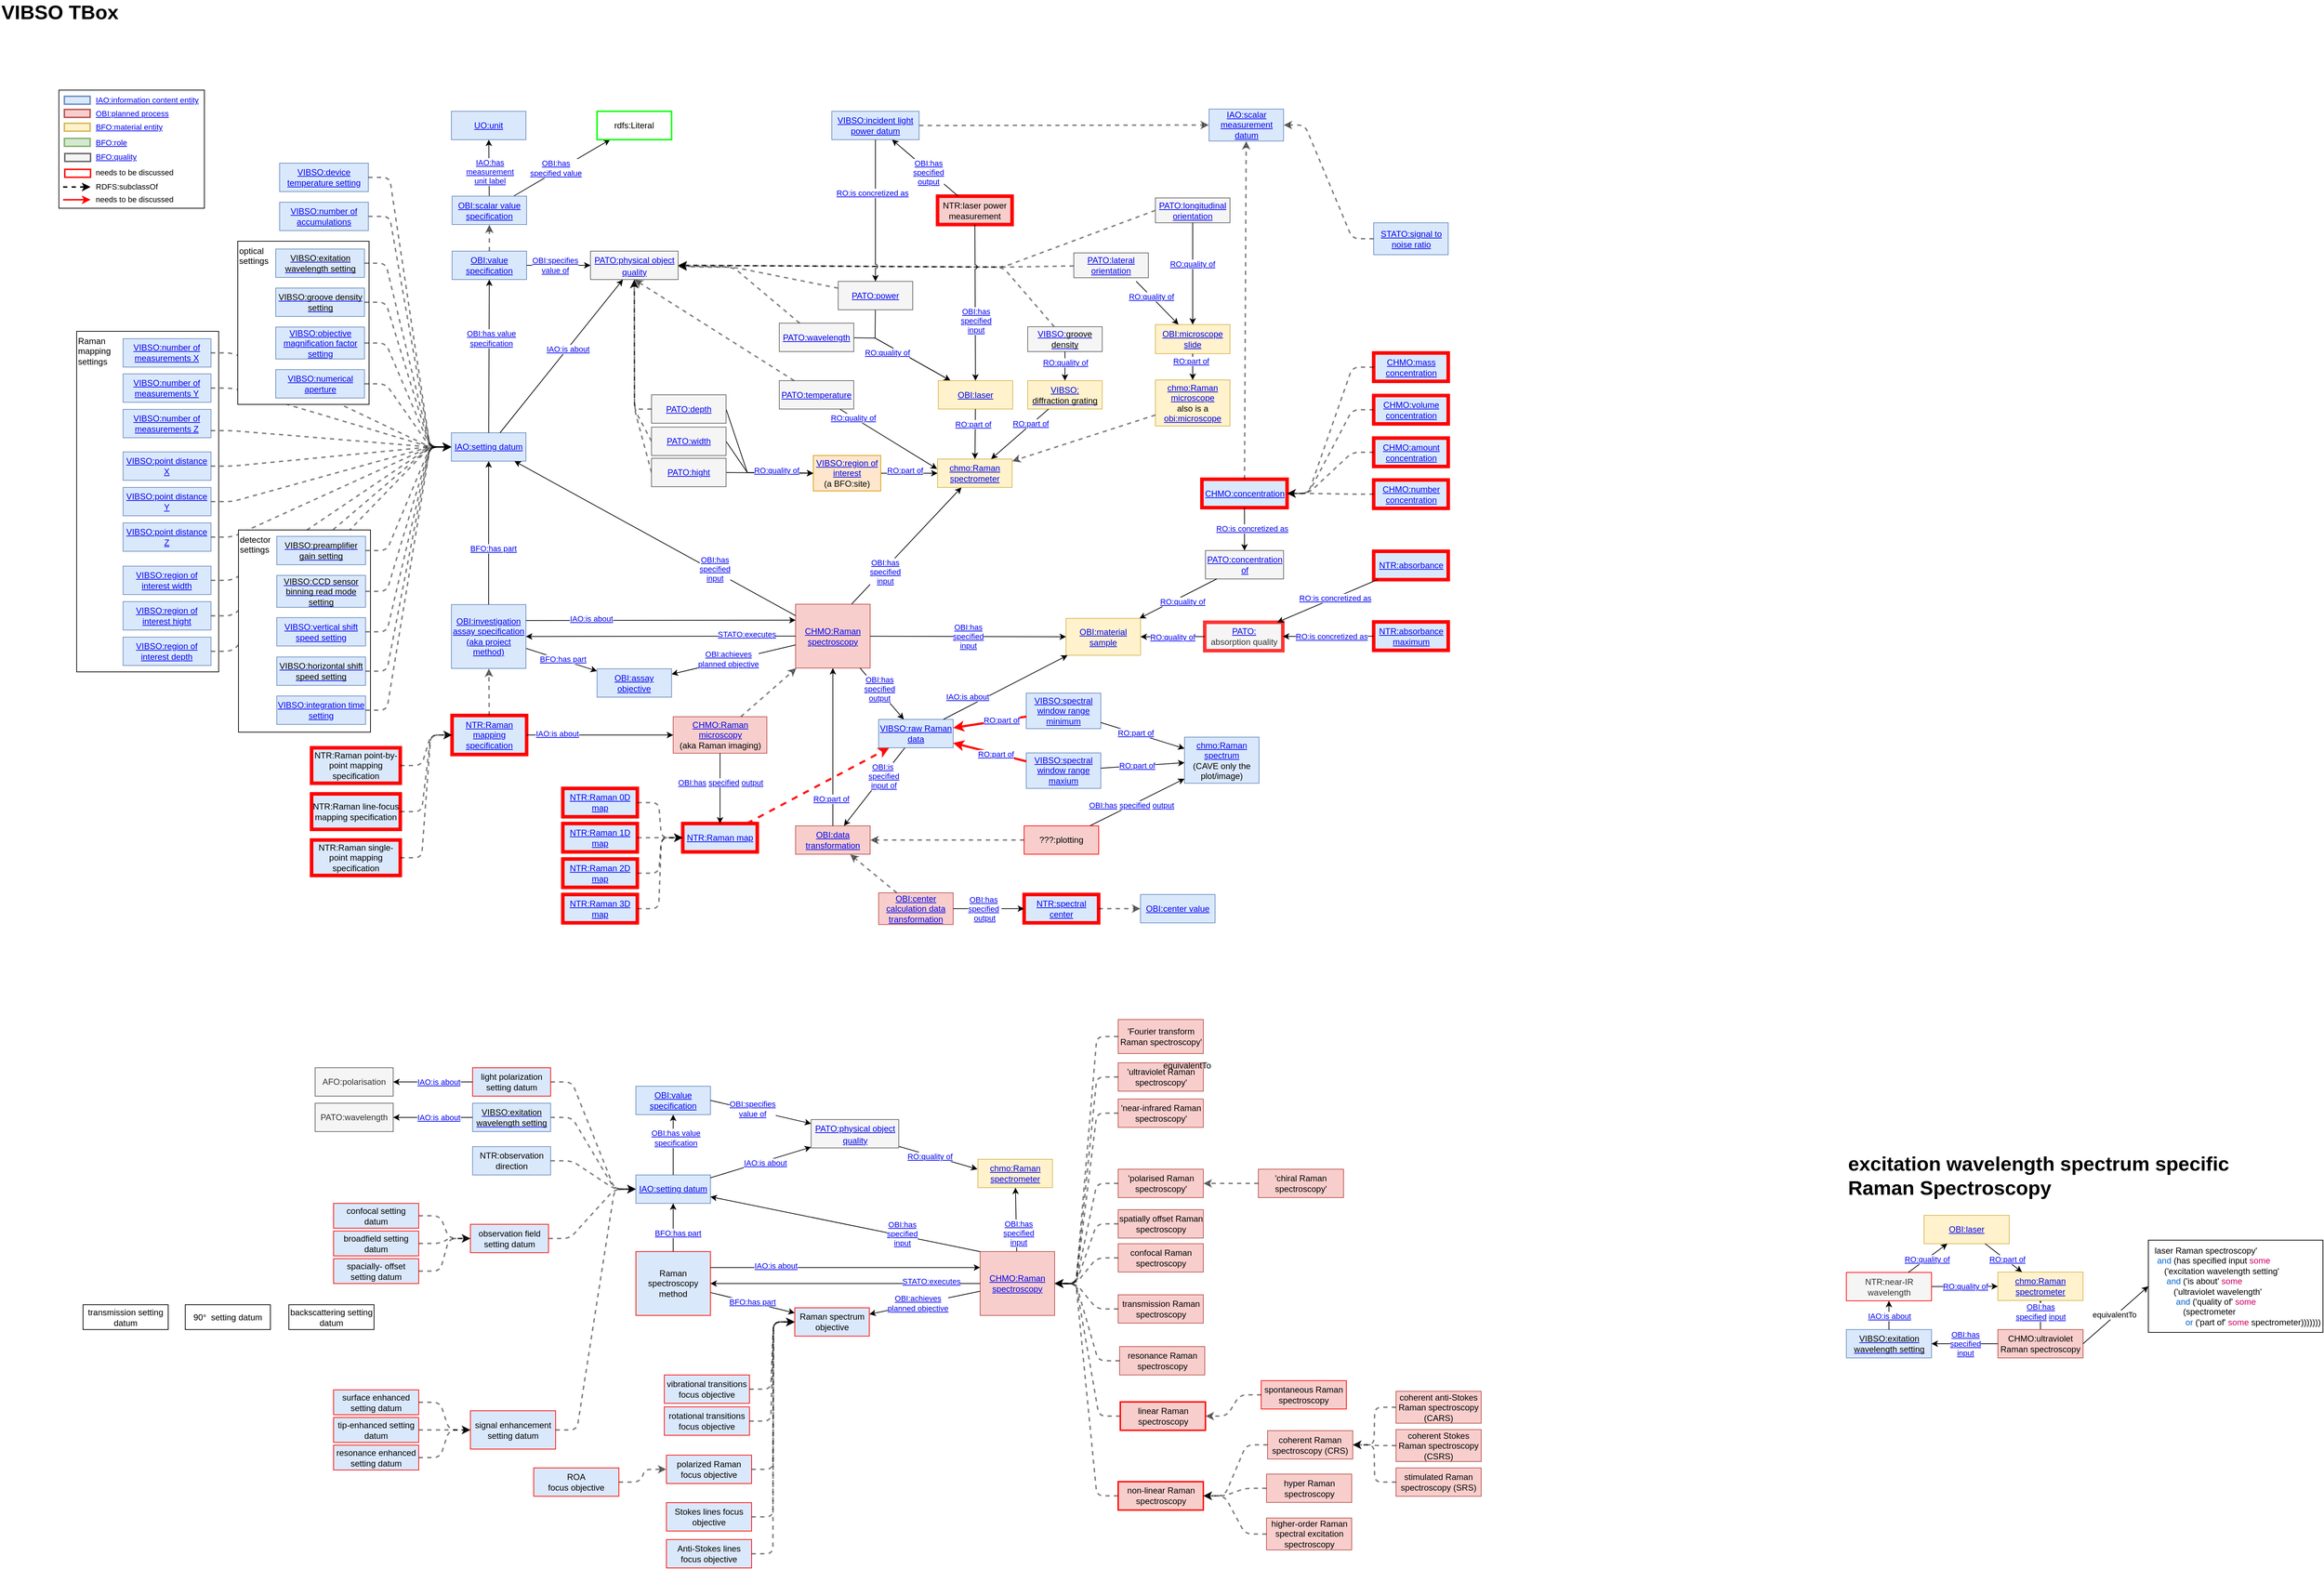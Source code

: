 <mxfile version="24.4.0" type="device" pages="5">
  <diagram id="R2lEEEUBdFMjLlhIrx00" name="VIBSO T-Box">
    <mxGraphModel dx="869" dy="7063" grid="0" gridSize="5" guides="1" tooltips="1" connect="1" arrows="1" fold="1" page="1" pageScale="1" pageWidth="4681" pageHeight="3300" math="0" shadow="0" extFonts="Permanent Marker^https://fonts.googleapis.com/css?family=Permanent+Marker">
      <root>
        <mxCell id="0" />
        <mxCell id="1" parent="0" />
        <mxCell id="Nw7-E2_MfOwgosX6pQGJ-1" value="HH" style="group" parent="1" vertex="1" connectable="0">
          <mxGeometry x="135" y="-6110" width="200.16" height="480" as="geometry" />
        </mxCell>
        <mxCell id="yY9HiGbYDIGNY1c0d9uf-42" value="&lt;div&gt;Raman&lt;/div&gt;&lt;div&gt;mapping&lt;br&gt;&lt;/div&gt;&lt;div&gt;settings&lt;/div&gt;" style="whiteSpace=wrap;html=1;align=left;verticalAlign=top;fillColor=default;" parent="Nw7-E2_MfOwgosX6pQGJ-1" vertex="1">
          <mxGeometry width="200.16" height="480" as="geometry" />
        </mxCell>
        <mxCell id="MnqXS4laW8NBQRzdhQM5-30" value="&lt;a href=&quot;https://terminology.nfdi4chem.de/ts/ontologies/vibso/terms?iri=http%3A%2F%2Fpurl.obolibrary.org%2Fobo%2FVIBSO_0000019&quot;&gt;VIBSO:region of interest width&lt;/a&gt;" style="rounded=0;whiteSpace=wrap;html=1;fillColor=#dae8fc;strokeColor=#6c8ebf;strokeWidth=1;verticalAlign=middle;" parent="Nw7-E2_MfOwgosX6pQGJ-1" vertex="1">
          <mxGeometry x="65.416" y="331" width="123.864" height="40" as="geometry" />
        </mxCell>
        <mxCell id="MnqXS4laW8NBQRzdhQM5-44" value="&lt;a href=&quot;https://terminology.nfdi4chem.de/ts/ontologies/vibso/terms?iri=http%3A%2F%2Fpurl.obolibrary.org%2Fobo%2FVIBSO_0000020&quot;&gt;VIBSO:region of interest hight&lt;/a&gt;" style="rounded=0;whiteSpace=wrap;html=1;fillColor=#dae8fc;strokeColor=#6c8ebf;strokeWidth=1;verticalAlign=middle;" parent="Nw7-E2_MfOwgosX6pQGJ-1" vertex="1">
          <mxGeometry x="65.395" y="381" width="123.864" height="40" as="geometry" />
        </mxCell>
        <mxCell id="MnqXS4laW8NBQRzdhQM5-45" value="&lt;a href=&quot;https://terminology.nfdi4chem.de/ts/ontologies/vibso/terms?iri=http%3A%2F%2Fpurl.obolibrary.org%2Fobo%2FVIBSO_0000021&quot;&gt;VIBSO:region of interest depth&lt;/a&gt;" style="rounded=0;whiteSpace=wrap;html=1;fillColor=#dae8fc;strokeColor=#6c8ebf;strokeWidth=1;verticalAlign=middle;" parent="Nw7-E2_MfOwgosX6pQGJ-1" vertex="1">
          <mxGeometry x="65.395" y="431" width="123.864" height="40" as="geometry" />
        </mxCell>
        <mxCell id="yY9HiGbYDIGNY1c0d9uf-2" value="&lt;a href=&quot;https://terminology.nfdi4chem.de/ts/ontologies/vibso/terms?iri=http%3A%2F%2Fpurl.obolibrary.org%2Fobo%2FVIBSO_0000025&quot;&gt;VIBSO:number of measurements X&lt;/a&gt;" style="rounded=0;whiteSpace=wrap;html=1;fontSize=12;fontFamily=Helvetica;fillColor=#dae8fc;strokeColor=#6c8ebf;strokeWidth=1;verticalAlign=middle;" parent="Nw7-E2_MfOwgosX6pQGJ-1" vertex="1">
          <mxGeometry x="65.415" y="10.37" width="123.864" height="40" as="geometry" />
        </mxCell>
        <mxCell id="yY9HiGbYDIGNY1c0d9uf-3" value="&lt;div style=&quot;font-size: 12px;&quot;&gt;&lt;a href=&quot;https://terminology.nfdi4chem.de/ts/ontologies/vibso/terms?iri=http%3A%2F%2Fpurl.obolibrary.org%2Fobo%2FVIBSO_0000026&quot;&gt;VIBSO:number of measurements Y&lt;br&gt;&lt;/a&gt;&lt;/div&gt;" style="rounded=0;whiteSpace=wrap;html=1;fontSize=12;fontFamily=Helvetica;fillColor=#dae8fc;strokeColor=#6c8ebf;strokeWidth=1;verticalAlign=middle;" parent="Nw7-E2_MfOwgosX6pQGJ-1" vertex="1">
          <mxGeometry x="65.415" y="60.0" width="123.864" height="40" as="geometry" />
        </mxCell>
        <mxCell id="yY9HiGbYDIGNY1c0d9uf-4" value="&lt;div style=&quot;font-size: 12px;&quot;&gt;&lt;a href=&quot;https://terminology.nfdi4chem.de/ts/ontologies/vibso/terms?iri=http%3A%2F%2Fpurl.obolibrary.org%2Fobo%2FVIBSO_0000027&quot;&gt;VIBSO:number of measurements Z&lt;br&gt;&lt;/a&gt;&lt;/div&gt;" style="rounded=0;whiteSpace=wrap;html=1;fontSize=12;fontFamily=Helvetica;fillColor=#dae8fc;strokeColor=#6c8ebf;strokeWidth=1;verticalAlign=middle;" parent="Nw7-E2_MfOwgosX6pQGJ-1" vertex="1">
          <mxGeometry x="65.395" y="110.0" width="123.864" height="40" as="geometry" />
        </mxCell>
        <mxCell id="yY9HiGbYDIGNY1c0d9uf-12" value="&lt;a href=&quot;https://terminology.nfdi4chem.de/ts/ontologies/vibso/terms?iri=http%3A%2F%2Fpurl.obolibrary.org%2Fobo%2FVIBSO_0000022&quot;&gt;VIBSO:point distance X&lt;/a&gt;" style="rounded=0;whiteSpace=wrap;html=1;fontSize=12;fontFamily=Helvetica;fillColor=#dae8fc;strokeColor=#6c8ebf;strokeWidth=1;verticalAlign=middle;" parent="Nw7-E2_MfOwgosX6pQGJ-1" vertex="1">
          <mxGeometry x="65.416" y="170.0" width="123.864" height="40" as="geometry" />
        </mxCell>
        <mxCell id="yY9HiGbYDIGNY1c0d9uf-14" value="&lt;a href=&quot;https://terminology.nfdi4chem.de/ts/ontologies/vibso/terms?iri=http%3A%2F%2Fpurl.obolibrary.org%2Fobo%2FVIBSO_0000023&quot;&gt;VIBSO:point distance Y&lt;/a&gt;" style="rounded=0;whiteSpace=wrap;html=1;fontSize=12;fontFamily=Helvetica;fillColor=#dae8fc;strokeColor=#6c8ebf;strokeWidth=1;verticalAlign=middle;" parent="Nw7-E2_MfOwgosX6pQGJ-1" vertex="1">
          <mxGeometry x="65.418" y="220.0" width="123.864" height="40" as="geometry" />
        </mxCell>
        <mxCell id="yY9HiGbYDIGNY1c0d9uf-15" value="&lt;div&gt;&lt;a href=&quot;https://terminology.nfdi4chem.de/ts/ontologies/vibso/terms?iri=http%3A%2F%2Fpurl.obolibrary.org%2Fobo%2FVIBSO_0000024&quot;&gt;VIBSO:point distance Z&lt;/a&gt;&lt;/div&gt;" style="rounded=0;whiteSpace=wrap;html=1;fontSize=12;fontFamily=Helvetica;fillColor=#dae8fc;strokeColor=#6c8ebf;strokeWidth=1;verticalAlign=middle;" parent="Nw7-E2_MfOwgosX6pQGJ-1" vertex="1">
          <mxGeometry x="65.396" y="270.0" width="123.864" height="40" as="geometry" />
        </mxCell>
        <mxCell id="M2NuF1pntOAMJRWihoIL-7" value="" style="endArrow=classic;html=1;dashed=1;strokeColor=#000000;strokeWidth=2;fontSize=14;fontFamily=Helvetica;opacity=50;entryX=1;entryY=0.5;entryDx=0;entryDy=0;jumpStyle=none;" parent="1" source="qPUqY0fuj3WnYDfDUJOC-8" target="QKKoRjnMVttNz9pZIT6n-105" edge="1">
          <mxGeometry width="50" height="50" relative="1" as="geometry">
            <mxPoint x="1561.904" y="-6143" as="sourcePoint" />
            <mxPoint x="1020" y="-6145.37" as="targetPoint" />
            <Array as="points">
              <mxPoint x="1440" y="-6200.5" />
            </Array>
          </mxGeometry>
        </mxCell>
        <mxCell id="M2NuF1pntOAMJRWihoIL-61" value="" style="endArrow=classic;html=1;dashed=1;strokeColor=#000000;strokeWidth=2;fontSize=14;fontFamily=Helvetica;opacity=50;entryX=1;entryY=0.5;entryDx=0;entryDy=0;jumpStyle=none;" parent="1" source="-qVNJrEobh2uuxl9ESg2-33" target="QKKoRjnMVttNz9pZIT6n-105" edge="1">
          <mxGeometry width="50" height="50" relative="1" as="geometry">
            <mxPoint x="1499" y="-6144.5" as="sourcePoint" />
            <mxPoint x="1040" y="-6180.5" as="targetPoint" />
            <Array as="points">
              <mxPoint x="1440" y="-6200.5" />
            </Array>
          </mxGeometry>
        </mxCell>
        <mxCell id="M2NuF1pntOAMJRWihoIL-62" value="" style="endArrow=classic;html=1;dashed=1;strokeColor=#000000;strokeWidth=2;fontSize=14;fontFamily=Helvetica;opacity=50;entryX=1;entryY=0.5;entryDx=0;entryDy=0;jumpStyle=none;exitX=0;exitY=0.5;exitDx=0;exitDy=0;" parent="1" source="-qVNJrEobh2uuxl9ESg2-34" target="QKKoRjnMVttNz9pZIT6n-105" edge="1">
          <mxGeometry width="50" height="50" relative="1" as="geometry">
            <mxPoint x="2219" y="-6130.5" as="sourcePoint" />
            <mxPoint x="1402" y="-6183.5" as="targetPoint" />
            <Array as="points">
              <mxPoint x="1440" y="-6200.5" />
            </Array>
          </mxGeometry>
        </mxCell>
        <mxCell id="M2NuF1pntOAMJRWihoIL-11" style="rounded=0;orthogonalLoop=1;jettySize=auto;html=1;fontSize=14;jumpStyle=arc;" parent="1" source="fdevJqxyKwK1-lTB1GL0-1" target="qPUqY0fuj3WnYDfDUJOC-15" edge="1">
          <mxGeometry relative="1" as="geometry">
            <mxPoint x="1214.0" y="-6083.54" as="sourcePoint" />
            <mxPoint x="1317.0" y="-6029.33" as="targetPoint" />
            <Array as="points">
              <mxPoint x="1260" y="-6100.5" />
            </Array>
          </mxGeometry>
        </mxCell>
        <mxCell id="qPUqY0fuj3WnYDfDUJOC-20" style="rounded=0;orthogonalLoop=1;jettySize=auto;html=1;fontSize=14;jumpStyle=arc;" parent="1" source="qPUqY0fuj3WnYDfDUJOC-11" target="qPUqY0fuj3WnYDfDUJOC-15" edge="1">
          <mxGeometry relative="1" as="geometry">
            <mxPoint x="1761.58" y="-6104.5" as="sourcePoint" />
            <mxPoint x="1280" y="-6030.5" as="targetPoint" />
            <Array as="points">
              <mxPoint x="1260" y="-6100.5" />
            </Array>
          </mxGeometry>
        </mxCell>
        <mxCell id="ZohvazpdTZFu37mFLmDg-17" value="&lt;div style=&quot;font-size: 11px;&quot;&gt;&lt;a href=&quot;https://terminology.nfdi4chem.de/ts/ontologies/ro/props?iri=http%3A%2F%2Fpurl.obolibrary.org%2Fobo%2FRO_0000080&quot;&gt;RO:quality of&lt;/a&gt;&lt;/div&gt;" style="edgeLabel;html=1;align=center;verticalAlign=middle;resizable=0;points=[];" parent="qPUqY0fuj3WnYDfDUJOC-20" vertex="1" connectable="0">
          <mxGeometry x="-0.624" y="-2" relative="1" as="geometry">
            <mxPoint x="18" y="18" as="offset" />
          </mxGeometry>
        </mxCell>
        <mxCell id="qPUqY0fuj3WnYDfDUJOC-18" style="rounded=0;orthogonalLoop=1;jettySize=auto;html=1;fontSize=14;entryX=-0.006;entryY=0.348;entryDx=0;entryDy=0;entryPerimeter=0;jumpStyle=arc;" parent="1" source="qPUqY0fuj3WnYDfDUJOC-12" target="QKKoRjnMVttNz9pZIT6n-5" edge="1">
          <mxGeometry relative="1" as="geometry">
            <mxPoint x="1944" y="-6041.5" as="sourcePoint" />
            <mxPoint x="1915" y="-6003.5" as="targetPoint" />
          </mxGeometry>
        </mxCell>
        <mxCell id="ZohvazpdTZFu37mFLmDg-15" value="&lt;div style=&quot;font-size: 11px;&quot;&gt;&lt;a href=&quot;https://terminology.nfdi4chem.de/ts/ontologies/ro/props?iri=http%3A%2F%2Fpurl.obolibrary.org%2Fobo%2FRO_0000080&quot;&gt;RO:quality of&lt;/a&gt;&lt;/div&gt;" style="edgeLabel;html=1;align=center;verticalAlign=middle;resizable=0;points=[];" parent="qPUqY0fuj3WnYDfDUJOC-18" vertex="1" connectable="0">
          <mxGeometry x="-0.724" y="-1" relative="1" as="geometry">
            <mxPoint as="offset" />
          </mxGeometry>
        </mxCell>
        <mxCell id="QKKoRjnMVttNz9pZIT6n-6" style="rounded=0;orthogonalLoop=1;jettySize=auto;html=1;jumpStyle=arc;strokeColor=#000000;fontColor=#000000;exitX=0.75;exitY=0;exitDx=0;exitDy=0;" parent="1" source="QKKoRjnMVttNz9pZIT6n-1" target="QKKoRjnMVttNz9pZIT6n-5" edge="1">
          <mxGeometry relative="1" as="geometry">
            <mxPoint x="1095.42" y="-5702.31" as="sourcePoint" />
            <mxPoint x="1463" y="-6113" as="targetPoint" />
          </mxGeometry>
        </mxCell>
        <mxCell id="ZohvazpdTZFu37mFLmDg-22" value="&lt;div class=&quot;node-metadata-label&quot;&gt;&lt;/div&gt;&lt;div class=&quot;col-sm-8 col-md-9 node-metadata-value&quot;&gt;&lt;a href=&quot;https://terminology.nfdi4chem.de/ts/ontologies/obi/props?iri=http%3A%2F%2Fpurl.obolibrary.org%2Fobo%2FOBI_0000293&quot;&gt;OBI:has &lt;br&gt;&lt;/a&gt;&lt;/div&gt;&lt;div class=&quot;col-sm-8 col-md-9 node-metadata-value&quot;&gt;&lt;a href=&quot;https://terminology.nfdi4chem.de/ts/ontologies/obi/props?iri=http%3A%2F%2Fpurl.obolibrary.org%2Fobo%2FOBI_0000293&quot;&gt;specified &lt;br&gt;&lt;/a&gt;&lt;/div&gt;&lt;div class=&quot;col-sm-8 col-md-9 node-metadata-value&quot;&gt;&lt;a href=&quot;https://terminology.nfdi4chem.de/ts/ontologies/obi/props?iri=http%3A%2F%2Fpurl.obolibrary.org%2Fobo%2FOBI_0000293&quot;&gt;input&lt;/a&gt;&lt;/div&gt;" style="edgeLabel;html=1;align=center;verticalAlign=middle;resizable=0;points=[];" parent="QKKoRjnMVttNz9pZIT6n-6" vertex="1" connectable="0">
          <mxGeometry x="-0.416" y="-3" relative="1" as="geometry">
            <mxPoint as="offset" />
          </mxGeometry>
        </mxCell>
        <mxCell id="MnqXS4laW8NBQRzdhQM5-32" style="rounded=0;orthogonalLoop=1;jettySize=auto;html=1;fontSize=12;jumpStyle=arc;entryX=0;entryY=0.5;entryDx=0;entryDy=0;exitX=1;exitY=0.5;exitDx=0;exitDy=0;" parent="1" source="MnqXS4laW8NBQRzdhQM5-31" target="sPbzfcMP_zHrldLluGEk-7" edge="1">
          <mxGeometry relative="1" as="geometry">
            <mxPoint x="1477.5" y="-5969.5" as="sourcePoint" />
            <mxPoint x="1645.5" y="-5968.5" as="targetPoint" />
            <Array as="points">
              <mxPoint x="1080" y="-5911" />
            </Array>
          </mxGeometry>
        </mxCell>
        <mxCell id="MnqXS4laW8NBQRzdhQM5-35" style="rounded=0;orthogonalLoop=1;jettySize=auto;html=1;fontSize=12;jumpStyle=arc;exitX=1;exitY=0.5;exitDx=0;exitDy=0;entryX=0;entryY=0.5;entryDx=0;entryDy=0;" parent="1" source="MnqXS4laW8NBQRzdhQM5-34" target="sPbzfcMP_zHrldLluGEk-7" edge="1">
          <mxGeometry relative="1" as="geometry">
            <mxPoint x="1506.5" y="-6108.5" as="sourcePoint" />
            <mxPoint x="1455.5" y="-5856.5" as="targetPoint" />
            <Array as="points">
              <mxPoint x="1080" y="-5911" />
            </Array>
          </mxGeometry>
        </mxCell>
        <mxCell id="MnqXS4laW8NBQRzdhQM5-40" value="" style="rounded=0;orthogonalLoop=1;jettySize=auto;html=1;fontSize=12;exitX=1;exitY=0.5;exitDx=0;exitDy=0;elbow=vertical;jumpStyle=arc;entryX=0;entryY=0.5;entryDx=0;entryDy=0;" parent="1" source="MnqXS4laW8NBQRzdhQM5-39" target="sPbzfcMP_zHrldLluGEk-7" edge="1">
          <mxGeometry x="0.077" relative="1" as="geometry">
            <mxPoint x="1613.5" y="-6022.5" as="sourcePoint" />
            <mxPoint x="1472.5" y="-5856.5" as="targetPoint" />
            <Array as="points" />
            <mxPoint as="offset" />
          </mxGeometry>
        </mxCell>
        <mxCell id="ZohvazpdTZFu37mFLmDg-14" value="&lt;div style=&quot;font-size: 11px;&quot;&gt;&lt;br&gt;&lt;/div&gt;" style="edgeLabel;html=1;align=center;verticalAlign=middle;resizable=0;points=[];" parent="MnqXS4laW8NBQRzdhQM5-40" vertex="1" connectable="0">
          <mxGeometry x="-0.66" y="-1" relative="1" as="geometry">
            <mxPoint x="66" y="23" as="offset" />
          </mxGeometry>
        </mxCell>
        <mxCell id="ozDwsRayzpFD8m8Z3eYt-3" value="&lt;a href=&quot;https://terminology.nfdi4chem.de/ts/ontologies/ro/props?iri=http%3A%2F%2Fpurl.obolibrary.org%2Fobo%2FRO_0000080&quot;&gt;RO:quality of&lt;/a&gt;" style="edgeLabel;html=1;align=center;verticalAlign=middle;resizable=0;points=[];" parent="MnqXS4laW8NBQRzdhQM5-40" vertex="1" connectable="0">
          <mxGeometry x="0.091" y="-2" relative="1" as="geometry">
            <mxPoint x="4" y="-6" as="offset" />
          </mxGeometry>
        </mxCell>
        <mxCell id="MnqXS4laW8NBQRzdhQM5-46" value="" style="endArrow=classic;html=1;dashed=1;strokeColor=#000000;strokeWidth=2;fontSize=14;fontFamily=Helvetica;edgeStyle=entityRelationEdgeStyle;opacity=50;" parent="1" source="MnqXS4laW8NBQRzdhQM5-44" target="QKKoRjnMVttNz9pZIT6n-13" edge="1">
          <mxGeometry width="50" height="50" relative="1" as="geometry">
            <mxPoint x="586" y="-5626.87" as="sourcePoint" />
            <mxPoint x="526" y="-5544.87" as="targetPoint" />
          </mxGeometry>
        </mxCell>
        <mxCell id="MnqXS4laW8NBQRzdhQM5-47" value="" style="endArrow=classic;html=1;dashed=1;strokeColor=#000000;strokeWidth=2;fontSize=14;fontFamily=Helvetica;edgeStyle=entityRelationEdgeStyle;opacity=50;" parent="1" source="MnqXS4laW8NBQRzdhQM5-30" target="QKKoRjnMVttNz9pZIT6n-13" edge="1">
          <mxGeometry width="50" height="50" relative="1" as="geometry">
            <mxPoint x="1403" y="-5939.87" as="sourcePoint" />
            <mxPoint x="526" y="-5544.87" as="targetPoint" />
          </mxGeometry>
        </mxCell>
        <mxCell id="MnqXS4laW8NBQRzdhQM5-50" value="" style="endArrow=classic;html=1;dashed=1;strokeColor=#000000;strokeWidth=2;fontSize=14;fontFamily=Helvetica;edgeStyle=entityRelationEdgeStyle;opacity=50;" parent="1" source="MnqXS4laW8NBQRzdhQM5-45" target="QKKoRjnMVttNz9pZIT6n-13" edge="1">
          <mxGeometry width="50" height="50" relative="1" as="geometry">
            <mxPoint x="856" y="-5697.87" as="sourcePoint" />
            <mxPoint x="526" y="-5544.87" as="targetPoint" />
          </mxGeometry>
        </mxCell>
        <mxCell id="yY9HiGbYDIGNY1c0d9uf-5" value="" style="endArrow=classic;html=1;dashed=1;strokeColor=#000000;strokeWidth=2;fontSize=14;fontFamily=Helvetica;edgeStyle=entityRelationEdgeStyle;opacity=50;" parent="1" source="yY9HiGbYDIGNY1c0d9uf-2" target="QKKoRjnMVttNz9pZIT6n-13" edge="1">
          <mxGeometry width="50" height="50" relative="1" as="geometry">
            <mxPoint x="513" y="-5583.87" as="sourcePoint" />
            <mxPoint x="1013" y="-5939.87" as="targetPoint" />
          </mxGeometry>
        </mxCell>
        <mxCell id="yY9HiGbYDIGNY1c0d9uf-7" value="" style="endArrow=classic;html=1;dashed=1;strokeColor=#000000;strokeWidth=2;fontSize=14;fontFamily=Helvetica;edgeStyle=entityRelationEdgeStyle;opacity=50;exitX=1;exitY=0.75;exitDx=0;exitDy=0;" parent="1" source="yY9HiGbYDIGNY1c0d9uf-4" target="QKKoRjnMVttNz9pZIT6n-13" edge="1">
          <mxGeometry width="50" height="50" relative="1" as="geometry">
            <mxPoint x="517" y="-5460.87" as="sourcePoint" />
            <mxPoint x="1033" y="-5919.87" as="targetPoint" />
          </mxGeometry>
        </mxCell>
        <mxCell id="yY9HiGbYDIGNY1c0d9uf-6" value="" style="endArrow=classic;html=1;dashed=1;strokeColor=#000000;strokeWidth=2;fontSize=14;fontFamily=Helvetica;edgeStyle=entityRelationEdgeStyle;opacity=50;" parent="1" source="yY9HiGbYDIGNY1c0d9uf-3" target="QKKoRjnMVttNz9pZIT6n-13" edge="1">
          <mxGeometry width="50" height="50" relative="1" as="geometry">
            <mxPoint x="515" y="-5517.87" as="sourcePoint" />
            <mxPoint x="1023" y="-5929.87" as="targetPoint" />
          </mxGeometry>
        </mxCell>
        <mxCell id="yY9HiGbYDIGNY1c0d9uf-16" value="" style="endArrow=classic;html=1;dashed=1;strokeColor=#000000;strokeWidth=2;fontSize=14;fontFamily=Helvetica;edgeStyle=entityRelationEdgeStyle;opacity=50;" parent="1" source="yY9HiGbYDIGNY1c0d9uf-14" target="QKKoRjnMVttNz9pZIT6n-13" edge="1">
          <mxGeometry width="50" height="50" relative="1" as="geometry">
            <mxPoint x="537" y="-5291.87" as="sourcePoint" />
            <mxPoint x="1013" y="-5939.87" as="targetPoint" />
          </mxGeometry>
        </mxCell>
        <mxCell id="yY9HiGbYDIGNY1c0d9uf-17" value="" style="endArrow=classic;html=1;dashed=1;strokeColor=#000000;strokeWidth=2;fontSize=14;fontFamily=Helvetica;edgeStyle=entityRelationEdgeStyle;opacity=50;" parent="1" source="yY9HiGbYDIGNY1c0d9uf-15" target="QKKoRjnMVttNz9pZIT6n-13" edge="1">
          <mxGeometry width="50" height="50" relative="1" as="geometry">
            <mxPoint x="547" y="-5281.87" as="sourcePoint" />
            <mxPoint x="1023" y="-5929.87" as="targetPoint" />
          </mxGeometry>
        </mxCell>
        <mxCell id="yY9HiGbYDIGNY1c0d9uf-13" value="" style="endArrow=classic;html=1;dashed=1;strokeColor=#000000;strokeWidth=2;fontSize=14;fontFamily=Helvetica;edgeStyle=entityRelationEdgeStyle;opacity=50;" parent="1" source="yY9HiGbYDIGNY1c0d9uf-12" target="QKKoRjnMVttNz9pZIT6n-13" edge="1">
          <mxGeometry width="50" height="50" relative="1" as="geometry">
            <mxPoint x="524" y="-5340.87" as="sourcePoint" />
            <mxPoint x="1013" y="-5939.87" as="targetPoint" />
          </mxGeometry>
        </mxCell>
        <mxCell id="M2NuF1pntOAMJRWihoIL-17" value="" style="endArrow=classic;html=1;dashed=1;strokeColor=#000000;strokeWidth=2;fontSize=14;fontFamily=Helvetica;opacity=50;" parent="1" source="fdevJqxyKwK1-lTB1GL0-1" target="QKKoRjnMVttNz9pZIT6n-105" edge="1">
          <mxGeometry width="50" height="50" relative="1" as="geometry">
            <mxPoint x="1242.5" y="-5835.13" as="sourcePoint" />
            <mxPoint x="1349.5" y="-6210.13" as="targetPoint" />
            <Array as="points">
              <mxPoint x="1060" y="-6200.5" />
              <mxPoint x="1020" y="-6200.5" />
            </Array>
          </mxGeometry>
        </mxCell>
        <mxCell id="yY9HiGbYDIGNY1c0d9uf-52" value="" style="endArrow=classic;html=1;dashed=1;strokeColor=#000000;strokeWidth=2;fontSize=14;fontFamily=Helvetica;opacity=50;exitX=0;exitY=0.5;exitDx=0;exitDy=0;entryX=0.5;entryY=1;entryDx=0;entryDy=0;" parent="1" source="MnqXS4laW8NBQRzdhQM5-39" target="QKKoRjnMVttNz9pZIT6n-105" edge="1">
          <mxGeometry width="50" height="50" relative="1" as="geometry">
            <mxPoint x="897.5" y="-5931.5" as="sourcePoint" />
            <mxPoint x="1083.5" y="-6167.5" as="targetPoint" />
            <Array as="points">
              <mxPoint x="921" y="-6000" />
            </Array>
          </mxGeometry>
        </mxCell>
        <mxCell id="yY9HiGbYDIGNY1c0d9uf-50" value="" style="endArrow=classic;html=1;dashed=1;strokeColor=#000000;strokeWidth=2;fontSize=14;fontFamily=Helvetica;opacity=50;entryX=0.5;entryY=1;entryDx=0;entryDy=0;exitX=0;exitY=0.5;exitDx=0;exitDy=0;" parent="1" source="MnqXS4laW8NBQRzdhQM5-34" target="QKKoRjnMVttNz9pZIT6n-105" edge="1">
          <mxGeometry width="50" height="50" relative="1" as="geometry">
            <mxPoint x="1216.5" y="-6007.5" as="sourcePoint" />
            <mxPoint x="1161.5" y="-6187.5" as="targetPoint" />
            <Array as="points">
              <mxPoint x="921" y="-6000" />
            </Array>
          </mxGeometry>
        </mxCell>
        <mxCell id="MnqXS4laW8NBQRzdhQM5-34" value="&lt;div&gt;&lt;a href=&quot;https://terminology.nfdi4chem.de/ts/ontologies/pato/terms?iri=http%3A%2F%2Fpurl.obolibrary.org%2Fobo%2FPATO_0000921&quot;&gt;PATO:width&lt;/a&gt;&lt;/div&gt;" style="rounded=0;whiteSpace=wrap;html=1;fontSize=12;fontFamily=Helvetica;fillColor=#f5f5f5;strokeColor=#666666;strokeWidth=1;fontColor=#333333;" parent="1" vertex="1">
          <mxGeometry x="945" y="-5975" width="105" height="40" as="geometry" />
        </mxCell>
        <mxCell id="-qVNJrEobh2uuxl9ESg2-33" value="&lt;div style=&quot;font-size: 12px;&quot;&gt;&lt;a href=&quot;https://terminology.nfdi4chem.de/ts/ontologies/pato/terms?iri=http%3A%2F%2Fpurl.obolibrary.org%2Fobo%2FPATO_0002497&quot;&gt;PATO:lateral orientation&lt;/a&gt;&lt;/div&gt;" style="rounded=0;whiteSpace=wrap;html=1;fontSize=12;fontFamily=Helvetica;fillColor=#f5f5f5;strokeColor=#666666;strokeWidth=1;fontColor=#333333;" parent="1" vertex="1">
          <mxGeometry x="1540" y="-6220.5" width="105" height="35" as="geometry" />
        </mxCell>
        <mxCell id="-qVNJrEobh2uuxl9ESg2-34" value="&lt;div style=&quot;font-size: 12px;&quot;&gt;&lt;a href=&quot;https://terminology.nfdi4chem.de/ts/ontologies/pato/terms?iri=http%3A%2F%2Fpurl.obolibrary.org%2Fobo%2FPATO_0005024&quot;&gt;PATO:longitudinal orientation&lt;/a&gt;&lt;/div&gt;" style="rounded=0;whiteSpace=wrap;html=1;fontSize=12;fontFamily=Helvetica;fillColor=#f5f5f5;strokeColor=#666666;strokeWidth=1;fontColor=#333333;" parent="1" vertex="1">
          <mxGeometry x="1655" y="-6298" width="105" height="35" as="geometry" />
        </mxCell>
        <mxCell id="-qVNJrEobh2uuxl9ESg2-38" value="&lt;a href=&quot;https://terminology.nfdi4chem.de/ts/ontologies/pato/terms?iri=http%3A%2F%2Fpurl.obolibrary.org%2Fobo%2FPATO_0000033&quot;&gt;PATO:concentration of&lt;/a&gt;" style="rounded=0;whiteSpace=wrap;html=1;glass=0;fillColor=#f5f5f5;fontStyle=0;fontSize=12;shadow=0;strokeColor=#666666;strokeWidth=1;fontColor=#333333;fontFamily=Helvetica;" parent="1" vertex="1">
          <mxGeometry x="1725.5" y="-5801" width="110" height="40" as="geometry" />
        </mxCell>
        <mxCell id="-qVNJrEobh2uuxl9ESg2-43" value="&lt;div style=&quot;font-size: 12px;&quot;&gt;&lt;a href=&quot;https://terminology.nfdi4chem.de/ts/ontologies/chmo/terms?iri=http%3A%2F%2Fpurl.obolibrary.org%2Fobo%2FCHMO_0001814&quot;&gt;chmo:Raman microscope&lt;/a&gt;&lt;/div&gt;&lt;div style=&quot;font-size: 12px;&quot;&gt;also is a&lt;/div&gt;&lt;div style=&quot;font-size: 12px;&quot;&gt;&lt;a href=&quot;https://terminology.nfdi4chem.de/ts/ontologies/obi/terms?iri=http%3A%2F%2Fpurl.obolibrary.org%2Fobo%2FOBI_0400169&quot;&gt;obi:microscope&lt;/a&gt;&lt;/div&gt;" style="rounded=0;whiteSpace=wrap;html=1;glass=0;fillColor=#fff2cc;fontStyle=0;fontSize=12;shadow=0;strokeColor=#d6b656;strokeWidth=1;fontFamily=Helvetica;" parent="1" vertex="1">
          <mxGeometry x="1655" y="-6041.5" width="105" height="65" as="geometry" />
        </mxCell>
        <mxCell id="-qVNJrEobh2uuxl9ESg2-47" value="" style="endArrow=classic;html=1;dashed=1;strokeColor=#000000;strokeWidth=2;fontSize=12;fontFamily=Helvetica;opacity=50;" parent="1" source="-qVNJrEobh2uuxl9ESg2-43" target="QKKoRjnMVttNz9pZIT6n-5" edge="1">
          <mxGeometry width="50" height="50" relative="1" as="geometry">
            <mxPoint x="2626.75" y="-6196.25" as="sourcePoint" />
            <mxPoint x="2398" y="-6149.5" as="targetPoint" />
          </mxGeometry>
        </mxCell>
        <mxCell id="-qVNJrEobh2uuxl9ESg2-92" style="rounded=0;orthogonalLoop=1;jettySize=auto;html=1;fontSize=14;" parent="1" source="-qVNJrEobh2uuxl9ESg2-38" target="QKKoRjnMVttNz9pZIT6n-18" edge="1">
          <mxGeometry relative="1" as="geometry">
            <mxPoint x="817.0" y="-5084.63" as="sourcePoint" />
            <mxPoint x="1431.372" y="-5680.13" as="targetPoint" />
            <Array as="points" />
          </mxGeometry>
        </mxCell>
        <mxCell id="ZohvazpdTZFu37mFLmDg-8" value="&lt;div style=&quot;font-size: 11px;&quot;&gt;&lt;a href=&quot;https://terminology.nfdi4chem.de/ts/ontologies/ro/props?iri=http%3A%2F%2Fpurl.obolibrary.org%2Fobo%2FRO_0000080&quot;&gt;RO:quality of&lt;/a&gt;&lt;/div&gt;" style="edgeLabel;html=1;align=center;verticalAlign=middle;resizable=0;points=[];" parent="-qVNJrEobh2uuxl9ESg2-92" vertex="1" connectable="0">
          <mxGeometry x="-0.035" y="6" relative="1" as="geometry">
            <mxPoint x="1" as="offset" />
          </mxGeometry>
        </mxCell>
        <mxCell id="-qVNJrEobh2uuxl9ESg2-97" value="&lt;a href=&quot;https://terminology.nfdi4chem.de/ts/ontologies/vibso/terms?iri=http%3A%2F%2Fpurl.obolibrary.org%2Fobo%2FOBI_0400170&quot;&gt;OBI:microscope slide&lt;/a&gt;" style="rounded=0;whiteSpace=wrap;html=1;glass=0;fillColor=#fff2cc;fontStyle=0;fontSize=12;shadow=0;strokeColor=#d6b656;strokeWidth=1;fontFamily=Helvetica;" parent="1" vertex="1">
          <mxGeometry x="1655" y="-6119.5" width="105" height="41" as="geometry" />
        </mxCell>
        <mxCell id="-qVNJrEobh2uuxl9ESg2-99" style="rounded=0;orthogonalLoop=1;jettySize=auto;html=1;fontSize=12;" parent="1" source="-qVNJrEobh2uuxl9ESg2-34" target="-qVNJrEobh2uuxl9ESg2-97" edge="1">
          <mxGeometry relative="1" as="geometry">
            <mxPoint x="1931.75" y="-6101.38" as="sourcePoint" />
            <mxPoint x="2624.75" y="-6227.13" as="targetPoint" />
          </mxGeometry>
        </mxCell>
        <mxCell id="ZohvazpdTZFu37mFLmDg-11" value="&lt;div style=&quot;font-size: 11px;&quot;&gt;&lt;a href=&quot;https://terminology.nfdi4chem.de/ts/ontologies/ro/props?iri=http%3A%2F%2Fpurl.obolibrary.org%2Fobo%2FRO_0000080&quot;&gt;RO:quality of&lt;/a&gt;&lt;/div&gt;" style="edgeLabel;html=1;align=center;verticalAlign=middle;resizable=0;points=[];" parent="-qVNJrEobh2uuxl9ESg2-99" vertex="1" connectable="0">
          <mxGeometry x="-0.195" y="-1" relative="1" as="geometry">
            <mxPoint as="offset" />
          </mxGeometry>
        </mxCell>
        <mxCell id="-qVNJrEobh2uuxl9ESg2-101" style="rounded=0;orthogonalLoop=1;jettySize=auto;html=1;fontSize=12;" parent="1" target="-qVNJrEobh2uuxl9ESg2-97" edge="1">
          <mxGeometry relative="1" as="geometry">
            <mxPoint x="1627.845" y="-6180.5" as="sourcePoint" />
            <mxPoint x="2655.75" y="-5953.88" as="targetPoint" />
          </mxGeometry>
        </mxCell>
        <mxCell id="ZohvazpdTZFu37mFLmDg-10" value="&lt;div style=&quot;font-size: 11px;&quot;&gt;&lt;a href=&quot;https://terminology.nfdi4chem.de/ts/ontologies/ro/props?iri=http%3A%2F%2Fpurl.obolibrary.org%2Fobo%2FRO_0000080&quot;&gt;RO:quality of&lt;/a&gt;&lt;/div&gt;" style="edgeLabel;html=1;align=center;verticalAlign=middle;resizable=0;points=[];" parent="-qVNJrEobh2uuxl9ESg2-101" vertex="1" connectable="0">
          <mxGeometry x="-0.217" y="-4" relative="1" as="geometry">
            <mxPoint y="-6" as="offset" />
          </mxGeometry>
        </mxCell>
        <mxCell id="-qVNJrEobh2uuxl9ESg2-114" style="edgeStyle=none;rounded=0;orthogonalLoop=1;jettySize=auto;html=1;exitX=0.5;exitY=0;exitDx=0;exitDy=0;fontSize=12;strokeColor=#000000;strokeWidth=1;" parent="1" source="-qVNJrEobh2uuxl9ESg2-33" target="-qVNJrEobh2uuxl9ESg2-33" edge="1">
          <mxGeometry relative="1" as="geometry" />
        </mxCell>
        <mxCell id="-qVNJrEobh2uuxl9ESg2-142" value="&lt;div style=&quot;font-size: 12px;&quot;&gt;&lt;a href=&quot;https://terminology.nfdi4chem.de/ts/ontologies/vibso/terms?iri=http%3A%2F%2Fpurl.obolibrary.org%2Fobo%2FVIBSO_0000006&quot;&gt;VIBSO:device temperature setting&lt;span style=&quot;font-size: 12px; color: rgb(0, 0, 0); font-weight: normal; text-decoration: none; font-style: normal; text-decoration-skip-ink: none;&quot;&gt;&lt;br style=&quot;font-size: 12px;&quot;&gt;&lt;/span&gt;&lt;/a&gt;&lt;/div&gt;" style="rounded=0;whiteSpace=wrap;html=1;fontSize=12;fontFamily=Helvetica;fillColor=#dae8fc;strokeColor=#6c8ebf;strokeWidth=1;verticalAlign=middle;" parent="1" vertex="1">
          <mxGeometry x="421" y="-6347" width="125" height="40" as="geometry" />
        </mxCell>
        <mxCell id="Ohz4nThSJCRxAfsm-9E9-1" value="&lt;a href=&quot;https://terminology.nfdi4chem.de/ts/ontologies/vibso/terms?iri=http%3A%2F%2Fpurl.obolibrary.org%2Fobo%2FVIBSO_0000016&quot;&gt;VIBSO:spectral window range minimum&lt;/a&gt;" style="rounded=0;whiteSpace=wrap;html=1;fillColor=#dae8fc;strokeColor=#6c8ebf;strokeWidth=1;fontSize=12;" parent="1" vertex="1">
          <mxGeometry x="1473" y="-5600" width="105" height="50" as="geometry" />
        </mxCell>
        <mxCell id="86rUVxohuHS5CdAOukHg-3" value="&lt;a href=&quot;https://terminology.nfdi4chem.de/ts/ontologies/vibso/terms?iri=http%3A%2F%2Fpurl.obolibrary.org%2Fobo%2FVIBSO_0000015&quot;&gt;VIBSO:spectral window range maxium&lt;/a&gt;" style="rounded=0;whiteSpace=wrap;html=1;fillColor=#dae8fc;strokeColor=#6c8ebf;strokeWidth=1;fontSize=12;" parent="1" vertex="1">
          <mxGeometry x="1473" y="-5515.75" width="105" height="50" as="geometry" />
        </mxCell>
        <mxCell id="fdevJqxyKwK1-lTB1GL0-1" value="&lt;a href=&quot;https://terminology.nfdi4chem.de/ts/ontologies/pato/terms?iri=http%3A%2F%2Fpurl.obolibrary.org%2Fobo%2FPATO_0001024&quot;&gt;PATO:power&lt;/a&gt;" style="rounded=0;whiteSpace=wrap;html=1;glass=0;fillColor=#f5f5f5;fontStyle=0;fontSize=12;shadow=0;strokeColor=#666666;strokeWidth=1;fontColor=#333333;fontFamily=Helvetica;" parent="1" vertex="1">
          <mxGeometry x="1208" y="-6180.37" width="105" height="40" as="geometry" />
        </mxCell>
        <mxCell id="QKKoRjnMVttNz9pZIT6n-1" value="&lt;div&gt;&lt;a href=&quot;https://terminology.nfdi4chem.de/ts/ontologies/vibso/terms?iri=http%3A%2F%2Fpurl.obolibrary.org%2Fobo%2FCHMO_0000656&quot;&gt;CHMO:Raman spectroscopy&lt;/a&gt;&lt;/div&gt;" style="rounded=0;whiteSpace=wrap;html=1;fillColor=#f8cecc;strokeColor=#b85450;" parent="1" vertex="1">
          <mxGeometry x="1148" y="-5725.37" width="105" height="90" as="geometry" />
        </mxCell>
        <mxCell id="QKKoRjnMVttNz9pZIT6n-2" value="&lt;a href=&quot;https://terminology.nfdi4chem.de/ts/ontologies/vibso/terms?iri=http%253A%252F%252Fpurl.obolibrary.org%252Fobo%252FVIBSO_0000028&quot;&gt;VIBSO:raw Raman data&lt;/a&gt;" style="rounded=0;whiteSpace=wrap;html=1;fillColor=#dae8fc;strokeColor=#6c8ebf;arcSize=15;glass=0;shadow=0;strokeWidth=1;align=center;" parent="1" vertex="1">
          <mxGeometry x="1265" y="-5563" width="105" height="40" as="geometry" />
        </mxCell>
        <mxCell id="QKKoRjnMVttNz9pZIT6n-5" value="&lt;a href=&quot;https://terminology.nfdi4chem.de/ts/ontologies/chmo/terms?iri=http%3A%2F%2Fpurl.obolibrary.org%2Fobo%2FCHMO_0001235&quot;&gt;chmo:Raman spectrometer&lt;/a&gt;" style="rounded=0;whiteSpace=wrap;html=1;fillColor=#fff2cc;strokeColor=#d6b656;" parent="1" vertex="1">
          <mxGeometry x="1348" y="-5930" width="105" height="40" as="geometry" />
        </mxCell>
        <mxCell id="QKKoRjnMVttNz9pZIT6n-13" value="&lt;div&gt;&lt;a href=&quot;https://terminology.nfdi4chem.de/ts/ontologies/vibso/terms?iri=http%3A%2F%2Fpurl.obolibrary.org%2Fobo%2FIAO_0000140&quot;&gt;IAO:setting datum&lt;/a&gt;&lt;br&gt;&lt;/div&gt;" style="rounded=0;whiteSpace=wrap;html=1;fillColor=#dae8fc;strokeColor=#6c8ebf;arcSize=15;glass=0;shadow=0;" parent="1" vertex="1">
          <mxGeometry x="663" y="-5967" width="105" height="40" as="geometry" />
        </mxCell>
        <mxCell id="QKKoRjnMVttNz9pZIT6n-18" value="&lt;a href=&quot;https://terminology.nfdi4chem.de/ts/ontologies/obi/terms?iri=http%3A%2F%2Fpurl.obolibrary.org%2Fobo%2FOBI_0000747&quot;&gt;OBI:material sample&lt;/a&gt;" style="rounded=0;whiteSpace=wrap;html=1;fillColor=#fff2cc;strokeColor=#d6b656;" parent="1" vertex="1">
          <mxGeometry x="1529" y="-5705.37" width="105" height="52" as="geometry" />
        </mxCell>
        <mxCell id="QKKoRjnMVttNz9pZIT6n-19" value="" style="rounded=0;orthogonalLoop=1;jettySize=auto;html=1;" parent="1" source="QKKoRjnMVttNz9pZIT6n-1" target="QKKoRjnMVttNz9pZIT6n-18" edge="1">
          <mxGeometry relative="1" as="geometry">
            <mxPoint x="1686.47" y="-5759.5" as="sourcePoint" />
            <mxPoint x="1845.47" y="-5636.5" as="targetPoint" />
          </mxGeometry>
        </mxCell>
        <mxCell id="ZohvazpdTZFu37mFLmDg-21" value="&lt;div class=&quot;node-metadata-label&quot;&gt;&lt;/div&gt;&lt;div class=&quot;col-sm-8 col-md-9 node-metadata-value&quot;&gt;&lt;a href=&quot;https://terminology.nfdi4chem.de/ts/ontologies/obi/props?iri=http%3A%2F%2Fpurl.obolibrary.org%2Fobo%2FOBI_0000293&quot;&gt;OBI:has &lt;br&gt;&lt;/a&gt;&lt;/div&gt;&lt;div class=&quot;col-sm-8 col-md-9 node-metadata-value&quot;&gt;&lt;a href=&quot;https://terminology.nfdi4chem.de/ts/ontologies/obi/props?iri=http%3A%2F%2Fpurl.obolibrary.org%2Fobo%2FOBI_0000293&quot;&gt;specified &lt;br&gt;&lt;/a&gt;&lt;/div&gt;&lt;div class=&quot;col-sm-8 col-md-9 node-metadata-value&quot;&gt;&lt;a href=&quot;https://terminology.nfdi4chem.de/ts/ontologies/obi/props?iri=http%3A%2F%2Fpurl.obolibrary.org%2Fobo%2FOBI_0000293&quot;&gt;input&lt;/a&gt;&lt;/div&gt;" style="edgeLabel;html=1;align=center;verticalAlign=middle;resizable=0;points=[];" parent="QKKoRjnMVttNz9pZIT6n-19" vertex="1" connectable="0">
          <mxGeometry x="-0.567" y="-3" relative="1" as="geometry">
            <mxPoint x="78" y="-3" as="offset" />
          </mxGeometry>
        </mxCell>
        <mxCell id="QKKoRjnMVttNz9pZIT6n-24" value="&lt;div&gt;&lt;a href=&quot;https://terminology.nfdi4chem.de/ts/ontologies/chmo/terms?iri=http%3A%2F%2Fpurl.obolibrary.org%2Fobo%2FCHMO_0000823&quot;&gt;chmo:Raman spectrum&lt;/a&gt;&lt;/div&gt;&lt;div&gt;(CAVE only the plot/image)&lt;br&gt;&lt;/div&gt;" style="rounded=0;whiteSpace=wrap;html=1;fillColor=#dae8fc;strokeColor=#6c8ebf;arcSize=15;glass=0;shadow=0;" parent="1" vertex="1">
          <mxGeometry x="1696" y="-5538" width="105" height="65" as="geometry" />
        </mxCell>
        <mxCell id="QKKoRjnMVttNz9pZIT6n-34" value="&lt;a href=&quot;https://terminology.nfdi4chem.de/ts/search?q=assay%20objective&amp;amp;ontology=OBI&quot;&gt;OBI:assay objective&lt;/a&gt;" style="rounded=0;whiteSpace=wrap;html=1;fillColor=#dae8fc;strokeColor=#6c8ebf;" parent="1" vertex="1">
          <mxGeometry x="868.25" y="-5634.37" width="105" height="40" as="geometry" />
        </mxCell>
        <mxCell id="QKKoRjnMVttNz9pZIT6n-37" style="edgeStyle=orthogonalEdgeStyle;rounded=0;orthogonalLoop=1;jettySize=auto;html=1;exitX=0.5;exitY=1;exitDx=0;exitDy=0;" parent="1" source="QKKoRjnMVttNz9pZIT6n-34" target="QKKoRjnMVttNz9pZIT6n-34" edge="1">
          <mxGeometry relative="1" as="geometry" />
        </mxCell>
        <mxCell id="QKKoRjnMVttNz9pZIT6n-76" style="rounded=0;orthogonalLoop=1;jettySize=auto;html=1;jumpStyle=arc;fontColor=#000000;strokeColor=#000000;" parent="1" source="QKKoRjnMVttNz9pZIT6n-98" target="QKKoRjnMVttNz9pZIT6n-34" edge="1">
          <mxGeometry relative="1" as="geometry">
            <mxPoint x="749.969" y="-5650.87" as="sourcePoint" />
            <mxPoint x="862.004" y="-5555.87" as="targetPoint" />
            <Array as="points" />
          </mxGeometry>
        </mxCell>
        <mxCell id="QKKoRjnMVttNz9pZIT6n-77" value="&lt;div&gt;&lt;a href=&quot;https://terminology.nfdi4chem.de/ts/ontologies/ro/props?iri=http%3A%2F%2Fpurl.obolibrary.org%2Fobo%2FBFO_0000051&quot;&gt;BFO:has part&lt;/a&gt;&lt;/div&gt;" style="edgeLabel;html=1;align=center;verticalAlign=middle;resizable=0;points=[];fontColor=#000000;" parent="QKKoRjnMVttNz9pZIT6n-76" connectable="0" vertex="1">
          <mxGeometry x="-0.206" y="1" relative="1" as="geometry">
            <mxPoint x="11" y="3" as="offset" />
          </mxGeometry>
        </mxCell>
        <mxCell id="QKKoRjnMVttNz9pZIT6n-98" value="&lt;div&gt;&lt;a href=&quot;https://terminology.nfdi4chem.de/ts/ontologies/obi/terms?iri=http%3A%2F%2Fpurl.obolibrary.org%2Fobo%2FOBI_0001896&quot;&gt;OBI:investigation&lt;/a&gt;&lt;/div&gt;&lt;div&gt;&lt;a href=&quot;https://terminology.nfdi4chem.de/ts/ontologies/obi/terms?iri=http%3A%2F%2Fpurl.obolibrary.org%2Fobo%2FOBI_0001896&quot;&gt;assay specification&lt;/a&gt;&lt;/div&gt;&lt;div&gt;&lt;a href=&quot;https://terminology.nfdi4chem.de/ts/ontologies/obi/terms?iri=http%3A%2F%2Fpurl.obolibrary.org%2Fobo%2FOBI_0001896&quot;&gt;(aka project method)&lt;/a&gt;&lt;/div&gt;" style="text;whiteSpace=wrap;html=1;fillColor=#dae8fc;strokeColor=#6c8ebf;align=center;verticalAlign=middle;" parent="1" vertex="1">
          <mxGeometry x="663" y="-5724.87" width="105" height="90" as="geometry" />
        </mxCell>
        <mxCell id="QKKoRjnMVttNz9pZIT6n-105" value="&lt;a href=&quot;https://terminology.nfdi4chem.de/ts/ontologies/pato/terms?iri=http%3A%2F%2Fpurl.obolibrary.org%2Fobo%2FPATO_0001241&quot;&gt;&lt;font style=&quot;font-size: 12px;&quot;&gt;PATO:physical object quality&lt;/font&gt;&lt;/a&gt;" style="rounded=0;whiteSpace=wrap;html=1;glass=0;fillColor=#f5f5f5;fontStyle=0;fontSize=14;shadow=0;strokeColor=#666666;strokeWidth=1;fontColor=#333333;fontFamily=Helvetica;" parent="1" vertex="1">
          <mxGeometry x="859" y="-6223" width="123.5" height="40" as="geometry" />
        </mxCell>
        <mxCell id="QKKoRjnMVttNz9pZIT6n-114" style="rounded=0;orthogonalLoop=1;jettySize=auto;html=1;jumpStyle=arc;exitX=1;exitY=0.25;exitDx=0;exitDy=0;entryX=0;entryY=0.25;entryDx=0;entryDy=0;" parent="1" source="QKKoRjnMVttNz9pZIT6n-98" target="QKKoRjnMVttNz9pZIT6n-1" edge="1">
          <mxGeometry relative="1" as="geometry">
            <mxPoint x="884" y="-5760.5" as="sourcePoint" />
            <mxPoint x="1270" y="-5760.5" as="targetPoint" />
            <Array as="points" />
          </mxGeometry>
        </mxCell>
        <mxCell id="ZohvazpdTZFu37mFLmDg-5" value="&lt;div&gt;&lt;a href=&quot;https://terminology.nfdi4chem.de/ts/ontologies/iao/props?iri=http%3A%2F%2Fpurl.obolibrary.org%2Fobo%2FIAO_0000136&quot;&gt;IAO:is about&lt;/a&gt;&lt;/div&gt;" style="edgeLabel;html=1;align=center;verticalAlign=middle;resizable=0;points=[];" parent="QKKoRjnMVttNz9pZIT6n-114" vertex="1" connectable="0">
          <mxGeometry x="-0.338" y="-2" relative="1" as="geometry">
            <mxPoint x="-34" y="-5" as="offset" />
          </mxGeometry>
        </mxCell>
        <mxCell id="QKKoRjnMVttNz9pZIT6n-117" value="&lt;a href=&quot;https://terminology.nfdi4chem.de/ts/ontologies/obi/terms?iri=http%3A%2F%2Fpurl.obolibrary.org%2Fobo%2FOBI_0001933&quot;&gt;OBI:value specification&lt;/a&gt;" style="rounded=0;whiteSpace=wrap;html=1;fontSize=12;fontFamily=Helvetica;fillColor=#dae8fc;strokeColor=#6c8ebf;strokeWidth=1;" parent="1" vertex="1">
          <mxGeometry x="664" y="-6223" width="105" height="40" as="geometry" />
        </mxCell>
        <mxCell id="QKKoRjnMVttNz9pZIT6n-118" style="rounded=0;orthogonalLoop=1;jettySize=auto;html=1;jumpStyle=arc;exitX=1;exitY=0.5;exitDx=0;exitDy=0;" parent="1" source="QKKoRjnMVttNz9pZIT6n-117" target="QKKoRjnMVttNz9pZIT6n-105" edge="1">
          <mxGeometry relative="1" as="geometry">
            <mxPoint x="1556" y="-6731.5" as="targetPoint" />
            <mxPoint x="1674" y="-6414.5" as="sourcePoint" />
          </mxGeometry>
        </mxCell>
        <mxCell id="QKKoRjnMVttNz9pZIT6n-119" value="&lt;div style=&quot;font-size: 11px;&quot;&gt;&lt;a href=&quot;https://terminology.nfdi4chem.de/ts/ontologies/obi/props?iri=http%3A%2F%2Fpurl.obolibrary.org%2Fobo%2FOBI_0001927&quot;&gt;&lt;font style=&quot;font-size: 11px;&quot;&gt;OBI:specifies&lt;/font&gt;&lt;/a&gt;&lt;/div&gt;&lt;div style=&quot;font-size: 11px;&quot;&gt;&lt;a href=&quot;https://terminology.nfdi4chem.de/ts/ontologies/obi/props?iri=http%3A%2F%2Fpurl.obolibrary.org%2Fobo%2FOBI_0001927&quot;&gt;&lt;font style=&quot;font-size: 11px;&quot;&gt;value of&lt;/font&gt;&lt;/a&gt;&lt;/div&gt;" style="edgeLabel;html=1;align=center;verticalAlign=middle;resizable=0;points=[];fontSize=11;" parent="QKKoRjnMVttNz9pZIT6n-118" connectable="0" vertex="1">
          <mxGeometry x="-0.261" y="2" relative="1" as="geometry">
            <mxPoint x="6" y="2" as="offset" />
          </mxGeometry>
        </mxCell>
        <mxCell id="QKKoRjnMVttNz9pZIT6n-120" style="rounded=0;orthogonalLoop=1;jettySize=auto;html=1;jumpStyle=arc;fontColor=#000000;strokeColor=#000000;" parent="1" source="MnqXS4laW8NBQRzdhQM5-1" target="QKKoRjnMVttNz9pZIT6n-122" edge="1">
          <mxGeometry relative="1" as="geometry">
            <mxPoint x="1375" y="-5783.13" as="sourcePoint" />
            <mxPoint x="1753" y="-6169.13" as="targetPoint" />
            <Array as="points" />
          </mxGeometry>
        </mxCell>
        <mxCell id="ZohvazpdTZFu37mFLmDg-1" value="&lt;div&gt;&lt;a href=&quot;https://terminology.nfdi4chem.de/ts/ontologies/iao/props?iri=http%3A%2F%2Fpurl.obolibrary.org%2Fobo%2FIAO_0000039&quot;&gt;IAO:has &lt;br&gt;measurement &lt;br&gt;&lt;/a&gt;&lt;div class=&quot;col-sm-8 col-md-9 node-metadata-value&quot;&gt;&lt;a href=&quot;https://terminology.nfdi4chem.de/ts/ontologies/iao/props?iri=http%3A%2F%2Fpurl.obolibrary.org%2Fobo%2FIAO_0000039&quot;&gt;unit label&lt;/a&gt;&lt;/div&gt;&lt;/div&gt;" style="edgeLabel;html=1;align=center;verticalAlign=middle;resizable=0;points=[];" parent="QKKoRjnMVttNz9pZIT6n-120" vertex="1" connectable="0">
          <mxGeometry x="-0.126" relative="1" as="geometry">
            <mxPoint x="1" as="offset" />
          </mxGeometry>
        </mxCell>
        <mxCell id="QKKoRjnMVttNz9pZIT6n-122" value="&lt;a href=&quot;https://terminology.nfdi4chem.de/ts/ontologies/uo/terms?iri=http%3A%2F%2Fpurl.obolibrary.org%2Fobo%2FUO_0000000&quot;&gt;UO:unit&lt;/a&gt;" style="rounded=0;whiteSpace=wrap;html=1;fontSize=12;fontFamily=Helvetica;fillColor=#dae8fc;strokeColor=#6c8ebf;strokeWidth=1;" parent="1" vertex="1">
          <mxGeometry x="663" y="-6420.14" width="105" height="40" as="geometry" />
        </mxCell>
        <mxCell id="QKKoRjnMVttNz9pZIT6n-123" style="edgeStyle=none;rounded=0;jumpStyle=arc;orthogonalLoop=1;jettySize=auto;html=1;fontSize=14;" parent="1" source="MnqXS4laW8NBQRzdhQM5-1" target="QKKoRjnMVttNz9pZIT6n-125" edge="1">
          <mxGeometry relative="1" as="geometry">
            <mxPoint x="1901" y="-6328.13" as="sourcePoint" />
            <mxPoint x="1938" y="-6128.13" as="targetPoint" />
          </mxGeometry>
        </mxCell>
        <mxCell id="ZohvazpdTZFu37mFLmDg-2" value="&lt;div style=&quot;font-size: 11px;&quot;&gt;&lt;a href=&quot;https://terminology.nfdi4chem.de/ts/ontologies/obi/props?iri=http%3A%2F%2Fpurl.obolibrary.org%2Fobo%2FOBI_0002135&quot;&gt;&lt;font style=&quot;font-size: 11px;&quot;&gt;OBI:has&lt;/font&gt;&lt;/a&gt;&lt;/div&gt;&lt;div style=&quot;font-size: 11px;&quot;&gt;&lt;a href=&quot;https://terminology.nfdi4chem.de/ts/ontologies/obi/props?iri=http%3A%2F%2Fpurl.obolibrary.org%2Fobo%2FOBI_0002135&quot;&gt;&lt;font style=&quot;font-size: 11px;&quot;&gt;specified value&lt;/font&gt;&lt;/a&gt;&lt;/div&gt;" style="edgeLabel;html=1;align=center;verticalAlign=middle;resizable=0;points=[];" parent="QKKoRjnMVttNz9pZIT6n-123" vertex="1" connectable="0">
          <mxGeometry x="-0.011" y="-1" relative="1" as="geometry">
            <mxPoint x="-9" y="-1" as="offset" />
          </mxGeometry>
        </mxCell>
        <mxCell id="QKKoRjnMVttNz9pZIT6n-125" value="rdfs:Literal" style="rounded=0;whiteSpace=wrap;html=1;strokeColor=#00FF00;strokeWidth=2;fontSize=12;" parent="1" vertex="1">
          <mxGeometry x="868.25" y="-6420.14" width="105" height="40" as="geometry" />
        </mxCell>
        <mxCell id="qPUqY0fuj3WnYDfDUJOC-3" value="&lt;a href=&quot;https://terminology.nfdi4chem.de/ts/ontologies/vibso/terms?iri=http%3A%2F%2Fpurl.obolibrary.org%2Fobo%2FVIBSO_0000011&quot;&gt;&lt;font style=&quot;font-size: 12px;&quot;&gt;VIBSO:&lt;br style=&quot;font-size: 12px;&quot;&gt;&lt;/font&gt;&lt;/a&gt;&lt;div style=&quot;font-size: 12px;&quot;&gt;&lt;a href=&quot;https://terminology.nfdi4chem.de/ts/ontologies/vibso/terms?iri=http%3A%2F%2Fpurl.obolibrary.org%2Fobo%2FVIBSO_0000011&quot;&gt;&lt;font style=&quot;font-size: 12px;&quot;&gt;&lt;span style=&quot;color: rgb(0, 0, 0); font-weight: normal; text-decoration: none; font-style: normal; text-decoration-skip-ink: none; font-size: 12px;&quot;&gt;diffraction grating&lt;br style=&quot;font-size: 12px;&quot;&gt;&lt;/span&gt;&lt;/font&gt;&lt;/a&gt;&lt;/div&gt;&lt;div style=&quot;font-size: 12px;&quot;&gt;&lt;font style=&quot;font-size: 12px;&quot;&gt;&lt;span style=&quot;color: rgb(0, 0, 0); font-weight: normal; text-decoration: none; font-style: normal; text-decoration-skip-ink: none; font-size: 12px;&quot;&gt;&lt;/span&gt;&lt;/font&gt;&lt;/div&gt;" style="rounded=0;whiteSpace=wrap;html=1;glass=0;fillColor=#fff2cc;fontStyle=0;fontSize=12;shadow=0;strokeColor=#d6b656;strokeWidth=1;fontFamily=Helvetica;" parent="1" vertex="1">
          <mxGeometry x="1475" y="-6040.5" width="105" height="40" as="geometry" />
        </mxCell>
        <mxCell id="qPUqY0fuj3WnYDfDUJOC-8" value="&lt;a href=&quot;https://terminology.nfdi4chem.de/ts/ontologies/vibso/terms?iri=http%3A%2F%2Fpurl.obolibrary.org%2Fobo%2FVIBSO_0000009&quot;&gt;VIBSO:&lt;span style=&quot;font-size: 12px; color: rgb(0, 0, 0); text-decoration: none; font-style: normal; text-decoration-skip-ink: none;&quot;&gt;groove density&lt;/span&gt;&lt;/a&gt;" style="rounded=0;whiteSpace=wrap;html=1;glass=0;fillColor=#f5f5f5;fontStyle=0;fontSize=12;shadow=0;strokeColor=#666666;strokeWidth=1;fontColor=#333333;fontFamily=Helvetica;" parent="1" vertex="1">
          <mxGeometry x="1475" y="-6116.5" width="105" height="35" as="geometry" />
        </mxCell>
        <mxCell id="qPUqY0fuj3WnYDfDUJOC-9" style="rounded=0;orthogonalLoop=1;jettySize=auto;html=1;fontSize=14;" parent="1" source="qPUqY0fuj3WnYDfDUJOC-8" target="qPUqY0fuj3WnYDfDUJOC-3" edge="1">
          <mxGeometry relative="1" as="geometry">
            <mxPoint x="1527.873" y="-6128" as="sourcePoint" />
            <mxPoint x="2017.58" y="-5851.63" as="targetPoint" />
          </mxGeometry>
        </mxCell>
        <mxCell id="ZohvazpdTZFu37mFLmDg-9" value="&lt;div style=&quot;font-size: 11px;&quot;&gt;&lt;a href=&quot;https://terminology.nfdi4chem.de/ts/ontologies/ro/props?iri=http%3A%2F%2Fpurl.obolibrary.org%2Fobo%2FRO_0000080&quot;&gt;RO:quality of&lt;/a&gt;&lt;/div&gt;" style="edgeLabel;html=1;align=center;verticalAlign=middle;resizable=0;points=[];" parent="qPUqY0fuj3WnYDfDUJOC-9" vertex="1" connectable="0">
          <mxGeometry x="-0.004" y="2" relative="1" as="geometry">
            <mxPoint x="-2" y="-5" as="offset" />
          </mxGeometry>
        </mxCell>
        <mxCell id="qPUqY0fuj3WnYDfDUJOC-11" value="&lt;a href=&quot;https://terminology.nfdi4chem.de/ts/ontologies/pato/terms?iri=http%3A%2F%2Fpurl.obolibrary.org%2Fobo%2FPATO_0001242&quot;&gt;PATO:wavelength&lt;/a&gt;" style="rounded=0;whiteSpace=wrap;html=1;glass=0;fillColor=#f5f5f5;fontStyle=0;fontSize=12;shadow=0;strokeColor=#666666;strokeWidth=1;fontColor=#333333;fontFamily=Helvetica;" parent="1" vertex="1">
          <mxGeometry x="1125" y="-6121.5" width="105" height="40" as="geometry" />
        </mxCell>
        <mxCell id="qPUqY0fuj3WnYDfDUJOC-12" value="&lt;a href=&quot;https://terminology.nfdi4chem.de/ts/ontologies/pato/terms?iri=http%3A%2F%2Fpurl.obolibrary.org%2Fobo%2FPATO_0000146&quot;&gt;PATO:temperature&lt;/a&gt;" style="rounded=0;whiteSpace=wrap;html=1;glass=0;fillColor=#f5f5f5;fontStyle=0;fontSize=12;shadow=0;strokeColor=#666666;strokeWidth=1;fontColor=#333333;fontFamily=Helvetica;" parent="1" vertex="1">
          <mxGeometry x="1125" y="-6040.5" width="105" height="40" as="geometry" />
        </mxCell>
        <mxCell id="qPUqY0fuj3WnYDfDUJOC-15" value="&lt;a href=&quot;https://terminology.nfdi4chem.de/ts/ontologies/obi/terms?iri=http%3A%2F%2Fpurl.obolibrary.org%2Fobo%2FOBI_0400064&quot;&gt;OBI:laser&lt;/a&gt;" style="rounded=0;whiteSpace=wrap;html=1;fillColor=#fff2cc;strokeColor=#d6b656;" parent="1" vertex="1">
          <mxGeometry x="1349" y="-6040.5" width="105" height="40" as="geometry" />
        </mxCell>
        <mxCell id="M2NuF1pntOAMJRWihoIL-8" value="" style="endArrow=classic;html=1;dashed=1;strokeColor=#000000;strokeWidth=2;fontSize=14;fontFamily=Helvetica;opacity=50;" parent="1" source="qPUqY0fuj3WnYDfDUJOC-11" target="QKKoRjnMVttNz9pZIT6n-105" edge="1">
          <mxGeometry width="50" height="50" relative="1" as="geometry">
            <mxPoint x="1295.826" y="-6089.13" as="sourcePoint" />
            <mxPoint x="1264.08" y="-6099.13" as="targetPoint" />
            <Array as="points">
              <mxPoint x="1060" y="-6200.5" />
            </Array>
          </mxGeometry>
        </mxCell>
        <mxCell id="M2NuF1pntOAMJRWihoIL-10" value="" style="endArrow=classic;html=1;dashed=1;strokeColor=#000000;strokeWidth=2;fontSize=14;fontFamily=Helvetica;opacity=50;entryX=0.5;entryY=1;entryDx=0;entryDy=0;" parent="1" source="qPUqY0fuj3WnYDfDUJOC-12" target="QKKoRjnMVttNz9pZIT6n-105" edge="1">
          <mxGeometry width="50" height="50" relative="1" as="geometry">
            <mxPoint x="1679.08" y="-6043.13" as="sourcePoint" />
            <mxPoint x="1320.08" y="-6108.13" as="targetPoint" />
            <Array as="points" />
          </mxGeometry>
        </mxCell>
        <mxCell id="M2NuF1pntOAMJRWihoIL-33" value="" style="endArrow=classic;html=1;dashed=1;strokeColor=#000000;strokeWidth=2;fontSize=14;fontFamily=Helvetica;edgeStyle=entityRelationEdgeStyle;opacity=50;" parent="1" source="-qVNJrEobh2uuxl9ESg2-142" target="QKKoRjnMVttNz9pZIT6n-13" edge="1">
          <mxGeometry width="50" height="50" relative="1" as="geometry">
            <mxPoint x="534" y="-5773.5" as="sourcePoint" />
            <mxPoint x="623" y="-5844.5" as="targetPoint" />
          </mxGeometry>
        </mxCell>
        <mxCell id="M2NuF1pntOAMJRWihoIL-41" value="" style="endArrow=classic;html=1;dashed=1;strokeColor=#000000;strokeWidth=2;fontSize=14;fontFamily=Helvetica;edgeStyle=entityRelationEdgeStyle;opacity=50;" parent="1" source="MnqXS4laW8NBQRzdhQM5-57" target="QKKoRjnMVttNz9pZIT6n-13" edge="1">
          <mxGeometry width="50" height="50" relative="1" as="geometry">
            <mxPoint x="576" y="-5637" as="sourcePoint" />
            <mxPoint x="516" y="-5562.5" as="targetPoint" />
          </mxGeometry>
        </mxCell>
        <mxCell id="QKKoRjnMVttNz9pZIT6n-127" style="rounded=0;orthogonalLoop=1;jettySize=auto;html=1;" parent="1" source="QKKoRjnMVttNz9pZIT6n-13" target="QKKoRjnMVttNz9pZIT6n-117" edge="1">
          <mxGeometry relative="1" as="geometry">
            <mxPoint x="463" y="-5714.69" as="sourcePoint" />
            <mxPoint x="463" y="-6242.87" as="targetPoint" />
          </mxGeometry>
        </mxCell>
        <mxCell id="ZohvazpdTZFu37mFLmDg-3" value="&lt;a href=&quot;https://terminology.nfdi4chem.de/ts/ontologies/obi/props?iri=http%3A%2F%2Fpurl.obolibrary.org%2Fobo%2FOBI_0001938&quot;&gt;OBI:has value&lt;br&gt;specification&lt;/a&gt;" style="edgeLabel;html=1;align=center;verticalAlign=middle;resizable=0;points=[];" parent="QKKoRjnMVttNz9pZIT6n-127" vertex="1" connectable="0">
          <mxGeometry x="0.234" y="-3" relative="1" as="geometry">
            <mxPoint as="offset" />
          </mxGeometry>
        </mxCell>
        <mxCell id="wu6-uM-ZaK9YjNjoD32W-103" value="&lt;font style=&quot;font-size: 28px;&quot;&gt;&lt;b&gt;VIBSO TBox&lt;br&gt;&lt;/b&gt;&lt;/font&gt;" style="text;html=1;strokeColor=none;fillColor=none;align=left;verticalAlign=middle;whiteSpace=wrap;rounded=0;" parent="1" vertex="1">
          <mxGeometry x="27" y="-6575" width="283" height="30" as="geometry" />
        </mxCell>
        <mxCell id="wu6-uM-ZaK9YjNjoD32W-154" value="&lt;a href=&quot;https://github.com/NFDI4Chem/VibrationalSpectroscopyOntology/issues/28&quot;&gt;NTR:Raman mapping specification&lt;/a&gt;" style="text;whiteSpace=wrap;html=1;fillColor=#dae8fc;strokeColor=#FF0000;verticalAlign=middle;align=center;strokeWidth=5;" parent="1" vertex="1">
          <mxGeometry x="664" y="-5568.5" width="105" height="55" as="geometry" />
        </mxCell>
        <mxCell id="wu6-uM-ZaK9YjNjoD32W-157" value="&lt;a href=&quot;https://terminology.nfdi4chem.de/ts/ontologies/chmo/terms?iri=http%3A%2F%2Fpurl.obolibrary.org%2Fobo%2FCHMO_0000056&quot;&gt;CHMO:Raman microscopy&lt;/a&gt;&lt;br&gt;(aka Raman imaging)" style="text;whiteSpace=wrap;html=1;fillColor=#f8cecc;strokeColor=#b85450;strokeWidth=1;verticalAlign=middle;align=center;" parent="1" vertex="1">
          <mxGeometry x="975.5" y="-5566.75" width="132" height="51.5" as="geometry" />
        </mxCell>
        <mxCell id="wu6-uM-ZaK9YjNjoD32W-161" value="&lt;a href=&quot;https://github.com/NFDI4Chem/VibrationalSpectroscopyOntology/issues/28&quot;&gt;NTR:Raman map&lt;/a&gt;" style="text;whiteSpace=wrap;html=1;fillColor=#dae8fc;strokeColor=#FF0000;align=center;verticalAlign=middle;strokeWidth=5;" parent="1" vertex="1">
          <mxGeometry x="989" y="-5416.25" width="105" height="40" as="geometry" />
        </mxCell>
        <mxCell id="wu6-uM-ZaK9YjNjoD32W-172" style="rounded=0;orthogonalLoop=1;jettySize=auto;html=1;jumpStyle=arc;strokeColor=#000000;fontColor=#000000;" parent="1" source="3XHYb5-U-1SFmk8pDu2I-19" target="QKKoRjnMVttNz9pZIT6n-24" edge="1">
          <mxGeometry relative="1" as="geometry">
            <mxPoint x="1406" y="-5347" as="sourcePoint" />
            <mxPoint x="1215" y="-5560.87" as="targetPoint" />
            <Array as="points" />
          </mxGeometry>
        </mxCell>
        <mxCell id="ZohvazpdTZFu37mFLmDg-26" value="&lt;div&gt;&lt;a href=&quot;https://terminology.nfdi4chem.de/ts/ontologies/obi/props?iri=http%3A%2F%2Fpurl.obolibrary.org%2Fobo%2FOBI_0000299&quot;&gt;OBI:has&lt;/a&gt; &lt;a href=&quot;https://terminology.nfdi4chem.de/ts/ontologies/obi/props?iri=http%3A%2F%2Fpurl.obolibrary.org%2Fobo%2FOBI_0000299&quot;&gt;specified&lt;/a&gt; &lt;a href=&quot;https://terminology.nfdi4chem.de/ts/ontologies/obi/props?iri=http%3A%2F%2Fpurl.obolibrary.org%2Fobo%2FOBI_0000299&quot;&gt;output&lt;/a&gt;&lt;/div&gt;" style="edgeLabel;html=1;align=center;verticalAlign=middle;resizable=0;points=[];" parent="wu6-uM-ZaK9YjNjoD32W-172" vertex="1" connectable="0">
          <mxGeometry x="-0.124" relative="1" as="geometry">
            <mxPoint as="offset" />
          </mxGeometry>
        </mxCell>
        <mxCell id="MnqXS4laW8NBQRzdhQM5-10" style="rounded=0;orthogonalLoop=1;jettySize=auto;html=1;" parent="1" source="sPbzfcMP_zHrldLluGEk-7" target="QKKoRjnMVttNz9pZIT6n-5" edge="1">
          <mxGeometry relative="1" as="geometry" />
        </mxCell>
        <mxCell id="MnqXS4laW8NBQRzdhQM5-11" value="&lt;a href=&quot;https://terminology.nfdi4chem.de/ts/ontologies/ro/props?iri=http%3A%2F%2Fpurl.obolibrary.org%2Fobo%2FBFO_0000050&quot;&gt;RO:part of&lt;/a&gt;" style="edgeLabel;html=1;align=center;verticalAlign=middle;resizable=0;points=[];" parent="MnqXS4laW8NBQRzdhQM5-10" connectable="0" vertex="1">
          <mxGeometry x="-0.443" y="-3" relative="1" as="geometry">
            <mxPoint x="11" y="-7" as="offset" />
          </mxGeometry>
        </mxCell>
        <object label="&lt;div style=&quot;font-size: 12px;&quot;&gt;&lt;a href=&quot;https://terminology.nfdi4chem.de/ts/ontologies/vibso/terms?iri=http%3A%2F%2Fpurl.obolibrary.org%2Fobo%2FVIBSO_0000018&quot;&gt;VIBSO:region of interest&lt;/a&gt;&lt;/div&gt;&lt;div style=&quot;font-size: 12px;&quot;&gt;(a BFO:site)&lt;br&gt;&lt;/div&gt;" definition="A site that refers to a user-defined portion of the image area in which data will be acquired. The remainder of the image area will be discarded." id="sPbzfcMP_zHrldLluGEk-7">
          <mxCell style="rounded=0;whiteSpace=wrap;html=1;fontSize=12;fontFamily=Helvetica;fillColor=#ffe6cc;strokeColor=#d79b00;strokeWidth=1;verticalAlign=middle;" parent="1" vertex="1">
            <mxGeometry x="1173" y="-5935" width="95" height="50" as="geometry" />
          </mxCell>
        </object>
        <mxCell id="MnqXS4laW8NBQRzdhQM5-1" value="&lt;a href=&quot;https://terminology.nfdi4chem.de/ts/ontologies/obi/terms?iri=http%3A%2F%2Fpurl.obolibrary.org%2Fobo%2FOBI_0001931&quot;&gt;OBI:scalar value specification&lt;/a&gt;" style="rounded=0;whiteSpace=wrap;html=1;fontSize=12;fontFamily=Helvetica;fillColor=#dae8fc;strokeColor=#6c8ebf;strokeWidth=1;" parent="1" vertex="1">
          <mxGeometry x="664" y="-6300.5" width="105" height="40" as="geometry" />
        </mxCell>
        <mxCell id="MnqXS4laW8NBQRzdhQM5-2" value="" style="endArrow=classic;html=1;dashed=1;strokeColor=#000000;strokeWidth=2;fontSize=14;fontFamily=Helvetica;opacity=50;" parent="1" source="QKKoRjnMVttNz9pZIT6n-117" target="MnqXS4laW8NBQRzdhQM5-1" edge="1">
          <mxGeometry width="50" height="50" relative="1" as="geometry">
            <mxPoint x="586" y="-6173.87" as="sourcePoint" />
            <mxPoint x="526" y="-5544.87" as="targetPoint" />
          </mxGeometry>
        </mxCell>
        <mxCell id="MnqXS4laW8NBQRzdhQM5-5" style="rounded=0;orthogonalLoop=1;jettySize=auto;html=1;" parent="1" source="QKKoRjnMVttNz9pZIT6n-1" target="QKKoRjnMVttNz9pZIT6n-34" edge="1">
          <mxGeometry relative="1" as="geometry">
            <Array as="points" />
            <mxPoint x="492.5" y="-6555.87" as="sourcePoint" />
            <mxPoint x="841.5" y="-6487.87" as="targetPoint" />
          </mxGeometry>
        </mxCell>
        <mxCell id="MnqXS4laW8NBQRzdhQM5-6" value="&lt;div&gt;&lt;a href=&quot;https://terminology.nfdi4chem.de/ts/ontologies/obi/props?iri=http%3A%2F%2Fpurl.obolibrary.org%2Fobo%2FOBI_0000417&quot;&gt;OBI:achieves&lt;/a&gt;&lt;/div&gt;&lt;div&gt;&lt;a href=&quot;https://terminology.nfdi4chem.de/ts/ontologies/obi/props?iri=http%3A%2F%2Fpurl.obolibrary.org%2Fobo%2FOBI_0000417&quot;&gt;planned objective&lt;/a&gt;&lt;br&gt;&lt;/div&gt;" style="edgeLabel;html=1;align=center;verticalAlign=middle;resizable=0;points=[];" parent="MnqXS4laW8NBQRzdhQM5-5" connectable="0" vertex="1">
          <mxGeometry x="-0.288" y="-4" relative="1" as="geometry">
            <mxPoint x="-32" y="9" as="offset" />
          </mxGeometry>
        </mxCell>
        <mxCell id="MnqXS4laW8NBQRzdhQM5-20" style="rounded=0;orthogonalLoop=1;jettySize=auto;html=1;" parent="1" source="Ohz4nThSJCRxAfsm-9E9-1" target="QKKoRjnMVttNz9pZIT6n-24" edge="1">
          <mxGeometry relative="1" as="geometry">
            <mxPoint x="548" y="-5323.51" as="sourcePoint" />
            <mxPoint x="676" y="-5226.51" as="targetPoint" />
          </mxGeometry>
        </mxCell>
        <mxCell id="MnqXS4laW8NBQRzdhQM5-21" value="&lt;a href=&quot;https://terminology.nfdi4chem.de/ts/ontologies/ro/props?iri=http%3A%2F%2Fpurl.obolibrary.org%2Fobo%2FBFO_0000050&quot;&gt;RO:part of&lt;/a&gt;" style="edgeLabel;html=1;align=center;verticalAlign=middle;resizable=0;points=[];" parent="MnqXS4laW8NBQRzdhQM5-20" connectable="0" vertex="1">
          <mxGeometry x="-0.443" y="-3" relative="1" as="geometry">
            <mxPoint x="17" y="1" as="offset" />
          </mxGeometry>
        </mxCell>
        <mxCell id="MnqXS4laW8NBQRzdhQM5-23" style="rounded=0;orthogonalLoop=1;jettySize=auto;html=1;" parent="1" source="86rUVxohuHS5CdAOukHg-3" target="QKKoRjnMVttNz9pZIT6n-24" edge="1">
          <mxGeometry relative="1" as="geometry">
            <mxPoint x="558" y="-5334.51" as="sourcePoint" />
            <mxPoint x="686" y="-5237.51" as="targetPoint" />
          </mxGeometry>
        </mxCell>
        <mxCell id="MnqXS4laW8NBQRzdhQM5-24" value="&lt;a href=&quot;https://terminology.nfdi4chem.de/ts/ontologies/ro/props?iri=http%3A%2F%2Fpurl.obolibrary.org%2Fobo%2FBFO_0000050&quot;&gt;RO:part of&lt;/a&gt;" style="edgeLabel;html=1;align=center;verticalAlign=middle;resizable=0;points=[];" parent="MnqXS4laW8NBQRzdhQM5-23" connectable="0" vertex="1">
          <mxGeometry x="-0.443" y="-3" relative="1" as="geometry">
            <mxPoint x="18" y="-5" as="offset" />
          </mxGeometry>
        </mxCell>
        <mxCell id="MnqXS4laW8NBQRzdhQM5-25" style="rounded=0;orthogonalLoop=1;jettySize=auto;html=1;" parent="1" source="qPUqY0fuj3WnYDfDUJOC-3" target="QKKoRjnMVttNz9pZIT6n-5" edge="1">
          <mxGeometry relative="1" as="geometry">
            <mxPoint x="1012" y="-5418.87" as="sourcePoint" />
            <mxPoint x="1140" y="-5321.87" as="targetPoint" />
          </mxGeometry>
        </mxCell>
        <mxCell id="MnqXS4laW8NBQRzdhQM5-26" value="&lt;a href=&quot;https://terminology.nfdi4chem.de/ts/ontologies/ro/props?iri=http%3A%2F%2Fpurl.obolibrary.org%2Fobo%2FBFO_0000050&quot;&gt;RO:part of&lt;/a&gt;" style="edgeLabel;html=1;align=center;verticalAlign=middle;resizable=0;points=[];" parent="MnqXS4laW8NBQRzdhQM5-25" connectable="0" vertex="1">
          <mxGeometry x="-0.443" y="-3" relative="1" as="geometry">
            <mxPoint x="-1" y="3" as="offset" />
          </mxGeometry>
        </mxCell>
        <mxCell id="MnqXS4laW8NBQRzdhQM5-27" style="rounded=0;orthogonalLoop=1;jettySize=auto;html=1;" parent="1" source="qPUqY0fuj3WnYDfDUJOC-15" target="QKKoRjnMVttNz9pZIT6n-5" edge="1">
          <mxGeometry relative="1" as="geometry">
            <mxPoint x="1750" y="-6012.87" as="sourcePoint" />
            <mxPoint x="1649" y="-5874.87" as="targetPoint" />
          </mxGeometry>
        </mxCell>
        <mxCell id="MnqXS4laW8NBQRzdhQM5-28" value="&lt;a href=&quot;https://terminology.nfdi4chem.de/ts/ontologies/ro/props?iri=http%3A%2F%2Fpurl.obolibrary.org%2Fobo%2FBFO_0000050&quot;&gt;RO:part of&lt;/a&gt;" style="edgeLabel;html=1;align=center;verticalAlign=middle;resizable=0;points=[];" parent="MnqXS4laW8NBQRzdhQM5-27" connectable="0" vertex="1">
          <mxGeometry x="-0.443" y="-3" relative="1" as="geometry">
            <mxPoint y="2" as="offset" />
          </mxGeometry>
        </mxCell>
        <mxCell id="MnqXS4laW8NBQRzdhQM5-31" value="&lt;div&gt;&lt;a href=&quot;https://terminology.nfdi4chem.de/ts/ontologies/pato/terms?iri=http%3A%2F%2Fpurl.obolibrary.org%2Fobo%2FPATO_0001595&quot;&gt;PATO:depth&lt;/a&gt;&lt;/div&gt;" style="rounded=0;whiteSpace=wrap;html=1;fontSize=12;fontFamily=Helvetica;fillColor=#f5f5f5;strokeColor=#666666;strokeWidth=1;fontColor=#333333;" parent="1" vertex="1">
          <mxGeometry x="945" y="-6020.5" width="105" height="40" as="geometry" />
        </mxCell>
        <mxCell id="MnqXS4laW8NBQRzdhQM5-39" value="&lt;div&gt;&lt;a href=&quot;https://terminology.nfdi4chem.de/ts/ontologies/pato/terms?iri=http%3A%2F%2Fpurl.obolibrary.org%2Fobo%2FPATO_0000921&quot;&gt;PATO:hight&lt;/a&gt;&lt;/div&gt;" style="rounded=0;whiteSpace=wrap;html=1;fontSize=12;fontFamily=Helvetica;fillColor=#f5f5f5;strokeColor=#666666;strokeWidth=1;fontColor=#333333;" parent="1" vertex="1">
          <mxGeometry x="945" y="-5931" width="105" height="40" as="geometry" />
        </mxCell>
        <mxCell id="MnqXS4laW8NBQRzdhQM5-57" value="&lt;div style=&quot;font-size: 12px;&quot;&gt;&lt;a href=&quot;https://terminology.nfdi4chem.de/ts/ontologies/vibso/terms?iri=http%3A%2F%2Fpurl.obolibrary.org%2Fobo%2FVIBSO_0000007&quot;&gt;VIBSO:number of accumulations&lt;/a&gt;&lt;br style=&quot;font-size: 12px;&quot;&gt;&lt;/div&gt;" style="rounded=0;whiteSpace=wrap;html=1;fontSize=12;fontFamily=Helvetica;fillColor=#dae8fc;strokeColor=#6c8ebf;strokeWidth=1;verticalAlign=middle;" parent="1" vertex="1">
          <mxGeometry x="421" y="-6292.0" width="125" height="40" as="geometry" />
        </mxCell>
        <mxCell id="yY9HiGbYDIGNY1c0d9uf-29" value="" style="endArrow=classic;html=1;dashed=1;strokeColor=#000000;strokeWidth=2;fontSize=14;fontFamily=Helvetica;edgeStyle=entityRelationEdgeStyle;opacity=50;" parent="1" source="yY9HiGbYDIGNY1c0d9uf-31" target="yY9HiGbYDIGNY1c0d9uf-30" edge="1">
          <mxGeometry width="50" height="50" relative="1" as="geometry">
            <mxPoint x="1743" y="-5869.695" as="sourcePoint" />
            <mxPoint x="1511" y="-5586.42" as="targetPoint" />
          </mxGeometry>
        </mxCell>
        <mxCell id="yY9HiGbYDIGNY1c0d9uf-30" value="&lt;div&gt;&lt;a href=&quot;https://terminology.nfdi4chem.de/ts/ontologies/vibso/terms?iri=http%3A%2F%2Fpurl.obolibrary.org%2Fobo%2FIAO_0000032&quot;&gt;IAO:scalar measurement datum&lt;/a&gt;&lt;br&gt;&lt;/div&gt;" style="rounded=0;whiteSpace=wrap;html=1;fillColor=#dae8fc;strokeColor=#6c8ebf;arcSize=15;glass=0;shadow=0;" parent="1" vertex="1">
          <mxGeometry x="1730.5" y="-6423.25" width="105" height="45" as="geometry" />
        </mxCell>
        <mxCell id="yY9HiGbYDIGNY1c0d9uf-31" value="&lt;a href=&quot;https://terminology.nfdi4chem.de/ts/ontologies/vibso/terms?iri=http%3A%2F%2Fpurl.obolibrary.org%2Fobo%2FVIBSO_0000017&quot;&gt;VIBSO:incident light power datum&lt;/a&gt;" style="rounded=0;whiteSpace=wrap;html=1;fontSize=12;fontFamily=Helvetica;fillColor=#dae8fc;strokeColor=#6c8ebf;strokeWidth=1;verticalAlign=middle;" parent="1" vertex="1">
          <mxGeometry x="1199" y="-6420.14" width="123" height="40" as="geometry" />
        </mxCell>
        <mxCell id="yY9HiGbYDIGNY1c0d9uf-32" value="&lt;a href=&quot;https://terminology.nfdi4chem.de/ts/ontologies/vibso/terms?iri=http%253A%252F%252Fpurl.obolibrary.org%252Fobo%252FSTATO_0000050&quot;&gt;STATO:signal to noise ratio&lt;/a&gt;" style="rounded=0;whiteSpace=wrap;html=1;fontSize=12;fontFamily=Helvetica;fillColor=#dae8fc;strokeColor=#6c8ebf;strokeWidth=1;verticalAlign=middle;" parent="1" vertex="1">
          <mxGeometry x="1962.5" y="-6263.0" width="105" height="45" as="geometry" />
        </mxCell>
        <mxCell id="yY9HiGbYDIGNY1c0d9uf-34" value="" style="endArrow=classic;html=1;dashed=1;strokeColor=#000000;strokeWidth=2;fontSize=14;fontFamily=Helvetica;edgeStyle=entityRelationEdgeStyle;opacity=50;" parent="1" source="yY9HiGbYDIGNY1c0d9uf-32" target="yY9HiGbYDIGNY1c0d9uf-30" edge="1">
          <mxGeometry width="50" height="50" relative="1" as="geometry">
            <mxPoint x="1220.75" y="-6135.01" as="sourcePoint" />
            <mxPoint x="1390.75" y="-6105.01" as="targetPoint" />
          </mxGeometry>
        </mxCell>
        <mxCell id="yY9HiGbYDIGNY1c0d9uf-49" value="" style="endArrow=classic;html=1;dashed=1;strokeColor=#000000;strokeWidth=2;fontSize=14;fontFamily=Helvetica;opacity=50;entryX=0.5;entryY=1;entryDx=0;entryDy=0;exitX=0;exitY=0.5;exitDx=0;exitDy=0;" parent="1" source="MnqXS4laW8NBQRzdhQM5-31" target="QKKoRjnMVttNz9pZIT6n-105" edge="1">
          <mxGeometry width="50" height="50" relative="1" as="geometry">
            <mxPoint x="1110.5" y="-5949.5" as="sourcePoint" />
            <mxPoint x="1100.5" y="-6167.5" as="targetPoint" />
            <Array as="points">
              <mxPoint x="921" y="-6000" />
            </Array>
          </mxGeometry>
        </mxCell>
        <mxCell id="yY9HiGbYDIGNY1c0d9uf-54" style="rounded=0;orthogonalLoop=1;jettySize=auto;html=1;" parent="1" source="-qVNJrEobh2uuxl9ESg2-97" target="-qVNJrEobh2uuxl9ESg2-43" edge="1">
          <mxGeometry relative="1" as="geometry">
            <mxPoint x="1604" y="-6000" as="sourcePoint" />
            <mxPoint x="1517" y="-5937" as="targetPoint" />
          </mxGeometry>
        </mxCell>
        <mxCell id="yY9HiGbYDIGNY1c0d9uf-55" value="&lt;a href=&quot;https://terminology.nfdi4chem.de/ts/ontologies/ro/props?iri=http%3A%2F%2Fpurl.obolibrary.org%2Fobo%2FBFO_0000050&quot;&gt;RO:part of&lt;/a&gt;" style="edgeLabel;html=1;align=center;verticalAlign=middle;resizable=0;points=[];" parent="yY9HiGbYDIGNY1c0d9uf-54" connectable="0" vertex="1">
          <mxGeometry x="-0.443" y="-3" relative="1" as="geometry">
            <mxPoint as="offset" />
          </mxGeometry>
        </mxCell>
        <mxCell id="yY9HiGbYDIGNY1c0d9uf-66" value="&lt;div&gt;NTR:laser power measurement&lt;br&gt;&lt;/div&gt;" style="rounded=0;whiteSpace=wrap;html=1;fillColor=#f8cecc;strokeColor=#FF0000;strokeWidth=5;" parent="1" vertex="1">
          <mxGeometry x="1348" y="-6300.5" width="105" height="40" as="geometry" />
        </mxCell>
        <mxCell id="yY9HiGbYDIGNY1c0d9uf-67" style="rounded=0;orthogonalLoop=1;jettySize=auto;html=1;jumpStyle=arc;strokeColor=#000000;fontColor=#000000;" parent="1" source="yY9HiGbYDIGNY1c0d9uf-66" target="qPUqY0fuj3WnYDfDUJOC-15" edge="1">
          <mxGeometry relative="1" as="geometry">
            <mxPoint x="1609" y="-6363" as="sourcePoint" />
            <mxPoint x="1773" y="-6512" as="targetPoint" />
          </mxGeometry>
        </mxCell>
        <mxCell id="ZohvazpdTZFu37mFLmDg-25" value="&lt;div class=&quot;node-metadata-label&quot;&gt;&lt;/div&gt;&lt;div class=&quot;col-sm-8 col-md-9 node-metadata-value&quot;&gt;&lt;a href=&quot;https://terminology.nfdi4chem.de/ts/ontologies/obi/props?iri=http%3A%2F%2Fpurl.obolibrary.org%2Fobo%2FOBI_0000293&quot;&gt;OBI:has &lt;br&gt;&lt;/a&gt;&lt;/div&gt;&lt;div class=&quot;col-sm-8 col-md-9 node-metadata-value&quot;&gt;&lt;a href=&quot;https://terminology.nfdi4chem.de/ts/ontologies/obi/props?iri=http%3A%2F%2Fpurl.obolibrary.org%2Fobo%2FOBI_0000293&quot;&gt;specified &lt;br&gt;&lt;/a&gt;&lt;/div&gt;&lt;div class=&quot;col-sm-8 col-md-9 node-metadata-value&quot;&gt;&lt;a href=&quot;https://terminology.nfdi4chem.de/ts/ontologies/obi/props?iri=http%3A%2F%2Fpurl.obolibrary.org%2Fobo%2FOBI_0000293&quot;&gt;input&lt;/a&gt;&lt;/div&gt;" style="edgeLabel;html=1;align=center;verticalAlign=middle;resizable=0;points=[];" parent="yY9HiGbYDIGNY1c0d9uf-67" vertex="1" connectable="0">
          <mxGeometry x="0.614" y="1" relative="1" as="geometry">
            <mxPoint x="-1" y="-42" as="offset" />
          </mxGeometry>
        </mxCell>
        <mxCell id="yY9HiGbYDIGNY1c0d9uf-69" style="rounded=0;orthogonalLoop=1;jettySize=auto;html=1;jumpStyle=arc;" parent="1" source="yY9HiGbYDIGNY1c0d9uf-66" target="yY9HiGbYDIGNY1c0d9uf-31" edge="1">
          <mxGeometry relative="1" as="geometry">
            <mxPoint x="1421" y="-6282.497" as="sourcePoint" />
            <mxPoint x="1275" y="-5500.5" as="targetPoint" />
            <Array as="points" />
          </mxGeometry>
        </mxCell>
        <mxCell id="ZohvazpdTZFu37mFLmDg-27" value="&lt;div&gt;&lt;a href=&quot;https://terminology.nfdi4chem.de/ts/ontologies/obi/props?iri=http%3A%2F%2Fpurl.obolibrary.org%2Fobo%2FOBI_0000299&quot;&gt;OBI:has &lt;br&gt;&lt;/a&gt;&lt;/div&gt;&lt;div&gt;&lt;a href=&quot;https://terminology.nfdi4chem.de/ts/ontologies/obi/props?iri=http%3A%2F%2Fpurl.obolibrary.org%2Fobo%2FOBI_0000299&quot;&gt;specified &lt;br&gt;&lt;/a&gt;&lt;/div&gt;&lt;div&gt;&lt;a href=&quot;https://terminology.nfdi4chem.de/ts/ontologies/obi/props?iri=http%3A%2F%2Fpurl.obolibrary.org%2Fobo%2FOBI_0000299&quot;&gt;output&lt;/a&gt;&lt;/div&gt;" style="edgeLabel;html=1;align=center;verticalAlign=middle;resizable=0;points=[];" parent="yY9HiGbYDIGNY1c0d9uf-69" vertex="1" connectable="0">
          <mxGeometry x="-0.114" y="2" relative="1" as="geometry">
            <mxPoint as="offset" />
          </mxGeometry>
        </mxCell>
        <mxCell id="lnHGb59-9foJHnMW3seC-2" value="" style="endArrow=classic;html=1;dashed=1;strokeColor=#000000;strokeWidth=2;fontSize=14;fontFamily=Helvetica;opacity=50;" parent="1" source="wu6-uM-ZaK9YjNjoD32W-154" target="QKKoRjnMVttNz9pZIT6n-98" edge="1">
          <mxGeometry width="50" height="50" relative="1" as="geometry">
            <mxPoint x="1028" y="-6077" as="sourcePoint" />
            <mxPoint x="1002" y="-6187" as="targetPoint" />
          </mxGeometry>
        </mxCell>
        <mxCell id="lnHGb59-9foJHnMW3seC-3" value="" style="endArrow=classic;html=1;dashed=1;strokeColor=#000000;strokeWidth=2;fontSize=14;fontFamily=Helvetica;opacity=50;" parent="1" source="wu6-uM-ZaK9YjNjoD32W-157" target="QKKoRjnMVttNz9pZIT6n-1" edge="1">
          <mxGeometry width="50" height="50" relative="1" as="geometry">
            <mxPoint x="800" y="-5424" as="sourcePoint" />
            <mxPoint x="843" y="-5538" as="targetPoint" />
          </mxGeometry>
        </mxCell>
        <mxCell id="lnHGb59-9foJHnMW3seC-4" value="&lt;div&gt;&lt;a href=&quot;https://github.com/NFDI4Chem/VibrationalSpectroscopyOntology/issues/28&quot;&gt;NTR:Raman 0D map&lt;/a&gt; &lt;br&gt;&lt;/div&gt;" style="text;whiteSpace=wrap;html=1;fillColor=#dae8fc;strokeColor=#FF0000;align=center;verticalAlign=middle;strokeWidth=5;" parent="1" vertex="1">
          <mxGeometry x="820" y="-5465.75" width="105" height="40" as="geometry" />
        </mxCell>
        <mxCell id="lnHGb59-9foJHnMW3seC-5" value="&lt;div&gt;&lt;a href=&quot;https://github.com/NFDI4Chem/VibrationalSpectroscopyOntology/issues/28&quot;&gt;NTR:Raman 1D map&lt;/a&gt;&lt;br&gt;&lt;/div&gt;" style="text;whiteSpace=wrap;html=1;fillColor=#dae8fc;strokeColor=#FF0000;align=center;verticalAlign=middle;strokeWidth=5;" parent="1" vertex="1">
          <mxGeometry x="820" y="-5416.25" width="105" height="40" as="geometry" />
        </mxCell>
        <mxCell id="lnHGb59-9foJHnMW3seC-6" value="&lt;div&gt;&lt;a href=&quot;https://github.com/NFDI4Chem/VibrationalSpectroscopyOntology/issues/28&quot;&gt;NTR:Raman 2D map&lt;/a&gt;&lt;br&gt;&lt;/div&gt;" style="text;whiteSpace=wrap;html=1;fillColor=#dae8fc;strokeColor=#FF0000;align=center;verticalAlign=middle;strokeWidth=5;" parent="1" vertex="1">
          <mxGeometry x="820" y="-5366.25" width="105" height="40" as="geometry" />
        </mxCell>
        <mxCell id="lnHGb59-9foJHnMW3seC-7" value="&lt;div&gt;&lt;a href=&quot;https://github.com/NFDI4Chem/VibrationalSpectroscopyOntology/issues/28&quot;&gt;NTR:Raman 3D map&lt;/a&gt;&lt;br&gt;&lt;/div&gt;" style="text;whiteSpace=wrap;html=1;fillColor=#dae8fc;strokeColor=#FF0000;align=center;verticalAlign=middle;strokeWidth=5;" parent="1" vertex="1">
          <mxGeometry x="820" y="-5316.25" width="105" height="40" as="geometry" />
        </mxCell>
        <mxCell id="lnHGb59-9foJHnMW3seC-8" value="" style="endArrow=classic;html=1;dashed=1;strokeColor=#000000;strokeWidth=2;fontSize=14;fontFamily=Helvetica;opacity=50;edgeStyle=entityRelationEdgeStyle;" parent="1" source="lnHGb59-9foJHnMW3seC-4" target="wu6-uM-ZaK9YjNjoD32W-161" edge="1">
          <mxGeometry width="50" height="50" relative="1" as="geometry">
            <mxPoint x="903" y="-5298" as="sourcePoint" />
            <mxPoint x="949" y="-5501" as="targetPoint" />
          </mxGeometry>
        </mxCell>
        <mxCell id="lnHGb59-9foJHnMW3seC-10" value="" style="endArrow=classic;html=1;dashed=1;strokeColor=#000000;strokeWidth=2;fontSize=14;fontFamily=Helvetica;opacity=50;edgeStyle=entityRelationEdgeStyle;" parent="1" source="lnHGb59-9foJHnMW3seC-5" target="wu6-uM-ZaK9YjNjoD32W-161" edge="1">
          <mxGeometry width="50" height="50" relative="1" as="geometry">
            <mxPoint x="1112" y="-5160" as="sourcePoint" />
            <mxPoint x="1184" y="-5246" as="targetPoint" />
          </mxGeometry>
        </mxCell>
        <mxCell id="lnHGb59-9foJHnMW3seC-11" value="" style="endArrow=classic;html=1;dashed=1;strokeColor=#000000;strokeWidth=2;fontSize=14;fontFamily=Helvetica;opacity=50;edgeStyle=entityRelationEdgeStyle;" parent="1" source="lnHGb59-9foJHnMW3seC-6" target="wu6-uM-ZaK9YjNjoD32W-161" edge="1">
          <mxGeometry width="50" height="50" relative="1" as="geometry">
            <mxPoint x="1158" y="-5113" as="sourcePoint" />
            <mxPoint x="1195" y="-5246" as="targetPoint" />
          </mxGeometry>
        </mxCell>
        <mxCell id="lnHGb59-9foJHnMW3seC-12" value="" style="endArrow=classic;html=1;dashed=1;strokeColor=#000000;strokeWidth=2;fontSize=14;fontFamily=Helvetica;opacity=50;edgeStyle=entityRelationEdgeStyle;" parent="1" source="lnHGb59-9foJHnMW3seC-7" target="wu6-uM-ZaK9YjNjoD32W-161" edge="1">
          <mxGeometry width="50" height="50" relative="1" as="geometry">
            <mxPoint x="1196" y="-5066" as="sourcePoint" />
            <mxPoint x="1200" y="-5246" as="targetPoint" />
          </mxGeometry>
        </mxCell>
        <mxCell id="McDbhHtEkfDVEtf_pjdG-12" value="&lt;a href=&quot;https://github.com/NFDI4Chem/VibrationalSpectroscopyOntology/issues/86&quot;&gt;NTR:absorbance&lt;/a&gt;" style="text;whiteSpace=wrap;html=1;fillColor=#dae8fc;strokeColor=#FF0000;verticalAlign=middle;align=center;strokeWidth=5;" parent="1" vertex="1">
          <mxGeometry x="1962.5" y="-5800" width="105" height="40" as="geometry" />
        </mxCell>
        <mxCell id="McDbhHtEkfDVEtf_pjdG-13" value="&lt;a href=&quot;https://terminology.nfdi4chem.de/ts/ontologies/pato/terms?iri=http%3A%2F%2Fpurl.obolibrary.org%2Fobo%2FPATO_0001293&quot;&gt;PATO:&lt;/a&gt;&lt;div class=&quot;col-sm-8 col-md-9 node-metadata-value&quot;&gt;absorption quality&lt;/div&gt;" style="rounded=0;whiteSpace=wrap;html=1;glass=0;fillColor=#f5f5f5;fontStyle=0;fontSize=12;shadow=0;strokeColor=#FF3333;strokeWidth=5;fontColor=#333333;fontFamily=Helvetica;" parent="1" vertex="1">
          <mxGeometry x="1724.5" y="-5699.87" width="110" height="40" as="geometry" />
        </mxCell>
        <mxCell id="McDbhHtEkfDVEtf_pjdG-14" style="rounded=0;orthogonalLoop=1;jettySize=auto;html=1;fontSize=14;" parent="1" source="McDbhHtEkfDVEtf_pjdG-13" target="QKKoRjnMVttNz9pZIT6n-18" edge="1">
          <mxGeometry relative="1" as="geometry">
            <mxPoint x="1615" y="-5817" as="sourcePoint" />
            <mxPoint x="1533" y="-5703" as="targetPoint" />
            <Array as="points" />
          </mxGeometry>
        </mxCell>
        <mxCell id="ZohvazpdTZFu37mFLmDg-18" value="&lt;div style=&quot;font-size: 11px;&quot;&gt;&lt;a href=&quot;https://terminology.nfdi4chem.de/ts/ontologies/ro/props?iri=http%3A%2F%2Fpurl.obolibrary.org%2Fobo%2FRO_0000080&quot;&gt;RO:quality of&lt;/a&gt;&lt;/div&gt;" style="edgeLabel;html=1;align=center;verticalAlign=middle;resizable=0;points=[];" parent="McDbhHtEkfDVEtf_pjdG-14" vertex="1" connectable="0">
          <mxGeometry x="-0.046" y="3" relative="1" as="geometry">
            <mxPoint x="-3" y="-3" as="offset" />
          </mxGeometry>
        </mxCell>
        <mxCell id="McDbhHtEkfDVEtf_pjdG-27" value="&lt;a href=&quot;https://github.com/NFDI4Chem/VibrationalSpectroscopyOntology/issues/89&quot;&gt;NTR:absorbance maximum&lt;/a&gt;" style="text;whiteSpace=wrap;html=1;fillColor=#dae8fc;strokeColor=#FF0000;verticalAlign=middle;align=center;strokeWidth=5;" parent="1" vertex="1">
          <mxGeometry x="1962.5" y="-5700.37" width="105" height="40" as="geometry" />
        </mxCell>
        <mxCell id="McDbhHtEkfDVEtf_pjdG-30" style="rounded=0;orthogonalLoop=1;jettySize=auto;html=1;jumpStyle=arc;" parent="1" source="McDbhHtEkfDVEtf_pjdG-27" target="McDbhHtEkfDVEtf_pjdG-13" edge="1">
          <mxGeometry relative="1" as="geometry">
            <mxPoint x="946" y="-6187" as="targetPoint" />
            <mxPoint x="717" y="-5888" as="sourcePoint" />
            <Array as="points" />
          </mxGeometry>
        </mxCell>
        <mxCell id="McDbhHtEkfDVEtf_pjdG-31" value="&lt;a href=&quot;https://terminology.nfdi4chem.de/ts/ontologies/vibso/props?iri=http%3A%2F%2Fpurl.obolibrary.org%2Fobo%2FRO_0000058&quot;&gt;RO:is concretized as&lt;/a&gt;" style="edgeLabel;html=1;align=center;verticalAlign=middle;resizable=0;points=[];" parent="McDbhHtEkfDVEtf_pjdG-30" connectable="0" vertex="1">
          <mxGeometry x="0.044" y="-2" relative="1" as="geometry">
            <mxPoint x="7" y="2" as="offset" />
          </mxGeometry>
        </mxCell>
        <mxCell id="McDbhHtEkfDVEtf_pjdG-32" style="rounded=0;orthogonalLoop=1;jettySize=auto;html=1;jumpStyle=arc;" parent="1" source="McDbhHtEkfDVEtf_pjdG-12" target="McDbhHtEkfDVEtf_pjdG-13" edge="1">
          <mxGeometry relative="1" as="geometry">
            <mxPoint x="1933" y="-5847" as="targetPoint" />
            <mxPoint x="2103" y="-5934" as="sourcePoint" />
            <Array as="points" />
          </mxGeometry>
        </mxCell>
        <mxCell id="McDbhHtEkfDVEtf_pjdG-33" value="&lt;a href=&quot;https://terminology.nfdi4chem.de/ts/ontologies/vibso/props?iri=http%3A%2F%2Fpurl.obolibrary.org%2Fobo%2FRO_0000058&quot;&gt;RO:is concretized as&lt;/a&gt;" style="edgeLabel;html=1;align=center;verticalAlign=middle;resizable=0;points=[];" parent="McDbhHtEkfDVEtf_pjdG-32" connectable="0" vertex="1">
          <mxGeometry x="0.044" y="-2" relative="1" as="geometry">
            <mxPoint x="14" y="-4" as="offset" />
          </mxGeometry>
        </mxCell>
        <mxCell id="McDbhHtEkfDVEtf_pjdG-34" style="rounded=0;orthogonalLoop=1;jettySize=auto;html=1;jumpStyle=arc;" parent="1" source="yY9HiGbYDIGNY1c0d9uf-31" target="fdevJqxyKwK1-lTB1GL0-1" edge="1">
          <mxGeometry relative="1" as="geometry">
            <mxPoint x="1913" y="-5869" as="targetPoint" />
            <mxPoint x="2113" y="-6035" as="sourcePoint" />
            <Array as="points" />
          </mxGeometry>
        </mxCell>
        <mxCell id="McDbhHtEkfDVEtf_pjdG-36" value="&lt;a href=&quot;https://terminology.nfdi4chem.de/ts/ontologies/vibso/props?iri=http%3A%2F%2Fpurl.obolibrary.org%2Fobo%2FRO_0000058&quot;&gt;RO:is concretized as&lt;/a&gt;" style="edgeLabel;html=1;align=center;verticalAlign=middle;resizable=0;points=[];" parent="McDbhHtEkfDVEtf_pjdG-34" connectable="0" vertex="1">
          <mxGeometry x="-0.546" y="-1" relative="1" as="geometry">
            <mxPoint x="-4" y="29" as="offset" />
          </mxGeometry>
        </mxCell>
        <mxCell id="HSRpBaIqdERPjxUPZWGu-11" value="&lt;a href=&quot;https://github.com/NFDI4Chem/VibrationalSpectroscopyOntology/issues/88&quot;&gt;NTR:spectral center&lt;/a&gt;" style="text;whiteSpace=wrap;html=1;fillColor=#dae8fc;strokeColor=#FF0000;align=center;verticalAlign=middle;strokeWidth=5;" parent="1" vertex="1">
          <mxGeometry x="1470" y="-5316.25" width="105" height="40" as="geometry" />
        </mxCell>
        <mxCell id="HSRpBaIqdERPjxUPZWGu-12" value="&lt;a href=&quot;https://terminology.nfdi4chem.de/ts/ontologies/obi/terms?iri=http%3A%2F%2Fpurl.obolibrary.org%2Fobo%2FOBI_0000674&quot;&gt;OBI:&lt;/a&gt;&lt;a href=&quot;https://terminology.nfdi4chem.de/ts/ontologies/obi/terms?iri=http%3A%2F%2Fpurl.obolibrary.org%2Fobo%2FOBI_0000674&quot;&gt;center value&lt;/a&gt;" style="rounded=0;whiteSpace=wrap;html=1;fillColor=#dae8fc;strokeColor=#6c8ebf;arcSize=15;glass=0;shadow=0;" parent="1" vertex="1">
          <mxGeometry x="1634" y="-5316.25" width="105" height="40" as="geometry" />
        </mxCell>
        <mxCell id="HSRpBaIqdERPjxUPZWGu-21" value="" style="endArrow=classic;html=1;dashed=1;strokeColor=#000000;strokeWidth=2;fontSize=14;fontFamily=Helvetica;opacity=50;" parent="1" source="HSRpBaIqdERPjxUPZWGu-11" target="HSRpBaIqdERPjxUPZWGu-12" edge="1">
          <mxGeometry width="50" height="50" relative="1" as="geometry">
            <mxPoint x="1453" y="-5370.5" as="sourcePoint" />
            <mxPoint x="2188" y="-5390" as="targetPoint" />
          </mxGeometry>
        </mxCell>
        <mxCell id="HSRpBaIqdERPjxUPZWGu-29" value="&lt;a href=&quot;https://terminology.nfdi4chem.de/ts/ontologies/chmo/terms?iri=http%3A%2F%2Fpurl.obolibrary.org%2Fobo%2FCHMO_0002820&quot;&gt;CHMO:concentration&lt;/a&gt;" style="text;whiteSpace=wrap;html=1;fillColor=#dae8fc;strokeColor=#FF0000;verticalAlign=middle;align=center;strokeWidth=5;" parent="1" vertex="1">
          <mxGeometry x="1720.5" y="-5901.5" width="120" height="40" as="geometry" />
        </mxCell>
        <mxCell id="HSRpBaIqdERPjxUPZWGu-30" style="rounded=0;orthogonalLoop=1;jettySize=auto;html=1;jumpStyle=arc;" parent="1" source="HSRpBaIqdERPjxUPZWGu-29" target="-qVNJrEobh2uuxl9ESg2-38" edge="1">
          <mxGeometry relative="1" as="geometry">
            <mxPoint x="1806" y="-5582" as="targetPoint" />
            <mxPoint x="1947" y="-5648" as="sourcePoint" />
            <Array as="points" />
          </mxGeometry>
        </mxCell>
        <mxCell id="HSRpBaIqdERPjxUPZWGu-31" value="&lt;a href=&quot;https://terminology.nfdi4chem.de/ts/ontologies/vibso/props?iri=http%3A%2F%2Fpurl.obolibrary.org%2Fobo%2FRO_0000058&quot;&gt;RO:is concretized as&lt;/a&gt;" style="edgeLabel;html=1;align=center;verticalAlign=middle;resizable=0;points=[];" parent="HSRpBaIqdERPjxUPZWGu-30" connectable="0" vertex="1">
          <mxGeometry x="0.044" y="-2" relative="1" as="geometry">
            <mxPoint x="12" y="-2" as="offset" />
          </mxGeometry>
        </mxCell>
        <mxCell id="HSRpBaIqdERPjxUPZWGu-32" value="&lt;a href=&quot;https://terminology.nfdi4chem.de/ts/ontologies/chmo/terms?iri=http%3A%2F%2Fpurl.obolibrary.org%2Fobo%2FCHMO_0002822&quot;&gt;CHMO:&lt;span&gt;&lt;/span&gt;amount concentration&lt;/a&gt;" style="text;whiteSpace=wrap;html=1;fillColor=#dae8fc;strokeColor=#FF0000;verticalAlign=middle;align=center;strokeWidth=5;" parent="1" vertex="1">
          <mxGeometry x="1962.5" y="-5959.5" width="105" height="40" as="geometry" />
        </mxCell>
        <mxCell id="HSRpBaIqdERPjxUPZWGu-33" value="&lt;a href=&quot;https://terminology.nfdi4chem.de/ts/ontologies/chmo/terms?iri=http%3A%2F%2Fpurl.obolibrary.org%2Fobo%2FCHMO_0002821&quot;&gt;CHMO:mass concentration&lt;/a&gt;" style="text;whiteSpace=wrap;html=1;fillColor=#dae8fc;strokeColor=#FF0000;verticalAlign=middle;align=center;strokeWidth=5;" parent="1" vertex="1">
          <mxGeometry x="1962.5" y="-6079.5" width="105" height="40" as="geometry" />
        </mxCell>
        <mxCell id="HSRpBaIqdERPjxUPZWGu-34" value="&lt;a href=&quot;https://terminology.nfdi4chem.de/ts/ontologies/chmo/terms?iri=http%3A%2F%2Fpurl.obolibrary.org%2Fobo%2FCHMO_0002824&quot;&gt;CHMO:number concentration&lt;/a&gt;" style="text;whiteSpace=wrap;html=1;fillColor=#dae8fc;strokeColor=#FF0000;verticalAlign=middle;align=center;strokeWidth=5;" parent="1" vertex="1">
          <mxGeometry x="1962.5" y="-5900.5" width="105" height="40" as="geometry" />
        </mxCell>
        <mxCell id="HSRpBaIqdERPjxUPZWGu-36" value="&lt;a href=&quot;https://terminology.nfdi4chem.de/ts/ontologies/chmo/terms?iri=http%3A%2F%2Fpurl.obolibrary.org%2Fobo%2FCHMO_0002823&quot;&gt;CHMO:volume concentration&lt;/a&gt;" style="text;whiteSpace=wrap;html=1;fillColor=#dae8fc;strokeColor=#FF0000;verticalAlign=middle;align=center;strokeWidth=5;" parent="1" vertex="1">
          <mxGeometry x="1962.5" y="-6019.5" width="105" height="40" as="geometry" />
        </mxCell>
        <mxCell id="HSRpBaIqdERPjxUPZWGu-37" value="" style="endArrow=classic;html=1;dashed=1;strokeColor=#000000;strokeWidth=2;fontSize=14;fontFamily=Helvetica;opacity=50;exitX=0;exitY=0.5;exitDx=0;exitDy=0;edgeStyle=entityRelationEdgeStyle;" parent="1" source="HSRpBaIqdERPjxUPZWGu-32" target="HSRpBaIqdERPjxUPZWGu-29" edge="1">
          <mxGeometry width="50" height="50" relative="1" as="geometry">
            <mxPoint x="1039" y="-6329" as="sourcePoint" />
            <mxPoint x="1229" y="-6400" as="targetPoint" />
          </mxGeometry>
        </mxCell>
        <mxCell id="HSRpBaIqdERPjxUPZWGu-39" value="" style="endArrow=classic;html=1;dashed=1;strokeColor=#000000;strokeWidth=2;fontSize=14;fontFamily=Helvetica;opacity=50;exitX=0;exitY=0.5;exitDx=0;exitDy=0;edgeStyle=entityRelationEdgeStyle;" parent="1" source="HSRpBaIqdERPjxUPZWGu-33" target="HSRpBaIqdERPjxUPZWGu-29" edge="1">
          <mxGeometry width="50" height="50" relative="1" as="geometry">
            <mxPoint x="1950" y="-6032" as="sourcePoint" />
            <mxPoint x="1844" y="-5897" as="targetPoint" />
          </mxGeometry>
        </mxCell>
        <mxCell id="HSRpBaIqdERPjxUPZWGu-40" value="" style="endArrow=classic;html=1;dashed=1;strokeColor=#000000;strokeWidth=2;fontSize=14;fontFamily=Helvetica;opacity=50;exitX=0;exitY=0.5;exitDx=0;exitDy=0;edgeStyle=entityRelationEdgeStyle;" parent="1" source="HSRpBaIqdERPjxUPZWGu-36" target="HSRpBaIqdERPjxUPZWGu-29" edge="1">
          <mxGeometry width="50" height="50" relative="1" as="geometry">
            <mxPoint x="1982" y="-5960" as="sourcePoint" />
            <mxPoint x="1870" y="-5897" as="targetPoint" />
          </mxGeometry>
        </mxCell>
        <mxCell id="HSRpBaIqdERPjxUPZWGu-41" value="" style="endArrow=classic;html=1;dashed=1;strokeColor=#000000;strokeWidth=2;fontSize=14;fontFamily=Helvetica;opacity=50;edgeStyle=entityRelationEdgeStyle;" parent="1" source="HSRpBaIqdERPjxUPZWGu-34" target="HSRpBaIqdERPjxUPZWGu-29" edge="1">
          <mxGeometry width="50" height="50" relative="1" as="geometry">
            <mxPoint x="1960" y="-5898" as="sourcePoint" />
            <mxPoint x="1891" y="-5885" as="targetPoint" />
          </mxGeometry>
        </mxCell>
        <mxCell id="HSRpBaIqdERPjxUPZWGu-42" value="" style="endArrow=classic;html=1;dashed=1;strokeColor=#000000;strokeWidth=2;fontSize=14;fontFamily=Helvetica;opacity=50;exitX=0.5;exitY=0;exitDx=0;exitDy=0;" parent="1" source="HSRpBaIqdERPjxUPZWGu-29" target="yY9HiGbYDIGNY1c0d9uf-30" edge="1">
          <mxGeometry width="50" height="50" relative="1" as="geometry">
            <mxPoint x="1815" y="-5906.5" as="sourcePoint" />
            <mxPoint x="1334" y="-6400" as="targetPoint" />
            <Array as="points" />
          </mxGeometry>
        </mxCell>
        <mxCell id="9ekoSSevbt_1KeLg__0n-28" value="&lt;br&gt;&lt;div style=&quot;font-size: 11px;&quot;&gt;&lt;/div&gt;" style="text;html=1;strokeColor=none;fillColor=none;align=center;verticalAlign=middle;whiteSpace=wrap;rounded=0;fontSize=11;" parent="1" vertex="1">
          <mxGeometry x="192" y="-6574" width="106.89" height="12.99" as="geometry" />
        </mxCell>
        <mxCell id="KSbcgcm5T-NmKo-zs545-1" value="NTR:Raman single-point mapping specification" style="text;whiteSpace=wrap;html=1;fillColor=#dae8fc;strokeColor=#FF0000;verticalAlign=middle;align=center;strokeWidth=5;" parent="1" vertex="1">
          <mxGeometry x="466" y="-5393" width="125" height="50" as="geometry" />
        </mxCell>
        <mxCell id="KSbcgcm5T-NmKo-zs545-2" value="NTR:Raman line-focus mapping specification" style="text;whiteSpace=wrap;html=1;fillColor=#dae8fc;strokeColor=#FF0000;verticalAlign=middle;align=center;strokeWidth=5;" parent="1" vertex="1">
          <mxGeometry x="466" y="-5458" width="125" height="50" as="geometry" />
        </mxCell>
        <mxCell id="KSbcgcm5T-NmKo-zs545-3" value="NTR:Raman point-by-point mapping specification" style="text;whiteSpace=wrap;html=1;fillColor=#dae8fc;strokeColor=#FF0000;verticalAlign=middle;align=center;strokeWidth=5;" parent="1" vertex="1">
          <mxGeometry x="466" y="-5523" width="125" height="50" as="geometry" />
        </mxCell>
        <mxCell id="KSbcgcm5T-NmKo-zs545-4" value="" style="endArrow=classic;html=1;dashed=1;strokeColor=#000000;strokeWidth=2;fontSize=14;fontFamily=Helvetica;opacity=50;edgeStyle=entityRelationEdgeStyle;" parent="1" source="KSbcgcm5T-NmKo-zs545-1" target="wu6-uM-ZaK9YjNjoD32W-154" edge="1">
          <mxGeometry width="50" height="50" relative="1" as="geometry">
            <mxPoint x="727" y="-5421.5" as="sourcePoint" />
            <mxPoint x="727" y="-5594.5" as="targetPoint" />
          </mxGeometry>
        </mxCell>
        <mxCell id="KSbcgcm5T-NmKo-zs545-5" value="" style="endArrow=classic;html=1;dashed=1;strokeColor=#000000;strokeWidth=2;fontSize=14;fontFamily=Helvetica;opacity=50;edgeStyle=entityRelationEdgeStyle;" parent="1" source="KSbcgcm5T-NmKo-zs545-2" target="wu6-uM-ZaK9YjNjoD32W-154" edge="1">
          <mxGeometry width="50" height="50" relative="1" as="geometry">
            <mxPoint x="651" y="-5289.5" as="sourcePoint" />
            <mxPoint x="709" y="-5371.5" as="targetPoint" />
          </mxGeometry>
        </mxCell>
        <mxCell id="KSbcgcm5T-NmKo-zs545-6" value="" style="endArrow=classic;html=1;dashed=1;strokeColor=#000000;strokeWidth=2;fontSize=14;fontFamily=Helvetica;opacity=50;edgeStyle=entityRelationEdgeStyle;" parent="1" source="KSbcgcm5T-NmKo-zs545-3" target="wu6-uM-ZaK9YjNjoD32W-154" edge="1">
          <mxGeometry width="50" height="50" relative="1" as="geometry">
            <mxPoint x="740" y="-5235.5" as="sourcePoint" />
            <mxPoint x="727" y="-5371.5" as="targetPoint" />
          </mxGeometry>
        </mxCell>
        <mxCell id="KSbcgcm5T-NmKo-zs545-9" style="rounded=0;orthogonalLoop=1;jettySize=auto;html=1;jumpStyle=arc;" parent="1" source="wu6-uM-ZaK9YjNjoD32W-154" target="wu6-uM-ZaK9YjNjoD32W-157" edge="1">
          <mxGeometry relative="1" as="geometry">
            <mxPoint x="743" y="-5644.5" as="sourcePoint" />
            <mxPoint x="1019" y="-5659.5" as="targetPoint" />
            <Array as="points" />
          </mxGeometry>
        </mxCell>
        <mxCell id="KSbcgcm5T-NmKo-zs545-10" value="&lt;div&gt;&lt;a href=&quot;https://terminology.nfdi4chem.de/ts/ontologies/iao/props?iri=http%3A%2F%2Fpurl.obolibrary.org%2Fobo%2FIAO_0000136&quot;&gt;IAO:is about&lt;/a&gt;&lt;/div&gt;" style="edgeLabel;html=1;align=center;verticalAlign=middle;resizable=0;points=[];" parent="KSbcgcm5T-NmKo-zs545-9" vertex="1" connectable="0">
          <mxGeometry x="-0.338" y="-2" relative="1" as="geometry">
            <mxPoint x="-26" y="-4" as="offset" />
          </mxGeometry>
        </mxCell>
        <mxCell id="KSbcgcm5T-NmKo-zs545-15" style="rounded=0;orthogonalLoop=1;jettySize=auto;html=1;jumpStyle=arc;" parent="1" source="wu6-uM-ZaK9YjNjoD32W-157" target="wu6-uM-ZaK9YjNjoD32W-161" edge="1">
          <mxGeometry relative="1" as="geometry">
            <mxPoint x="1154" y="-5616.5" as="sourcePoint" />
            <mxPoint x="1189" y="-5413.5" as="targetPoint" />
            <Array as="points" />
          </mxGeometry>
        </mxCell>
        <mxCell id="KSbcgcm5T-NmKo-zs545-16" value="&lt;div&gt;&lt;a href=&quot;https://terminology.nfdi4chem.de/ts/ontologies/obi/props?iri=http%3A%2F%2Fpurl.obolibrary.org%2Fobo%2FOBI_0000299&quot;&gt;OBI:has&lt;/a&gt; &lt;a href=&quot;https://terminology.nfdi4chem.de/ts/ontologies/obi/props?iri=http%3A%2F%2Fpurl.obolibrary.org%2Fobo%2FOBI_0000299&quot;&gt;specified&lt;/a&gt; &lt;a href=&quot;https://terminology.nfdi4chem.de/ts/ontologies/obi/props?iri=http%3A%2F%2Fpurl.obolibrary.org%2Fobo%2FOBI_0000299&quot;&gt;output&lt;/a&gt;&lt;/div&gt;" style="edgeLabel;html=1;align=center;verticalAlign=middle;resizable=0;points=[];" parent="KSbcgcm5T-NmKo-zs545-15" vertex="1" connectable="0">
          <mxGeometry x="-0.293" y="1" relative="1" as="geometry">
            <mxPoint x="-1" y="6" as="offset" />
          </mxGeometry>
        </mxCell>
        <mxCell id="KSbcgcm5T-NmKo-zs545-17" style="edgeStyle=orthogonalEdgeStyle;rounded=0;orthogonalLoop=1;jettySize=auto;html=1;exitX=0.5;exitY=1;exitDx=0;exitDy=0;" parent="1" source="lnHGb59-9foJHnMW3seC-4" target="lnHGb59-9foJHnMW3seC-4" edge="1">
          <mxGeometry relative="1" as="geometry" />
        </mxCell>
        <mxCell id="KSbcgcm5T-NmKo-zs545-18" style="rounded=0;orthogonalLoop=1;jettySize=auto;html=1;strokeColor=#FF0000;strokeWidth=3;" parent="1" source="Ohz4nThSJCRxAfsm-9E9-1" target="QKKoRjnMVttNz9pZIT6n-2" edge="1">
          <mxGeometry relative="1" as="geometry">
            <mxPoint x="1947" y="-5451.5" as="sourcePoint" />
            <mxPoint x="1253" y="-5525.676" as="targetPoint" />
          </mxGeometry>
        </mxCell>
        <mxCell id="KSbcgcm5T-NmKo-zs545-19" value="&lt;a href=&quot;https://terminology.nfdi4chem.de/ts/ontologies/ro/props?iri=http%3A%2F%2Fpurl.obolibrary.org%2Fobo%2FBFO_0000050&quot;&gt;RO:part of&lt;/a&gt;" style="edgeLabel;html=1;align=center;verticalAlign=middle;resizable=0;points=[];" parent="KSbcgcm5T-NmKo-zs545-18" connectable="0" vertex="1">
          <mxGeometry x="-0.443" y="-3" relative="1" as="geometry">
            <mxPoint x="-6" y="3" as="offset" />
          </mxGeometry>
        </mxCell>
        <mxCell id="Y6Xcml-0gCPAZLUpBg93-1" style="rounded=0;orthogonalLoop=1;jettySize=auto;html=1;strokeColor=#000000;fontColor=#000000;entryX=1;entryY=0.5;entryDx=0;entryDy=0;exitX=0;exitY=0.5;exitDx=0;exitDy=0;" parent="1" source="QKKoRjnMVttNz9pZIT6n-1" target="QKKoRjnMVttNz9pZIT6n-98" edge="1">
          <mxGeometry relative="1" as="geometry">
            <mxPoint x="530" y="-5426" as="sourcePoint" />
            <mxPoint x="136" y="-5245" as="targetPoint" />
            <Array as="points" />
          </mxGeometry>
        </mxCell>
        <mxCell id="Y6Xcml-0gCPAZLUpBg93-2" value="&lt;a href=&quot;https://terminology.tib.eu/ts/ontologies/ms/props?iri=http%3A%2F%2Fpurl.obolibrary.org%2Fobo%2FSTATO_0000102&quot;&gt;STATO:executes&lt;/a&gt;" style="edgeLabel;html=1;align=center;verticalAlign=middle;resizable=0;points=[];fontColor=#000000;" parent="Y6Xcml-0gCPAZLUpBg93-1" connectable="0" vertex="1">
          <mxGeometry x="-0.231" y="-1" relative="1" as="geometry">
            <mxPoint x="77" y="-2" as="offset" />
          </mxGeometry>
        </mxCell>
        <mxCell id="ZojPP8IYT1CIJcOEAAkt-1" style="rounded=0;orthogonalLoop=1;jettySize=auto;html=1;jumpStyle=arc;fontColor=#000000;strokeColor=#000000;" parent="1" source="QKKoRjnMVttNz9pZIT6n-98" target="QKKoRjnMVttNz9pZIT6n-13" edge="1">
          <mxGeometry relative="1" as="geometry">
            <mxPoint x="779" y="-5624.5" as="sourcePoint" />
            <mxPoint x="858" y="-5571.5" as="targetPoint" />
            <Array as="points" />
          </mxGeometry>
        </mxCell>
        <mxCell id="ZojPP8IYT1CIJcOEAAkt-2" value="&lt;div&gt;&lt;a href=&quot;https://terminology.nfdi4chem.de/ts/ontologies/ro/props?iri=http%3A%2F%2Fpurl.obolibrary.org%2Fobo%2FBFO_0000051&quot;&gt;BFO:has part&lt;/a&gt;&lt;/div&gt;" style="edgeLabel;html=1;align=center;verticalAlign=middle;resizable=0;points=[];fontColor=#000000;" parent="ZojPP8IYT1CIJcOEAAkt-1" connectable="0" vertex="1">
          <mxGeometry x="-0.206" y="1" relative="1" as="geometry">
            <mxPoint x="7" y="1" as="offset" />
          </mxGeometry>
        </mxCell>
        <mxCell id="rz4NN9qNridisBlYxQrF-2" value="" style="group" parent="1" vertex="1" connectable="0">
          <mxGeometry x="110" y="-6450" width="223.799" height="166.5" as="geometry" />
        </mxCell>
        <mxCell id="9ekoSSevbt_1KeLg__0n-19" value="" style="rounded=0;whiteSpace=wrap;html=1;fillColor=none;" parent="rz4NN9qNridisBlYxQrF-2" vertex="1">
          <mxGeometry width="205" height="166.5" as="geometry" />
        </mxCell>
        <mxCell id="9ekoSSevbt_1KeLg__0n-22" value="&lt;div style=&quot;font-size: 11px;&quot;&gt;&lt;br style=&quot;font-size: 11px;&quot;&gt;&lt;/div&gt;" style="rounded=0;whiteSpace=wrap;html=1;glass=0;fillColor=#dae8fc;fontStyle=1;fontSize=11;shadow=0;strokeColor=#6c8ebf;strokeWidth=2;" parent="rz4NN9qNridisBlYxQrF-2" vertex="1">
          <mxGeometry x="7.681" y="8.719" width="36.285" height="11.134" as="geometry" />
        </mxCell>
        <mxCell id="9ekoSSevbt_1KeLg__0n-23" value="&lt;div style=&quot;font-size: 11px;&quot;&gt;&lt;br style=&quot;font-size: 11px;&quot;&gt;&lt;/div&gt;" style="rounded=0;whiteSpace=wrap;html=1;glass=0;fillColor=#f8cecc;fontStyle=1;fontSize=11;shadow=0;strokeColor=#b85450;strokeWidth=2;" parent="rz4NN9qNridisBlYxQrF-2" vertex="1">
          <mxGeometry x="7.681" y="27.276" width="36.285" height="11.134" as="geometry" />
        </mxCell>
        <mxCell id="9ekoSSevbt_1KeLg__0n-24" value="&lt;div style=&quot;font-size: 11px;&quot;&gt;&lt;a href=&quot;https://terminology.nfdi4chem.de/ts/ontologies/obi/terms?iri=http%3A%2F%2Fpurl.obolibrary.org%2Fobo%2FOBI_0000011&quot;&gt;OBI:planned process&lt;/a&gt;&lt;/div&gt;" style="text;html=1;strokeColor=none;fillColor=none;align=left;verticalAlign=middle;whiteSpace=wrap;rounded=0;fontSize=11;" parent="rz4NN9qNridisBlYxQrF-2" vertex="1">
          <mxGeometry x="49.82" y="26.43" width="146.12" height="12.82" as="geometry" />
        </mxCell>
        <mxCell id="9ekoSSevbt_1KeLg__0n-25" value="&lt;div style=&quot;font-size: 11px;&quot;&gt;&lt;br style=&quot;font-size: 11px;&quot;&gt;&lt;/div&gt;" style="rounded=0;whiteSpace=wrap;html=1;glass=0;fillColor=#fff2cc;fontStyle=1;fontSize=11;shadow=0;strokeColor=#d6b656;strokeWidth=2;" parent="rz4NN9qNridisBlYxQrF-2" vertex="1">
          <mxGeometry x="7.681" y="46.761" width="36.285" height="11.134" as="geometry" />
        </mxCell>
        <mxCell id="9ekoSSevbt_1KeLg__0n-27" value="&lt;div style=&quot;font-size: 11px;&quot;&gt;&lt;br style=&quot;font-size: 11px;&quot;&gt;&lt;/div&gt;" style="rounded=0;whiteSpace=wrap;html=1;glass=0;fillColor=#d5e8d4;fontStyle=1;fontSize=11;shadow=0;strokeColor=#82b366;strokeWidth=2;" parent="rz4NN9qNridisBlYxQrF-2" vertex="1">
          <mxGeometry x="7.681" y="68.102" width="36.285" height="11.134" as="geometry" />
        </mxCell>
        <mxCell id="9ekoSSevbt_1KeLg__0n-29" value="" style="rounded=0;whiteSpace=wrap;html=1;fontSize=11;strokeColor=#FF0000;strokeWidth=2;" parent="rz4NN9qNridisBlYxQrF-2" vertex="1">
          <mxGeometry x="8.266" y="111.711" width="36.285" height="11.134" as="geometry" />
        </mxCell>
        <mxCell id="9ekoSSevbt_1KeLg__0n-30" value="&lt;div style=&quot;font-size: 11px;&quot;&gt;&lt;br style=&quot;font-size: 11px;&quot;&gt;&lt;/div&gt;" style="rounded=0;whiteSpace=wrap;html=1;glass=0;fillColor=#f5f5f5;fontStyle=1;fontSize=11;shadow=0;strokeColor=#666666;strokeWidth=2;fontColor=#333333;" parent="rz4NN9qNridisBlYxQrF-2" vertex="1">
          <mxGeometry x="8.266" y="89.443" width="36.285" height="11.134" as="geometry" />
        </mxCell>
        <mxCell id="9ekoSSevbt_1KeLg__0n-31" value="&lt;a href=&quot;https://terminology.nfdi4chem.de/ts/ontologies/bfo/terms?iri=http%3A%2F%2Fpurl.obolibrary.org%2Fobo%2FBFO_0000023&quot;&gt;BFO:quality&lt;/a&gt;" style="text;html=1;strokeColor=none;fillColor=none;align=left;verticalAlign=middle;whiteSpace=wrap;rounded=0;fontSize=11;" parent="rz4NN9qNridisBlYxQrF-2" vertex="1">
          <mxGeometry x="49.817" y="87.59" width="77.152" height="12.99" as="geometry" />
        </mxCell>
        <mxCell id="9ekoSSevbt_1KeLg__0n-32" value="&lt;div style=&quot;font-size: 11px;&quot;&gt;&lt;a style=&quot;border-color: var(--border-color);&quot; href=&quot;https://terminology.nfdi4chem.de/ts/ontologies/iao/terms?iri=http%3A%2F%2Fpurl.obolibrary.org%2Fobo%2FIAO_0000030&quot;&gt;IAO:information content entity&lt;/a&gt;&lt;br&gt;&lt;/div&gt;" style="text;html=1;strokeColor=none;fillColor=none;align=left;verticalAlign=middle;whiteSpace=wrap;rounded=0;fontSize=11;" parent="rz4NN9qNridisBlYxQrF-2" vertex="1">
          <mxGeometry x="49.817" y="7.79" width="173.983" height="12.99" as="geometry" />
        </mxCell>
        <mxCell id="9ekoSSevbt_1KeLg__0n-33" value="needs to be discussed" style="text;html=1;strokeColor=none;fillColor=none;align=left;verticalAlign=middle;whiteSpace=wrap;rounded=0;fontSize=11;" parent="rz4NN9qNridisBlYxQrF-2" vertex="1">
          <mxGeometry x="49.82" y="109.86" width="136.89" height="12.99" as="geometry" />
        </mxCell>
        <mxCell id="9MOIq46I4B49n-lCAWnw-2" value="&lt;span style=&quot;border-color: var(--border-color); color: rgb(0, 0, 0); font-family: Helvetica; font-style: normal; font-variant-ligatures: normal; font-variant-caps: normal; font-weight: 400; letter-spacing: normal; orphans: 2; text-align: left; text-indent: 0px; text-transform: none; widows: 2; word-spacing: 0px; -webkit-text-stroke-width: 0px; text-decoration-thickness: initial; text-decoration-style: initial; text-decoration-color: initial; font-size: 11px; background-color: rgb(251, 251, 251);&quot;&gt;&lt;font style=&quot;border-color: var(--border-color); font-size: 11px;&quot;&gt;&lt;a href=&quot;https://terminology.nfdi4chem.de/ts/ontologies/bfo/terms?iri=http%3A%2F%2Fpurl.obolibrary.org%2Fobo%2FBFO_0000023&quot; style=&quot;border-color: var(--border-color);&quot;&gt;BFO&lt;/a&gt;&lt;/font&gt;&lt;/span&gt;&lt;a href=&quot;https://terminology.nfdi4chem.de/ts/ontologies/bfo/terms?iri=http%3A%2F%2Fpurl.obolibrary.org%2Fobo%2FBFO_0000023&quot; style=&quot;border-color: var(--border-color); font-family: Helvetica; font-style: normal; font-variant-ligatures: normal; font-variant-caps: normal; font-weight: 400; letter-spacing: normal; orphans: 2; text-align: left; text-indent: 0px; text-transform: none; widows: 2; word-spacing: 0px; -webkit-text-stroke-width: 0px; font-size: 11px; background-color: rgb(251, 251, 251);&quot;&gt;:role&lt;/a&gt;" style="text;whiteSpace=wrap;html=1;verticalAlign=middle;" parent="rz4NN9qNridisBlYxQrF-2" vertex="1">
          <mxGeometry x="49.82" y="66.17" width="72" height="15" as="geometry" />
        </mxCell>
        <mxCell id="9ekoSSevbt_1KeLg__0n-26" value="&lt;a href=&quot;https://terminology.nfdi4chem.de/ts/ontologies/bfo/terms?iri=http%3A%2F%2Fpurl.obolibrary.org%2Fobo%2FBFO_0000040&quot;&gt;BFO:material entity&lt;/a&gt;" style="text;html=1;strokeColor=none;fillColor=none;align=left;verticalAlign=middle;whiteSpace=wrap;rounded=0;fontSize=11;" parent="rz4NN9qNridisBlYxQrF-2" vertex="1">
          <mxGeometry x="49.817" y="45.83" width="118.036" height="12.99" as="geometry" />
        </mxCell>
        <mxCell id="KhM--SD1tqFAIR7iqj_q-3" value="" style="endArrow=classic;html=1;dashed=1;strokeColor=#000000;strokeWidth=2;fontSize=11;" parent="rz4NN9qNridisBlYxQrF-2" edge="1">
          <mxGeometry width="50" height="50" relative="1" as="geometry">
            <mxPoint x="5.925" y="136.686" as="sourcePoint" />
            <mxPoint x="44.551" y="136.528" as="targetPoint" />
          </mxGeometry>
        </mxCell>
        <mxCell id="KhM--SD1tqFAIR7iqj_q-4" value="RDFS:subclassOf" style="text;html=1;strokeColor=none;fillColor=none;align=left;verticalAlign=middle;whiteSpace=wrap;rounded=0;fontSize=11;" parent="rz4NN9qNridisBlYxQrF-2" vertex="1">
          <mxGeometry x="49.818" y="129.191" width="112.366" height="12.99" as="geometry" />
        </mxCell>
        <mxCell id="KhM--SD1tqFAIR7iqj_q-5" value="" style="endArrow=classic;html=1;strokeColor=#FF0000;strokeWidth=2;fontSize=11;" parent="rz4NN9qNridisBlYxQrF-2" edge="1">
          <mxGeometry width="50" height="50" relative="1" as="geometry">
            <mxPoint x="5.925" y="154.686" as="sourcePoint" />
            <mxPoint x="44.551" y="154.528" as="targetPoint" />
          </mxGeometry>
        </mxCell>
        <mxCell id="KhM--SD1tqFAIR7iqj_q-6" value="needs to be discussed" style="text;html=1;strokeColor=none;fillColor=none;align=left;verticalAlign=middle;whiteSpace=wrap;rounded=0;fontSize=11;" parent="rz4NN9qNridisBlYxQrF-2" vertex="1">
          <mxGeometry x="49.82" y="147.19" width="137.18" height="12.99" as="geometry" />
        </mxCell>
        <mxCell id="Nw7-E2_MfOwgosX6pQGJ-2" value="" style="group" parent="1" vertex="1" connectable="0">
          <mxGeometry x="362" y="-6237" width="185" height="230" as="geometry" />
        </mxCell>
        <mxCell id="yY9HiGbYDIGNY1c0d9uf-41" value="&lt;div&gt;optical&amp;nbsp;&lt;/div&gt;&lt;div&gt;settings&lt;/div&gt;" style="whiteSpace=wrap;html=1;align=left;verticalAlign=top;fillColor=default;" parent="Nw7-E2_MfOwgosX6pQGJ-2" vertex="1">
          <mxGeometry width="185" height="230" as="geometry" />
        </mxCell>
        <mxCell id="lnHGb59-9foJHnMW3seC-17" value="&lt;a href=&quot;https://terminology.nfdi4chem.de/ts/ontologies/vibso/terms?iri=http%253A%252F%252Fpurl.obolibrary.org%252Fobo%252FVIBSO_0000029&quot;&gt;VIBSO:numerical aperture&lt;/a&gt;" style="text;whiteSpace=wrap;html=1;fillColor=#dae8fc;strokeColor=#6c8ebf;verticalAlign=middle;align=center;strokeWidth=1;" parent="Nw7-E2_MfOwgosX6pQGJ-2" vertex="1">
          <mxGeometry x="53.5" y="181" width="125" height="40" as="geometry" />
        </mxCell>
        <mxCell id="-qVNJrEobh2uuxl9ESg2-140" value="&lt;a href=&quot;https://terminology.nfdi4chem.de/ts/ontologies/vibso/terms?iri=http%3A%2F%2Fpurl.obolibrary.org%2Fobo%2FVIBSO_0000013&quot;&gt;&lt;span style=&quot;font-size: 12px; color: rgb(0, 0, 0); font-weight: normal; text-decoration: none; font-style: normal; text-decoration-skip-ink: none;&quot;&gt;VIBSO:exitation wavelength setting&lt;/span&gt;&lt;/a&gt;" style="rounded=0;whiteSpace=wrap;html=1;fontSize=12;fontFamily=Helvetica;fillColor=#dae8fc;strokeColor=#6c8ebf;strokeWidth=1;verticalAlign=middle;" parent="Nw7-E2_MfOwgosX6pQGJ-2" vertex="1">
          <mxGeometry x="53.5" y="11.0" width="125" height="40" as="geometry" />
        </mxCell>
        <mxCell id="qPUqY0fuj3WnYDfDUJOC-26" value="&lt;div style=&quot;font-size: 12px;&quot;&gt;&lt;a href=&quot;https://terminology.nfdi4chem.de/ts/ontologies/vibso/terms?iri=http%3A%2F%2Fpurl.obolibrary.org%2Fobo%2FVIBSO_0000010&quot;&gt;&lt;span style=&quot;font-size: 12px; color: rgb(0, 0, 0); font-weight: normal; text-decoration: none; font-style: normal; text-decoration-skip-ink: none;&quot;&gt;VIBSO:groove density setting&lt;br style=&quot;font-size: 12px;&quot;&gt;&lt;/span&gt;&lt;/a&gt;&lt;/div&gt;" style="rounded=0;whiteSpace=wrap;html=1;fontSize=12;fontFamily=Helvetica;fillColor=#dae8fc;strokeColor=#6c8ebf;strokeWidth=1;" parent="Nw7-E2_MfOwgosX6pQGJ-2" vertex="1">
          <mxGeometry x="53.5" y="66.001" width="125" height="40" as="geometry" />
        </mxCell>
        <mxCell id="yY9HiGbYDIGNY1c0d9uf-9" value="&lt;div style=&quot;font-size: 12px;&quot;&gt;&lt;a href=&quot;https://terminology.nfdi4chem.de/ts/ontologies/vibso/terms?iri=http%3A%2F%2Fpurl.obolibrary.org%2Fobo%2FVIBSO_0000027&quot;&gt;VIBSO:objective magnification factor setting&lt;/a&gt;&lt;/div&gt;" style="rounded=0;whiteSpace=wrap;html=1;fontSize=12;fontFamily=Helvetica;fillColor=#dae8fc;strokeColor=#6c8ebf;strokeWidth=1;verticalAlign=middle;" parent="Nw7-E2_MfOwgosX6pQGJ-2" vertex="1">
          <mxGeometry x="53.5" y="121.001" width="125" height="45" as="geometry" />
        </mxCell>
        <mxCell id="Nw7-E2_MfOwgosX6pQGJ-3" value="" style="group" parent="1" vertex="1" connectable="0">
          <mxGeometry x="363" y="-5830" width="186" height="287" as="geometry" />
        </mxCell>
        <mxCell id="yY9HiGbYDIGNY1c0d9uf-40" value="&lt;div&gt;detector&amp;nbsp;&lt;/div&gt;&lt;div&gt;settings&lt;/div&gt;" style="whiteSpace=wrap;html=1;align=left;verticalAlign=top;fillColor=default;" parent="Nw7-E2_MfOwgosX6pQGJ-3" vertex="1">
          <mxGeometry width="186" height="285" as="geometry" />
        </mxCell>
        <mxCell id="-qVNJrEobh2uuxl9ESg2-29" value="&lt;div style=&quot;font-size: 12px;&quot;&gt;&lt;a href=&quot;https://terminology.nfdi4chem.de/ts/ontologies/vibso/terms?iri=http%3A%2F%2Fpurl.obolibrary.org%2Fobo%2FVIBSO_0000004&quot;&gt;&lt;span style=&quot;font-size: 12px; color: rgb(0, 0, 0); font-weight: normal; text-decoration: none; font-style: normal; text-decoration-skip-ink: none;&quot;&gt;VIBSO:horizontal shift speed setting&lt;/span&gt;&lt;/a&gt;&lt;br style=&quot;font-size: 12px;&quot;&gt;&lt;span style=&quot;font-size: 12px; color: rgb(0, 0, 0); font-weight: normal; text-decoration: none; font-style: normal; text-decoration-skip-ink: none;&quot;&gt;&lt;/span&gt;&lt;/div&gt;" style="rounded=0;whiteSpace=wrap;html=1;fontSize=12;fontFamily=Helvetica;fillColor=#dae8fc;strokeColor=#6c8ebf;strokeWidth=1;verticalAlign=middle;" parent="Nw7-E2_MfOwgosX6pQGJ-3" vertex="1">
          <mxGeometry x="54" y="179.0" width="125" height="40" as="geometry" />
        </mxCell>
        <mxCell id="-qVNJrEobh2uuxl9ESg2-30" value="&lt;a href=&quot;https://terminology.nfdi4chem.de/ts/ontologies/vibso/terms?iri=http%3A%2F%2Fpurl.obolibrary.org%2Fobo%2FVIBSO_0000005&quot;&gt;VIBSO:vertical shift speed setting&lt;/a&gt;" style="rounded=0;whiteSpace=wrap;html=1;fontSize=12;fontFamily=Helvetica;fillColor=#dae8fc;strokeColor=#6c8ebf;strokeWidth=1;verticalAlign=middle;" parent="Nw7-E2_MfOwgosX6pQGJ-3" vertex="1">
          <mxGeometry x="54" y="123.5" width="125" height="40" as="geometry" />
        </mxCell>
        <mxCell id="-qVNJrEobh2uuxl9ESg2-31" value="&lt;div style=&quot;font-size: 12px;&quot;&gt;&lt;a href=&quot;https://terminology.nfdi4chem.de/ts/ontologies/vibso/terms?iri=http%3A%2F%2Fpurl.obolibrary.org%2Fobo%2FVIBSO_0000003&quot;&gt;&lt;span style=&quot;font-size: 12px; color: rgb(0, 0, 0); font-weight: normal; text-decoration: none; font-style: normal; text-decoration-skip-ink: none;&quot;&gt;VIBSO:preamplifier gain setting&lt;/span&gt;&lt;/a&gt;&lt;br style=&quot;font-size: 12px;&quot;&gt;&lt;/div&gt;" style="rounded=0;whiteSpace=wrap;html=1;fontSize=12;fontFamily=Helvetica;fillColor=#dae8fc;strokeColor=#6c8ebf;strokeWidth=1;verticalAlign=middle;" parent="Nw7-E2_MfOwgosX6pQGJ-3" vertex="1">
          <mxGeometry x="54" y="9" width="125" height="40" as="geometry" />
        </mxCell>
        <mxCell id="-qVNJrEobh2uuxl9ESg2-32" value="&lt;div style=&quot;font-size: 12px;&quot;&gt;&lt;a href=&quot;https://terminology.nfdi4chem.de/ts/ontologies/vibso/terms?iri=http%3A%2F%2Fpurl.obolibrary.org%2Fobo%2FVIBSO_0000008&quot;&gt;&lt;span style=&quot;font-size: 12px; color: rgb(0, 0, 0); font-weight: normal; text-decoration: none; font-family: &amp;quot;Arial&amp;quot;; font-style: normal; text-decoration-skip-ink: none;&quot;&gt;VIBSO:CCD sensor binning read mode setting&lt;/span&gt;&lt;/a&gt;&lt;/div&gt;" style="rounded=0;whiteSpace=wrap;html=1;fontSize=12;fontFamily=Helvetica;fillColor=#dae8fc;strokeColor=#6c8ebf;strokeWidth=1;verticalAlign=middle;" parent="Nw7-E2_MfOwgosX6pQGJ-3" vertex="1">
          <mxGeometry x="54" y="64" width="125" height="45" as="geometry" />
        </mxCell>
        <mxCell id="-qVNJrEobh2uuxl9ESg2-95" value="&lt;div style=&quot;font-size: 12px;&quot;&gt;&lt;a href=&quot;https://terminology.nfdi4chem.de/ts/ontologies/vibso/terms?iri=http%3A%2F%2Fpurl.obolibrary.org%2Fobo%2FVIBSO_0000002&quot;&gt;VIBSO:integration time setting&lt;/a&gt;&lt;br style=&quot;font-size: 12px;&quot;&gt;&lt;/div&gt;" style="rounded=0;whiteSpace=wrap;html=1;fontSize=12;fontFamily=Helvetica;fillColor=#dae8fc;strokeColor=#6c8ebf;strokeWidth=1;verticalAlign=middle;" parent="Nw7-E2_MfOwgosX6pQGJ-3" vertex="1">
          <mxGeometry x="54" y="234.0" width="125" height="40" as="geometry" />
        </mxCell>
        <mxCell id="M2NuF1pntOAMJRWihoIL-24" value="" style="endArrow=classic;html=1;dashed=1;strokeColor=#000000;strokeWidth=2;fontSize=14;fontFamily=Helvetica;edgeStyle=entityRelationEdgeStyle;opacity=50;" parent="1" source="-qVNJrEobh2uuxl9ESg2-32" target="QKKoRjnMVttNz9pZIT6n-13" edge="1">
          <mxGeometry width="50" height="50" relative="1" as="geometry">
            <mxPoint x="666" y="-5780.5" as="sourcePoint" />
            <mxPoint x="522" y="-5798.5" as="targetPoint" />
          </mxGeometry>
        </mxCell>
        <mxCell id="M2NuF1pntOAMJRWihoIL-25" value="" style="endArrow=classic;html=1;dashed=1;strokeColor=#000000;strokeWidth=2;fontSize=14;fontFamily=Helvetica;edgeStyle=entityRelationEdgeStyle;opacity=50;" parent="1" source="-qVNJrEobh2uuxl9ESg2-29" target="QKKoRjnMVttNz9pZIT6n-13" edge="1">
          <mxGeometry width="50" height="50" relative="1" as="geometry">
            <mxPoint x="622" y="-5852.5" as="sourcePoint" />
            <mxPoint x="522" y="-5821.5" as="targetPoint" />
          </mxGeometry>
        </mxCell>
        <mxCell id="M2NuF1pntOAMJRWihoIL-28" value="" style="endArrow=classic;html=1;dashed=1;strokeColor=#000000;strokeWidth=2;fontSize=14;fontFamily=Helvetica;edgeStyle=entityRelationEdgeStyle;opacity=50;" parent="1" source="-qVNJrEobh2uuxl9ESg2-30" target="QKKoRjnMVttNz9pZIT6n-13" edge="1">
          <mxGeometry width="50" height="50" relative="1" as="geometry">
            <mxPoint x="635" y="-5893.5" as="sourcePoint" />
            <mxPoint x="507" y="-5824.5" as="targetPoint" />
          </mxGeometry>
        </mxCell>
        <mxCell id="M2NuF1pntOAMJRWihoIL-29" value="" style="endArrow=classic;html=1;dashed=1;strokeColor=#000000;strokeWidth=2;fontSize=14;fontFamily=Helvetica;edgeStyle=entityRelationEdgeStyle;opacity=50;" parent="1" source="-qVNJrEobh2uuxl9ESg2-31" target="QKKoRjnMVttNz9pZIT6n-13" edge="1">
          <mxGeometry width="50" height="50" relative="1" as="geometry">
            <mxPoint x="645" y="-5883.5" as="sourcePoint" />
            <mxPoint x="517" y="-5814.5" as="targetPoint" />
          </mxGeometry>
        </mxCell>
        <mxCell id="M2NuF1pntOAMJRWihoIL-32" value="" style="endArrow=classic;html=1;dashed=1;strokeColor=#000000;strokeWidth=2;fontSize=14;fontFamily=Helvetica;edgeStyle=entityRelationEdgeStyle;opacity=50;" parent="1" source="-qVNJrEobh2uuxl9ESg2-95" target="QKKoRjnMVttNz9pZIT6n-13" edge="1">
          <mxGeometry width="50" height="50" relative="1" as="geometry">
            <mxPoint x="522" y="-5887.5" as="sourcePoint" />
            <mxPoint x="623" y="-5844.5" as="targetPoint" />
          </mxGeometry>
        </mxCell>
        <mxCell id="qPUqY0fuj3WnYDfDUJOC-27" value="" style="endArrow=classic;html=1;dashed=1;strokeColor=#000000;strokeWidth=2;fontSize=14;fontFamily=Helvetica;edgeStyle=entityRelationEdgeStyle;opacity=50;" parent="1" source="qPUqY0fuj3WnYDfDUJOC-26" target="QKKoRjnMVttNz9pZIT6n-13" edge="1">
          <mxGeometry width="50" height="50" relative="1" as="geometry">
            <mxPoint x="794" y="-6252.5" as="sourcePoint" />
            <mxPoint x="680" y="-6228.5" as="targetPoint" />
          </mxGeometry>
        </mxCell>
        <mxCell id="M2NuF1pntOAMJRWihoIL-35" value="" style="endArrow=classic;html=1;dashed=1;strokeColor=#000000;strokeWidth=2;fontSize=14;fontFamily=Helvetica;edgeStyle=entityRelationEdgeStyle;opacity=50;" parent="1" source="-qVNJrEobh2uuxl9ESg2-140" target="QKKoRjnMVttNz9pZIT6n-13" edge="1">
          <mxGeometry width="50" height="50" relative="1" as="geometry">
            <mxPoint x="522" y="-5647.5" as="sourcePoint" />
            <mxPoint x="623" y="-5844.5" as="targetPoint" />
          </mxGeometry>
        </mxCell>
        <mxCell id="yY9HiGbYDIGNY1c0d9uf-10" value="" style="endArrow=classic;html=1;dashed=1;strokeColor=#000000;strokeWidth=2;fontSize=14;fontFamily=Helvetica;edgeStyle=entityRelationEdgeStyle;opacity=50;" parent="1" source="yY9HiGbYDIGNY1c0d9uf-9" target="QKKoRjnMVttNz9pZIT6n-13" edge="1">
          <mxGeometry width="50" height="50" relative="1" as="geometry">
            <mxPoint x="526" y="-5397.87" as="sourcePoint" />
            <mxPoint x="1013" y="-5939.87" as="targetPoint" />
          </mxGeometry>
        </mxCell>
        <mxCell id="lnHGb59-9foJHnMW3seC-18" value="" style="endArrow=classic;html=1;dashed=1;strokeColor=#000000;strokeWidth=2;fontSize=14;fontFamily=Helvetica;edgeStyle=entityRelationEdgeStyle;opacity=50;" parent="1" source="lnHGb59-9foJHnMW3seC-17" target="QKKoRjnMVttNz9pZIT6n-13" edge="1">
          <mxGeometry width="50" height="50" relative="1" as="geometry">
            <mxPoint x="550" y="-5953" as="sourcePoint" />
            <mxPoint x="674" y="-5858" as="targetPoint" />
          </mxGeometry>
        </mxCell>
        <mxCell id="RFmm5mTp6aLAaHwroGts-1" style="rounded=0;orthogonalLoop=1;jettySize=auto;html=1;jumpStyle=arc;" parent="1" source="QKKoRjnMVttNz9pZIT6n-13" target="QKKoRjnMVttNz9pZIT6n-105" edge="1">
          <mxGeometry relative="1" as="geometry">
            <mxPoint x="978" y="-5818.029" as="targetPoint" />
            <mxPoint x="724" y="-5764.5" as="sourcePoint" />
          </mxGeometry>
        </mxCell>
        <mxCell id="RFmm5mTp6aLAaHwroGts-2" value="&lt;div&gt;&lt;a href=&quot;https://terminology.nfdi4chem.de/ts/ontologies/iao/props?iri=http%3A%2F%2Fpurl.obolibrary.org%2Fobo%2FIAO_0000136&quot;&gt;IAO:is about&lt;/a&gt;&lt;/div&gt;" style="edgeLabel;html=1;align=center;verticalAlign=middle;resizable=0;points=[];" parent="RFmm5mTp6aLAaHwroGts-1" connectable="0" vertex="1">
          <mxGeometry x="0.115" y="-1" relative="1" as="geometry">
            <mxPoint x="-2" y="2" as="offset" />
          </mxGeometry>
        </mxCell>
        <mxCell id="xHoVo2DcHmAl1nWcT_Nq-1" style="rounded=0;orthogonalLoop=1;jettySize=auto;html=1;jumpStyle=arc;strokeColor=#000000;fontColor=#000000;" parent="1" source="QKKoRjnMVttNz9pZIT6n-1" target="QKKoRjnMVttNz9pZIT6n-13" edge="1">
          <mxGeometry relative="1" as="geometry">
            <mxPoint x="1232" y="-5719" as="sourcePoint" />
            <mxPoint x="1387" y="-5886" as="targetPoint" />
          </mxGeometry>
        </mxCell>
        <mxCell id="xHoVo2DcHmAl1nWcT_Nq-2" value="&lt;div class=&quot;node-metadata-label&quot;&gt;&lt;/div&gt;&lt;div class=&quot;col-sm-8 col-md-9 node-metadata-value&quot;&gt;&lt;a href=&quot;https://terminology.nfdi4chem.de/ts/ontologies/obi/props?iri=http%3A%2F%2Fpurl.obolibrary.org%2Fobo%2FOBI_0000293&quot;&gt;OBI:has &lt;br&gt;&lt;/a&gt;&lt;/div&gt;&lt;div class=&quot;col-sm-8 col-md-9 node-metadata-value&quot;&gt;&lt;a href=&quot;https://terminology.nfdi4chem.de/ts/ontologies/obi/props?iri=http%3A%2F%2Fpurl.obolibrary.org%2Fobo%2FOBI_0000293&quot;&gt;specified &lt;br&gt;&lt;/a&gt;&lt;/div&gt;&lt;div class=&quot;col-sm-8 col-md-9 node-metadata-value&quot;&gt;&lt;a href=&quot;https://terminology.nfdi4chem.de/ts/ontologies/obi/props?iri=http%3A%2F%2Fpurl.obolibrary.org%2Fobo%2FOBI_0000293&quot;&gt;input&lt;/a&gt;&lt;/div&gt;" style="edgeLabel;html=1;align=center;verticalAlign=middle;resizable=0;points=[];" parent="xHoVo2DcHmAl1nWcT_Nq-1" vertex="1" connectable="0">
          <mxGeometry x="-0.416" y="-3" relative="1" as="geometry">
            <mxPoint as="offset" />
          </mxGeometry>
        </mxCell>
        <mxCell id="-5r2tn9ypXcgWWPkocFn-5" style="rounded=0;orthogonalLoop=1;jettySize=auto;html=1;fontSize=14;entryX=-0.006;entryY=0.348;entryDx=0;entryDy=0;entryPerimeter=0;jumpStyle=arc;" parent="1" source="-5r2tn9ypXcgWWPkocFn-26" target="-5r2tn9ypXcgWWPkocFn-20" edge="1">
          <mxGeometry relative="1" as="geometry">
            <mxPoint x="1470.036" y="-4954.36" as="sourcePoint" />
            <mxPoint x="2175" y="-4957.36" as="targetPoint" />
          </mxGeometry>
        </mxCell>
        <mxCell id="-5r2tn9ypXcgWWPkocFn-6" value="&lt;div style=&quot;font-size: 11px;&quot;&gt;&lt;a href=&quot;https://terminology.nfdi4chem.de/ts/ontologies/ro/props?iri=http%3A%2F%2Fpurl.obolibrary.org%2Fobo%2FRO_0000080&quot;&gt;RO:quality of&lt;/a&gt;&lt;/div&gt;" style="edgeLabel;html=1;align=center;verticalAlign=middle;resizable=0;points=[];" parent="-5r2tn9ypXcgWWPkocFn-5" vertex="1" connectable="0">
          <mxGeometry x="-0.724" y="-1" relative="1" as="geometry">
            <mxPoint x="28" y="8" as="offset" />
          </mxGeometry>
        </mxCell>
        <mxCell id="-5r2tn9ypXcgWWPkocFn-7" style="rounded=0;orthogonalLoop=1;jettySize=auto;html=1;jumpStyle=arc;strokeColor=#000000;fontColor=#000000;" parent="1" source="-5r2tn9ypXcgWWPkocFn-19" target="-5r2tn9ypXcgWWPkocFn-20" edge="1">
          <mxGeometry relative="1" as="geometry">
            <mxPoint x="1355.42" y="-4656.17" as="sourcePoint" />
            <mxPoint x="1723" y="-5066.86" as="targetPoint" />
          </mxGeometry>
        </mxCell>
        <mxCell id="-5r2tn9ypXcgWWPkocFn-8" value="&lt;div class=&quot;node-metadata-label&quot;&gt;&lt;/div&gt;&lt;div class=&quot;col-sm-8 col-md-9 node-metadata-value&quot;&gt;&lt;a href=&quot;https://terminology.nfdi4chem.de/ts/ontologies/obi/props?iri=http%3A%2F%2Fpurl.obolibrary.org%2Fobo%2FOBI_0000293&quot;&gt;OBI:has &lt;br&gt;&lt;/a&gt;&lt;/div&gt;&lt;div class=&quot;col-sm-8 col-md-9 node-metadata-value&quot;&gt;&lt;a href=&quot;https://terminology.nfdi4chem.de/ts/ontologies/obi/props?iri=http%3A%2F%2Fpurl.obolibrary.org%2Fobo%2FOBI_0000293&quot;&gt;specified &lt;br&gt;&lt;/a&gt;&lt;/div&gt;&lt;div class=&quot;col-sm-8 col-md-9 node-metadata-value&quot;&gt;&lt;a href=&quot;https://terminology.nfdi4chem.de/ts/ontologies/obi/props?iri=http%3A%2F%2Fpurl.obolibrary.org%2Fobo%2FOBI_0000293&quot;&gt;input&lt;/a&gt;&lt;/div&gt;" style="edgeLabel;html=1;align=center;verticalAlign=middle;resizable=0;points=[];" parent="-5r2tn9ypXcgWWPkocFn-7" vertex="1" connectable="0">
          <mxGeometry x="-0.416" y="-3" relative="1" as="geometry">
            <mxPoint as="offset" />
          </mxGeometry>
        </mxCell>
        <mxCell id="-5r2tn9ypXcgWWPkocFn-19" value="&lt;div&gt;&lt;a href=&quot;https://terminology.nfdi4chem.de/ts/ontologies/vibso/terms?iri=http%3A%2F%2Fpurl.obolibrary.org%2Fobo%2FCHMO_0000656&quot;&gt;CHMO:Raman spectroscopy&lt;/a&gt;&lt;/div&gt;" style="rounded=0;whiteSpace=wrap;html=1;fillColor=#f8cecc;strokeColor=#b85450;" parent="1" vertex="1">
          <mxGeometry x="1408" y="-4812.92" width="105" height="90" as="geometry" />
        </mxCell>
        <mxCell id="-5r2tn9ypXcgWWPkocFn-20" value="&lt;a href=&quot;https://terminology.nfdi4chem.de/ts/ontologies/chmo/terms?iri=http%3A%2F%2Fpurl.obolibrary.org%2Fobo%2FCHMO_0001235&quot;&gt;chmo:Raman spectrometer&lt;/a&gt;" style="rounded=0;whiteSpace=wrap;html=1;fillColor=#fff2cc;strokeColor=#d6b656;" parent="1" vertex="1">
          <mxGeometry x="1404.84" y="-4943" width="105" height="40" as="geometry" />
        </mxCell>
        <mxCell id="-5r2tn9ypXcgWWPkocFn-21" value="&lt;div&gt;&lt;a href=&quot;https://terminology.nfdi4chem.de/ts/ontologies/vibso/terms?iri=http%3A%2F%2Fpurl.obolibrary.org%2Fobo%2FIAO_0000140&quot;&gt;IAO:setting datum&lt;/a&gt;&lt;br&gt;&lt;/div&gt;" style="rounded=0;whiteSpace=wrap;html=1;fillColor=#dae8fc;strokeColor=#6c8ebf;arcSize=15;glass=0;shadow=0;" parent="1" vertex="1">
          <mxGeometry x="923" y="-4920.86" width="105" height="40" as="geometry" />
        </mxCell>
        <mxCell id="-5r2tn9ypXcgWWPkocFn-23" style="rounded=0;orthogonalLoop=1;jettySize=auto;html=1;jumpStyle=arc;fontColor=#000000;strokeColor=#000000;" parent="1" source="-5r2tn9ypXcgWWPkocFn-25" target="-5r2tn9ypXcgWWPkocFn-146" edge="1">
          <mxGeometry relative="1" as="geometry">
            <mxPoint x="1009.969" y="-4738.42" as="sourcePoint" />
            <mxPoint x="1128" y="-4718.55" as="targetPoint" />
            <Array as="points" />
          </mxGeometry>
        </mxCell>
        <mxCell id="-5r2tn9ypXcgWWPkocFn-24" value="&lt;div&gt;&lt;a href=&quot;https://terminology.nfdi4chem.de/ts/ontologies/ro/props?iri=http%3A%2F%2Fpurl.obolibrary.org%2Fobo%2FBFO_0000051&quot;&gt;BFO:has part&lt;/a&gt;&lt;/div&gt;" style="edgeLabel;html=1;align=center;verticalAlign=middle;resizable=0;points=[];fontColor=#000000;" parent="-5r2tn9ypXcgWWPkocFn-23" connectable="0" vertex="1">
          <mxGeometry x="-0.206" y="1" relative="1" as="geometry">
            <mxPoint x="11" y="3" as="offset" />
          </mxGeometry>
        </mxCell>
        <mxCell id="-5r2tn9ypXcgWWPkocFn-25" value="Raman spectroscopy method" style="text;whiteSpace=wrap;html=1;fillColor=#dae8fc;strokeColor=#ff0000;align=center;verticalAlign=middle;" parent="1" vertex="1">
          <mxGeometry x="923" y="-4812.92" width="105" height="90" as="geometry" />
        </mxCell>
        <mxCell id="-5r2tn9ypXcgWWPkocFn-26" value="&lt;a href=&quot;https://terminology.nfdi4chem.de/ts/ontologies/pato/terms?iri=http%3A%2F%2Fpurl.obolibrary.org%2Fobo%2FPATO_0001241&quot;&gt;&lt;font style=&quot;font-size: 12px;&quot;&gt;PATO:physical object quality&lt;/font&gt;&lt;/a&gt;" style="rounded=0;whiteSpace=wrap;html=1;glass=0;fillColor=#f5f5f5;fontStyle=0;fontSize=14;shadow=0;strokeColor=#666666;strokeWidth=1;fontColor=#333333;fontFamily=Helvetica;" parent="1" vertex="1">
          <mxGeometry x="1169.84" y="-4999" width="123.5" height="40" as="geometry" />
        </mxCell>
        <mxCell id="-5r2tn9ypXcgWWPkocFn-27" style="rounded=0;orthogonalLoop=1;jettySize=auto;html=1;jumpStyle=arc;exitX=1;exitY=0.25;exitDx=0;exitDy=0;entryX=0;entryY=0.25;entryDx=0;entryDy=0;" parent="1" source="-5r2tn9ypXcgWWPkocFn-25" target="-5r2tn9ypXcgWWPkocFn-19" edge="1">
          <mxGeometry relative="1" as="geometry">
            <mxPoint x="1144" y="-4848.05" as="sourcePoint" />
            <mxPoint x="1530" y="-4848.05" as="targetPoint" />
            <Array as="points" />
          </mxGeometry>
        </mxCell>
        <mxCell id="-5r2tn9ypXcgWWPkocFn-28" value="&lt;div&gt;&lt;a href=&quot;https://terminology.nfdi4chem.de/ts/ontologies/iao/props?iri=http%3A%2F%2Fpurl.obolibrary.org%2Fobo%2FIAO_0000136&quot;&gt;IAO:is about&lt;/a&gt;&lt;/div&gt;" style="edgeLabel;html=1;align=center;verticalAlign=middle;resizable=0;points=[];" parent="-5r2tn9ypXcgWWPkocFn-27" vertex="1" connectable="0">
          <mxGeometry x="-0.338" y="-2" relative="1" as="geometry">
            <mxPoint x="-34" y="-5" as="offset" />
          </mxGeometry>
        </mxCell>
        <mxCell id="-5r2tn9ypXcgWWPkocFn-29" value="&lt;a href=&quot;https://terminology.nfdi4chem.de/ts/ontologies/obi/terms?iri=http%3A%2F%2Fpurl.obolibrary.org%2Fobo%2FOBI_0001933&quot;&gt;OBI:value specification&lt;/a&gt;" style="rounded=0;whiteSpace=wrap;html=1;fontSize=12;fontFamily=Helvetica;fillColor=#dae8fc;strokeColor=#6c8ebf;strokeWidth=1;" parent="1" vertex="1">
          <mxGeometry x="923" y="-5046" width="105" height="40" as="geometry" />
        </mxCell>
        <mxCell id="-5r2tn9ypXcgWWPkocFn-30" style="rounded=0;orthogonalLoop=1;jettySize=auto;html=1;jumpStyle=arc;exitX=1;exitY=0.5;exitDx=0;exitDy=0;" parent="1" source="-5r2tn9ypXcgWWPkocFn-29" target="-5r2tn9ypXcgWWPkocFn-26" edge="1">
          <mxGeometry relative="1" as="geometry">
            <mxPoint x="1816" y="-5544.5" as="targetPoint" />
            <mxPoint x="1934" y="-5227.5" as="sourcePoint" />
          </mxGeometry>
        </mxCell>
        <mxCell id="-5r2tn9ypXcgWWPkocFn-31" value="&lt;div style=&quot;font-size: 11px;&quot;&gt;&lt;a href=&quot;https://terminology.nfdi4chem.de/ts/ontologies/obi/props?iri=http%3A%2F%2Fpurl.obolibrary.org%2Fobo%2FOBI_0001927&quot;&gt;&lt;font style=&quot;font-size: 11px;&quot;&gt;OBI:specifies&lt;/font&gt;&lt;/a&gt;&lt;/div&gt;&lt;div style=&quot;font-size: 11px;&quot;&gt;&lt;a href=&quot;https://terminology.nfdi4chem.de/ts/ontologies/obi/props?iri=http%3A%2F%2Fpurl.obolibrary.org%2Fobo%2FOBI_0001927&quot;&gt;&lt;font style=&quot;font-size: 11px;&quot;&gt;value of&lt;/font&gt;&lt;/a&gt;&lt;/div&gt;" style="edgeLabel;html=1;align=center;verticalAlign=middle;resizable=0;points=[];fontSize=11;" parent="-5r2tn9ypXcgWWPkocFn-30" connectable="0" vertex="1">
          <mxGeometry x="-0.261" y="2" relative="1" as="geometry">
            <mxPoint x="6" y="2" as="offset" />
          </mxGeometry>
        </mxCell>
        <mxCell id="-5r2tn9ypXcgWWPkocFn-43" style="rounded=0;orthogonalLoop=1;jettySize=auto;html=1;" parent="1" source="-5r2tn9ypXcgWWPkocFn-21" target="-5r2tn9ypXcgWWPkocFn-29" edge="1">
          <mxGeometry relative="1" as="geometry">
            <mxPoint x="723" y="-4668.55" as="sourcePoint" />
            <mxPoint x="723" y="-5196.73" as="targetPoint" />
          </mxGeometry>
        </mxCell>
        <mxCell id="-5r2tn9ypXcgWWPkocFn-44" value="&lt;a href=&quot;https://terminology.nfdi4chem.de/ts/ontologies/obi/props?iri=http%3A%2F%2Fpurl.obolibrary.org%2Fobo%2FOBI_0001938&quot;&gt;OBI:has value&lt;br&gt;specification&lt;/a&gt;" style="edgeLabel;html=1;align=center;verticalAlign=middle;resizable=0;points=[];" parent="-5r2tn9ypXcgWWPkocFn-43" vertex="1" connectable="0">
          <mxGeometry x="0.234" y="-3" relative="1" as="geometry">
            <mxPoint as="offset" />
          </mxGeometry>
        </mxCell>
        <mxCell id="-5r2tn9ypXcgWWPkocFn-50" style="rounded=0;orthogonalLoop=1;jettySize=auto;html=1;" parent="1" source="-5r2tn9ypXcgWWPkocFn-19" target="-5r2tn9ypXcgWWPkocFn-146" edge="1">
          <mxGeometry relative="1" as="geometry">
            <Array as="points" />
            <mxPoint x="752.5" y="-5643.42" as="sourcePoint" />
            <mxPoint x="1233" y="-4714.55" as="targetPoint" />
          </mxGeometry>
        </mxCell>
        <mxCell id="-5r2tn9ypXcgWWPkocFn-51" value="&lt;div&gt;&lt;a href=&quot;https://terminology.nfdi4chem.de/ts/ontologies/obi/props?iri=http%3A%2F%2Fpurl.obolibrary.org%2Fobo%2FOBI_0000417&quot;&gt;OBI:achieves&lt;/a&gt;&lt;/div&gt;&lt;div&gt;&lt;a href=&quot;https://terminology.nfdi4chem.de/ts/ontologies/obi/props?iri=http%3A%2F%2Fpurl.obolibrary.org%2Fobo%2FOBI_0000417&quot;&gt;planned objective&lt;/a&gt;&lt;br&gt;&lt;/div&gt;" style="edgeLabel;html=1;align=center;verticalAlign=middle;resizable=0;points=[];" parent="-5r2tn9ypXcgWWPkocFn-50" connectable="0" vertex="1">
          <mxGeometry x="-0.288" y="-4" relative="1" as="geometry">
            <mxPoint x="-32" y="9" as="offset" />
          </mxGeometry>
        </mxCell>
        <mxCell id="-5r2tn9ypXcgWWPkocFn-65" style="rounded=0;orthogonalLoop=1;jettySize=auto;html=1;strokeColor=#000000;fontColor=#000000;entryX=1;entryY=0.5;entryDx=0;entryDy=0;exitX=0;exitY=0.5;exitDx=0;exitDy=0;" parent="1" source="-5r2tn9ypXcgWWPkocFn-19" target="-5r2tn9ypXcgWWPkocFn-25" edge="1">
          <mxGeometry relative="1" as="geometry">
            <mxPoint x="790" y="-4513.55" as="sourcePoint" />
            <mxPoint x="396.0" y="-4332.55" as="targetPoint" />
            <Array as="points" />
          </mxGeometry>
        </mxCell>
        <mxCell id="-5r2tn9ypXcgWWPkocFn-66" value="&lt;a href=&quot;https://terminology.tib.eu/ts/ontologies/ms/props?iri=http%3A%2F%2Fpurl.obolibrary.org%2Fobo%2FSTATO_0000102&quot;&gt;STATO:executes&lt;/a&gt;" style="edgeLabel;html=1;align=center;verticalAlign=middle;resizable=0;points=[];fontColor=#000000;" parent="-5r2tn9ypXcgWWPkocFn-65" connectable="0" vertex="1">
          <mxGeometry x="-0.231" y="-1" relative="1" as="geometry">
            <mxPoint x="77" y="-2" as="offset" />
          </mxGeometry>
        </mxCell>
        <mxCell id="-5r2tn9ypXcgWWPkocFn-67" style="rounded=0;orthogonalLoop=1;jettySize=auto;html=1;jumpStyle=arc;fontColor=#000000;strokeColor=#000000;" parent="1" source="-5r2tn9ypXcgWWPkocFn-25" target="-5r2tn9ypXcgWWPkocFn-21" edge="1">
          <mxGeometry relative="1" as="geometry">
            <mxPoint x="1039" y="-4578.36" as="sourcePoint" />
            <mxPoint x="1118" y="-4525.36" as="targetPoint" />
            <Array as="points" />
          </mxGeometry>
        </mxCell>
        <mxCell id="-5r2tn9ypXcgWWPkocFn-68" value="&lt;div&gt;&lt;a href=&quot;https://terminology.nfdi4chem.de/ts/ontologies/ro/props?iri=http%3A%2F%2Fpurl.obolibrary.org%2Fobo%2FBFO_0000051&quot;&gt;BFO:has part&lt;/a&gt;&lt;/div&gt;" style="edgeLabel;html=1;align=center;verticalAlign=middle;resizable=0;points=[];fontColor=#000000;" parent="-5r2tn9ypXcgWWPkocFn-67" connectable="0" vertex="1">
          <mxGeometry x="-0.206" y="1" relative="1" as="geometry">
            <mxPoint x="7" y="1" as="offset" />
          </mxGeometry>
        </mxCell>
        <mxCell id="-5r2tn9ypXcgWWPkocFn-69" style="rounded=0;orthogonalLoop=1;jettySize=auto;html=1;jumpStyle=arc;" parent="1" source="-5r2tn9ypXcgWWPkocFn-21" target="-5r2tn9ypXcgWWPkocFn-26" edge="1">
          <mxGeometry relative="1" as="geometry">
            <mxPoint x="1238" y="-4771.889" as="targetPoint" />
            <mxPoint x="984" y="-4718.36" as="sourcePoint" />
          </mxGeometry>
        </mxCell>
        <mxCell id="-5r2tn9ypXcgWWPkocFn-70" value="&lt;div&gt;&lt;a href=&quot;https://terminology.nfdi4chem.de/ts/ontologies/iao/props?iri=http%3A%2F%2Fpurl.obolibrary.org%2Fobo%2FIAO_0000136&quot;&gt;IAO:is about&lt;/a&gt;&lt;/div&gt;" style="edgeLabel;html=1;align=center;verticalAlign=middle;resizable=0;points=[];" parent="-5r2tn9ypXcgWWPkocFn-69" connectable="0" vertex="1">
          <mxGeometry x="0.115" y="-1" relative="1" as="geometry">
            <mxPoint x="-2" y="2" as="offset" />
          </mxGeometry>
        </mxCell>
        <mxCell id="-5r2tn9ypXcgWWPkocFn-71" style="rounded=0;orthogonalLoop=1;jettySize=auto;html=1;jumpStyle=arc;strokeColor=#000000;fontColor=#000000;exitX=0;exitY=0;exitDx=0;exitDy=0;" parent="1" source="-5r2tn9ypXcgWWPkocFn-19" target="-5r2tn9ypXcgWWPkocFn-21" edge="1">
          <mxGeometry relative="1" as="geometry">
            <mxPoint x="1492" y="-4672.86" as="sourcePoint" />
            <mxPoint x="1647" y="-4839.86" as="targetPoint" />
          </mxGeometry>
        </mxCell>
        <mxCell id="-5r2tn9ypXcgWWPkocFn-72" value="&lt;div class=&quot;node-metadata-label&quot;&gt;&lt;/div&gt;&lt;div class=&quot;col-sm-8 col-md-9 node-metadata-value&quot;&gt;&lt;a href=&quot;https://terminology.nfdi4chem.de/ts/ontologies/obi/props?iri=http%3A%2F%2Fpurl.obolibrary.org%2Fobo%2FOBI_0000293&quot;&gt;OBI:has &lt;br&gt;&lt;/a&gt;&lt;/div&gt;&lt;div class=&quot;col-sm-8 col-md-9 node-metadata-value&quot;&gt;&lt;a href=&quot;https://terminology.nfdi4chem.de/ts/ontologies/obi/props?iri=http%3A%2F%2Fpurl.obolibrary.org%2Fobo%2FOBI_0000293&quot;&gt;specified &lt;br&gt;&lt;/a&gt;&lt;/div&gt;&lt;div class=&quot;col-sm-8 col-md-9 node-metadata-value&quot;&gt;&lt;a href=&quot;https://terminology.nfdi4chem.de/ts/ontologies/obi/props?iri=http%3A%2F%2Fpurl.obolibrary.org%2Fobo%2FOBI_0000293&quot;&gt;input&lt;/a&gt;&lt;/div&gt;" style="edgeLabel;html=1;align=center;verticalAlign=middle;resizable=0;points=[];" parent="-5r2tn9ypXcgWWPkocFn-71" vertex="1" connectable="0">
          <mxGeometry x="-0.416" y="-3" relative="1" as="geometry">
            <mxPoint as="offset" />
          </mxGeometry>
        </mxCell>
        <mxCell id="-5r2tn9ypXcgWWPkocFn-146" value="Raman spectrum objective" style="rounded=0;whiteSpace=wrap;html=1;fillColor=#dae8fc;strokeColor=#ff0000;" parent="1" vertex="1">
          <mxGeometry x="1146.84" y="-4733.69" width="105" height="40" as="geometry" />
        </mxCell>
        <mxCell id="-5r2tn9ypXcgWWPkocFn-149" value="rotational transitions focus objective" style="rounded=0;whiteSpace=wrap;html=1;fillColor=#dae8fc;strokeColor=#ff0000;" parent="1" vertex="1">
          <mxGeometry x="963.0" y="-4594" width="120" height="40" as="geometry" />
        </mxCell>
        <mxCell id="-5r2tn9ypXcgWWPkocFn-150" value="vibrational transitions focus objective" style="rounded=0;whiteSpace=wrap;html=1;fillColor=#dae8fc;strokeColor=#ff0000;" parent="1" vertex="1">
          <mxGeometry x="963" y="-4639" width="120" height="40" as="geometry" />
        </mxCell>
        <mxCell id="-5r2tn9ypXcgWWPkocFn-152" value="" style="endArrow=classic;html=1;dashed=1;strokeColor=#000000;strokeWidth=2;fontSize=14;fontFamily=Helvetica;opacity=50;edgeStyle=entityRelationEdgeStyle;" parent="1" source="-5r2tn9ypXcgWWPkocFn-149" target="-5r2tn9ypXcgWWPkocFn-146" edge="1">
          <mxGeometry width="50" height="50" relative="1" as="geometry">
            <mxPoint x="930" y="-5441" as="sourcePoint" />
            <mxPoint x="994" y="-5366" as="targetPoint" />
          </mxGeometry>
        </mxCell>
        <mxCell id="-5r2tn9ypXcgWWPkocFn-153" value="" style="endArrow=classic;html=1;dashed=1;strokeColor=#000000;strokeWidth=2;fontSize=14;fontFamily=Helvetica;opacity=50;edgeStyle=entityRelationEdgeStyle;" parent="1" source="-5r2tn9ypXcgWWPkocFn-150" target="-5r2tn9ypXcgWWPkocFn-146" edge="1">
          <mxGeometry width="50" height="50" relative="1" as="geometry">
            <mxPoint x="1087" y="-4586" as="sourcePoint" />
            <mxPoint x="1152" y="-4709" as="targetPoint" />
          </mxGeometry>
        </mxCell>
        <mxCell id="-5r2tn9ypXcgWWPkocFn-159" value="" style="endArrow=classic;html=1;dashed=1;strokeColor=#000000;strokeWidth=2;fontSize=14;fontFamily=Helvetica;opacity=50;edgeStyle=entityRelationEdgeStyle;entryX=0;entryY=0.5;entryDx=0;entryDy=0;" parent="1" source="-5r2tn9ypXcgWWPkocFn-157" target="-5r2tn9ypXcgWWPkocFn-21" edge="1">
          <mxGeometry width="50" height="50" relative="1" as="geometry">
            <mxPoint x="739" y="-4862" as="sourcePoint" />
            <mxPoint x="928" y="-4896" as="targetPoint" />
          </mxGeometry>
        </mxCell>
        <mxCell id="-5r2tn9ypXcgWWPkocFn-160" value="" style="endArrow=classic;html=1;dashed=1;strokeColor=#000000;strokeWidth=2;fontSize=14;fontFamily=Helvetica;opacity=50;edgeStyle=entityRelationEdgeStyle;entryX=0;entryY=0.5;entryDx=0;entryDy=0;" parent="1" source="-5r2tn9ypXcgWWPkocFn-158" target="-5r2tn9ypXcgWWPkocFn-21" edge="1">
          <mxGeometry width="50" height="50" relative="1" as="geometry">
            <mxPoint x="661" y="-5010" as="sourcePoint" />
            <mxPoint x="928" y="-4896" as="targetPoint" />
          </mxGeometry>
        </mxCell>
        <mxCell id="-5r2tn9ypXcgWWPkocFn-180" value="" style="endArrow=classic;html=1;dashed=1;strokeColor=#000000;strokeWidth=2;fontSize=14;fontFamily=Helvetica;opacity=50;edgeStyle=entityRelationEdgeStyle;entryX=0;entryY=0.5;entryDx=0;entryDy=0;" parent="1" source="-5r2tn9ypXcgWWPkocFn-172" target="-5r2tn9ypXcgWWPkocFn-21" edge="1">
          <mxGeometry width="50" height="50" relative="1" as="geometry">
            <mxPoint x="659" y="-4847" as="sourcePoint" />
            <mxPoint x="928" y="-4896" as="targetPoint" />
          </mxGeometry>
        </mxCell>
        <mxCell id="-5r2tn9ypXcgWWPkocFn-182" value="polarized Raman&lt;br&gt;focus objective" style="rounded=0;whiteSpace=wrap;html=1;fillColor=#dae8fc;strokeColor=#ff0000;" parent="1" vertex="1">
          <mxGeometry x="966" y="-4526" width="120" height="40" as="geometry" />
        </mxCell>
        <mxCell id="-5r2tn9ypXcgWWPkocFn-189" value="" style="endArrow=classic;html=1;dashed=1;strokeColor=#000000;strokeWidth=2;fontSize=14;fontFamily=Helvetica;opacity=50;edgeStyle=entityRelationEdgeStyle;entryX=0;entryY=0.5;entryDx=0;entryDy=0;" parent="1" source="-5r2tn9ypXcgWWPkocFn-182" target="-5r2tn9ypXcgWWPkocFn-146" edge="1">
          <mxGeometry width="50" height="50" relative="1" as="geometry">
            <mxPoint x="1087" y="-4524" as="sourcePoint" />
            <mxPoint x="1152" y="-4709" as="targetPoint" />
          </mxGeometry>
        </mxCell>
        <mxCell id="-5r2tn9ypXcgWWPkocFn-191" value="ROA&lt;br&gt;focus objective" style="rounded=0;whiteSpace=wrap;html=1;fillColor=#dae8fc;strokeColor=#ff0000;" parent="1" vertex="1">
          <mxGeometry x="779" y="-4508" width="120" height="40" as="geometry" />
        </mxCell>
        <mxCell id="-5r2tn9ypXcgWWPkocFn-192" value="" style="endArrow=classic;html=1;dashed=1;strokeColor=#000000;strokeWidth=2;fontSize=14;fontFamily=Helvetica;opacity=50;edgeStyle=entityRelationEdgeStyle;" parent="1" source="-5r2tn9ypXcgWWPkocFn-191" target="-5r2tn9ypXcgWWPkocFn-182" edge="1">
          <mxGeometry width="50" height="50" relative="1" as="geometry">
            <mxPoint x="1091" y="-4501" as="sourcePoint" />
            <mxPoint x="1152" y="-4704" as="targetPoint" />
          </mxGeometry>
        </mxCell>
        <mxCell id="-5r2tn9ypXcgWWPkocFn-200" value="&lt;div&gt;spatially offset Raman spectroscopy&lt;br&gt;&lt;/div&gt;" style="rounded=0;whiteSpace=wrap;html=1;fillColor=#f8cecc;strokeColor=#b85450;" parent="1" vertex="1">
          <mxGeometry x="1602.5" y="-4872.0" width="120" height="40" as="geometry" />
        </mxCell>
        <mxCell id="-5r2tn9ypXcgWWPkocFn-206" value="" style="endArrow=classic;html=1;dashed=1;strokeColor=#000000;strokeWidth=2;fontSize=14;fontFamily=Helvetica;opacity=50;edgeStyle=entityRelationEdgeStyle;" parent="1" source="-5r2tn9ypXcgWWPkocFn-245" target="-5r2tn9ypXcgWWPkocFn-19" edge="1">
          <mxGeometry width="50" height="50" relative="1" as="geometry">
            <mxPoint x="1925" y="-4635" as="sourcePoint" />
            <mxPoint x="1821" y="-4647" as="targetPoint" />
          </mxGeometry>
        </mxCell>
        <mxCell id="-5r2tn9ypXcgWWPkocFn-208" value="" style="endArrow=classic;html=1;dashed=1;strokeColor=#000000;strokeWidth=2;fontSize=14;fontFamily=Helvetica;opacity=50;edgeStyle=entityRelationEdgeStyle;" parent="1" source="-5r2tn9ypXcgWWPkocFn-200" target="-5r2tn9ypXcgWWPkocFn-19" edge="1">
          <mxGeometry width="50" height="50" relative="1" as="geometry">
            <mxPoint x="1701" y="-4614" as="sourcePoint" />
            <mxPoint x="1518" y="-4763" as="targetPoint" />
          </mxGeometry>
        </mxCell>
        <mxCell id="-5r2tn9ypXcgWWPkocFn-209" value="" style="endArrow=classic;html=1;dashed=1;strokeColor=#000000;strokeWidth=2;fontSize=14;fontFamily=Helvetica;opacity=50;edgeStyle=entityRelationEdgeStyle;" parent="1" source="-5r2tn9ypXcgWWPkocFn-244" target="-5r2tn9ypXcgWWPkocFn-19" edge="1">
          <mxGeometry width="50" height="50" relative="1" as="geometry">
            <mxPoint x="1696" y="-4709" as="sourcePoint" />
            <mxPoint x="1518" y="-4763" as="targetPoint" />
          </mxGeometry>
        </mxCell>
        <mxCell id="-5r2tn9ypXcgWWPkocFn-212" value="" style="group" parent="1" vertex="1" connectable="0">
          <mxGeometry x="1813" y="-4616.0" width="306" height="148" as="geometry" />
        </mxCell>
        <mxCell id="-5r2tn9ypXcgWWPkocFn-201" value="&lt;div&gt;stimulated Raman spectroscopy (SRS)&lt;br&gt;&lt;/div&gt;" style="rounded=0;whiteSpace=wrap;html=1;fillColor=#f8cecc;strokeColor=#b85450;" parent="-5r2tn9ypXcgWWPkocFn-212" vertex="1">
          <mxGeometry x="181" y="108" width="120" height="40" as="geometry" />
        </mxCell>
        <mxCell id="-5r2tn9ypXcgWWPkocFn-202" value="&lt;div&gt;coherent anti-Stokes Raman spectroscopy (CARS)&lt;br&gt;&lt;/div&gt;" style="rounded=0;whiteSpace=wrap;html=1;fillColor=#f8cecc;strokeColor=#b85450;" parent="-5r2tn9ypXcgWWPkocFn-212" vertex="1">
          <mxGeometry x="181" width="120" height="45" as="geometry" />
        </mxCell>
        <mxCell id="-5r2tn9ypXcgWWPkocFn-203" value="&lt;div&gt;coherent Stokes Raman spectroscopy (CSRS)&lt;br&gt;&lt;/div&gt;" style="rounded=0;whiteSpace=wrap;html=1;fillColor=#f8cecc;strokeColor=#b85450;" parent="-5r2tn9ypXcgWWPkocFn-212" vertex="1">
          <mxGeometry x="181" y="54" width="120" height="45" as="geometry" />
        </mxCell>
        <mxCell id="-5r2tn9ypXcgWWPkocFn-204" value="" style="endArrow=classic;html=1;dashed=1;strokeColor=#000000;strokeWidth=2;fontSize=14;fontFamily=Helvetica;opacity=50;edgeStyle=entityRelationEdgeStyle;exitX=0;exitY=0.5;exitDx=0;exitDy=0;" parent="-5r2tn9ypXcgWWPkocFn-212" source="-5r2tn9ypXcgWWPkocFn-202" target="-5r2tn9ypXcgWWPkocFn-210" edge="1">
          <mxGeometry width="50" height="50" relative="1" as="geometry">
            <mxPoint x="-605" y="116.0" as="sourcePoint" />
            <mxPoint x="-544" y="-87.0" as="targetPoint" />
          </mxGeometry>
        </mxCell>
        <mxCell id="-5r2tn9ypXcgWWPkocFn-205" value="" style="endArrow=classic;html=1;dashed=1;strokeColor=#000000;strokeWidth=2;fontSize=14;fontFamily=Helvetica;opacity=50;edgeStyle=entityRelationEdgeStyle;exitX=0;exitY=0.5;exitDx=0;exitDy=0;" parent="-5r2tn9ypXcgWWPkocFn-212" source="-5r2tn9ypXcgWWPkocFn-203" target="-5r2tn9ypXcgWWPkocFn-210" edge="1">
          <mxGeometry width="50" height="50" relative="1" as="geometry">
            <mxPoint x="224" y="-18.0" as="sourcePoint" />
            <mxPoint x="120" y="-30.0" as="targetPoint" />
          </mxGeometry>
        </mxCell>
        <mxCell id="-5r2tn9ypXcgWWPkocFn-210" value="&lt;span class=&quot;animate-in fade-in-25 duration-700&quot;&gt;&lt;span class=&quot;animate-in fade-in-25 duration-700&quot;&gt;coherent Raman spectroscopy (CRS)&lt;/span&gt;&lt;/span&gt;" style="rounded=0;whiteSpace=wrap;html=1;fillColor=#f8cecc;strokeColor=#b85450;" parent="-5r2tn9ypXcgWWPkocFn-212" vertex="1">
          <mxGeometry y="55.5" width="120" height="40" as="geometry" />
        </mxCell>
        <mxCell id="-5r2tn9ypXcgWWPkocFn-211" value="" style="endArrow=classic;html=1;dashed=1;strokeColor=#000000;strokeWidth=2;fontSize=14;fontFamily=Helvetica;opacity=50;edgeStyle=entityRelationEdgeStyle;" parent="-5r2tn9ypXcgWWPkocFn-212" source="-5r2tn9ypXcgWWPkocFn-201" target="-5r2tn9ypXcgWWPkocFn-210" edge="1">
          <mxGeometry width="50" height="50" relative="1" as="geometry">
            <mxPoint x="224" y="36.0" as="sourcePoint" />
            <mxPoint x="125" y="78.0" as="targetPoint" />
          </mxGeometry>
        </mxCell>
        <mxCell id="-5r2tn9ypXcgWWPkocFn-199" value="&lt;div&gt;spontaneous Raman spectroscopy&lt;/div&gt;" style="rounded=0;whiteSpace=wrap;html=1;fillColor=#f8cecc;strokeColor=#FF0000;" parent="-5r2tn9ypXcgWWPkocFn-212" vertex="1">
          <mxGeometry x="-9" y="-15" width="120" height="40" as="geometry" />
        </mxCell>
        <mxCell id="-5r2tn9ypXcgWWPkocFn-218" value="" style="group" parent="1" vertex="1" connectable="0">
          <mxGeometry x="497" y="-4880.86" width="312.84" height="113" as="geometry" />
        </mxCell>
        <mxCell id="-5r2tn9ypXcgWWPkocFn-172" value="observation field setting datum" style="rounded=0;whiteSpace=wrap;html=1;fillColor=#dae8fc;strokeColor=#ff0000;arcSize=15;glass=0;shadow=0;" parent="-5r2tn9ypXcgWWPkocFn-218" vertex="1">
          <mxGeometry x="192.84" y="29.5" width="110" height="40" as="geometry" />
        </mxCell>
        <mxCell id="-5r2tn9ypXcgWWPkocFn-173" value="confocal setting datum" style="whiteSpace=wrap;html=1;fillColor=#dae8fc;strokeColor=#ff0000;" parent="-5r2tn9ypXcgWWPkocFn-218" vertex="1">
          <mxGeometry width="120" height="35" as="geometry" />
        </mxCell>
        <mxCell id="-5r2tn9ypXcgWWPkocFn-174" value="broadfield setting datum" style="whiteSpace=wrap;html=1;fillColor=#dae8fc;strokeColor=#ff0000;" parent="-5r2tn9ypXcgWWPkocFn-218" vertex="1">
          <mxGeometry y="39" width="120" height="35" as="geometry" />
        </mxCell>
        <mxCell id="-5r2tn9ypXcgWWPkocFn-175" value="spacially- offset setting datum" style="whiteSpace=wrap;html=1;fillColor=#dae8fc;strokeColor=#ff0000;" parent="-5r2tn9ypXcgWWPkocFn-218" vertex="1">
          <mxGeometry y="78" width="120" height="35" as="geometry" />
        </mxCell>
        <mxCell id="-5r2tn9ypXcgWWPkocFn-176" value="" style="endArrow=classic;html=1;dashed=1;strokeColor=#000000;strokeWidth=2;fontSize=14;fontFamily=Helvetica;opacity=50;edgeStyle=entityRelationEdgeStyle;entryX=0;entryY=0.5;entryDx=0;entryDy=0;" parent="-5r2tn9ypXcgWWPkocFn-218" source="-5r2tn9ypXcgWWPkocFn-173" target="-5r2tn9ypXcgWWPkocFn-172" edge="1">
          <mxGeometry width="50" height="50" relative="1" as="geometry">
            <mxPoint x="305.0" y="-19.31" as="sourcePoint" />
            <mxPoint x="173" y="58.69" as="targetPoint" />
          </mxGeometry>
        </mxCell>
        <mxCell id="-5r2tn9ypXcgWWPkocFn-177" value="" style="endArrow=classic;html=1;dashed=1;strokeColor=#000000;strokeWidth=2;fontSize=14;fontFamily=Helvetica;opacity=50;edgeStyle=entityRelationEdgeStyle;entryX=0;entryY=0.5;entryDx=0;entryDy=0;" parent="-5r2tn9ypXcgWWPkocFn-218" source="-5r2tn9ypXcgWWPkocFn-174" target="-5r2tn9ypXcgWWPkocFn-172" edge="1">
          <mxGeometry width="50" height="50" relative="1" as="geometry">
            <mxPoint x="105" y="48.69" as="sourcePoint" />
            <mxPoint x="173" y="58.69" as="targetPoint" />
          </mxGeometry>
        </mxCell>
        <mxCell id="-5r2tn9ypXcgWWPkocFn-178" value="" style="endArrow=classic;html=1;dashed=1;strokeColor=#000000;strokeWidth=2;fontSize=14;fontFamily=Helvetica;opacity=50;edgeStyle=entityRelationEdgeStyle;" parent="-5r2tn9ypXcgWWPkocFn-218" source="-5r2tn9ypXcgWWPkocFn-175" target="-5r2tn9ypXcgWWPkocFn-172" edge="1">
          <mxGeometry width="50" height="50" relative="1" as="geometry">
            <mxPoint x="105" y="75.69" as="sourcePoint" />
            <mxPoint x="173" y="58.69" as="targetPoint" />
          </mxGeometry>
        </mxCell>
        <mxCell id="-5r2tn9ypXcgWWPkocFn-219" value="&lt;div&gt;confocal Raman spectroscopy&lt;/div&gt;" style="rounded=0;whiteSpace=wrap;html=1;fillColor=#f8cecc;strokeColor=#b85450;" parent="1" vertex="1">
          <mxGeometry x="1602.5" y="-4824.0" width="120" height="40" as="geometry" />
        </mxCell>
        <mxCell id="-5r2tn9ypXcgWWPkocFn-221" value="" style="endArrow=classic;html=1;dashed=1;strokeColor=#000000;strokeWidth=2;fontSize=14;fontFamily=Helvetica;opacity=50;edgeStyle=entityRelationEdgeStyle;" parent="1" source="-5r2tn9ypXcgWWPkocFn-219" target="-5r2tn9ypXcgWWPkocFn-19" edge="1">
          <mxGeometry width="50" height="50" relative="1" as="geometry">
            <mxPoint x="1701" y="-4800" as="sourcePoint" />
            <mxPoint x="1518" y="-4763" as="targetPoint" />
          </mxGeometry>
        </mxCell>
        <mxCell id="-5r2tn9ypXcgWWPkocFn-225" value="&lt;div&gt;transmission Raman spectroscopy&lt;/div&gt;" style="rounded=0;whiteSpace=wrap;html=1;fillColor=#f8cecc;strokeColor=#b85450;" parent="1" vertex="1">
          <mxGeometry x="1602.5" y="-4752.0" width="120" height="40" as="geometry" />
        </mxCell>
        <mxCell id="-5r2tn9ypXcgWWPkocFn-226" value="" style="endArrow=classic;html=1;dashed=1;strokeColor=#000000;strokeWidth=2;fontSize=14;fontFamily=Helvetica;opacity=50;edgeStyle=entityRelationEdgeStyle;exitX=0;exitY=0.5;exitDx=0;exitDy=0;" parent="1" source="-5r2tn9ypXcgWWPkocFn-225" target="-5r2tn9ypXcgWWPkocFn-19" edge="1">
          <mxGeometry width="50" height="50" relative="1" as="geometry">
            <mxPoint x="1696" y="-4939" as="sourcePoint" />
            <mxPoint x="1518" y="-4763" as="targetPoint" />
          </mxGeometry>
        </mxCell>
        <mxCell id="-5r2tn9ypXcgWWPkocFn-227" value="resonance Raman spectroscopy" style="rounded=0;whiteSpace=wrap;html=1;fillColor=#f8cecc;strokeColor=#b85450;" parent="1" vertex="1">
          <mxGeometry x="1604.5" y="-4679.0" width="120" height="40" as="geometry" />
        </mxCell>
        <mxCell id="-5r2tn9ypXcgWWPkocFn-228" value="" style="group" parent="1" vertex="1" connectable="0">
          <mxGeometry x="497" y="-4618" width="312.84" height="113" as="geometry" />
        </mxCell>
        <mxCell id="-5r2tn9ypXcgWWPkocFn-229" value="signal enhancement setting datum" style="rounded=0;whiteSpace=wrap;html=1;fillColor=#dae8fc;strokeColor=#ff0000;arcSize=15;glass=0;shadow=0;" parent="-5r2tn9ypXcgWWPkocFn-228" vertex="1">
          <mxGeometry x="192.84" y="29.5" width="120" height="54" as="geometry" />
        </mxCell>
        <mxCell id="-5r2tn9ypXcgWWPkocFn-230" value="surface enhanced setting datum" style="whiteSpace=wrap;html=1;fillColor=#dae8fc;strokeColor=#ff0000;" parent="-5r2tn9ypXcgWWPkocFn-228" vertex="1">
          <mxGeometry width="120" height="35" as="geometry" />
        </mxCell>
        <mxCell id="-5r2tn9ypXcgWWPkocFn-231" value="tip-enhanced setting datum" style="whiteSpace=wrap;html=1;fillColor=#dae8fc;strokeColor=#ff0000;" parent="-5r2tn9ypXcgWWPkocFn-228" vertex="1">
          <mxGeometry y="39" width="120" height="35" as="geometry" />
        </mxCell>
        <mxCell id="-5r2tn9ypXcgWWPkocFn-232" value="resonance enhanced setting datum" style="whiteSpace=wrap;html=1;fillColor=#dae8fc;strokeColor=#ff0000;" parent="-5r2tn9ypXcgWWPkocFn-228" vertex="1">
          <mxGeometry y="78" width="120" height="35" as="geometry" />
        </mxCell>
        <mxCell id="-5r2tn9ypXcgWWPkocFn-233" value="" style="endArrow=classic;html=1;dashed=1;strokeColor=#000000;strokeWidth=2;fontSize=14;fontFamily=Helvetica;opacity=50;edgeStyle=entityRelationEdgeStyle;entryX=0;entryY=0.5;entryDx=0;entryDy=0;" parent="-5r2tn9ypXcgWWPkocFn-228" source="-5r2tn9ypXcgWWPkocFn-230" target="-5r2tn9ypXcgWWPkocFn-229" edge="1">
          <mxGeometry width="50" height="50" relative="1" as="geometry">
            <mxPoint x="305.0" y="-19.31" as="sourcePoint" />
            <mxPoint x="173" y="58.69" as="targetPoint" />
          </mxGeometry>
        </mxCell>
        <mxCell id="-5r2tn9ypXcgWWPkocFn-234" value="" style="endArrow=classic;html=1;dashed=1;strokeColor=#000000;strokeWidth=2;fontSize=14;fontFamily=Helvetica;opacity=50;edgeStyle=entityRelationEdgeStyle;entryX=0;entryY=0.5;entryDx=0;entryDy=0;" parent="-5r2tn9ypXcgWWPkocFn-228" source="-5r2tn9ypXcgWWPkocFn-231" target="-5r2tn9ypXcgWWPkocFn-229" edge="1">
          <mxGeometry width="50" height="50" relative="1" as="geometry">
            <mxPoint x="105" y="48.69" as="sourcePoint" />
            <mxPoint x="173" y="58.69" as="targetPoint" />
          </mxGeometry>
        </mxCell>
        <mxCell id="-5r2tn9ypXcgWWPkocFn-235" value="" style="endArrow=classic;html=1;dashed=1;strokeColor=#000000;strokeWidth=2;fontSize=14;fontFamily=Helvetica;opacity=50;edgeStyle=entityRelationEdgeStyle;" parent="-5r2tn9ypXcgWWPkocFn-228" source="-5r2tn9ypXcgWWPkocFn-232" target="-5r2tn9ypXcgWWPkocFn-229" edge="1">
          <mxGeometry width="50" height="50" relative="1" as="geometry">
            <mxPoint x="105" y="75.69" as="sourcePoint" />
            <mxPoint x="173" y="58.69" as="targetPoint" />
          </mxGeometry>
        </mxCell>
        <mxCell id="-5r2tn9ypXcgWWPkocFn-236" value="" style="endArrow=classic;html=1;dashed=1;strokeColor=#000000;strokeWidth=2;fontSize=14;fontFamily=Helvetica;opacity=50;edgeStyle=entityRelationEdgeStyle;" parent="1" source="-5r2tn9ypXcgWWPkocFn-229" target="-5r2tn9ypXcgWWPkocFn-21" edge="1">
          <mxGeometry width="50" height="50" relative="1" as="geometry">
            <mxPoint x="656" y="-4702" as="sourcePoint" />
            <mxPoint x="928" y="-4896" as="targetPoint" />
          </mxGeometry>
        </mxCell>
        <mxCell id="-5r2tn9ypXcgWWPkocFn-244" value="&lt;div&gt;linear Raman spectroscopy&lt;/div&gt;" style="rounded=0;whiteSpace=wrap;html=1;fillColor=#f8cecc;strokeColor=#FF0000;strokeWidth=2;" parent="1" vertex="1">
          <mxGeometry x="1605.5" y="-4601.0" width="120" height="40" as="geometry" />
        </mxCell>
        <mxCell id="-5r2tn9ypXcgWWPkocFn-245" value="&lt;div&gt;non-linear Raman spectroscopy&lt;/div&gt;" style="rounded=0;whiteSpace=wrap;html=1;fillColor=#f8cecc;strokeColor=#FF0000;strokeWidth=2;" parent="1" vertex="1">
          <mxGeometry x="1602.5" y="-4488.58" width="120" height="40" as="geometry" />
        </mxCell>
        <mxCell id="-5r2tn9ypXcgWWPkocFn-249" value="" style="endArrow=classic;html=1;dashed=1;strokeColor=#000000;strokeWidth=2;fontSize=14;fontFamily=Helvetica;opacity=50;edgeStyle=entityRelationEdgeStyle;" parent="1" source="-5r2tn9ypXcgWWPkocFn-199" target="-5r2tn9ypXcgWWPkocFn-244" edge="1">
          <mxGeometry width="50" height="50" relative="1" as="geometry">
            <mxPoint x="1689" y="-4663" as="sourcePoint" />
            <mxPoint x="1518" y="-4763" as="targetPoint" />
          </mxGeometry>
        </mxCell>
        <mxCell id="-5r2tn9ypXcgWWPkocFn-250" value="" style="endArrow=classic;html=1;dashed=1;strokeColor=#000000;strokeWidth=2;fontSize=14;fontFamily=Helvetica;opacity=50;edgeStyle=entityRelationEdgeStyle;" parent="1" source="-5r2tn9ypXcgWWPkocFn-210" target="-5r2tn9ypXcgWWPkocFn-245" edge="1">
          <mxGeometry width="50" height="50" relative="1" as="geometry">
            <mxPoint x="1953" y="-4702" as="sourcePoint" />
            <mxPoint x="1809" y="-4663" as="targetPoint" />
          </mxGeometry>
        </mxCell>
        <mxCell id="-5r2tn9ypXcgWWPkocFn-251" value="hyper Raman spectroscopy" style="rounded=0;whiteSpace=wrap;html=1;fillColor=#f8cecc;strokeColor=#b85450;" parent="1" vertex="1">
          <mxGeometry x="1811.5" y="-4499.31" width="120" height="40" as="geometry" />
        </mxCell>
        <mxCell id="-5r2tn9ypXcgWWPkocFn-252" value="" style="endArrow=classic;html=1;dashed=1;strokeColor=#000000;strokeWidth=2;fontSize=14;fontFamily=Helvetica;opacity=50;edgeStyle=entityRelationEdgeStyle;" parent="1" source="-5r2tn9ypXcgWWPkocFn-251" target="-5r2tn9ypXcgWWPkocFn-245" edge="1">
          <mxGeometry width="50" height="50" relative="1" as="geometry">
            <mxPoint x="1957" y="-4550" as="sourcePoint" />
            <mxPoint x="1809" y="-4527" as="targetPoint" />
          </mxGeometry>
        </mxCell>
        <mxCell id="-5r2tn9ypXcgWWPkocFn-253" value="higher-order Raman spectral excitation spectroscopy" style="rounded=0;whiteSpace=wrap;html=1;fillColor=#f8cecc;strokeColor=#b85450;" parent="1" vertex="1">
          <mxGeometry x="1811.5" y="-4437.31" width="120" height="45" as="geometry" />
        </mxCell>
        <mxCell id="-5r2tn9ypXcgWWPkocFn-254" value="" style="endArrow=classic;html=1;dashed=1;strokeColor=#000000;strokeWidth=2;fontSize=14;fontFamily=Helvetica;opacity=50;edgeStyle=entityRelationEdgeStyle;" parent="1" source="-5r2tn9ypXcgWWPkocFn-253" target="-5r2tn9ypXcgWWPkocFn-245" edge="1">
          <mxGeometry width="50" height="50" relative="1" as="geometry">
            <mxPoint x="1953" y="-4434" as="sourcePoint" />
            <mxPoint x="1809" y="-4527" as="targetPoint" />
          </mxGeometry>
        </mxCell>
        <mxCell id="-5r2tn9ypXcgWWPkocFn-256" value="" style="endArrow=classic;html=1;dashed=1;strokeColor=#000000;strokeWidth=2;fontSize=14;fontFamily=Helvetica;opacity=50;edgeStyle=entityRelationEdgeStyle;" parent="1" source="-5r2tn9ypXcgWWPkocFn-227" target="-5r2tn9ypXcgWWPkocFn-19" edge="1">
          <mxGeometry width="50" height="50" relative="1" as="geometry">
            <mxPoint x="1698" y="-4853" as="sourcePoint" />
            <mxPoint x="1518" y="-4763" as="targetPoint" />
          </mxGeometry>
        </mxCell>
        <mxCell id="-5r2tn9ypXcgWWPkocFn-257" value="Stokes lines focus objective" style="rounded=0;whiteSpace=wrap;html=1;fillColor=#dae8fc;strokeColor=#ff0000;" parent="1" vertex="1">
          <mxGeometry x="966.0" y="-4459" width="120" height="40" as="geometry" />
        </mxCell>
        <mxCell id="-5r2tn9ypXcgWWPkocFn-258" value="Anti-Stokes lines focus objective" style="rounded=0;whiteSpace=wrap;html=1;fillColor=#dae8fc;strokeColor=#ff0000;" parent="1" vertex="1">
          <mxGeometry x="966.0" y="-4407" width="120" height="40" as="geometry" />
        </mxCell>
        <mxCell id="-5r2tn9ypXcgWWPkocFn-259" value="" style="endArrow=classic;html=1;dashed=1;strokeColor=#000000;strokeWidth=2;fontSize=14;fontFamily=Helvetica;opacity=50;edgeStyle=entityRelationEdgeStyle;" parent="1" source="-5r2tn9ypXcgWWPkocFn-257" target="-5r2tn9ypXcgWWPkocFn-146" edge="1">
          <mxGeometry width="50" height="50" relative="1" as="geometry">
            <mxPoint x="1091" y="-4501" as="sourcePoint" />
            <mxPoint x="1152" y="-4709" as="targetPoint" />
          </mxGeometry>
        </mxCell>
        <mxCell id="-5r2tn9ypXcgWWPkocFn-260" value="" style="endArrow=classic;html=1;dashed=1;strokeColor=#000000;strokeWidth=2;fontSize=14;fontFamily=Helvetica;opacity=50;edgeStyle=entityRelationEdgeStyle;" parent="1" source="-5r2tn9ypXcgWWPkocFn-258" target="-5r2tn9ypXcgWWPkocFn-146" edge="1">
          <mxGeometry width="50" height="50" relative="1" as="geometry">
            <mxPoint x="1091" y="-4434" as="sourcePoint" />
            <mxPoint x="1157" y="-4704" as="targetPoint" />
          </mxGeometry>
        </mxCell>
        <mxCell id="-5r2tn9ypXcgWWPkocFn-266" value="&#39;polarised Raman spectroscopy&#39;" style="rounded=0;whiteSpace=wrap;html=1;fillColor=#f8cecc;strokeColor=#b85450;" parent="1" vertex="1">
          <mxGeometry x="1602.5" y="-4929.0" width="120" height="40" as="geometry" />
        </mxCell>
        <mxCell id="-5r2tn9ypXcgWWPkocFn-267" value="&#39;chiral Raman spectroscopy&#39;" style="rounded=0;whiteSpace=wrap;html=1;fillColor=#f8cecc;strokeColor=#b85450;" parent="1" vertex="1">
          <mxGeometry x="1800" y="-4929.0" width="120" height="40" as="geometry" />
        </mxCell>
        <mxCell id="-5r2tn9ypXcgWWPkocFn-268" value="" style="endArrow=classic;html=1;dashed=1;strokeColor=#000000;strokeWidth=2;fontSize=14;fontFamily=Helvetica;opacity=50;edgeStyle=entityRelationEdgeStyle;" parent="1" source="-5r2tn9ypXcgWWPkocFn-267" target="-5r2tn9ypXcgWWPkocFn-266" edge="1">
          <mxGeometry width="50" height="50" relative="1" as="geometry">
            <mxPoint x="1697" y="-5052.31" as="sourcePoint" />
            <mxPoint x="1513" y="-5106.31" as="targetPoint" />
          </mxGeometry>
        </mxCell>
        <mxCell id="-5r2tn9ypXcgWWPkocFn-269" value="" style="endArrow=classic;html=1;dashed=1;strokeColor=#000000;strokeWidth=2;fontSize=14;fontFamily=Helvetica;opacity=50;edgeStyle=entityRelationEdgeStyle;" parent="1" source="-5r2tn9ypXcgWWPkocFn-266" target="-5r2tn9ypXcgWWPkocFn-19" edge="1">
          <mxGeometry width="50" height="50" relative="1" as="geometry">
            <mxPoint x="1697" y="-4995" as="sourcePoint" />
            <mxPoint x="1518" y="-4763" as="targetPoint" />
          </mxGeometry>
        </mxCell>
        <mxCell id="-5r2tn9ypXcgWWPkocFn-270" value="&#39;near-infrared Raman spectroscopy&#39;" style="rounded=0;whiteSpace=wrap;html=1;fillColor=#f8cecc;strokeColor=#b85450;" parent="1" vertex="1">
          <mxGeometry x="1602.5" y="-5028.0" width="120" height="40" as="geometry" />
        </mxCell>
        <mxCell id="-5r2tn9ypXcgWWPkocFn-271" value="&#39;ultraviolet Raman spectroscopy&#39;" style="rounded=0;whiteSpace=wrap;html=1;fillColor=#f8cecc;strokeColor=#b85450;" parent="1" vertex="1">
          <mxGeometry x="1602.5" y="-5079.0" width="120" height="40" as="geometry" />
        </mxCell>
        <mxCell id="-5r2tn9ypXcgWWPkocFn-272" value="" style="endArrow=classic;html=1;dashed=1;strokeColor=#000000;strokeWidth=2;fontSize=14;fontFamily=Helvetica;opacity=50;edgeStyle=entityRelationEdgeStyle;" parent="1" source="-5r2tn9ypXcgWWPkocFn-270" target="-5r2tn9ypXcgWWPkocFn-19" edge="1">
          <mxGeometry width="50" height="50" relative="1" as="geometry">
            <mxPoint x="1697" y="-5052" as="sourcePoint" />
            <mxPoint x="1518" y="-4763" as="targetPoint" />
          </mxGeometry>
        </mxCell>
        <mxCell id="-5r2tn9ypXcgWWPkocFn-273" value="" style="endArrow=classic;html=1;dashed=1;strokeColor=#000000;strokeWidth=2;fontSize=14;fontFamily=Helvetica;opacity=50;edgeStyle=entityRelationEdgeStyle;" parent="1" source="-5r2tn9ypXcgWWPkocFn-271" target="-5r2tn9ypXcgWWPkocFn-19" edge="1">
          <mxGeometry width="50" height="50" relative="1" as="geometry">
            <mxPoint x="1697" y="-5151" as="sourcePoint" />
            <mxPoint x="1518" y="-4763" as="targetPoint" />
          </mxGeometry>
        </mxCell>
        <mxCell id="-5r2tn9ypXcgWWPkocFn-275" value="&#39;Fourier transform Raman spectroscopy&#39;" style="rounded=0;whiteSpace=wrap;html=1;fillColor=#f8cecc;strokeColor=#b85450;" parent="1" vertex="1">
          <mxGeometry x="1602.5" y="-5140" width="120" height="48" as="geometry" />
        </mxCell>
        <mxCell id="-5r2tn9ypXcgWWPkocFn-276" value="" style="endArrow=classic;html=1;dashed=1;strokeColor=#000000;strokeWidth=2;fontSize=14;fontFamily=Helvetica;opacity=50;edgeStyle=entityRelationEdgeStyle;" parent="1" source="-5r2tn9ypXcgWWPkocFn-275" target="-5r2tn9ypXcgWWPkocFn-19" edge="1">
          <mxGeometry width="50" height="50" relative="1" as="geometry">
            <mxPoint x="1697" y="-5202" as="sourcePoint" />
            <mxPoint x="1518" y="-4763" as="targetPoint" />
          </mxGeometry>
        </mxCell>
        <mxCell id="-5r2tn9ypXcgWWPkocFn-162" value="backscattering setting datum" style="whiteSpace=wrap;html=1;" parent="1" vertex="1">
          <mxGeometry x="434" y="-4738" width="120" height="35" as="geometry" />
        </mxCell>
        <mxCell id="-5r2tn9ypXcgWWPkocFn-163" value="90°&amp;nbsp; setting datum" style="whiteSpace=wrap;html=1;" parent="1" vertex="1">
          <mxGeometry x="288" y="-4738" width="120" height="35" as="geometry" />
        </mxCell>
        <mxCell id="-5r2tn9ypXcgWWPkocFn-164" value="transmission setting datum" style="whiteSpace=wrap;html=1;" parent="1" vertex="1">
          <mxGeometry x="144" y="-4738" width="120" height="35" as="geometry" />
        </mxCell>
        <mxCell id="VfjT_V7_vvZIIO-IPtBv-6" style="rounded=0;orthogonalLoop=1;jettySize=auto;html=1;fontSize=14;jumpStyle=arc;" edge="1" parent="1" source="VfjT_V7_vvZIIO-IPtBv-26" target="VfjT_V7_vvZIIO-IPtBv-21">
          <mxGeometry relative="1" as="geometry">
            <mxPoint x="2946.036" y="-4986.36" as="sourcePoint" />
            <mxPoint x="3651" y="-4989.36" as="targetPoint" />
          </mxGeometry>
        </mxCell>
        <mxCell id="VfjT_V7_vvZIIO-IPtBv-153" value="&lt;div style=&quot;font-size: 11px;&quot;&gt;&lt;a href=&quot;https://terminology.nfdi4chem.de/ts/ontologies/ro/props?iri=http%3A%2F%2Fpurl.obolibrary.org%2Fobo%2FRO_0000080&quot;&gt;RO:quality of&lt;/a&gt;&lt;/div&gt;" style="edgeLabel;html=1;align=center;verticalAlign=middle;resizable=0;points=[];" vertex="1" connectable="0" parent="VfjT_V7_vvZIIO-IPtBv-6">
          <mxGeometry x="0.032" y="-4" relative="1" as="geometry">
            <mxPoint x="-1" y="-4" as="offset" />
          </mxGeometry>
        </mxCell>
        <mxCell id="VfjT_V7_vvZIIO-IPtBv-8" style="rounded=0;orthogonalLoop=1;jettySize=auto;html=1;jumpStyle=arc;strokeColor=#000000;fontColor=#000000;" edge="1" parent="1" source="VfjT_V7_vvZIIO-IPtBv-20" target="VfjT_V7_vvZIIO-IPtBv-21">
          <mxGeometry relative="1" as="geometry">
            <mxPoint x="2831.42" y="-4688.17" as="sourcePoint" />
            <mxPoint x="3199" y="-5098.86" as="targetPoint" />
          </mxGeometry>
        </mxCell>
        <mxCell id="VfjT_V7_vvZIIO-IPtBv-9" value="&lt;div class=&quot;node-metadata-label&quot;&gt;&lt;/div&gt;&lt;div class=&quot;col-sm-8 col-md-9 node-metadata-value&quot;&gt;&lt;a href=&quot;https://terminology.nfdi4chem.de/ts/ontologies/obi/props?iri=http%3A%2F%2Fpurl.obolibrary.org%2Fobo%2FOBI_0000293&quot;&gt;OBI:has &lt;br&gt;&lt;/a&gt;&lt;/div&gt;&lt;div class=&quot;col-sm-8 col-md-9 node-metadata-value&quot;&gt;&lt;a href=&quot;https://terminology.nfdi4chem.de/ts/ontologies/obi/props?iri=http%3A%2F%2Fpurl.obolibrary.org%2Fobo%2FOBI_0000293&quot;&gt;specified&lt;/a&gt; &lt;a href=&quot;https://terminology.nfdi4chem.de/ts/ontologies/obi/props?iri=http%3A%2F%2Fpurl.obolibrary.org%2Fobo%2FOBI_0000293&quot;&gt;input&lt;/a&gt;&lt;/div&gt;" style="edgeLabel;html=1;align=center;verticalAlign=middle;resizable=0;points=[];" vertex="1" connectable="0" parent="VfjT_V7_vvZIIO-IPtBv-8">
          <mxGeometry x="-0.416" y="-3" relative="1" as="geometry">
            <mxPoint x="-3" y="-13" as="offset" />
          </mxGeometry>
        </mxCell>
        <object label="&lt;div&gt;CHMO:ultraviolet Raman spectroscopy&lt;/div&gt;" equivalentTo="&#39;laser Raman spectroscopy&#39;&#xa; and (has_specified_input some &#xa;    (&#39;setting datum&#39;&#xa;     and (&#39;is about&#39; some &#xa;        (&#39;ultraviolet wavelength&#39;&#xa;         and (&#39;quality of&#39; some &#xa;            (spectrometer or (&#39;part of&#39; some spectrometer)))))))" id="VfjT_V7_vvZIIO-IPtBv-20">
          <mxCell style="rounded=0;whiteSpace=wrap;html=1;fillColor=#f8cecc;strokeColor=#b85450;" vertex="1" parent="1">
            <mxGeometry x="2842" y="-4703" width="120" height="40" as="geometry" />
          </mxCell>
        </object>
        <mxCell id="VfjT_V7_vvZIIO-IPtBv-21" value="&lt;a href=&quot;https://terminology.nfdi4chem.de/ts/ontologies/chmo/terms?iri=http%3A%2F%2Fpurl.obolibrary.org%2Fobo%2FCHMO_0001235&quot;&gt;chmo:Raman spectrometer&lt;/a&gt;" style="rounded=0;whiteSpace=wrap;html=1;fillColor=#fff2cc;strokeColor=#d6b656;" vertex="1" parent="1">
          <mxGeometry x="2842" y="-4784" width="120" height="40" as="geometry" />
        </mxCell>
        <mxCell id="VfjT_V7_vvZIIO-IPtBv-22" value="&lt;div&gt;&lt;a href=&quot;https://terminology.nfdi4chem.de/ts/ontologies/vibso/terms?iri=http%3A%2F%2Fpurl.obolibrary.org%2Fobo%2FVIBSO_0000013&quot;&gt;&lt;span style=&quot;font-size: 12px; color: rgb(0, 0, 0); font-weight: normal; text-decoration: none; font-style: normal; text-decoration-skip-ink: none;&quot;&gt;VIBSO:exitation wavelength setting&lt;/span&gt;&lt;/a&gt;&lt;/div&gt;" style="rounded=0;whiteSpace=wrap;html=1;fillColor=#dae8fc;strokeColor=#6c8ebf;arcSize=15;glass=0;shadow=0;" vertex="1" parent="1">
          <mxGeometry x="2628.5" y="-4703" width="120" height="40" as="geometry" />
        </mxCell>
        <mxCell id="VfjT_V7_vvZIIO-IPtBv-26" value="NTR:near-IR wavelength" style="rounded=0;whiteSpace=wrap;html=1;glass=0;fillColor=#f5f5f5;fontStyle=0;fontSize=12;shadow=0;strokeColor=#FF0000;strokeWidth=1;fontColor=#333333;fontFamily=Helvetica;" vertex="1" parent="1">
          <mxGeometry x="2628.5" y="-4783.5" width="120" height="40" as="geometry" />
        </mxCell>
        <mxCell id="VfjT_V7_vvZIIO-IPtBv-69" style="rounded=0;orthogonalLoop=1;jettySize=auto;html=1;jumpStyle=arc;" edge="1" parent="1" source="VfjT_V7_vvZIIO-IPtBv-22" target="VfjT_V7_vvZIIO-IPtBv-26">
          <mxGeometry relative="1" as="geometry">
            <mxPoint x="2714" y="-4803.889" as="targetPoint" />
            <mxPoint x="2460" y="-4750.36" as="sourcePoint" />
          </mxGeometry>
        </mxCell>
        <mxCell id="VfjT_V7_vvZIIO-IPtBv-70" value="&lt;div&gt;&lt;a href=&quot;https://terminology.nfdi4chem.de/ts/ontologies/iao/props?iri=http%3A%2F%2Fpurl.obolibrary.org%2Fobo%2FIAO_0000136&quot;&gt;IAO:is about&lt;/a&gt;&lt;/div&gt;" style="edgeLabel;html=1;align=center;verticalAlign=middle;resizable=0;points=[];" connectable="0" vertex="1" parent="VfjT_V7_vvZIIO-IPtBv-69">
          <mxGeometry x="0.115" y="-1" relative="1" as="geometry">
            <mxPoint x="-1" y="3" as="offset" />
          </mxGeometry>
        </mxCell>
        <mxCell id="VfjT_V7_vvZIIO-IPtBv-71" style="rounded=0;orthogonalLoop=1;jettySize=auto;html=1;jumpStyle=arc;strokeColor=#000000;fontColor=#000000;" edge="1" parent="1" source="VfjT_V7_vvZIIO-IPtBv-20" target="VfjT_V7_vvZIIO-IPtBv-22">
          <mxGeometry relative="1" as="geometry">
            <mxPoint x="2968" y="-4704.86" as="sourcePoint" />
            <mxPoint x="3123" y="-4871.86" as="targetPoint" />
          </mxGeometry>
        </mxCell>
        <mxCell id="VfjT_V7_vvZIIO-IPtBv-72" value="&lt;div class=&quot;node-metadata-label&quot;&gt;&lt;/div&gt;&lt;div class=&quot;col-sm-8 col-md-9 node-metadata-value&quot;&gt;&lt;a href=&quot;https://terminology.nfdi4chem.de/ts/ontologies/obi/props?iri=http%3A%2F%2Fpurl.obolibrary.org%2Fobo%2FOBI_0000293&quot;&gt;OBI:has &lt;br&gt;&lt;/a&gt;&lt;/div&gt;&lt;div class=&quot;col-sm-8 col-md-9 node-metadata-value&quot;&gt;&lt;a href=&quot;https://terminology.nfdi4chem.de/ts/ontologies/obi/props?iri=http%3A%2F%2Fpurl.obolibrary.org%2Fobo%2FOBI_0000293&quot;&gt;specified &lt;br&gt;&lt;/a&gt;&lt;/div&gt;&lt;div class=&quot;col-sm-8 col-md-9 node-metadata-value&quot;&gt;&lt;a href=&quot;https://terminology.nfdi4chem.de/ts/ontologies/obi/props?iri=http%3A%2F%2Fpurl.obolibrary.org%2Fobo%2FOBI_0000293&quot;&gt;input&lt;/a&gt;&lt;/div&gt;" style="edgeLabel;html=1;align=center;verticalAlign=middle;resizable=0;points=[];" vertex="1" connectable="0" parent="VfjT_V7_vvZIIO-IPtBv-71">
          <mxGeometry x="-0.416" y="-3" relative="1" as="geometry">
            <mxPoint x="-19" y="3" as="offset" />
          </mxGeometry>
        </mxCell>
        <mxCell id="VfjT_V7_vvZIIO-IPtBv-149" value="&lt;a href=&quot;https://terminology.nfdi4chem.de/ts/ontologies/obi/terms?iri=http%3A%2F%2Fpurl.obolibrary.org%2Fobo%2FOBI_0400064&quot;&gt;OBI:laser&lt;/a&gt;" style="rounded=0;whiteSpace=wrap;html=1;fillColor=#fff2cc;strokeColor=#d6b656;" vertex="1" parent="1">
          <mxGeometry x="2738" y="-4864" width="120" height="40" as="geometry" />
        </mxCell>
        <mxCell id="VfjT_V7_vvZIIO-IPtBv-150" style="rounded=0;orthogonalLoop=1;jettySize=auto;html=1;" edge="1" parent="1" source="VfjT_V7_vvZIIO-IPtBv-149" target="VfjT_V7_vvZIIO-IPtBv-21">
          <mxGeometry relative="1" as="geometry">
            <mxPoint x="3344.99" y="-5038.37" as="sourcePoint" />
            <mxPoint x="2995.99" y="-4955.5" as="targetPoint" />
          </mxGeometry>
        </mxCell>
        <mxCell id="VfjT_V7_vvZIIO-IPtBv-151" value="&lt;a href=&quot;https://terminology.nfdi4chem.de/ts/ontologies/ro/props?iri=http%3A%2F%2Fpurl.obolibrary.org%2Fobo%2FBFO_0000050&quot;&gt;RO:part of&lt;/a&gt;" style="edgeLabel;html=1;align=center;verticalAlign=middle;resizable=0;points=[];" connectable="0" vertex="1" parent="VfjT_V7_vvZIIO-IPtBv-150">
          <mxGeometry x="-0.443" y="-3" relative="1" as="geometry">
            <mxPoint x="18" y="8" as="offset" />
          </mxGeometry>
        </mxCell>
        <mxCell id="amAlDQcrRpI_VdE5Itus-4" style="rounded=0;orthogonalLoop=1;jettySize=auto;html=1;fontSize=14;jumpStyle=arc;" edge="1" parent="1" source="VfjT_V7_vvZIIO-IPtBv-26" target="VfjT_V7_vvZIIO-IPtBv-149">
          <mxGeometry relative="1" as="geometry">
            <mxPoint x="2748" y="-4764" as="sourcePoint" />
            <mxPoint x="2865" y="-4764" as="targetPoint" />
          </mxGeometry>
        </mxCell>
        <mxCell id="amAlDQcrRpI_VdE5Itus-5" value="&lt;div style=&quot;font-size: 11px;&quot;&gt;&lt;a href=&quot;https://terminology.nfdi4chem.de/ts/ontologies/ro/props?iri=http%3A%2F%2Fpurl.obolibrary.org%2Fobo%2FRO_0000080&quot;&gt;RO:quality of&lt;/a&gt;&lt;/div&gt;" style="edgeLabel;html=1;align=center;verticalAlign=middle;resizable=0;points=[];" vertex="1" connectable="0" parent="amAlDQcrRpI_VdE5Itus-4">
          <mxGeometry x="0.032" y="-4" relative="1" as="geometry">
            <mxPoint x="-5" y="-1" as="offset" />
          </mxGeometry>
        </mxCell>
        <mxCell id="amAlDQcrRpI_VdE5Itus-8" style="rounded=0;orthogonalLoop=1;jettySize=auto;html=1;exitX=0;exitY=0.5;exitDx=0;exitDy=0;startArrow=classic;startFill=1;endArrow=none;endFill=0;entryX=1;entryY=0.5;entryDx=0;entryDy=0;" edge="1" parent="1" source="amAlDQcrRpI_VdE5Itus-7" target="VfjT_V7_vvZIIO-IPtBv-20">
          <mxGeometry relative="1" as="geometry" />
        </mxCell>
        <mxCell id="amAlDQcrRpI_VdE5Itus-12" value="equivalentTo" style="edgeLabel;html=1;align=center;verticalAlign=middle;resizable=0;points=[];" vertex="1" connectable="0" parent="amAlDQcrRpI_VdE5Itus-8">
          <mxGeometry x="0.011" y="-1" relative="1" as="geometry">
            <mxPoint x="-1" as="offset" />
          </mxGeometry>
        </mxCell>
        <mxCell id="amAlDQcrRpI_VdE5Itus-7" value="&lt;div&gt;laser Raman spectroscopy&#39;&lt;/div&gt;&amp;nbsp;&lt;font color=&quot;#0066cc&quot;&gt;and &lt;/font&gt;(has specified input &lt;font color=&quot;#cc0066&quot;&gt;some &lt;/font&gt;&lt;br&gt;&amp;nbsp;&amp;nbsp;&amp;nbsp; (&#39;excitation wavelength setting&#39; &lt;br&gt;&amp;nbsp;&amp;nbsp;&amp;nbsp;&amp;nbsp; &lt;font color=&quot;#0066cc&quot;&gt;and &lt;/font&gt;(&#39;is about&#39; &lt;font color=&quot;#cc0066&quot;&gt;some &lt;/font&gt;&lt;br&gt;&amp;nbsp;&amp;nbsp;&amp;nbsp;&amp;nbsp;&amp;nbsp;&amp;nbsp;&amp;nbsp; (&#39;ultraviolet wavelength&#39;&lt;br&gt;&amp;nbsp;&amp;nbsp;&amp;nbsp;&amp;nbsp;&amp;nbsp;&amp;nbsp;&amp;nbsp;&amp;nbsp; &lt;font color=&quot;#0066cc&quot;&gt;and &lt;/font&gt;(&#39;quality of&#39; &lt;font color=&quot;#cc0066&quot;&gt;some &lt;/font&gt;&lt;br&gt;&lt;div&gt;&amp;nbsp;&amp;nbsp;&amp;nbsp;&amp;nbsp;&amp;nbsp;&amp;nbsp;&amp;nbsp;&amp;nbsp;&amp;nbsp;&amp;nbsp;&amp;nbsp; (spectrometer &lt;font color=&quot;#0066cc&quot;&gt;&lt;br&gt;&lt;/font&gt;&lt;/div&gt;&lt;div&gt;&lt;font color=&quot;#0066cc&quot;&gt;&lt;span style=&quot;white-space: pre;&quot;&gt;&#x9;&lt;/span&gt;&amp;nbsp;&amp;nbsp;&amp;nbsp;&amp;nbsp; or &lt;/font&gt;(&#39;part of&#39; &lt;font color=&quot;#cc0066&quot;&gt;some &lt;/font&gt;spectrometer)))))))&lt;/div&gt;" style="text;html=1;align=left;verticalAlign=middle;whiteSpace=wrap;rounded=0;strokeColor=default;spacingRight=0;spacingLeft=7;" vertex="1" parent="1">
          <mxGeometry x="3054" y="-4829" width="246" height="130" as="geometry" />
        </mxCell>
        <mxCell id="amAlDQcrRpI_VdE5Itus-9" value="&lt;font style=&quot;font-size: 28px;&quot;&gt;&lt;b&gt;excitation wavelength spectrum specific Raman Spectroscopy&lt;br&gt;&lt;/b&gt;&lt;/font&gt;" style="text;html=1;strokeColor=none;fillColor=none;align=left;verticalAlign=middle;whiteSpace=wrap;rounded=0;" vertex="1" parent="1">
          <mxGeometry x="2628.5" y="-4965" width="622.5" height="90" as="geometry" />
        </mxCell>
        <mxCell id="amAlDQcrRpI_VdE5Itus-13" value="equivalentTo" style="text;whiteSpace=wrap;html=1;" vertex="1" parent="1">
          <mxGeometry x="1663.667" y="-5088.667" width="87" height="31" as="geometry" />
        </mxCell>
        <mxCell id="-5r2tn9ypXcgWWPkocFn-158" value="light polarization setting datum" style="rounded=0;whiteSpace=wrap;html=1;fontSize=12;fontFamily=Helvetica;fillColor=#dae8fc;strokeColor=#ff0000;strokeWidth=1;verticalAlign=middle;" parent="1" vertex="1">
          <mxGeometry x="692.84" y="-5072.0" width="110" height="40" as="geometry" />
        </mxCell>
        <mxCell id="amAlDQcrRpI_VdE5Itus-14" value="AFO:polarisation" style="rounded=0;whiteSpace=wrap;html=1;glass=0;fillColor=#f5f5f5;fontStyle=0;fontSize=12;shadow=0;strokeColor=#666666;strokeWidth=1;fontColor=#333333;fontFamily=Helvetica;" vertex="1" parent="1">
          <mxGeometry x="471.0" y="-5072" width="110" height="40" as="geometry" />
        </mxCell>
        <mxCell id="amAlDQcrRpI_VdE5Itus-15" style="rounded=0;orthogonalLoop=1;jettySize=auto;html=1;jumpStyle=arc;" edge="1" parent="1" source="-5r2tn9ypXcgWWPkocFn-158" target="amAlDQcrRpI_VdE5Itus-14">
          <mxGeometry relative="1" as="geometry">
            <mxPoint x="1175" y="-4955" as="targetPoint" />
            <mxPoint x="1033" y="-4912" as="sourcePoint" />
          </mxGeometry>
        </mxCell>
        <mxCell id="amAlDQcrRpI_VdE5Itus-16" value="&lt;div&gt;&lt;a href=&quot;https://terminology.nfdi4chem.de/ts/ontologies/iao/props?iri=http%3A%2F%2Fpurl.obolibrary.org%2Fobo%2FIAO_0000136&quot;&gt;IAO:is about&lt;/a&gt;&lt;/div&gt;" style="edgeLabel;html=1;align=center;verticalAlign=middle;resizable=0;points=[];" connectable="0" vertex="1" parent="amAlDQcrRpI_VdE5Itus-15">
          <mxGeometry x="0.115" y="-1" relative="1" as="geometry">
            <mxPoint x="14" y="1" as="offset" />
          </mxGeometry>
        </mxCell>
        <mxCell id="-5r2tn9ypXcgWWPkocFn-157" value="&lt;a href=&quot;https://terminology.nfdi4chem.de/ts/ontologies/vibso/terms?iri=http%3A%2F%2Fpurl.obolibrary.org%2Fobo%2FVIBSO_0000013&quot;&gt;&lt;span style=&quot;font-size: 12px; color: rgb(0, 0, 0); font-weight: normal; text-decoration: none; font-style: normal; text-decoration-skip-ink: none;&quot;&gt;VIBSO:exitation wavelength setting&lt;/span&gt;&lt;/a&gt;" style="rounded=0;whiteSpace=wrap;html=1;fontSize=12;fontFamily=Helvetica;fillColor=#dae8fc;strokeColor=#6c8ebf;strokeWidth=1;verticalAlign=middle;" parent="1" vertex="1">
          <mxGeometry x="692.84" y="-5022.0" width="110" height="40" as="geometry" />
        </mxCell>
        <mxCell id="amAlDQcrRpI_VdE5Itus-17" value="PATO:wavelength" style="rounded=0;whiteSpace=wrap;html=1;glass=0;fillColor=#f5f5f5;fontStyle=0;fontSize=12;shadow=0;strokeColor=#666666;strokeWidth=1;fontColor=#333333;fontFamily=Helvetica;" vertex="1" parent="1">
          <mxGeometry x="471.0" y="-5022" width="110" height="40" as="geometry" />
        </mxCell>
        <mxCell id="amAlDQcrRpI_VdE5Itus-18" style="rounded=0;orthogonalLoop=1;jettySize=auto;html=1;jumpStyle=arc;" edge="1" parent="1" target="amAlDQcrRpI_VdE5Itus-17" source="-5r2tn9ypXcgWWPkocFn-157">
          <mxGeometry relative="1" as="geometry">
            <mxPoint x="1148" y="-4924" as="targetPoint" />
            <mxPoint x="666" y="-5021" as="sourcePoint" />
          </mxGeometry>
        </mxCell>
        <mxCell id="amAlDQcrRpI_VdE5Itus-19" value="&lt;div&gt;&lt;a href=&quot;https://terminology.nfdi4chem.de/ts/ontologies/iao/props?iri=http%3A%2F%2Fpurl.obolibrary.org%2Fobo%2FIAO_0000136&quot;&gt;IAO:is about&lt;/a&gt;&lt;/div&gt;" style="edgeLabel;html=1;align=center;verticalAlign=middle;resizable=0;points=[];" connectable="0" vertex="1" parent="amAlDQcrRpI_VdE5Itus-18">
          <mxGeometry x="0.115" y="-1" relative="1" as="geometry">
            <mxPoint x="14" y="1" as="offset" />
          </mxGeometry>
        </mxCell>
        <mxCell id="amAlDQcrRpI_VdE5Itus-20" value="NTR:observation direction" style="rounded=0;whiteSpace=wrap;html=1;fontSize=12;fontFamily=Helvetica;fillColor=#dae8fc;strokeColor=#6c8ebf;strokeWidth=1;verticalAlign=middle;" vertex="1" parent="1">
          <mxGeometry x="692.84" y="-4960.86" width="110" height="40" as="geometry" />
        </mxCell>
        <mxCell id="amAlDQcrRpI_VdE5Itus-21" value="" style="endArrow=classic;html=1;dashed=1;strokeColor=#000000;strokeWidth=2;fontSize=14;fontFamily=Helvetica;opacity=50;edgeStyle=entityRelationEdgeStyle;" edge="1" parent="1" source="amAlDQcrRpI_VdE5Itus-20" target="-5r2tn9ypXcgWWPkocFn-21">
          <mxGeometry width="50" height="50" relative="1" as="geometry">
            <mxPoint x="808" y="-4997" as="sourcePoint" />
            <mxPoint x="928" y="-4896" as="targetPoint" />
          </mxGeometry>
        </mxCell>
        <mxCell id="3XHYb5-U-1SFmk8pDu2I-3" style="rounded=0;orthogonalLoop=1;jettySize=auto;html=1;jumpStyle=arc;strokeColor=#000000;fontColor=#000000;" parent="1" source="QKKoRjnMVttNz9pZIT6n-2" target="QKKoRjnMVttNz9pZIT6n-18" edge="1">
          <mxGeometry relative="1" as="geometry">
            <mxPoint x="1250.84" y="-5548" as="sourcePoint" />
            <mxPoint x="1587" y="-5648" as="targetPoint" />
            <Array as="points" />
          </mxGeometry>
        </mxCell>
        <mxCell id="3XHYb5-U-1SFmk8pDu2I-4" value="&lt;div&gt;&lt;a href=&quot;https://terminology.nfdi4chem.de/ts/ontologies/iao/props?iri=http%3A%2F%2Fpurl.obolibrary.org%2Fobo%2FIAO_0000136&quot;&gt;IAO:is about&lt;/a&gt;&lt;/div&gt;" style="edgeLabel;html=1;align=center;verticalAlign=middle;resizable=0;points=[];" parent="3XHYb5-U-1SFmk8pDu2I-3" vertex="1" connectable="0">
          <mxGeometry x="0.166" y="-1" relative="1" as="geometry">
            <mxPoint x="-69" y="20" as="offset" />
          </mxGeometry>
        </mxCell>
        <mxCell id="3XHYb5-U-1SFmk8pDu2I-5" value="&lt;div&gt;&lt;a href=&quot;https://terminology.nfdi4chem.de/ts/ontologies/vibso/terms?iri=http%3A%2F%2Fpurl.obolibrary.org%2Fobo%2FOBI_0200000&quot;&gt;OBI:data transformation&lt;/a&gt;&lt;/div&gt;" style="rounded=0;whiteSpace=wrap;html=1;fillColor=#f8cecc;strokeColor=#b85450;" parent="1" vertex="1">
          <mxGeometry x="1148" y="-5413" width="105" height="40" as="geometry" />
        </mxCell>
        <mxCell id="3XHYb5-U-1SFmk8pDu2I-6" value="" style="rounded=0;orthogonalLoop=1;jettySize=auto;html=1;" parent="1" source="QKKoRjnMVttNz9pZIT6n-2" target="3XHYb5-U-1SFmk8pDu2I-5" edge="1">
          <mxGeometry relative="1" as="geometry">
            <mxPoint x="1206" y="-5516" as="sourcePoint" />
            <mxPoint x="1206" y="-5383" as="targetPoint" />
          </mxGeometry>
        </mxCell>
        <mxCell id="3XHYb5-U-1SFmk8pDu2I-7" value="&lt;div class=&quot;node-metadata-label&quot;&gt;&lt;/div&gt;&lt;div class=&quot;col-sm-8 col-md-9 node-metadata-value&quot;&gt;&lt;a href=&quot;https://terminology.nfdi4chem.de/ts/ontologies/vibso/props?iri=http%3A%2F%2Fpurl.obolibrary.org%2Fobo%2FOBI_0000295&quot;&gt;OBI:is&lt;/a&gt;&amp;nbsp;&lt;/div&gt;&lt;div class=&quot;col-sm-8 col-md-9 node-metadata-value&quot;&gt;&lt;a href=&quot;https://terminology.nfdi4chem.de/ts/ontologies/vibso/props?iri=http%3A%2F%2Fpurl.obolibrary.org%2Fobo%2FOBI_0000295&quot;&gt;specified&lt;/a&gt;&lt;/div&gt;&lt;div class=&quot;col-sm-8 col-md-9 node-metadata-value&quot;&gt;&lt;a href=&quot;https://terminology.nfdi4chem.de/ts/ontologies/vibso/props?iri=http%3A%2F%2Fpurl.obolibrary.org%2Fobo%2FOBI_0000295&quot;&gt;input of&lt;/a&gt;&lt;br&gt;&lt;/div&gt;" style="edgeLabel;html=1;align=center;verticalAlign=middle;resizable=0;points=[];" parent="3XHYb5-U-1SFmk8pDu2I-6" vertex="1" connectable="0">
          <mxGeometry x="-0.1" y="-1" relative="1" as="geometry">
            <mxPoint x="9" y="-9" as="offset" />
          </mxGeometry>
        </mxCell>
        <mxCell id="3XHYb5-U-1SFmk8pDu2I-9" style="rounded=0;orthogonalLoop=1;jettySize=auto;html=1;jumpStyle=arc;" parent="1" source="QKKoRjnMVttNz9pZIT6n-1" target="QKKoRjnMVttNz9pZIT6n-2" edge="1">
          <mxGeometry relative="1" as="geometry">
            <mxPoint x="1206" y="-5630" as="sourcePoint" />
            <mxPoint x="1200.5" y="-5548" as="targetPoint" />
            <Array as="points" />
          </mxGeometry>
        </mxCell>
        <mxCell id="3XHYb5-U-1SFmk8pDu2I-10" value="&lt;div&gt;&lt;a href=&quot;https://terminology.nfdi4chem.de/ts/ontologies/obi/props?iri=http%3A%2F%2Fpurl.obolibrary.org%2Fobo%2FOBI_0000299&quot;&gt;OBI:has &lt;br&gt;&lt;/a&gt;&lt;/div&gt;&lt;div&gt;&lt;a href=&quot;https://terminology.nfdi4chem.de/ts/ontologies/obi/props?iri=http%3A%2F%2Fpurl.obolibrary.org%2Fobo%2FOBI_0000299&quot;&gt;specified &lt;br&gt;&lt;/a&gt;&lt;/div&gt;&lt;div&gt;&lt;a href=&quot;https://terminology.nfdi4chem.de/ts/ontologies/obi/props?iri=http%3A%2F%2Fpurl.obolibrary.org%2Fobo%2FOBI_0000299&quot;&gt;output&lt;/a&gt;&lt;/div&gt;" style="edgeLabel;html=1;align=center;verticalAlign=middle;resizable=0;points=[];" parent="3XHYb5-U-1SFmk8pDu2I-9" vertex="1" connectable="0">
          <mxGeometry x="-0.293" y="1" relative="1" as="geometry">
            <mxPoint x="4" y="4" as="offset" />
          </mxGeometry>
        </mxCell>
        <mxCell id="3XHYb5-U-1SFmk8pDu2I-19" value="&lt;div&gt;???:plotting&lt;/div&gt;" style="rounded=0;whiteSpace=wrap;html=1;fillColor=#f8cecc;strokeColor=#FF0000;" parent="1" vertex="1">
          <mxGeometry x="1470" y="-5413" width="105" height="40" as="geometry" />
        </mxCell>
        <mxCell id="3XHYb5-U-1SFmk8pDu2I-20" value="" style="endArrow=classic;html=1;dashed=1;strokeColor=#000000;strokeWidth=2;fontSize=14;fontFamily=Helvetica;opacity=50;" parent="1" source="3XHYb5-U-1SFmk8pDu2I-19" target="3XHYb5-U-1SFmk8pDu2I-5" edge="1">
          <mxGeometry width="50" height="50" relative="1" as="geometry">
            <mxPoint x="1199" y="-5414" as="sourcePoint" />
            <mxPoint x="1204" y="-5503" as="targetPoint" />
          </mxGeometry>
        </mxCell>
        <mxCell id="3XHYb5-U-1SFmk8pDu2I-24" style="rounded=0;orthogonalLoop=1;jettySize=auto;html=1;strokeColor=#FF0000;strokeWidth=3;" parent="1" source="86rUVxohuHS5CdAOukHg-3" target="QKKoRjnMVttNz9pZIT6n-2" edge="1">
          <mxGeometry relative="1" as="geometry">
            <mxPoint x="1594" y="-5475" as="sourcePoint" />
            <mxPoint x="1258" y="-5516" as="targetPoint" />
          </mxGeometry>
        </mxCell>
        <mxCell id="3XHYb5-U-1SFmk8pDu2I-25" value="&lt;a href=&quot;https://terminology.nfdi4chem.de/ts/ontologies/ro/props?iri=http%3A%2F%2Fpurl.obolibrary.org%2Fobo%2FBFO_0000050&quot;&gt;RO:part of&lt;/a&gt;" style="edgeLabel;html=1;align=center;verticalAlign=middle;resizable=0;points=[];" parent="3XHYb5-U-1SFmk8pDu2I-24" connectable="0" vertex="1">
          <mxGeometry x="-0.443" y="-3" relative="1" as="geometry">
            <mxPoint x="-15" as="offset" />
          </mxGeometry>
        </mxCell>
        <mxCell id="3XHYb5-U-1SFmk8pDu2I-26" value="&lt;div&gt;&lt;a href=&quot;https://terminology.nfdi4chem.de/ts/ontologies/vibso/terms?iri=http%3A%2F%2Fpurl.obolibrary.org%2Fobo%2FOBI_0200181&amp;amp;obsoletes=false&quot;&gt;OBI:center calculation data transformation&lt;/a&gt;&lt;/div&gt;" style="rounded=0;whiteSpace=wrap;html=1;fillColor=#f8cecc;strokeColor=#b85450;" parent="1" vertex="1">
          <mxGeometry x="1265" y="-5318.62" width="105" height="44.75" as="geometry" />
        </mxCell>
        <mxCell id="3XHYb5-U-1SFmk8pDu2I-27" value="" style="endArrow=classic;html=1;dashed=1;strokeColor=#000000;strokeWidth=2;fontSize=14;fontFamily=Helvetica;opacity=50;" parent="1" source="3XHYb5-U-1SFmk8pDu2I-26" target="3XHYb5-U-1SFmk8pDu2I-5" edge="1">
          <mxGeometry width="50" height="50" relative="1" as="geometry">
            <mxPoint x="1176" y="-5321" as="sourcePoint" />
            <mxPoint x="1223" y="-5403" as="targetPoint" />
          </mxGeometry>
        </mxCell>
        <mxCell id="3XHYb5-U-1SFmk8pDu2I-28" style="rounded=0;orthogonalLoop=1;jettySize=auto;html=1;jumpStyle=arc;strokeColor=#000000;fontColor=#000000;" parent="1" source="3XHYb5-U-1SFmk8pDu2I-26" target="HSRpBaIqdERPjxUPZWGu-11" edge="1">
          <mxGeometry relative="1" as="geometry">
            <mxPoint x="1134" y="-5316" as="sourcePoint" />
            <mxPoint x="1082" y="-5346" as="targetPoint" />
            <Array as="points" />
          </mxGeometry>
        </mxCell>
        <mxCell id="3XHYb5-U-1SFmk8pDu2I-29" value="&lt;div&gt;&lt;a href=&quot;https://terminology.nfdi4chem.de/ts/ontologies/obi/props?iri=http%3A%2F%2Fpurl.obolibrary.org%2Fobo%2FOBI_0000299&quot;&gt;OBI:has&lt;/a&gt;&amp;nbsp;&lt;/div&gt;&lt;div&gt;&lt;a href=&quot;https://terminology.nfdi4chem.de/ts/ontologies/obi/props?iri=http%3A%2F%2Fpurl.obolibrary.org%2Fobo%2FOBI_0000299&quot;&gt;specified&lt;/a&gt;&amp;nbsp;&lt;/div&gt;&lt;div&gt;&lt;a href=&quot;https://terminology.nfdi4chem.de/ts/ontologies/obi/props?iri=http%3A%2F%2Fpurl.obolibrary.org%2Fobo%2FOBI_0000299&quot;&gt;output&lt;/a&gt;&lt;/div&gt;" style="edgeLabel;html=1;align=center;verticalAlign=middle;resizable=0;points=[];" parent="3XHYb5-U-1SFmk8pDu2I-28" vertex="1" connectable="0">
          <mxGeometry x="-0.124" relative="1" as="geometry">
            <mxPoint as="offset" />
          </mxGeometry>
        </mxCell>
        <mxCell id="XxMMapCrq4y9Iv6NPPO3-1" style="rounded=0;orthogonalLoop=1;jettySize=auto;html=1;" edge="1" parent="1" source="3XHYb5-U-1SFmk8pDu2I-5" target="QKKoRjnMVttNz9pZIT6n-1">
          <mxGeometry relative="1" as="geometry">
            <mxPoint x="1527" y="-5310" as="sourcePoint" />
            <mxPoint x="1267" y="-5498" as="targetPoint" />
          </mxGeometry>
        </mxCell>
        <mxCell id="XxMMapCrq4y9Iv6NPPO3-2" value="&lt;a href=&quot;https://terminology.nfdi4chem.de/ts/ontologies/ro/props?iri=http%3A%2F%2Fpurl.obolibrary.org%2Fobo%2FBFO_0000050&quot;&gt;RO:part of&lt;/a&gt;" style="edgeLabel;html=1;align=center;verticalAlign=middle;resizable=0;points=[];" connectable="0" vertex="1" parent="XxMMapCrq4y9Iv6NPPO3-1">
          <mxGeometry x="-0.443" y="-3" relative="1" as="geometry">
            <mxPoint x="-6" y="24" as="offset" />
          </mxGeometry>
        </mxCell>
        <mxCell id="XxMMapCrq4y9Iv6NPPO3-3" value="" style="endArrow=classic;html=1;dashed=1;strokeColor=#FF0000;strokeWidth=3;fontSize=14;fontFamily=Helvetica;opacity=90;" edge="1" parent="1" source="wu6-uM-ZaK9YjNjoD32W-161" target="QKKoRjnMVttNz9pZIT6n-2">
          <mxGeometry width="50" height="50" relative="1" as="geometry">
            <mxPoint x="1175" y="-5316" as="sourcePoint" />
            <mxPoint x="1200" y="-5397" as="targetPoint" />
          </mxGeometry>
        </mxCell>
      </root>
    </mxGraphModel>
  </diagram>
  <diagram id="eFUVNiiRVo23ARqV45MI" name="Planned Process Pattern">
    <mxGraphModel dx="4734" dy="7781" grid="0" gridSize="10" guides="1" tooltips="1" connect="1" arrows="1" fold="1" page="1" pageScale="1" pageWidth="3300" pageHeight="2339" math="0" shadow="0">
      <root>
        <mxCell id="0" />
        <mxCell id="1" parent="0" />
        <mxCell id="7LBvNHJAcFf4FcGGKl5t-1" value="&lt;div align=&quot;left&quot;&gt;&lt;b&gt;&lt;font style=&quot;font-size: 17px;&quot;&gt;Instance Level&lt;/font&gt;&lt;/b&gt;&lt;br&gt;&lt;/div&gt;" style="rounded=0;whiteSpace=wrap;html=1;align=left;verticalAlign=top;" parent="1" vertex="1">
          <mxGeometry x="-3176" y="-6474" width="614" height="382" as="geometry" />
        </mxCell>
        <mxCell id="0aYkDpZbT1zcf4FJ5uXN-1" value="&lt;font style=&quot;font-size: 28px;&quot;&gt;&lt;b&gt;Planned Process Pattern&lt;br&gt;&lt;/b&gt;&lt;/font&gt;" style="text;html=1;strokeColor=none;fillColor=none;align=left;verticalAlign=middle;whiteSpace=wrap;rounded=0;" parent="1" vertex="1">
          <mxGeometry x="-3285" y="-6940" width="642" height="30" as="geometry" />
        </mxCell>
        <mxCell id="0aYkDpZbT1zcf4FJ5uXN-2" style="edgeStyle=none;rounded=0;orthogonalLoop=1;jettySize=auto;html=1;exitX=1;exitY=0.25;exitDx=0;exitDy=0;fontSize=12;" parent="1" edge="1">
          <mxGeometry relative="1" as="geometry">
            <mxPoint x="-2812" y="-6764.67" as="sourcePoint" />
            <mxPoint x="-2812" y="-6764.67" as="targetPoint" />
          </mxGeometry>
        </mxCell>
        <object label="&lt;a style=&quot;background-color: initial;&quot; href=&quot;https://terminology.nfdi4chem.de/ts/ontologies/obi/terms?iri=http%3A%2F%2Fpurl.obolibrary.org%2Fobo%2FOBI_0000011&quot;&gt;OBI:planned process&lt;/a&gt;" definition="An assay is a planned process that has the objective to produce a certain kind of information about a material entity (the evaluant) by examining it." id="0aYkDpZbT1zcf4FJ5uXN-3">
          <mxCell style="rounded=0;whiteSpace=wrap;html=1;fillColor=#f8cecc;strokeColor=#b85450;" parent="1" vertex="1">
            <mxGeometry x="-3273" y="-6741.67" width="105" height="40" as="geometry" />
          </mxCell>
        </object>
        <mxCell id="0aYkDpZbT1zcf4FJ5uXN-4" value="IAO:action specification" style="rounded=0;whiteSpace=wrap;html=1;fillColor=#dae8fc;strokeColor=#6c8ebf;arcSize=15;glass=0;shadow=0;" parent="1" vertex="1">
          <mxGeometry x="-2929" y="-6647.17" width="105" height="40" as="geometry" />
        </mxCell>
        <mxCell id="0aYkDpZbT1zcf4FJ5uXN-5" style="rounded=0;orthogonalLoop=1;jettySize=auto;html=1;jumpStyle=arc;" parent="1" source="QhC0AQu-lAAAhMRxzfOM-1" target="0aYkDpZbT1zcf4FJ5uXN-4" edge="1">
          <mxGeometry relative="1" as="geometry">
            <mxPoint x="-2949.5" y="-6815.84" as="sourcePoint" />
            <mxPoint x="-2451.75" y="-6889.51" as="targetPoint" />
            <Array as="points" />
          </mxGeometry>
        </mxCell>
        <mxCell id="0aYkDpZbT1zcf4FJ5uXN-6" value="&lt;div&gt;&lt;a href=&quot;https://terminology.nfdi4chem.de/ts/ontologies/ro/props?iri=http%3A%2F%2Fpurl.obolibrary.org%2Fobo%2FBFO_0000051&quot;&gt;BFO:has part&lt;/a&gt;&lt;/div&gt;" style="edgeLabel;html=1;align=center;verticalAlign=middle;resizable=0;points=[];" parent="0aYkDpZbT1zcf4FJ5uXN-5" connectable="0" vertex="1">
          <mxGeometry x="-0.221" y="2" relative="1" as="geometry">
            <mxPoint x="-1" y="7" as="offset" />
          </mxGeometry>
        </mxCell>
        <mxCell id="0aYkDpZbT1zcf4FJ5uXN-13" style="rounded=0;orthogonalLoop=1;jettySize=auto;html=1;jumpStyle=arc;textOpacity=50;opacity=50;" parent="1" source="0aYkDpZbT1zcf4FJ5uXN-3" target="bHwQTv8MLa0WmW-M6IrP-1" edge="1">
          <mxGeometry relative="1" as="geometry">
            <mxPoint x="-2721.5" y="-6725" as="targetPoint" />
            <mxPoint x="-2764.75" y="-6942" as="sourcePoint" />
          </mxGeometry>
        </mxCell>
        <mxCell id="0aYkDpZbT1zcf4FJ5uXN-14" value="&lt;a href=&quot;https://terminology.nfdi4chem.de/ts/ontologies/ro/props?iri=http%3A%2F%2Fpurl.obolibrary.org%2Fobo%2FBFO_0000055&quot;&gt;BFO:realizes&lt;/a&gt;" style="edgeLabel;html=1;align=center;verticalAlign=middle;resizable=0;points=[];fontColor=#B3B3B3;textOpacity=50;" parent="0aYkDpZbT1zcf4FJ5uXN-13" connectable="0" vertex="1">
          <mxGeometry x="-0.313" y="2" relative="1" as="geometry">
            <mxPoint x="15" y="-3" as="offset" />
          </mxGeometry>
        </mxCell>
        <object label="IAO:objective specification" definition="an objective specification to determine a specified type of information about an evaluated entity (the material entity bearing evaluant role)" id="0aYkDpZbT1zcf4FJ5uXN-15">
          <mxCell style="rounded=0;whiteSpace=wrap;html=1;fillColor=#dae8fc;strokeColor=#6c8ebf;" parent="1" vertex="1">
            <mxGeometry x="-3132" y="-6647.17" width="105" height="40" as="geometry" />
          </mxCell>
        </object>
        <mxCell id="0aYkDpZbT1zcf4FJ5uXN-16" style="rounded=0;orthogonalLoop=1;jettySize=auto;html=1;" parent="1" source="QhC0AQu-lAAAhMRxzfOM-1" target="0aYkDpZbT1zcf4FJ5uXN-15" edge="1">
          <mxGeometry relative="1" as="geometry">
            <Array as="points" />
            <mxPoint x="-3185" y="-6711.67" as="sourcePoint" />
            <mxPoint x="-3499" y="-6654.67" as="targetPoint" />
          </mxGeometry>
        </mxCell>
        <mxCell id="0aYkDpZbT1zcf4FJ5uXN-17" value="&lt;div&gt;&lt;a href=&quot;https://terminology.nfdi4chem.de/ts/ontologies/ro/props?iri=http%3A%2F%2Fpurl.obolibrary.org%2Fobo%2FBFO_0000051&quot;&gt;BFO:has part&lt;/a&gt;&lt;/div&gt;" style="edgeLabel;html=1;align=center;verticalAlign=middle;resizable=0;points=[];" parent="0aYkDpZbT1zcf4FJ5uXN-16" connectable="0" vertex="1">
          <mxGeometry x="-0.288" y="-4" relative="1" as="geometry">
            <mxPoint x="-11" y="11" as="offset" />
          </mxGeometry>
        </mxCell>
        <mxCell id="RpLmijruAuqVs7r5ehlm-3" style="rounded=0;orthogonalLoop=1;jettySize=auto;html=1;textOpacity=50;opacity=50;" parent="1" source="bHwQTv8MLa0WmW-M6IrP-1" target="QhC0AQu-lAAAhMRxzfOM-1" edge="1">
          <mxGeometry relative="1" as="geometry" />
        </mxCell>
        <mxCell id="RpLmijruAuqVs7r5ehlm-4" value="&lt;a href=&quot;https://terminology.nfdi4chem.de/ts/ontologies/ro/props?iri=http%3A%2F%2Fpurl.obolibrary.org%2Fobo%2FRO_0000059&quot;&gt;RO:concretizes&lt;/a&gt;" style="edgeLabel;html=1;align=center;verticalAlign=middle;resizable=0;points=[];fontColor=#B3B3B3;textOpacity=50;labelBackgroundColor=#FFFFFF;" parent="RpLmijruAuqVs7r5ehlm-3" vertex="1" connectable="0">
          <mxGeometry x="-0.393" y="2" relative="1" as="geometry">
            <mxPoint x="-2" y="7" as="offset" />
          </mxGeometry>
        </mxCell>
        <mxCell id="bHwQTv8MLa0WmW-M6IrP-1" value="&lt;a href=&quot;https://terminology.nfdi4chem.de/ts/ontologies/obi/terms?iri=http%253A%252F%252Fpurl.obolibrary.org%252Fobo%252FOBI_0000260&quot;&gt;OBI:plan&lt;/a&gt;" style="rounded=0;whiteSpace=wrap;html=1;fillColor=#f5f5f5;strokeColor=#666666;fontColor=#333333;textOpacity=50;" parent="1" vertex="1">
          <mxGeometry x="-3027" y="-6825" width="105" height="34" as="geometry" />
        </mxCell>
        <mxCell id="QhC0AQu-lAAAhMRxzfOM-1" value="IAO:plan specification" style="rounded=0;whiteSpace=wrap;html=1;fillColor=#dae8fc;strokeColor=#6c8ebf;arcSize=15;glass=0;shadow=0;" parent="1" vertex="1">
          <mxGeometry x="-3027" y="-6741.67" width="105" height="40" as="geometry" />
        </mxCell>
        <mxCell id="b1lnzUU2QAqNKVjl8ZsT-1" style="rounded=0;orthogonalLoop=1;jettySize=auto;html=1;strokeColor=#000000;fontColor=#000000;" parent="1" source="0aYkDpZbT1zcf4FJ5uXN-3" target="QhC0AQu-lAAAhMRxzfOM-1" edge="1">
          <mxGeometry relative="1" as="geometry">
            <mxPoint x="-2696" y="-6531.67" as="sourcePoint" />
            <mxPoint x="-3036" y="-6525.67" as="targetPoint" />
            <Array as="points" />
          </mxGeometry>
        </mxCell>
        <mxCell id="b1lnzUU2QAqNKVjl8ZsT-2" value="&lt;a href=&quot;https://terminology.tib.eu/ts/ontologies/ms/props?iri=http%3A%2F%2Fpurl.obolibrary.org%2Fobo%2FSTATO_0000102&quot;&gt;STATO:executes&lt;/a&gt;" style="edgeLabel;html=1;align=center;verticalAlign=middle;resizable=0;points=[];fontColor=#000000;" parent="b1lnzUU2QAqNKVjl8ZsT-1" connectable="0" vertex="1">
          <mxGeometry x="-0.231" y="-1" relative="1" as="geometry">
            <mxPoint x="7" y="-1" as="offset" />
          </mxGeometry>
        </mxCell>
        <mxCell id="b1lnzUU2QAqNKVjl8ZsT-4" value="" style="group" parent="1" vertex="1" connectable="0">
          <mxGeometry x="-3285" y="-6880" width="200" height="64" as="geometry" />
        </mxCell>
        <mxCell id="0aYkDpZbT1zcf4FJ5uXN-21" value="" style="rounded=0;whiteSpace=wrap;html=1;fillColor=none;" parent="b1lnzUU2QAqNKVjl8ZsT-4" vertex="1">
          <mxGeometry width="200" height="64" as="geometry" />
        </mxCell>
        <mxCell id="0aYkDpZbT1zcf4FJ5uXN-22" value="&lt;div style=&quot;font-size: 11px;&quot;&gt;&lt;br style=&quot;font-size: 11px;&quot;&gt;&lt;/div&gt;" style="rounded=0;whiteSpace=wrap;html=1;glass=0;fillColor=#dae8fc;fontStyle=1;fontSize=11;shadow=0;strokeColor=#6c8ebf;strokeWidth=2;" parent="b1lnzUU2QAqNKVjl8ZsT-4" vertex="1">
          <mxGeometry x="6.245" y="7.719" width="34.377" height="11.134" as="geometry" />
        </mxCell>
        <mxCell id="0aYkDpZbT1zcf4FJ5uXN-23" value="&lt;div style=&quot;font-size: 11px;&quot;&gt;&lt;br style=&quot;font-size: 11px;&quot;&gt;&lt;/div&gt;" style="rounded=0;whiteSpace=wrap;html=1;glass=0;fillColor=#f8cecc;fontStyle=1;fontSize=11;shadow=0;strokeColor=#b85450;strokeWidth=2;" parent="b1lnzUU2QAqNKVjl8ZsT-4" vertex="1">
          <mxGeometry x="6.245" y="26.276" width="34.377" height="11.134" as="geometry" />
        </mxCell>
        <mxCell id="0aYkDpZbT1zcf4FJ5uXN-24" value="&lt;a style=&quot;background-color: initial;&quot; href=&quot;https://terminology.nfdi4chem.de/ts/ontologies/bfo/terms?iri=http%3A%2F%2Fpurl.obolibrary.org%2Fobo%2FBFO_0000015&quot;&gt;BFO:process&lt;/a&gt;" style="text;html=1;strokeColor=none;fillColor=none;align=left;verticalAlign=middle;whiteSpace=wrap;rounded=0;fontSize=11;" parent="b1lnzUU2QAqNKVjl8ZsT-4" vertex="1">
          <mxGeometry x="46.17" y="26.28" width="147.83" height="12.99" as="geometry" />
        </mxCell>
        <mxCell id="0aYkDpZbT1zcf4FJ5uXN-27" value="&lt;div style=&quot;font-size: 11px;&quot;&gt;&lt;br style=&quot;font-size: 11px;&quot;&gt;&lt;/div&gt;" style="rounded=0;whiteSpace=wrap;html=1;glass=0;fillColor=#f5f5f5;fontStyle=1;fontSize=11;shadow=0;strokeColor=#666666;strokeWidth=2;fontColor=#333333;" parent="b1lnzUU2QAqNKVjl8ZsT-4" vertex="1">
          <mxGeometry x="6.245" y="45.102" width="34.377" height="11.134" as="geometry" />
        </mxCell>
        <mxCell id="0aYkDpZbT1zcf4FJ5uXN-28" value="&lt;a href=&quot;https://terminology.nfdi4chem.de/ts/ontologies/bfo/terms?iri=http%253A%252F%252Fpurl.obolibrary.org%252Fobo%252FBFO_0000017&quot;&gt;BFO:realizable entity&lt;/a&gt;" style="text;html=1;strokeColor=none;fillColor=none;align=left;verticalAlign=middle;whiteSpace=wrap;rounded=0;fontSize=11;" parent="b1lnzUU2QAqNKVjl8ZsT-4" vertex="1">
          <mxGeometry x="46.17" y="44.17" width="119.83" height="12.99" as="geometry" />
        </mxCell>
        <mxCell id="0aYkDpZbT1zcf4FJ5uXN-29" value="&lt;div style=&quot;font-size: 11px;&quot;&gt;&lt;a href=&quot;https://terminology.nfdi4chem.de/ts/ontologies/iao/terms?iri=http%3A%2F%2Fpurl.obolibrary.org%2Fobo%2FIAO_0000030&quot;&gt;IAO:information content entity&lt;/a&gt;&lt;br&gt;&lt;/div&gt;" style="text;html=1;strokeColor=none;fillColor=none;align=left;verticalAlign=middle;whiteSpace=wrap;rounded=0;fontSize=11;" parent="b1lnzUU2QAqNKVjl8ZsT-4" vertex="1">
          <mxGeometry x="46.17" y="7.72" width="152.83" height="12.99" as="geometry" />
        </mxCell>
        <mxCell id="7l4OoyFng69VK6DejhFS-1" style="edgeStyle=none;rounded=0;orthogonalLoop=1;jettySize=auto;html=1;exitX=1;exitY=0.25;exitDx=0;exitDy=0;fontSize=12;" parent="1" edge="1">
          <mxGeometry relative="1" as="geometry">
            <mxPoint x="-2580" y="-6344" as="sourcePoint" />
            <mxPoint x="-2580" y="-6344" as="targetPoint" />
          </mxGeometry>
        </mxCell>
        <mxCell id="7l4OoyFng69VK6DejhFS-11" style="rounded=0;orthogonalLoop=1;jettySize=auto;html=1;textOpacity=50;opacity=50;" parent="1" source="OmiPLhaLY5wVu2kp3rjJ-1" target="7LBvNHJAcFf4FcGGKl5t-11" edge="1">
          <mxGeometry relative="1" as="geometry">
            <mxPoint x="-2742.5" y="-6398" as="sourcePoint" />
            <mxPoint x="-2716" y="-6322" as="targetPoint" />
          </mxGeometry>
        </mxCell>
        <mxCell id="7l4OoyFng69VK6DejhFS-12" value="&lt;a href=&quot;https://terminology.nfdi4chem.de/ts/ontologies/ro/props?iri=http%3A%2F%2Fpurl.obolibrary.org%2Fobo%2FRO_0000059&quot;&gt;RO:concretizes&lt;/a&gt;" style="edgeLabel;html=1;align=center;verticalAlign=middle;resizable=0;points=[];fontColor=#B3B3B3;textOpacity=50;labelBackgroundColor=#FFFFFF;" parent="7l4OoyFng69VK6DejhFS-11" vertex="1" connectable="0">
          <mxGeometry x="-0.393" y="2" relative="1" as="geometry">
            <mxPoint x="-2" y="7" as="offset" />
          </mxGeometry>
        </mxCell>
        <object label="&lt;a style=&quot;background-color: initial;&quot; href=&quot;https://terminology.nfdi4chem.de/ts/ontologies/obi/terms?iri=http%3A%2F%2Fpurl.obolibrary.org%2Fobo%2FOBI_0000011&quot;&gt;OBI:planned process&lt;/a&gt;" definition="An assay is a planned process that has the objective to produce a certain kind of information about a material entity (the evaluant) by examining it." id="7l4OoyFng69VK6DejhFS-17">
          <mxCell style="rounded=0;whiteSpace=wrap;html=1;fillColor=#f8cecc;strokeColor=#b85450;" parent="1" vertex="1">
            <mxGeometry x="-3294" y="-6312" width="105" height="40" as="geometry" />
          </mxCell>
        </object>
        <mxCell id="7l4OoyFng69VK6DejhFS-18" value="&lt;a href=&quot;https://terminology.nfdi4chem.de/ts/ontologies/obi/terms?iri=http%253A%252F%252Fpurl.obolibrary.org%252Fobo%252FOBI_0000260&quot;&gt;OBI:plan&lt;/a&gt;" style="rounded=0;whiteSpace=wrap;html=1;fillColor=#f5f5f5;strokeColor=#666666;fontColor=#333333;textOpacity=50;" parent="1" vertex="1">
          <mxGeometry x="-2547" y="-6448" width="105" height="34" as="geometry" />
        </mxCell>
        <mxCell id="7l4OoyFng69VK6DejhFS-19" value="IAO:plan specification" style="rounded=0;whiteSpace=wrap;html=1;fillColor=#dae8fc;strokeColor=#6c8ebf;arcSize=15;glass=0;shadow=0;" parent="1" vertex="1">
          <mxGeometry x="-2547" y="-6312" width="105" height="40" as="geometry" />
        </mxCell>
        <mxCell id="7l4OoyFng69VK6DejhFS-20" value="IAO:action specification" style="rounded=0;whiteSpace=wrap;html=1;fillColor=#dae8fc;strokeColor=#6c8ebf;arcSize=15;glass=0;shadow=0;" parent="1" vertex="1">
          <mxGeometry x="-2547" y="-6169.75" width="105" height="40" as="geometry" />
        </mxCell>
        <object label="IAO:objective specification" definition="an objective specification to determine a specified type of information about an evaluated entity (the material entity bearing evaluant role)" id="7l4OoyFng69VK6DejhFS-21">
          <mxCell style="rounded=0;whiteSpace=wrap;html=1;fillColor=#dae8fc;strokeColor=#6c8ebf;" parent="1" vertex="1">
            <mxGeometry x="-3294" y="-6169.75" width="105" height="40" as="geometry" />
          </mxCell>
        </object>
        <mxCell id="OmiPLhaLY5wVu2kp3rjJ-1" value="&lt;div&gt;&lt;b&gt;Plan_1&lt;/b&gt;&lt;br&gt;&lt;/div&gt;&lt;div&gt;Your plan to make your&amp;nbsp;&lt;/div&gt;&lt;div&gt;grandmother&#39;s famous cookies.&lt;br&gt;&lt;/div&gt;" style="shape=parallelogram;perimeter=parallelogramPerimeter;whiteSpace=wrap;html=1;fixedSize=1;strokeColor=#A680B8;strokeWidth=4;size=22.429;" parent="1" vertex="1">
          <mxGeometry x="-2826" y="-6465" width="220" height="68" as="geometry" />
        </mxCell>
        <mxCell id="OmiPLhaLY5wVu2kp3rjJ-4" value="&lt;div&gt;&lt;b&gt;Baking_Process_1&lt;/b&gt;&lt;/div&gt;&lt;div&gt;The actual process of you&amp;nbsp;&lt;/div&gt;&lt;div&gt;making cookies according to&amp;nbsp;&lt;/div&gt;&lt;div&gt;your grandmother&#39;s recipe.&lt;b&gt;&lt;br&gt;&lt;/b&gt;&lt;/div&gt;" style="shape=parallelogram;perimeter=parallelogramPerimeter;whiteSpace=wrap;html=1;fixedSize=1;strokeColor=#A680B8;strokeWidth=4;spacingLeft=-7;" parent="1" vertex="1">
          <mxGeometry x="-3131" y="-6326" width="220" height="68" as="geometry" />
        </mxCell>
        <mxCell id="SwT2-jmWpXaMw-Nz8BxG-1" style="rounded=0;orthogonalLoop=1;jettySize=auto;html=1;" parent="1" source="OmiPLhaLY5wVu2kp3rjJ-1" target="7l4OoyFng69VK6DejhFS-18" edge="1">
          <mxGeometry relative="1" as="geometry">
            <mxPoint x="-2248" y="-6276" as="sourcePoint" />
            <mxPoint x="-2248" y="-6340" as="targetPoint" />
          </mxGeometry>
        </mxCell>
        <mxCell id="SwT2-jmWpXaMw-Nz8BxG-2" value="rdf:type" style="edgeLabel;html=1;align=center;verticalAlign=middle;resizable=0;points=[];" parent="SwT2-jmWpXaMw-Nz8BxG-1" vertex="1" connectable="0">
          <mxGeometry x="-0.165" y="-2" relative="1" as="geometry">
            <mxPoint x="2" y="-3" as="offset" />
          </mxGeometry>
        </mxCell>
        <mxCell id="SwT2-jmWpXaMw-Nz8BxG-3" style="rounded=0;orthogonalLoop=1;jettySize=auto;html=1;" parent="1" source="7LBvNHJAcFf4FcGGKl5t-11" target="7l4OoyFng69VK6DejhFS-19" edge="1">
          <mxGeometry relative="1" as="geometry">
            <mxPoint x="-2616.796" y="-6288.687" as="sourcePoint" />
            <mxPoint x="-2644" y="-6472" as="targetPoint" />
          </mxGeometry>
        </mxCell>
        <mxCell id="SwT2-jmWpXaMw-Nz8BxG-4" value="rdf:type" style="edgeLabel;html=1;align=center;verticalAlign=middle;resizable=0;points=[];" parent="SwT2-jmWpXaMw-Nz8BxG-3" vertex="1" connectable="0">
          <mxGeometry x="-0.165" y="-2" relative="1" as="geometry">
            <mxPoint y="-4" as="offset" />
          </mxGeometry>
        </mxCell>
        <mxCell id="SwT2-jmWpXaMw-Nz8BxG-5" style="rounded=0;orthogonalLoop=1;jettySize=auto;html=1;" parent="1" source="7LBvNHJAcFf4FcGGKl5t-14" target="7l4OoyFng69VK6DejhFS-20" edge="1">
          <mxGeometry relative="1" as="geometry">
            <mxPoint x="-2623.213" y="-6147.345" as="sourcePoint" />
            <mxPoint x="-2462" y="-6274" as="targetPoint" />
          </mxGeometry>
        </mxCell>
        <mxCell id="SwT2-jmWpXaMw-Nz8BxG-6" value="rdf:type" style="edgeLabel;html=1;align=center;verticalAlign=middle;resizable=0;points=[];" parent="SwT2-jmWpXaMw-Nz8BxG-5" vertex="1" connectable="0">
          <mxGeometry x="-0.165" y="-2" relative="1" as="geometry">
            <mxPoint y="-2" as="offset" />
          </mxGeometry>
        </mxCell>
        <mxCell id="SwT2-jmWpXaMw-Nz8BxG-7" style="rounded=0;orthogonalLoop=1;jettySize=auto;html=1;" parent="1" source="7LBvNHJAcFf4FcGGKl5t-16" target="7l4OoyFng69VK6DejhFS-21" edge="1">
          <mxGeometry relative="1" as="geometry">
            <mxPoint x="-3124.673" y="-6150.279" as="sourcePoint" />
            <mxPoint x="-3184" y="-6149.994" as="targetPoint" />
          </mxGeometry>
        </mxCell>
        <mxCell id="SwT2-jmWpXaMw-Nz8BxG-8" value="rdf:type" style="edgeLabel;html=1;align=center;verticalAlign=middle;resizable=0;points=[];" parent="SwT2-jmWpXaMw-Nz8BxG-7" vertex="1" connectable="0">
          <mxGeometry x="-0.165" y="-2" relative="1" as="geometry">
            <mxPoint x="-1" as="offset" />
          </mxGeometry>
        </mxCell>
        <mxCell id="SwT2-jmWpXaMw-Nz8BxG-9" style="rounded=0;orthogonalLoop=1;jettySize=auto;html=1;" parent="1" source="OmiPLhaLY5wVu2kp3rjJ-4" target="7l4OoyFng69VK6DejhFS-17" edge="1">
          <mxGeometry relative="1" as="geometry">
            <mxPoint x="-2959" y="-6164" as="sourcePoint" />
            <mxPoint x="-3184" y="-6292" as="targetPoint" />
          </mxGeometry>
        </mxCell>
        <mxCell id="SwT2-jmWpXaMw-Nz8BxG-10" value="rdf:type" style="edgeLabel;html=1;align=center;verticalAlign=middle;resizable=0;points=[];" parent="SwT2-jmWpXaMw-Nz8BxG-9" vertex="1" connectable="0">
          <mxGeometry x="-0.165" y="-2" relative="1" as="geometry">
            <mxPoint y="2" as="offset" />
          </mxGeometry>
        </mxCell>
        <mxCell id="7l4OoyFng69VK6DejhFS-6" style="rounded=0;orthogonalLoop=1;jettySize=auto;html=1;jumpStyle=arc;textOpacity=50;opacity=50;entryX=0.172;entryY=0.974;entryDx=0;entryDy=0;entryPerimeter=0;" parent="1" source="OmiPLhaLY5wVu2kp3rjJ-4" target="OmiPLhaLY5wVu2kp3rjJ-1" edge="1">
          <mxGeometry relative="1" as="geometry">
            <mxPoint x="-2790.174" y="-6398" as="targetPoint" />
            <mxPoint x="-2948" y="-6341.721" as="sourcePoint" />
          </mxGeometry>
        </mxCell>
        <mxCell id="7l4OoyFng69VK6DejhFS-7" value="&lt;a href=&quot;https://terminology.nfdi4chem.de/ts/ontologies/ro/props?iri=http%3A%2F%2Fpurl.obolibrary.org%2Fobo%2FBFO_0000055&quot;&gt;BFO:realizes&lt;/a&gt;" style="edgeLabel;html=1;align=center;verticalAlign=middle;resizable=0;points=[];fontColor=#B3B3B3;textOpacity=50;" parent="7l4OoyFng69VK6DejhFS-6" connectable="0" vertex="1">
          <mxGeometry x="-0.313" y="2" relative="1" as="geometry">
            <mxPoint x="24" y="-12" as="offset" />
          </mxGeometry>
        </mxCell>
        <mxCell id="7LBvNHJAcFf4FcGGKl5t-11" value="&lt;div&gt;&lt;b&gt;Recipe_1&lt;br&gt;&lt;/b&gt;&lt;/div&gt;&lt;div&gt;Your grandmother&#39;s famous&amp;nbsp;&lt;/div&gt;&lt;div&gt;cookie recipe.&lt;/div&gt;" style="shape=parallelogram;perimeter=parallelogramPerimeter;whiteSpace=wrap;html=1;fixedSize=1;strokeColor=#A680B8;strokeWidth=4;size=22.429;" parent="1" vertex="1">
          <mxGeometry x="-2827" y="-6326" width="220" height="68" as="geometry" />
        </mxCell>
        <mxCell id="7LBvNHJAcFf4FcGGKl5t-14" value="&lt;div&gt;&lt;b&gt;Recipe_1_Steps&lt;br&gt;&lt;/b&gt;&lt;/div&gt;&lt;div&gt;The recipe&#39;s part that specifies&amp;nbsp;&lt;/div&gt;&lt;div&gt;the steps you need to do.&lt;br&gt;&lt;/div&gt;" style="shape=parallelogram;perimeter=parallelogramPerimeter;whiteSpace=wrap;html=1;fixedSize=1;strokeColor=#A680B8;strokeWidth=4;size=22.429;spacingLeft=-3;" parent="1" vertex="1">
          <mxGeometry x="-2826" y="-6184.75" width="220" height="68" as="geometry" />
        </mxCell>
        <mxCell id="7LBvNHJAcFf4FcGGKl5t-16" value="&lt;b&gt;Recipe_1_Goal&lt;br&gt;&lt;/b&gt;&lt;div&gt;The recipe&#39;spart that describes &lt;br&gt;&lt;/div&gt;&lt;div&gt;&lt;br&gt;&lt;/div&gt;" style="shape=parallelogram;perimeter=parallelogramPerimeter;whiteSpace=wrap;html=1;fixedSize=1;strokeColor=#A680B8;strokeWidth=4;spacingLeft=0;spacing=0;verticalAlign=middle;align=center;spacingRight=0;" parent="1" vertex="1">
          <mxGeometry x="-3131" y="-6184.75" width="220" height="68" as="geometry" />
        </mxCell>
        <mxCell id="7l4OoyFng69VK6DejhFS-15" style="rounded=0;orthogonalLoop=1;jettySize=auto;html=1;strokeColor=#000000;fontColor=#000000;" parent="1" source="OmiPLhaLY5wVu2kp3rjJ-4" target="7LBvNHJAcFf4FcGGKl5t-11" edge="1">
          <mxGeometry relative="1" as="geometry">
            <mxPoint x="-2948" y="-6299" as="sourcePoint" />
            <mxPoint x="-2813.704" y="-6287.941" as="targetPoint" />
            <Array as="points" />
          </mxGeometry>
        </mxCell>
        <mxCell id="7l4OoyFng69VK6DejhFS-16" value="&lt;a href=&quot;https://terminology.tib.eu/ts/ontologies/ms/props?iri=http%3A%2F%2Fpurl.obolibrary.org%2Fobo%2FSTATO_0000102&quot;&gt;STATO:executes&lt;/a&gt;" style="edgeLabel;html=1;align=center;verticalAlign=middle;resizable=0;points=[];fontColor=#000000;" parent="7l4OoyFng69VK6DejhFS-15" connectable="0" vertex="1">
          <mxGeometry x="-0.231" y="-1" relative="1" as="geometry">
            <mxPoint x="7" y="-2" as="offset" />
          </mxGeometry>
        </mxCell>
        <mxCell id="7l4OoyFng69VK6DejhFS-4" style="rounded=0;orthogonalLoop=1;jettySize=auto;html=1;jumpStyle=arc;" parent="1" source="7LBvNHJAcFf4FcGGKl5t-11" target="7LBvNHJAcFf4FcGGKl5t-14" edge="1">
          <mxGeometry relative="1" as="geometry">
            <mxPoint x="-2716" y="-6250" as="sourcePoint" />
            <mxPoint x="-2722" y="-6193" as="targetPoint" />
            <Array as="points" />
          </mxGeometry>
        </mxCell>
        <mxCell id="7l4OoyFng69VK6DejhFS-5" value="&lt;div&gt;&lt;a href=&quot;https://terminology.nfdi4chem.de/ts/ontologies/ro/props?iri=http%3A%2F%2Fpurl.obolibrary.org%2Fobo%2FBFO_0000051&quot;&gt;BFO:has part&lt;/a&gt;&lt;/div&gt;" style="edgeLabel;html=1;align=center;verticalAlign=middle;resizable=0;points=[];" parent="7l4OoyFng69VK6DejhFS-4" connectable="0" vertex="1">
          <mxGeometry x="-0.221" y="2" relative="1" as="geometry">
            <mxPoint x="-1" y="3" as="offset" />
          </mxGeometry>
        </mxCell>
        <mxCell id="7l4OoyFng69VK6DejhFS-9" style="rounded=0;orthogonalLoop=1;jettySize=auto;html=1;" parent="1" source="7LBvNHJAcFf4FcGGKl5t-11" target="7LBvNHJAcFf4FcGGKl5t-16" edge="1">
          <mxGeometry relative="1" as="geometry">
            <Array as="points" />
            <mxPoint x="-2797.116" y="-6250" as="sourcePoint" />
            <mxPoint x="-2953.042" y="-6183.75" as="targetPoint" />
          </mxGeometry>
        </mxCell>
        <mxCell id="7l4OoyFng69VK6DejhFS-10" value="&lt;div&gt;&lt;a href=&quot;https://terminology.nfdi4chem.de/ts/ontologies/ro/props?iri=http%3A%2F%2Fpurl.obolibrary.org%2Fobo%2FBFO_0000051&quot;&gt;BFO:has part&lt;/a&gt;&lt;/div&gt;" style="edgeLabel;html=1;align=center;verticalAlign=middle;resizable=0;points=[];" parent="7l4OoyFng69VK6DejhFS-9" connectable="0" vertex="1">
          <mxGeometry x="-0.288" y="-4" relative="1" as="geometry">
            <mxPoint x="-11" y="9" as="offset" />
          </mxGeometry>
        </mxCell>
      </root>
    </mxGraphModel>
  </diagram>
  <diagram id="RaRunR0CgYgHAUNHZkXp" name="OBI Assay Pattern">
    <mxGraphModel dx="3088" dy="7828" grid="0" gridSize="10" guides="1" tooltips="1" connect="1" arrows="1" fold="1" page="1" pageScale="1" pageWidth="1654" pageHeight="1169" math="0" shadow="0">
      <root>
        <mxCell id="0" />
        <mxCell id="1" parent="0" />
        <mxCell id="vXuJTJO8K0PZD1Izv7zU-1" value="&lt;div align=&quot;left&quot;&gt;&lt;b&gt;&lt;font style=&quot;font-size: 17px;&quot;&gt;Instance Level&lt;/font&gt;&lt;/b&gt;&lt;br&gt;&lt;/div&gt;" style="rounded=0;whiteSpace=wrap;html=1;align=left;verticalAlign=top;" parent="1" vertex="1">
          <mxGeometry x="-1639" y="-6562" width="746" height="262" as="geometry" />
        </mxCell>
        <mxCell id="YA3M87qicxFaKKIy3CsR-1" value="&lt;font style=&quot;font-size: 28px;&quot;&gt;&lt;b&gt;Assay Pattern as asserted in OBI&lt;br&gt;&lt;/b&gt;&lt;/font&gt;" style="text;html=1;strokeColor=none;fillColor=none;align=left;verticalAlign=middle;whiteSpace=wrap;rounded=0;" parent="1" vertex="1">
          <mxGeometry x="-1637" y="-6983" width="535" height="30" as="geometry" />
        </mxCell>
        <mxCell id="YA3M87qicxFaKKIy3CsR-2" style="edgeStyle=none;rounded=0;orthogonalLoop=1;jettySize=auto;html=1;exitX=1;exitY=0.25;exitDx=0;exitDy=0;fontSize=12;" parent="1" edge="1">
          <mxGeometry relative="1" as="geometry">
            <mxPoint x="-1241" y="-6815" as="sourcePoint" />
            <mxPoint x="-1241" y="-6815" as="targetPoint" />
          </mxGeometry>
        </mxCell>
        <object label="&lt;div&gt;&lt;a href=&quot;https://terminology.nfdi4chem.de/ts/ontologies/obi/terms?iri=http%3A%2F%2Fpurl.obolibrary.org%2Fobo%2FOBI_0000070&quot;&gt;OBI:assay&lt;/a&gt;&lt;/div&gt;" definition="An assay is a planned process that has the objective to produce a certain kind of information about a material entity (the evaluant) by examining it." id="YA3M87qicxFaKKIy3CsR-3">
          <mxCell style="rounded=0;whiteSpace=wrap;html=1;fillColor=#f8cecc;strokeColor=#b85450;" parent="1" vertex="1">
            <mxGeometry x="-1203" y="-6923" width="105" height="90" as="geometry" />
          </mxCell>
        </object>
        <mxCell id="YA3M87qicxFaKKIy3CsR-4" value="&lt;div&gt;&lt;a href=&quot;https://terminology.nfdi4chem.de/ts/ontologies/vibso/terms?iri=http%3A%2F%2Fpurl.obolibrary.org%2Fobo%2FIAO_0000027&quot;&gt;IAO:data item&lt;/a&gt;&lt;/div&gt;" style="rounded=0;whiteSpace=wrap;html=1;fillColor=#dae8fc;strokeColor=#6c8ebf;arcSize=15;glass=0;shadow=0;" parent="1" vertex="1">
          <mxGeometry x="-1619" y="-6743" width="105" height="40" as="geometry" />
        </mxCell>
        <mxCell id="YA3M87qicxFaKKIy3CsR-5" style="rounded=0;orthogonalLoop=1;jettySize=auto;html=1;jumpStyle=arc;" parent="1" source="YA3M87qicxFaKKIy3CsR-3" target="YA3M87qicxFaKKIy3CsR-4" edge="1">
          <mxGeometry relative="1" as="geometry">
            <mxPoint x="-1378.5" y="-6866.17" as="sourcePoint" />
            <mxPoint x="-880.75" y="-6939.84" as="targetPoint" />
            <Array as="points" />
          </mxGeometry>
        </mxCell>
        <mxCell id="YA3M87qicxFaKKIy3CsR-6" value="&lt;div&gt;&lt;a href=&quot;https://terminology.nfdi4chem.de/ts/ontologies/obi/props?iri=http%3A%2F%2Fpurl.obolibrary.org%2Fobo%2FOBI_0000299&quot;&gt;OBI:has &lt;br&gt;&lt;/a&gt;&lt;/div&gt;&lt;div&gt;&lt;a href=&quot;https://terminology.nfdi4chem.de/ts/ontologies/obi/props?iri=http%3A%2F%2Fpurl.obolibrary.org%2Fobo%2FOBI_0000299&quot;&gt;specified &lt;br&gt;&lt;/a&gt;&lt;/div&gt;&lt;div&gt;&lt;a href=&quot;https://terminology.nfdi4chem.de/ts/ontologies/obi/props?iri=http%3A%2F%2Fpurl.obolibrary.org%2Fobo%2FOBI_0000299&quot;&gt;output&lt;/a&gt;&lt;/div&gt;" style="edgeLabel;html=1;align=center;verticalAlign=middle;resizable=0;points=[];" parent="YA3M87qicxFaKKIy3CsR-5" connectable="0" vertex="1">
          <mxGeometry x="-0.221" y="2" relative="1" as="geometry">
            <mxPoint x="-57" y="19" as="offset" />
          </mxGeometry>
        </mxCell>
        <mxCell id="YA3M87qicxFaKKIy3CsR-7" value="&lt;a href=&quot;https://terminology.nfdi4chem.de/ts/ontologies/bfo/terms?iri=http%3A%2F%2Fpurl.obolibrary.org%2Fobo%2FBFO_0000040&quot;&gt;BFO:material entity&lt;/a&gt;" style="rounded=0;whiteSpace=wrap;html=1;fillColor=#fff2cc;strokeColor=#d6b656;" parent="1" vertex="1">
          <mxGeometry x="-1411" y="-6743" width="105" height="40" as="geometry" />
        </mxCell>
        <mxCell id="YA3M87qicxFaKKIy3CsR-8" value="" style="rounded=0;orthogonalLoop=1;jettySize=auto;html=1;" parent="1" source="YA3M87qicxFaKKIy3CsR-3" target="YA3M87qicxFaKKIy3CsR-7" edge="1">
          <mxGeometry relative="1" as="geometry">
            <mxPoint x="-1316.25" y="-6879" as="sourcePoint" />
            <mxPoint x="-1241" y="-6862" as="targetPoint" />
          </mxGeometry>
        </mxCell>
        <object label="&lt;div class=&quot;node-metadata-label&quot;&gt;&lt;/div&gt;&lt;div class=&quot;col-sm-8 col-md-9 node-metadata-value&quot;&gt;&lt;a href=&quot;https://terminology.nfdi4chem.de/ts/ontologies/obi/props?iri=http%3A%2F%2Fpurl.obolibrary.org%2Fobo%2FOBI_0000293&quot;&gt;OBI:has &lt;br&gt;&lt;/a&gt;&lt;/div&gt;&lt;div class=&quot;col-sm-8 col-md-9 node-metadata-value&quot;&gt;&lt;a href=&quot;https://terminology.nfdi4chem.de/ts/ontologies/obi/props?iri=http%3A%2F%2Fpurl.obolibrary.org%2Fobo%2FOBI_0000293&quot;&gt;specified &lt;br&gt;&lt;/a&gt;&lt;/div&gt;&lt;div class=&quot;col-sm-8 col-md-9 node-metadata-value&quot;&gt;&lt;a href=&quot;https://terminology.nfdi4chem.de/ts/ontologies/obi/props?iri=http%3A%2F%2Fpurl.obolibrary.org%2Fobo%2FOBI_0000293&quot;&gt;input&lt;/a&gt;&lt;/div&gt;" definition="a relation between a continuant and a process, in which the continuant is somehow involved in the process" id="YA3M87qicxFaKKIy3CsR-9">
          <mxCell style="edgeLabel;html=1;align=center;verticalAlign=middle;resizable=0;points=[];" parent="YA3M87qicxFaKKIy3CsR-8" connectable="0" vertex="1">
            <mxGeometry x="-0.417" y="-1" relative="1" as="geometry">
              <mxPoint x="-27" y="19" as="offset" />
            </mxGeometry>
          </mxCell>
        </object>
        <object label="&lt;a href=&quot;https://terminology.nfdi4chem.de/ts/ontologies/obi/terms?iri=http%3A%2F%2Fpurl.obolibrary.org%2Fobo%2FOBI_0000067&quot;&gt;OBI:evaluant role&lt;/a&gt;" definition="a role that inheres in a material entity that is realized in an assay in which data is generated about the bearer of the evaluant role" subClassOf="role&#xa;realized in only assay&#xa;inheres in some material entity" CURIE="OBI:0000067" id="YA3M87qicxFaKKIy3CsR-10">
          <mxCell style="rounded=0;whiteSpace=wrap;html=1;fillColor=#d5e8d4;strokeColor=#82b366;" parent="1" vertex="1">
            <mxGeometry x="-1203" y="-6743" width="105" height="40" as="geometry" />
          </mxCell>
        </object>
        <mxCell id="YA3M87qicxFaKKIy3CsR-11" style="rounded=0;orthogonalLoop=1;jettySize=auto;html=1;" parent="1" source="YA3M87qicxFaKKIy3CsR-7" target="YA3M87qicxFaKKIy3CsR-10" edge="1">
          <mxGeometry relative="1" as="geometry">
            <mxPoint x="-1213.804" y="-6844" as="sourcePoint" />
            <mxPoint x="-1510" y="-6723" as="targetPoint" />
            <Array as="points" />
          </mxGeometry>
        </mxCell>
        <mxCell id="YA3M87qicxFaKKIy3CsR-12" value="&lt;a href=&quot;https://terminology.nfdi4chem.de/ts/ontologies/ro/props?iri=http%3A%2F%2Fpurl.obolibrary.org%2Fobo%2FRO_0000087&quot;&gt;RO:has role&lt;/a&gt;" style="edgeLabel;html=1;align=center;verticalAlign=middle;resizable=0;points=[];" parent="YA3M87qicxFaKKIy3CsR-11" connectable="0" vertex="1">
          <mxGeometry x="-0.323" y="4" relative="1" as="geometry">
            <mxPoint x="18" y="4" as="offset" />
          </mxGeometry>
        </mxCell>
        <mxCell id="YA3M87qicxFaKKIy3CsR-13" style="rounded=0;orthogonalLoop=1;jettySize=auto;html=1;jumpStyle=arc;" parent="1" source="YA3M87qicxFaKKIy3CsR-3" target="YA3M87qicxFaKKIy3CsR-10" edge="1">
          <mxGeometry relative="1" as="geometry">
            <mxPoint x="-976.75" y="-6956" as="targetPoint" />
            <mxPoint x="-1193.75" y="-6960" as="sourcePoint" />
          </mxGeometry>
        </mxCell>
        <mxCell id="YA3M87qicxFaKKIy3CsR-14" value="&lt;a href=&quot;https://terminology.nfdi4chem.de/ts/ontologies/ro/props?iri=http%3A%2F%2Fpurl.obolibrary.org%2Fobo%2FBFO_0000055&quot;&gt;BFO:realizes&lt;/a&gt;" style="edgeLabel;html=1;align=center;verticalAlign=middle;resizable=0;points=[];" parent="YA3M87qicxFaKKIy3CsR-13" connectable="0" vertex="1">
          <mxGeometry x="-0.313" y="2" relative="1" as="geometry">
            <mxPoint x="4" y="14" as="offset" />
          </mxGeometry>
        </mxCell>
        <object label="&lt;a href=&quot;https://terminology.nfdi4chem.de/ts/ontologies/obi/terms?iri=http%3A%2F%2Fpurl.obolibrary.org%2Fobo%2FOBI_0000441&quot;&gt;OBI:assay objective&lt;/a&gt;" definition="an objective specification to determine a specified type of information about an evaluated entity (the material entity bearing evaluant role)" id="YA3M87qicxFaKKIy3CsR-15">
          <mxCell style="rounded=0;whiteSpace=wrap;html=1;fillColor=#dae8fc;strokeColor=#6c8ebf;" parent="1" vertex="1">
            <mxGeometry x="-1619" y="-6898" width="105" height="40" as="geometry" />
          </mxCell>
        </object>
        <mxCell id="YA3M87qicxFaKKIy3CsR-16" style="rounded=0;orthogonalLoop=1;jettySize=auto;html=1;" parent="1" source="YA3M87qicxFaKKIy3CsR-3" target="YA3M87qicxFaKKIy3CsR-15" edge="1">
          <mxGeometry relative="1" as="geometry">
            <Array as="points" />
            <mxPoint x="-1614" y="-6762" as="sourcePoint" />
            <mxPoint x="-1928" y="-6705" as="targetPoint" />
          </mxGeometry>
        </mxCell>
        <mxCell id="YA3M87qicxFaKKIy3CsR-17" value="&lt;div&gt;&lt;a href=&quot;https://terminology.nfdi4chem.de/ts/ontologies/obi/props?iri=http%3A%2F%2Fpurl.obolibrary.org%2Fobo%2FOBI_0000417&quot;&gt;OBI:achieves&lt;/a&gt;&lt;/div&gt;&lt;div&gt;&lt;a href=&quot;https://terminology.nfdi4chem.de/ts/ontologies/obi/props?iri=http%3A%2F%2Fpurl.obolibrary.org%2Fobo%2FOBI_0000417&quot;&gt;planned objective&lt;/a&gt;&lt;br&gt;&lt;/div&gt;" style="edgeLabel;html=1;align=center;verticalAlign=middle;resizable=0;points=[];" parent="YA3M87qicxFaKKIy3CsR-16" connectable="0" vertex="1">
          <mxGeometry x="-0.288" y="-4" relative="1" as="geometry">
            <mxPoint x="31" y="-2" as="offset" />
          </mxGeometry>
        </mxCell>
        <mxCell id="YA3M87qicxFaKKIy3CsR-20" style="rounded=0;orthogonalLoop=1;jettySize=auto;html=1;jumpStyle=arc;strokeColor=#000000;fontColor=#000000;" parent="1" source="YA3M87qicxFaKKIy3CsR-4" target="YA3M87qicxFaKKIy3CsR-7" edge="1">
          <mxGeometry relative="1" as="geometry">
            <mxPoint x="-1419" y="-6639" as="sourcePoint" />
            <mxPoint x="-1214.521" y="-6804" as="targetPoint" />
            <Array as="points" />
          </mxGeometry>
        </mxCell>
        <mxCell id="YA3M87qicxFaKKIy3CsR-21" value="&lt;div&gt;&lt;a href=&quot;https://terminology.nfdi4chem.de/ts/ontologies/iao/props?iri=http%3A%2F%2Fpurl.obolibrary.org%2Fobo%2FIAO_0000136&quot;&gt;IAO:is about&lt;/a&gt;&lt;/div&gt;" style="edgeLabel;html=1;align=center;verticalAlign=middle;resizable=0;points=[];fontColor=#000000;" parent="YA3M87qicxFaKKIy3CsR-20" connectable="0" vertex="1">
          <mxGeometry x="0.23" y="-2" relative="1" as="geometry">
            <mxPoint x="-12" y="-5" as="offset" />
          </mxGeometry>
        </mxCell>
        <mxCell id="ik3SCEKA1GL-9JD4cw1N-3" value="" style="group" parent="1" vertex="1" connectable="0">
          <mxGeometry x="-1041" y="-6788" width="200" height="85" as="geometry" />
        </mxCell>
        <mxCell id="BrxZgwpf8JkAbpeJMTbt-26" value="" style="rounded=0;whiteSpace=wrap;html=1;fillColor=none;" parent="ik3SCEKA1GL-9JD4cw1N-3" vertex="1">
          <mxGeometry width="200" height="85" as="geometry" />
        </mxCell>
        <mxCell id="BrxZgwpf8JkAbpeJMTbt-29" value="&lt;div style=&quot;font-size: 11px;&quot;&gt;&lt;br style=&quot;font-size: 11px;&quot;&gt;&lt;/div&gt;" style="rounded=0;whiteSpace=wrap;html=1;glass=0;fillColor=#dae8fc;fontStyle=1;fontSize=11;shadow=0;strokeColor=#6c8ebf;strokeWidth=2;" parent="ik3SCEKA1GL-9JD4cw1N-3" vertex="1">
          <mxGeometry x="6.245" y="7.719" width="34.377" height="11.134" as="geometry" />
        </mxCell>
        <mxCell id="BrxZgwpf8JkAbpeJMTbt-30" value="&lt;div style=&quot;font-size: 11px;&quot;&gt;&lt;br style=&quot;font-size: 11px;&quot;&gt;&lt;/div&gt;" style="rounded=0;whiteSpace=wrap;html=1;glass=0;fillColor=#f8cecc;fontStyle=1;fontSize=11;shadow=0;strokeColor=#b85450;strokeWidth=2;" parent="ik3SCEKA1GL-9JD4cw1N-3" vertex="1">
          <mxGeometry x="6.245" y="26.276" width="34.377" height="11.134" as="geometry" />
        </mxCell>
        <mxCell id="BrxZgwpf8JkAbpeJMTbt-31" value="&lt;a style=&quot;background-color: initial;&quot; href=&quot;https://terminology.nfdi4chem.de/ts/ontologies/obi/terms?iri=http%3A%2F%2Fpurl.obolibrary.org%2Fobo%2FOBI_0000011&quot;&gt;OBI:planned process&lt;/a&gt;" style="text;html=1;strokeColor=none;fillColor=none;align=left;verticalAlign=middle;whiteSpace=wrap;rounded=0;fontSize=11;" parent="ik3SCEKA1GL-9JD4cw1N-3" vertex="1">
          <mxGeometry x="46.17" y="26.28" width="147.83" height="12.99" as="geometry" />
        </mxCell>
        <mxCell id="BrxZgwpf8JkAbpeJMTbt-32" value="&lt;div style=&quot;font-size: 11px;&quot;&gt;&lt;br style=&quot;font-size: 11px;&quot;&gt;&lt;/div&gt;" style="rounded=0;whiteSpace=wrap;html=1;glass=0;fillColor=#fff2cc;fontStyle=1;fontSize=11;shadow=0;strokeColor=#d6b656;strokeWidth=2;" parent="ik3SCEKA1GL-9JD4cw1N-3" vertex="1">
          <mxGeometry x="6.245" y="45.761" width="34.377" height="11.134" as="geometry" />
        </mxCell>
        <mxCell id="BrxZgwpf8JkAbpeJMTbt-33" value="&lt;a href=&quot;https://terminology.nfdi4chem.de/ts/ontologies/bfo/terms?iri=http%3A%2F%2Fpurl.obolibrary.org%2Fobo%2FBFO_0000040&quot;&gt;BFO:material entity&lt;/a&gt;" style="text;html=1;strokeColor=none;fillColor=none;align=left;verticalAlign=middle;whiteSpace=wrap;rounded=0;fontSize=11;" parent="ik3SCEKA1GL-9JD4cw1N-3" vertex="1">
          <mxGeometry x="46.17" y="45.76" width="148.83" height="12.99" as="geometry" />
        </mxCell>
        <mxCell id="BrxZgwpf8JkAbpeJMTbt-34" value="&lt;div style=&quot;font-size: 11px;&quot;&gt;&lt;br style=&quot;font-size: 11px;&quot;&gt;&lt;/div&gt;" style="rounded=0;whiteSpace=wrap;html=1;glass=0;fillColor=#d5e8d4;fontStyle=1;fontSize=11;shadow=0;strokeColor=#82b366;strokeWidth=2;" parent="ik3SCEKA1GL-9JD4cw1N-3" vertex="1">
          <mxGeometry x="6.245" y="67.102" width="34.377" height="11.134" as="geometry" />
        </mxCell>
        <mxCell id="BrxZgwpf8JkAbpeJMTbt-35" value="&lt;span style=&quot;background-color: initial;&quot;&gt;&lt;a href=&quot;https://terminology.nfdi4chem.de/ts/ontologies/bfo/terms?iri=http%3A%2F%2Fpurl.obolibrary.org%2Fobo%2FBFO_0000023&quot;&gt;BFO&lt;/a&gt;&lt;/span&gt;&lt;a style=&quot;background-color: initial;&quot; href=&quot;https://terminology.nfdi4chem.de/ts/ontologies/bfo/terms?iri=http%3A%2F%2Fpurl.obolibrary.org%2Fobo%2FBFO_0000023&quot;&gt;:role&lt;/a&gt;&lt;br&gt;&lt;div style=&quot;font-size: 11px;&quot;&gt;&lt;span style=&quot;font-size: 11px;&quot;&gt;&lt;/span&gt;&lt;/div&gt;&lt;div style=&quot;font-size: 11px;&quot;&gt;&lt;/div&gt;" style="text;html=1;strokeColor=none;fillColor=none;align=left;verticalAlign=middle;whiteSpace=wrap;rounded=0;fontSize=11;" parent="ik3SCEKA1GL-9JD4cw1N-3" vertex="1">
          <mxGeometry x="46.17" y="66.17" width="119.83" height="12.99" as="geometry" />
        </mxCell>
        <mxCell id="BrxZgwpf8JkAbpeJMTbt-39" value="&lt;div style=&quot;font-size: 11px;&quot;&gt;&lt;a href=&quot;https://terminology.nfdi4chem.de/ts/ontologies/iao/terms?iri=http%3A%2F%2Fpurl.obolibrary.org%2Fobo%2FIAO_0000030&quot;&gt;IAO:information content entity&lt;/a&gt;&lt;br&gt;&lt;/div&gt;" style="text;html=1;strokeColor=none;fillColor=none;align=left;verticalAlign=middle;whiteSpace=wrap;rounded=0;fontSize=11;" parent="ik3SCEKA1GL-9JD4cw1N-3" vertex="1">
          <mxGeometry x="46.17" y="7.72" width="152.83" height="12.99" as="geometry" />
        </mxCell>
        <mxCell id="P0tnUCosXb_jIrjaHULq-1" style="edgeStyle=none;rounded=0;orthogonalLoop=1;jettySize=auto;html=1;exitX=1;exitY=0.25;exitDx=0;exitDy=0;fontSize=12;" parent="1" edge="1">
          <mxGeometry relative="1" as="geometry">
            <mxPoint x="-795" y="-6288" as="sourcePoint" />
            <mxPoint x="-795" y="-6288" as="targetPoint" />
          </mxGeometry>
        </mxCell>
        <mxCell id="P0tnUCosXb_jIrjaHULq-8" value="" style="rounded=0;orthogonalLoop=1;jettySize=auto;html=1;" parent="1" source="P0tnUCosXb_jIrjaHULq-89" target="P0tnUCosXb_jIrjaHULq-103" edge="1">
          <mxGeometry relative="1" as="geometry">
            <mxPoint x="-786.752" y="-6415" as="sourcePoint" />
            <mxPoint x="-655.274" y="-6254" as="targetPoint" />
          </mxGeometry>
        </mxCell>
        <object label="&lt;div class=&quot;node-metadata-label&quot;&gt;&lt;/div&gt;&lt;div class=&quot;col-sm-8 col-md-9 node-metadata-value&quot;&gt;&lt;a href=&quot;https://terminology.nfdi4chem.de/ts/ontologies/obi/props?iri=http%3A%2F%2Fpurl.obolibrary.org%2Fobo%2FOBI_0000293&quot;&gt;OBI:has &lt;br&gt;&lt;/a&gt;&lt;/div&gt;&lt;div class=&quot;col-sm-8 col-md-9 node-metadata-value&quot;&gt;&lt;a href=&quot;https://terminology.nfdi4chem.de/ts/ontologies/obi/props?iri=http%3A%2F%2Fpurl.obolibrary.org%2Fobo%2FOBI_0000293&quot;&gt;specified &lt;br&gt;&lt;/a&gt;&lt;/div&gt;&lt;div class=&quot;col-sm-8 col-md-9 node-metadata-value&quot;&gt;&lt;a href=&quot;https://terminology.nfdi4chem.de/ts/ontologies/obi/props?iri=http%3A%2F%2Fpurl.obolibrary.org%2Fobo%2FOBI_0000293&quot;&gt;input&lt;/a&gt;&lt;/div&gt;" definition="a relation between a continuant and a process, in which the continuant is somehow involved in the process" id="P0tnUCosXb_jIrjaHULq-9">
          <mxCell style="edgeLabel;html=1;align=center;verticalAlign=middle;resizable=0;points=[];" parent="P0tnUCosXb_jIrjaHULq-8" connectable="0" vertex="1">
            <mxGeometry x="-0.417" y="-1" relative="1" as="geometry">
              <mxPoint x="-43" y="24" as="offset" />
            </mxGeometry>
          </mxCell>
        </object>
        <mxCell id="P0tnUCosXb_jIrjaHULq-11" style="rounded=0;orthogonalLoop=1;jettySize=auto;html=1;" parent="1" source="P0tnUCosXb_jIrjaHULq-103" target="P0tnUCosXb_jIrjaHULq-104" edge="1">
          <mxGeometry relative="1" as="geometry">
            <mxPoint x="-684.5" y="-6232.456" as="sourcePoint" />
            <mxPoint x="-707.5" y="-6332" as="targetPoint" />
            <Array as="points" />
          </mxGeometry>
        </mxCell>
        <mxCell id="P0tnUCosXb_jIrjaHULq-12" value="&lt;a href=&quot;https://terminology.nfdi4chem.de/ts/ontologies/ro/props?iri=http%3A%2F%2Fpurl.obolibrary.org%2Fobo%2FRO_0000087&quot;&gt;RO:has role&lt;/a&gt;" style="edgeLabel;html=1;align=center;verticalAlign=middle;resizable=0;points=[];" parent="P0tnUCosXb_jIrjaHULq-11" connectable="0" vertex="1">
          <mxGeometry x="-0.323" y="4" relative="1" as="geometry">
            <mxPoint x="18" y="1" as="offset" />
          </mxGeometry>
        </mxCell>
        <mxCell id="P0tnUCosXb_jIrjaHULq-13" style="rounded=0;orthogonalLoop=1;jettySize=auto;html=1;jumpStyle=arc;" parent="1" source="P0tnUCosXb_jIrjaHULq-89" target="P0tnUCosXb_jIrjaHULq-104" edge="1">
          <mxGeometry relative="1" as="geometry">
            <mxPoint x="-774.5" y="-6382" as="targetPoint" />
            <mxPoint x="-825.339" y="-6415" as="sourcePoint" />
          </mxGeometry>
        </mxCell>
        <mxCell id="P0tnUCosXb_jIrjaHULq-14" value="&lt;a href=&quot;https://terminology.nfdi4chem.de/ts/ontologies/ro/props?iri=http%3A%2F%2Fpurl.obolibrary.org%2Fobo%2FBFO_0000055&quot;&gt;BFO:realizes&lt;/a&gt;" style="edgeLabel;html=1;align=center;verticalAlign=middle;resizable=0;points=[];" parent="P0tnUCosXb_jIrjaHULq-13" connectable="0" vertex="1">
          <mxGeometry x="-0.313" y="2" relative="1" as="geometry">
            <mxPoint x="-2" y="15" as="offset" />
          </mxGeometry>
        </mxCell>
        <mxCell id="P0tnUCosXb_jIrjaHULq-16" style="rounded=0;orthogonalLoop=1;jettySize=auto;html=1;" parent="1" source="P0tnUCosXb_jIrjaHULq-89" target="P0tnUCosXb_jIrjaHULq-96" edge="1">
          <mxGeometry relative="1" as="geometry">
            <Array as="points" />
            <mxPoint x="-1024" y="-6444.375" as="sourcePoint" />
            <mxPoint x="-1471" y="-6264" as="targetPoint" />
          </mxGeometry>
        </mxCell>
        <mxCell id="P0tnUCosXb_jIrjaHULq-17" value="&lt;div&gt;&lt;a href=&quot;https://terminology.nfdi4chem.de/ts/ontologies/obi/props?iri=http%3A%2F%2Fpurl.obolibrary.org%2Fobo%2FOBI_0000417&quot;&gt;OBI:achieves&lt;/a&gt;&lt;/div&gt;&lt;div&gt;&lt;a href=&quot;https://terminology.nfdi4chem.de/ts/ontologies/obi/props?iri=http%3A%2F%2Fpurl.obolibrary.org%2Fobo%2FOBI_0000417&quot;&gt;planned objective&lt;/a&gt;&lt;br&gt;&lt;/div&gt;" style="edgeLabel;html=1;align=center;verticalAlign=middle;resizable=0;points=[];" parent="P0tnUCosXb_jIrjaHULq-16" connectable="0" vertex="1">
          <mxGeometry x="-0.288" y="-4" relative="1" as="geometry">
            <mxPoint x="-32" y="2" as="offset" />
          </mxGeometry>
        </mxCell>
        <mxCell id="P0tnUCosXb_jIrjaHULq-18" style="rounded=0;orthogonalLoop=1;jettySize=auto;html=1;jumpStyle=arc;strokeColor=#000000;fontColor=#000000;" parent="1" source="P0tnUCosXb_jIrjaHULq-100" target="P0tnUCosXb_jIrjaHULq-103" edge="1">
          <mxGeometry relative="1" as="geometry">
            <mxPoint x="-729" y="-6231.411" as="sourcePoint" />
            <mxPoint x="-757.521" y="-6363" as="targetPoint" />
            <Array as="points" />
          </mxGeometry>
        </mxCell>
        <mxCell id="P0tnUCosXb_jIrjaHULq-19" value="&lt;div&gt;&lt;a href=&quot;https://terminology.nfdi4chem.de/ts/ontologies/iao/props?iri=http%3A%2F%2Fpurl.obolibrary.org%2Fobo%2FIAO_0000136&quot;&gt;IAO:is about&lt;/a&gt;&lt;/div&gt;" style="edgeLabel;html=1;align=center;verticalAlign=middle;resizable=0;points=[];fontColor=#000000;" parent="P0tnUCosXb_jIrjaHULq-18" connectable="0" vertex="1">
          <mxGeometry x="0.23" y="-2" relative="1" as="geometry">
            <mxPoint x="-13" y="-2" as="offset" />
          </mxGeometry>
        </mxCell>
        <mxCell id="P0tnUCosXb_jIrjaHULq-60" style="edgeStyle=none;rounded=0;orthogonalLoop=1;jettySize=auto;html=1;exitX=1;exitY=0.25;exitDx=0;exitDy=0;fontSize=12;" parent="1" edge="1">
          <mxGeometry relative="1" as="geometry">
            <mxPoint x="-1189" y="-5912" as="sourcePoint" />
            <mxPoint x="-1189" y="-5912" as="targetPoint" />
          </mxGeometry>
        </mxCell>
        <mxCell id="P0tnUCosXb_jIrjaHULq-62" value="&lt;div&gt;&lt;a href=&quot;https://terminology.nfdi4chem.de/ts/ontologies/vibso/terms?iri=http%3A%2F%2Fpurl.obolibrary.org%2Fobo%2FIAO_0000027&quot;&gt;IAO:data item&lt;/a&gt;&lt;/div&gt;" style="rounded=0;whiteSpace=wrap;html=1;fillColor=#dae8fc;strokeColor=#6c8ebf;arcSize=15;glass=0;shadow=0;" parent="1" vertex="1">
          <mxGeometry x="-1561" y="-6285" width="105" height="40" as="geometry" />
        </mxCell>
        <mxCell id="P0tnUCosXb_jIrjaHULq-66" value="&lt;a href=&quot;https://terminology.nfdi4chem.de/ts/ontologies/bfo/terms?iri=http%3A%2F%2Fpurl.obolibrary.org%2Fobo%2FBFO_0000040&quot;&gt;BFO:material entity&lt;/a&gt;" style="rounded=0;whiteSpace=wrap;html=1;fillColor=#fff2cc;strokeColor=#d6b656;" parent="1" vertex="1">
          <mxGeometry x="-1306" y="-6285" width="105" height="40" as="geometry" />
        </mxCell>
        <object label="&lt;a href=&quot;https://terminology.nfdi4chem.de/ts/ontologies/obi/terms?iri=http%3A%2F%2Fpurl.obolibrary.org%2Fobo%2FOBI_0000067&quot;&gt;OBI:evaluant role&lt;/a&gt;" definition="a role that inheres in a material entity that is realized in an assay in which data is generated about the bearer of the evaluant role" subClassOf="role&#xa;realized in only assay&#xa;inheres in some material entity" CURIE="OBI:0000067" id="P0tnUCosXb_jIrjaHULq-69">
          <mxCell style="rounded=0;whiteSpace=wrap;html=1;fillColor=#d5e8d4;strokeColor=#82b366;" parent="1" vertex="1">
            <mxGeometry x="-1054.5" y="-6285" width="105" height="40" as="geometry" />
          </mxCell>
        </object>
        <mxCell id="P0tnUCosXb_jIrjaHULq-93" style="rounded=0;orthogonalLoop=1;jettySize=auto;html=1;" parent="1" source="P0tnUCosXb_jIrjaHULq-103" target="P0tnUCosXb_jIrjaHULq-66" edge="1">
          <mxGeometry relative="1" as="geometry" />
        </mxCell>
        <mxCell id="P0tnUCosXb_jIrjaHULq-94" value="rdf:type" style="edgeLabel;html=1;align=center;verticalAlign=middle;resizable=0;points=[];" parent="P0tnUCosXb_jIrjaHULq-93" vertex="1" connectable="0">
          <mxGeometry x="-0.165" y="-2" relative="1" as="geometry">
            <mxPoint as="offset" />
          </mxGeometry>
        </mxCell>
        <mxCell id="P0tnUCosXb_jIrjaHULq-89" value="&lt;div&gt;a particular Raman&amp;nbsp;&lt;/div&gt;&lt;div&gt;spectroscopy called RS_1&lt;/div&gt;" style="shape=parallelogram;perimeter=parallelogramPerimeter;whiteSpace=wrap;html=1;fixedSize=1;strokeColor=#A680B8;strokeWidth=4;" parent="1" vertex="1">
          <mxGeometry x="-1093.5" y="-6512" width="183" height="40" as="geometry" />
        </mxCell>
        <object label="&lt;div&gt;&lt;a href=&quot;https://terminology.nfdi4chem.de/ts/ontologies/obi/terms?iri=http%3A%2F%2Fpurl.obolibrary.org%2Fobo%2FOBI_0000070&quot;&gt;OBI:assay&lt;/a&gt;&lt;/div&gt;" definition="An assay is a planned process that has the objective to produce a certain kind of information about a material entity (the evaluant) by examining it." id="P0tnUCosXb_jIrjaHULq-92">
          <mxCell style="rounded=0;whiteSpace=wrap;html=1;fillColor=#f8cecc;strokeColor=#b85450;" parent="1" vertex="1">
            <mxGeometry x="-1054.5" y="-6616" width="105" height="40" as="geometry" />
          </mxCell>
        </object>
        <mxCell id="P0tnUCosXb_jIrjaHULq-96" value="&lt;div&gt;obtain a Raman spectrum&lt;/div&gt;&lt;div&gt;of Sample_1&lt;/div&gt;" style="shape=parallelogram;perimeter=parallelogramPerimeter;whiteSpace=wrap;html=1;fixedSize=1;strokeColor=#A680B8;strokeWidth=4;" parent="1" vertex="1">
          <mxGeometry x="-1471" y="-6512" width="178" height="40" as="geometry" />
        </mxCell>
        <object label="&lt;a href=&quot;https://terminology.nfdi4chem.de/ts/ontologies/obi/terms?iri=http%3A%2F%2Fpurl.obolibrary.org%2Fobo%2FOBI_0000441&quot;&gt;OBI:assay objective&lt;/a&gt;" definition="an objective specification to determine a specified type of information about an evaluated entity (the material entity bearing evaluant role)" id="P0tnUCosXb_jIrjaHULq-97">
          <mxCell style="rounded=0;whiteSpace=wrap;html=1;fillColor=#dae8fc;strokeColor=#6c8ebf;" parent="1" vertex="1">
            <mxGeometry x="-1434" y="-6616" width="105" height="40" as="geometry" />
          </mxCell>
        </object>
        <mxCell id="P0tnUCosXb_jIrjaHULq-98" style="rounded=0;orthogonalLoop=1;jettySize=auto;html=1;" parent="1" source="P0tnUCosXb_jIrjaHULq-96" target="P0tnUCosXb_jIrjaHULq-97" edge="1">
          <mxGeometry relative="1" as="geometry">
            <mxPoint x="-730" y="-6536" as="sourcePoint" />
            <mxPoint x="-740" y="-6595" as="targetPoint" />
          </mxGeometry>
        </mxCell>
        <mxCell id="P0tnUCosXb_jIrjaHULq-99" value="rdf:type" style="edgeLabel;html=1;align=center;verticalAlign=middle;resizable=0;points=[];" parent="P0tnUCosXb_jIrjaHULq-98" vertex="1" connectable="0">
          <mxGeometry x="-0.165" y="-2" relative="1" as="geometry">
            <mxPoint x="-1" y="-5" as="offset" />
          </mxGeometry>
        </mxCell>
        <mxCell id="P0tnUCosXb_jIrjaHULq-100" value="&lt;div&gt;the Raman spectrum of&lt;/div&gt;&lt;div&gt;Sample_1 produced by RS_1&lt;br&gt;&lt;/div&gt;" style="shape=parallelogram;perimeter=parallelogramPerimeter;whiteSpace=wrap;html=1;fixedSize=1;strokeColor=#A680B8;strokeWidth=4;" parent="1" vertex="1">
          <mxGeometry x="-1609" y="-6382" width="201" height="40" as="geometry" />
        </mxCell>
        <mxCell id="P0tnUCosXb_jIrjaHULq-101" style="rounded=0;orthogonalLoop=1;jettySize=auto;html=1;" parent="1" source="P0tnUCosXb_jIrjaHULq-100" target="P0tnUCosXb_jIrjaHULq-62" edge="1">
          <mxGeometry relative="1" as="geometry">
            <mxPoint x="-467" y="-6438" as="sourcePoint" />
            <mxPoint x="-397" y="-6513" as="targetPoint" />
          </mxGeometry>
        </mxCell>
        <mxCell id="P0tnUCosXb_jIrjaHULq-102" value="rdf:type" style="edgeLabel;html=1;align=center;verticalAlign=middle;resizable=0;points=[];" parent="P0tnUCosXb_jIrjaHULq-101" vertex="1" connectable="0">
          <mxGeometry x="-0.165" y="-2" relative="1" as="geometry">
            <mxPoint as="offset" />
          </mxGeometry>
        </mxCell>
        <mxCell id="P0tnUCosXb_jIrjaHULq-103" value="Sample_1" style="shape=parallelogram;perimeter=parallelogramPerimeter;whiteSpace=wrap;html=1;fixedSize=1;strokeColor=#A680B8;strokeWidth=4;" parent="1" vertex="1">
          <mxGeometry x="-1313" y="-6382" width="120" height="40" as="geometry" />
        </mxCell>
        <mxCell id="P0tnUCosXb_jIrjaHULq-104" value="&lt;div&gt;Sample_1 &#39;s role of&lt;/div&gt;&lt;div&gt;being evaluated&lt;/div&gt;" style="shape=parallelogram;perimeter=parallelogramPerimeter;whiteSpace=wrap;html=1;fixedSize=1;strokeColor=#A680B8;strokeWidth=4;" parent="1" vertex="1">
          <mxGeometry x="-1078" y="-6382" width="152" height="40" as="geometry" />
        </mxCell>
        <mxCell id="P0tnUCosXb_jIrjaHULq-106" style="rounded=0;orthogonalLoop=1;jettySize=auto;html=1;" parent="1" source="P0tnUCosXb_jIrjaHULq-104" target="P0tnUCosXb_jIrjaHULq-69" edge="1">
          <mxGeometry relative="1" as="geometry">
            <mxPoint x="-548.5" y="-6276" as="sourcePoint" />
            <mxPoint x="-569.5" y="-6187" as="targetPoint" />
          </mxGeometry>
        </mxCell>
        <mxCell id="P0tnUCosXb_jIrjaHULq-107" value="rdf:type" style="edgeLabel;html=1;align=center;verticalAlign=middle;resizable=0;points=[];" parent="P0tnUCosXb_jIrjaHULq-106" vertex="1" connectable="0">
          <mxGeometry x="-0.165" y="-2" relative="1" as="geometry">
            <mxPoint as="offset" />
          </mxGeometry>
        </mxCell>
        <mxCell id="P0tnUCosXb_jIrjaHULq-108" style="rounded=0;orthogonalLoop=1;jettySize=auto;html=1;" parent="1" source="P0tnUCosXb_jIrjaHULq-89" target="P0tnUCosXb_jIrjaHULq-92" edge="1">
          <mxGeometry relative="1" as="geometry">
            <mxPoint x="-848.5" y="-6318" as="sourcePoint" />
            <mxPoint x="-882.5" y="-6234" as="targetPoint" />
          </mxGeometry>
        </mxCell>
        <mxCell id="P0tnUCosXb_jIrjaHULq-109" value="rdf:type" style="edgeLabel;html=1;align=center;verticalAlign=middle;resizable=0;points=[];" parent="P0tnUCosXb_jIrjaHULq-108" vertex="1" connectable="0">
          <mxGeometry x="-0.165" y="-2" relative="1" as="geometry">
            <mxPoint x="2" y="-4" as="offset" />
          </mxGeometry>
        </mxCell>
        <mxCell id="P0tnUCosXb_jIrjaHULq-4" style="rounded=0;orthogonalLoop=1;jettySize=auto;html=1;jumpStyle=arc;" parent="1" source="P0tnUCosXb_jIrjaHULq-89" target="P0tnUCosXb_jIrjaHULq-100" edge="1">
          <mxGeometry relative="1" as="geometry">
            <mxPoint x="-1024" y="-6420.257" as="sourcePoint" />
            <mxPoint x="-779" y="-6354" as="targetPoint" />
            <Array as="points" />
          </mxGeometry>
        </mxCell>
        <mxCell id="P0tnUCosXb_jIrjaHULq-5" value="&lt;div&gt;&lt;a href=&quot;https://terminology.nfdi4chem.de/ts/ontologies/obi/props?iri=http%3A%2F%2Fpurl.obolibrary.org%2Fobo%2FOBI_0000299&quot;&gt;OBI:has &lt;br&gt;&lt;/a&gt;&lt;/div&gt;&lt;div&gt;&lt;a href=&quot;https://terminology.nfdi4chem.de/ts/ontologies/obi/props?iri=http%3A%2F%2Fpurl.obolibrary.org%2Fobo%2FOBI_0000299&quot;&gt;specified &lt;br&gt;&lt;/a&gt;&lt;/div&gt;&lt;div&gt;&lt;a href=&quot;https://terminology.nfdi4chem.de/ts/ontologies/obi/props?iri=http%3A%2F%2Fpurl.obolibrary.org%2Fobo%2FOBI_0000299&quot;&gt;output&lt;/a&gt;&lt;/div&gt;" style="edgeLabel;html=1;align=center;verticalAlign=middle;resizable=0;points=[];" parent="P0tnUCosXb_jIrjaHULq-4" connectable="0" vertex="1">
          <mxGeometry x="-0.221" y="2" relative="1" as="geometry">
            <mxPoint x="-63" y="12" as="offset" />
          </mxGeometry>
        </mxCell>
      </root>
    </mxGraphModel>
  </diagram>
  <diagram id="RJyPYTd1dPuKDFe7L87s" name="Assay + Device Settings Pattern">
    <mxGraphModel dx="6274" dy="7504" grid="0" gridSize="10" guides="1" tooltips="1" connect="1" arrows="0" fold="1" page="1" pageScale="1" pageWidth="4681" pageHeight="3300" math="0" shadow="0">
      <root>
        <mxCell id="0" />
        <mxCell id="1" parent="0" />
        <mxCell id="u71t24UFRubR4n92-qMK-1" value="&lt;div align=&quot;left&quot;&gt;&lt;b&gt;&lt;font style=&quot;font-size: 17px;&quot;&gt;Instance Level&lt;/font&gt;&lt;/b&gt;&lt;br&gt;&lt;/div&gt;" style="rounded=0;whiteSpace=wrap;html=1;align=left;verticalAlign=top;" vertex="1" parent="1">
          <mxGeometry x="-4521" y="-5815" width="897" height="672" as="geometry" />
        </mxCell>
        <mxCell id="dhC4BR7iHC34uHydhPT5-82" value="&lt;div&gt;ex:Spectrometer1&lt;/div&gt;&lt;div&gt;&quot;The Raman spectrometer&lt;/div&gt;&lt;div&gt;used in ex:RamanAssay1&quot;&lt;/div&gt;" style="shape=parallelogram;perimeter=parallelogramPerimeter;whiteSpace=wrap;html=1;fixedSize=1;strokeColor=#A680B8;strokeWidth=4;" parent="1" vertex="1">
          <mxGeometry x="-3859.44" y="-5542.5" width="192.12" height="50" as="geometry" />
        </mxCell>
        <mxCell id="94nmWB1LQxYs46ytpGWJ-56" value="&lt;font style=&quot;font-size: 28px;&quot;&gt;&lt;b&gt;Assay Pattern with Device Settings&lt;br&gt;&lt;/b&gt;&lt;/font&gt;" style="text;html=1;strokeColor=none;fillColor=none;align=left;verticalAlign=middle;whiteSpace=wrap;rounded=0;" parent="1" vertex="1">
          <mxGeometry x="-4669" y="-6583" width="535" height="30" as="geometry" />
        </mxCell>
        <mxCell id="o8L-Z2-yZFtt_jv4HN5G-1" value="" style="group;align=left;" parent="1" vertex="1" connectable="0">
          <mxGeometry x="-4024" y="-5974" width="241" height="111" as="geometry" />
        </mxCell>
        <mxCell id="o8L-Z2-yZFtt_jv4HN5G-2" value="" style="rounded=0;whiteSpace=wrap;html=1;fillColor=none;" parent="o8L-Z2-yZFtt_jv4HN5G-1" vertex="1">
          <mxGeometry x="3" y="18" width="200" height="92" as="geometry" />
        </mxCell>
        <mxCell id="o8L-Z2-yZFtt_jv4HN5G-5" value="&lt;div style=&quot;font-size: 11px;&quot;&gt;&lt;br style=&quot;font-size: 11px;&quot;&gt;&lt;/div&gt;" style="rounded=0;whiteSpace=wrap;html=1;glass=0;fillColor=#dae8fc;fontStyle=1;fontSize=11;shadow=0;strokeColor=#6c8ebf;strokeWidth=2;" parent="o8L-Z2-yZFtt_jv4HN5G-1" vertex="1">
          <mxGeometry x="11.126" y="25.637" width="33.725" height="9.293" as="geometry" />
        </mxCell>
        <mxCell id="o8L-Z2-yZFtt_jv4HN5G-6" value="&lt;div style=&quot;font-size: 11px;&quot;&gt;&lt;br style=&quot;font-size: 11px;&quot;&gt;&lt;/div&gt;" style="rounded=0;whiteSpace=wrap;html=1;glass=0;fillColor=#f8cecc;fontStyle=1;fontSize=11;shadow=0;strokeColor=#b85450;strokeWidth=2;" parent="o8L-Z2-yZFtt_jv4HN5G-1" vertex="1">
          <mxGeometry x="11.126" y="41.125" width="33.725" height="9.293" as="geometry" />
        </mxCell>
        <mxCell id="o8L-Z2-yZFtt_jv4HN5G-8" value="&lt;div style=&quot;font-size: 11px;&quot;&gt;&lt;br style=&quot;font-size: 11px;&quot;&gt;&lt;/div&gt;" style="rounded=0;whiteSpace=wrap;html=1;glass=0;fillColor=#fff2cc;fontStyle=1;fontSize=11;shadow=0;strokeColor=#d6b656;strokeWidth=2;" parent="o8L-Z2-yZFtt_jv4HN5G-1" vertex="1">
          <mxGeometry x="11.126" y="57.387" width="33.725" height="9.293" as="geometry" />
        </mxCell>
        <mxCell id="o8L-Z2-yZFtt_jv4HN5G-9" value="&lt;a href=&quot;https://terminology.nfdi4chem.de/ts/ontologies/bfo/terms?iri=http%3A%2F%2Fpurl.obolibrary.org%2Fobo%2FBFO_0000040&quot;&gt;BFO:material entity&lt;/a&gt;" style="text;html=1;strokeColor=none;fillColor=none;align=left;verticalAlign=middle;whiteSpace=wrap;rounded=0;fontSize=11;" parent="o8L-Z2-yZFtt_jv4HN5G-1" vertex="1">
          <mxGeometry x="50.29" y="57.39" width="161.71" height="10.84" as="geometry" />
        </mxCell>
        <mxCell id="o8L-Z2-yZFtt_jv4HN5G-10" value="&lt;div style=&quot;font-size: 11px;&quot;&gt;&lt;br style=&quot;font-size: 11px;&quot;&gt;&lt;/div&gt;" style="rounded=0;whiteSpace=wrap;html=1;glass=0;fillColor=#d5e8d4;fontStyle=1;fontSize=11;shadow=0;strokeColor=#82b366;strokeWidth=2;" parent="o8L-Z2-yZFtt_jv4HN5G-1" vertex="1">
          <mxGeometry x="11.126" y="75.198" width="33.725" height="9.293" as="geometry" />
        </mxCell>
        <mxCell id="o8L-Z2-yZFtt_jv4HN5G-11" value="&lt;span style=&quot;background-color: initial;&quot;&gt;&lt;a href=&quot;https://terminology.nfdi4chem.de/ts/ontologies/bfo/terms?iri=http%3A%2F%2Fpurl.obolibrary.org%2Fobo%2FBFO_0000023&quot;&gt;BFO&lt;/a&gt;&lt;/span&gt;&lt;a style=&quot;background-color: initial;&quot; href=&quot;https://terminology.nfdi4chem.de/ts/ontologies/bfo/terms?iri=http%3A%2F%2Fpurl.obolibrary.org%2Fobo%2FBFO_0000023&quot;&gt;:role&lt;/a&gt;&lt;br&gt;&lt;div style=&quot;font-size: 11px;&quot;&gt;&lt;span style=&quot;font-size: 11px;&quot;&gt;&lt;/span&gt;&lt;/div&gt;&lt;div style=&quot;font-size: 11px;&quot;&gt;&lt;/div&gt;" style="text;html=1;strokeColor=none;fillColor=none;align=left;verticalAlign=middle;whiteSpace=wrap;rounded=0;fontSize=11;" parent="o8L-Z2-yZFtt_jv4HN5G-1" vertex="1">
          <mxGeometry x="50.29" y="74.42" width="115.71" height="10.84" as="geometry" />
        </mxCell>
        <mxCell id="o8L-Z2-yZFtt_jv4HN5G-12" value="&lt;div style=&quot;font-size: 11px;&quot;&gt;&lt;br style=&quot;font-size: 11px;&quot;&gt;&lt;/div&gt;" style="rounded=0;whiteSpace=wrap;html=1;glass=0;fillColor=#f5f5f5;fontStyle=1;fontSize=11;shadow=0;strokeColor=#666666;strokeWidth=2;fontColor=#333333;" parent="o8L-Z2-yZFtt_jv4HN5G-1" vertex="1">
          <mxGeometry x="11.67" y="93.009" width="33.725" height="9.293" as="geometry" />
        </mxCell>
        <mxCell id="o8L-Z2-yZFtt_jv4HN5G-13" value="&lt;a href=&quot;https://terminology.nfdi4chem.de/ts/ontologies/bfo/terms?iri=http%3A%2F%2Fpurl.obolibrary.org%2Fobo%2FBFO_0000023&quot;&gt;BFO:quality&lt;/a&gt;" style="text;html=1;strokeColor=none;fillColor=none;align=left;verticalAlign=middle;whiteSpace=wrap;rounded=0;fontSize=11;" parent="o8L-Z2-yZFtt_jv4HN5G-1" vertex="1">
          <mxGeometry x="50.29" y="91.46" width="111.71" height="10.84" as="geometry" />
        </mxCell>
        <mxCell id="o8L-Z2-yZFtt_jv4HN5G-14" value="&lt;a style=&quot;background-color: initial;&quot; href=&quot;https://terminology.nfdi4chem.de/ts/ontologies/iao/terms?iri=http%3A%2F%2Fpurl.obolibrary.org%2Fobo%2FIAO_0000030&quot;&gt;IAO:information content entity&lt;/a&gt;" style="text;html=1;strokeColor=none;fillColor=none;align=left;verticalAlign=middle;whiteSpace=wrap;rounded=0;fontSize=11;" parent="o8L-Z2-yZFtt_jv4HN5G-1" vertex="1">
          <mxGeometry x="50.29" y="24.86" width="190.71" height="10.84" as="geometry" />
        </mxCell>
        <mxCell id="o8L-Z2-yZFtt_jv4HN5G-7" value="&lt;a style=&quot;background-color: initial;&quot; href=&quot;https://terminology.nfdi4chem.de/ts/ontologies/obi/terms?iri=http%3A%2F%2Fpurl.obolibrary.org%2Fobo%2FOBI_0000011&quot;&gt;OBI:planned process&lt;/a&gt;" style="text;html=1;strokeColor=none;fillColor=none;align=left;verticalAlign=middle;whiteSpace=wrap;rounded=0;fontSize=11;" parent="o8L-Z2-yZFtt_jv4HN5G-1" vertex="1">
          <mxGeometry x="50.29" y="41.128" width="135.71" height="10.841" as="geometry" />
        </mxCell>
        <mxCell id="94nmWB1LQxYs46ytpGWJ-1" style="edgeStyle=none;rounded=0;orthogonalLoop=1;jettySize=auto;html=1;exitX=1;exitY=0.25;exitDx=0;exitDy=0;fontSize=12;" parent="1" edge="1">
          <mxGeometry relative="1" as="geometry">
            <mxPoint x="-4555" y="-6000" as="sourcePoint" />
            <mxPoint x="-4555" y="-6000" as="targetPoint" />
          </mxGeometry>
        </mxCell>
        <mxCell id="94nmWB1LQxYs46ytpGWJ-2" value="&lt;a href=&quot;https://terminology.nfdi4chem.de/ts/ontologies/obi/terms?iri=http%3A%2F%2Fpurl.obolibrary.org%2Fobo%2FOBI_0000968&quot;&gt;OBI:device&lt;/a&gt;" style="rounded=0;whiteSpace=wrap;html=1;fillColor=#fff2cc;strokeColor=#d6b656;" parent="1" vertex="1">
          <mxGeometry x="-4150" y="-6216" width="105" height="40" as="geometry" />
        </mxCell>
        <mxCell id="94nmWB1LQxYs46ytpGWJ-8" value="&lt;div&gt;&lt;a href=&quot;https://terminology.nfdi4chem.de/ts/ontologies/vibso/terms?iri=http%3A%2F%2Fpurl.obolibrary.org%2Fobo%2FIAO_0000140&quot;&gt;IAO:setting datum&lt;/a&gt;&lt;br&gt;&lt;/div&gt;" style="rounded=0;whiteSpace=wrap;html=1;fillColor=#dae8fc;strokeColor=#6c8ebf;arcSize=15;glass=0;shadow=0;" parent="1" vertex="1">
          <mxGeometry x="-4656" y="-6214" width="105" height="40" as="geometry" />
        </mxCell>
        <object label="&lt;div&gt;&lt;a href=&quot;https://terminology.nfdi4chem.de/ts/ontologies/obi/terms?iri=http%3A%2F%2Fpurl.obolibrary.org%2Fobo%2FOBI_0001896&quot;&gt;OBI:investigation&lt;/a&gt;&lt;/div&gt;&lt;div&gt;&lt;a href=&quot;https://terminology.nfdi4chem.de/ts/ontologies/obi/terms?iri=http%3A%2F%2Fpurl.obolibrary.org%2Fobo%2FOBI_0001896&quot;&gt;assay specification&lt;/a&gt;&lt;/div&gt;" definition="A plan specification which indicates the assay type used to obtain data." id="94nmWB1LQxYs46ytpGWJ-9">
          <mxCell style="rounded=0;whiteSpace=wrap;html=1;fillColor=#dae8fc;strokeColor=#6c8ebf;" parent="1" vertex="1">
            <mxGeometry x="-4656" y="-6106.5" width="105" height="55" as="geometry" />
          </mxCell>
        </object>
        <mxCell id="94nmWB1LQxYs46ytpGWJ-10" style="edgeStyle=orthogonalEdgeStyle;rounded=0;orthogonalLoop=1;jettySize=auto;html=1;exitX=0.5;exitY=1;exitDx=0;exitDy=0;" parent="1" source="94nmWB1LQxYs46ytpGWJ-9" target="94nmWB1LQxYs46ytpGWJ-9" edge="1">
          <mxGeometry relative="1" as="geometry" />
        </mxCell>
        <mxCell id="94nmWB1LQxYs46ytpGWJ-11" value="&lt;a href=&quot;https://terminology.nfdi4chem.de/ts/ontologies/pato/terms?iri=http%3A%2F%2Fpurl.obolibrary.org%2Fobo%2FPATO_0001241&quot; style=&quot;font-size: 12px;&quot;&gt;&lt;font style=&quot;font-size: 12px;&quot;&gt;PATO:physical object quality&lt;/font&gt;&lt;/a&gt;" style="rounded=0;whiteSpace=wrap;html=1;glass=0;fillColor=#f5f5f5;fontStyle=0;fontSize=12;shadow=0;strokeColor=#666666;strokeWidth=1;fontColor=#333333;fontFamily=Helvetica;" parent="1" vertex="1">
          <mxGeometry x="-4150" y="-6324" width="105" height="40" as="geometry" />
        </mxCell>
        <mxCell id="94nmWB1LQxYs46ytpGWJ-16" value="&lt;a href=&quot;https://terminology.nfdi4chem.de/ts/ontologies/obi/terms?iri=http%3A%2F%2Fpurl.obolibrary.org%2Fobo%2FOBI_0001933&quot;&gt;OBI:value specification&lt;/a&gt;" style="rounded=0;whiteSpace=wrap;html=1;fontSize=12;fontFamily=Helvetica;fillColor=#dae8fc;strokeColor=#6c8ebf;strokeWidth=1;" parent="1" vertex="1">
          <mxGeometry x="-4654" y="-6324" width="105" height="40" as="geometry" />
        </mxCell>
        <mxCell id="94nmWB1LQxYs46ytpGWJ-19" style="rounded=0;orthogonalLoop=1;jettySize=auto;html=1;jumpStyle=arc;fontColor=#000000;strokeColor=#000000;" parent="1" source="94nmWB1LQxYs46ytpGWJ-16" target="94nmWB1LQxYs46ytpGWJ-21" edge="1">
          <mxGeometry relative="1" as="geometry">
            <mxPoint x="-4472" y="-6348" as="sourcePoint" />
            <mxPoint x="-5175.27" y="-6295" as="targetPoint" />
            <Array as="points" />
          </mxGeometry>
        </mxCell>
        <mxCell id="94nmWB1LQxYs46ytpGWJ-20" value="&lt;div&gt;&lt;a href=&quot;https://terminology.nfdi4chem.de/ts/ontologies/iao/props?iri=http%3A%2F%2Fpurl.obolibrary.org%2Fobo%2FIAO_0000039&quot;&gt;IAO:has measurement &lt;br&gt;&lt;/a&gt;&lt;div class=&quot;col-sm-8 col-md-9 node-metadata-value&quot;&gt;&lt;a href=&quot;https://terminology.nfdi4chem.de/ts/ontologies/iao/props?iri=http%3A%2F%2Fpurl.obolibrary.org%2Fobo%2FIAO_0000039&quot;&gt;unit label&lt;/a&gt;&lt;/div&gt;&lt;/div&gt;" style="edgeLabel;html=1;align=center;verticalAlign=middle;resizable=0;points=[];fontColor=#000000;" parent="94nmWB1LQxYs46ytpGWJ-19" connectable="0" vertex="1">
          <mxGeometry x="-0.206" y="1" relative="1" as="geometry">
            <mxPoint x="1" y="-3" as="offset" />
          </mxGeometry>
        </mxCell>
        <mxCell id="94nmWB1LQxYs46ytpGWJ-21" value="&lt;a href=&quot;https://terminology.nfdi4chem.de/ts/ontologies/uo/terms?iri=http%3A%2F%2Fpurl.obolibrary.org%2Fobo%2FUO_0000000&quot;&gt;UO:unit&lt;/a&gt;" style="rounded=0;whiteSpace=wrap;html=1;fontSize=12;fontFamily=Helvetica;fillColor=#dae8fc;strokeColor=#6c8ebf;strokeWidth=1;" parent="1" vertex="1">
          <mxGeometry x="-4654" y="-6432" width="105" height="40" as="geometry" />
        </mxCell>
        <mxCell id="94nmWB1LQxYs46ytpGWJ-22" style="edgeStyle=none;rounded=0;jumpStyle=arc;orthogonalLoop=1;jettySize=auto;html=1;fontSize=14;" parent="1" source="94nmWB1LQxYs46ytpGWJ-16" target="94nmWB1LQxYs46ytpGWJ-24" edge="1">
          <mxGeometry relative="1" as="geometry">
            <mxPoint x="-4427" y="-6274" as="sourcePoint" />
            <mxPoint x="-4726.227" y="-6362" as="targetPoint" />
            <Array as="points" />
          </mxGeometry>
        </mxCell>
        <mxCell id="94nmWB1LQxYs46ytpGWJ-23" value="&lt;div style=&quot;font-size: 11px;&quot;&gt;&lt;a href=&quot;https://terminology.nfdi4chem.de/ts/ontologies/obi/props?iri=http%3A%2F%2Fpurl.obolibrary.org%2Fobo%2FOBI_0002135&quot;&gt;&lt;font style=&quot;font-size: 11px;&quot;&gt;OBI:has&lt;/font&gt;&lt;/a&gt;&lt;/div&gt;&lt;div style=&quot;font-size: 11px;&quot;&gt;&lt;a href=&quot;https://terminology.nfdi4chem.de/ts/ontologies/obi/props?iri=http%3A%2F%2Fpurl.obolibrary.org%2Fobo%2FOBI_0002135&quot;&gt;&lt;font style=&quot;font-size: 11px;&quot;&gt;specified value&lt;/font&gt;&lt;/a&gt;&lt;/div&gt;" style="edgeLabel;html=1;align=center;verticalAlign=middle;resizable=0;points=[];" parent="94nmWB1LQxYs46ytpGWJ-22" connectable="0" vertex="1">
          <mxGeometry x="-0.13" y="-1" relative="1" as="geometry">
            <mxPoint x="-38" y="4" as="offset" />
          </mxGeometry>
        </mxCell>
        <mxCell id="94nmWB1LQxYs46ytpGWJ-24" value="RDFS:Literal" style="rounded=0;whiteSpace=wrap;html=1;strokeColor=#00FF00;strokeWidth=2;fontSize=12;" parent="1" vertex="1">
          <mxGeometry x="-4150" y="-6431" width="105" height="40" as="geometry" />
        </mxCell>
        <object label="&lt;div&gt;&lt;a href=&quot;https://terminology.nfdi4chem.de/ts/ontologies/obi/terms?iri=http%3A%2F%2Fpurl.obolibrary.org%2Fobo%2FOBI_0000070&quot;&gt;OBI:assay&lt;/a&gt;&lt;/div&gt;" definition="An assay is a planned process that has the objective to produce a certain kind of information about a material entity (the evaluant) by examining it." id="94nmWB1LQxYs46ytpGWJ-25">
          <mxCell style="rounded=0;whiteSpace=wrap;html=1;fillColor=#f8cecc;strokeColor=#b85450;align=center;" parent="1" vertex="1">
            <mxGeometry x="-4150" y="-6106.5" width="105" height="55" as="geometry" />
          </mxCell>
        </object>
        <mxCell id="94nmWB1LQxYs46ytpGWJ-26" value="&lt;div&gt;&lt;div&gt;&lt;a href=&quot;https://terminology.nfdi4chem.de/ts/ontologies/vibso/terms?iri=http%3A%2F%2Fpurl.obolibrary.org%2Fobo%2FIAO_0000027&quot;&gt;IAO:data item&lt;/a&gt;&lt;/div&gt;&lt;/div&gt;" style="rounded=0;whiteSpace=wrap;html=1;fillColor=#dae8fc;strokeColor=#6c8ebf;arcSize=15;glass=0;shadow=0;" parent="1" vertex="1">
          <mxGeometry x="-4656" y="-5903" width="105" height="40" as="geometry" />
        </mxCell>
        <mxCell id="94nmWB1LQxYs46ytpGWJ-27" style="rounded=0;orthogonalLoop=1;jettySize=auto;html=1;jumpStyle=arc;" parent="1" source="94nmWB1LQxYs46ytpGWJ-25" target="94nmWB1LQxYs46ytpGWJ-26" edge="1">
          <mxGeometry relative="1" as="geometry">
            <mxPoint x="-4247.5" y="-6053.17" as="sourcePoint" />
            <mxPoint x="-3749.75" y="-6126.84" as="targetPoint" />
            <Array as="points" />
          </mxGeometry>
        </mxCell>
        <mxCell id="iQ65iIBBw_SaoiPoyYoS-2" value="&lt;div&gt;&lt;a href=&quot;https://terminology.nfdi4chem.de/ts/ontologies/obi/props?iri=http%3A%2F%2Fpurl.obolibrary.org%2Fobo%2FOBI_0000299&quot;&gt;OBI:has &lt;br&gt;&lt;/a&gt;&lt;/div&gt;&lt;div&gt;&lt;a href=&quot;https://terminology.nfdi4chem.de/ts/ontologies/obi/props?iri=http%3A%2F%2Fpurl.obolibrary.org%2Fobo%2FOBI_0000299&quot;&gt;specified &lt;br&gt;&lt;/a&gt;&lt;/div&gt;&lt;div&gt;&lt;a href=&quot;https://terminology.nfdi4chem.de/ts/ontologies/obi/props?iri=http%3A%2F%2Fpurl.obolibrary.org%2Fobo%2FOBI_0000299&quot;&gt;output&lt;/a&gt;&lt;/div&gt;" style="edgeLabel;html=1;align=center;verticalAlign=middle;resizable=0;points=[];" parent="94nmWB1LQxYs46ytpGWJ-27" vertex="1" connectable="0">
          <mxGeometry x="-0.192" y="3" relative="1" as="geometry">
            <mxPoint x="-66" y="19" as="offset" />
          </mxGeometry>
        </mxCell>
        <mxCell id="94nmWB1LQxYs46ytpGWJ-29" value="&lt;a href=&quot;https://terminology.nfdi4chem.de/ts/ontologies/bfo/terms?iri=http%3A%2F%2Fpurl.obolibrary.org%2Fobo%2FBFO_0000040&quot;&gt;BFO:material entity&lt;/a&gt;" style="rounded=0;whiteSpace=wrap;html=1;fillColor=#fff2cc;strokeColor=#d6b656;" parent="1" vertex="1">
          <mxGeometry x="-4441.88" y="-5903" width="114" height="40" as="geometry" />
        </mxCell>
        <mxCell id="94nmWB1LQxYs46ytpGWJ-30" value="" style="rounded=0;orthogonalLoop=1;jettySize=auto;html=1;" parent="1" source="94nmWB1LQxYs46ytpGWJ-25" target="94nmWB1LQxYs46ytpGWJ-29" edge="1">
          <mxGeometry relative="1" as="geometry">
            <mxPoint x="-4185.25" y="-6066" as="sourcePoint" />
            <mxPoint x="-4110" y="-6049" as="targetPoint" />
          </mxGeometry>
        </mxCell>
        <object label="&lt;div class=&quot;node-metadata-label&quot;&gt;&lt;/div&gt;&lt;div class=&quot;col-sm-8 col-md-9 node-metadata-value&quot;&gt;&lt;a href=&quot;https://terminology.nfdi4chem.de/ts/ontologies/obi/props?iri=http%3A%2F%2Fpurl.obolibrary.org%2Fobo%2FOBI_0000293&quot;&gt;OBI:has &lt;br&gt;&lt;/a&gt;&lt;/div&gt;&lt;div class=&quot;col-sm-8 col-md-9 node-metadata-value&quot;&gt;&lt;a href=&quot;https://terminology.nfdi4chem.de/ts/ontologies/obi/props?iri=http%3A%2F%2Fpurl.obolibrary.org%2Fobo%2FOBI_0000293&quot;&gt;specified &lt;br&gt;&lt;/a&gt;&lt;/div&gt;&lt;div class=&quot;col-sm-8 col-md-9 node-metadata-value&quot;&gt;&lt;a href=&quot;https://terminology.nfdi4chem.de/ts/ontologies/obi/props?iri=http%3A%2F%2Fpurl.obolibrary.org%2Fobo%2FOBI_0000293&quot;&gt;input&lt;/a&gt;&lt;/div&gt;" definition="a relation between a continuant and a process, in which the continuant is somehow involved in the process" id="94nmWB1LQxYs46ytpGWJ-31">
          <mxCell style="edgeLabel;html=1;align=center;verticalAlign=middle;resizable=0;points=[];" parent="94nmWB1LQxYs46ytpGWJ-30" connectable="0" vertex="1">
            <mxGeometry x="-0.417" y="-1" relative="1" as="geometry">
              <mxPoint x="-36" y="26" as="offset" />
            </mxGeometry>
          </mxCell>
        </object>
        <mxCell id="94nmWB1LQxYs46ytpGWJ-32" value="&lt;a href=&quot;https://terminology.nfdi4chem.de/ts/ontologies/obi/terms?iri=http%3A%2F%2Fpurl.obolibrary.org%2Fobo%2FOBI_0000067&quot;&gt;OBI:evaluant role&lt;/a&gt;" style="rounded=0;whiteSpace=wrap;html=1;fillColor=#d5e8d4;strokeColor=#82b366;" parent="1" vertex="1">
          <mxGeometry x="-4150" y="-5903" width="105" height="40" as="geometry" />
        </mxCell>
        <mxCell id="94nmWB1LQxYs46ytpGWJ-33" style="rounded=0;orthogonalLoop=1;jettySize=auto;html=1;" parent="1" source="94nmWB1LQxYs46ytpGWJ-29" target="94nmWB1LQxYs46ytpGWJ-32" edge="1">
          <mxGeometry relative="1" as="geometry">
            <mxPoint x="-4083.804" y="-6049" as="sourcePoint" />
            <mxPoint x="-4050.61" y="-5926.5" as="targetPoint" />
            <Array as="points" />
          </mxGeometry>
        </mxCell>
        <mxCell id="94nmWB1LQxYs46ytpGWJ-34" value="&lt;a href=&quot;https://terminology.nfdi4chem.de/ts/ontologies/ro/props?iri=http%3A%2F%2Fpurl.obolibrary.org%2Fobo%2FRO_0000087&quot;&gt;RO:has role&lt;/a&gt;" style="edgeLabel;html=1;align=center;verticalAlign=middle;resizable=0;points=[];" parent="94nmWB1LQxYs46ytpGWJ-33" connectable="0" vertex="1">
          <mxGeometry x="-0.323" y="4" relative="1" as="geometry">
            <mxPoint x="18" y="4" as="offset" />
          </mxGeometry>
        </mxCell>
        <mxCell id="94nmWB1LQxYs46ytpGWJ-35" style="rounded=0;orthogonalLoop=1;jettySize=auto;html=1;jumpStyle=arc;" parent="1" source="94nmWB1LQxYs46ytpGWJ-25" target="94nmWB1LQxYs46ytpGWJ-32" edge="1">
          <mxGeometry relative="1" as="geometry">
            <mxPoint x="-4316.75" y="-6273" as="targetPoint" />
            <mxPoint x="-4533.75" y="-6277" as="sourcePoint" />
          </mxGeometry>
        </mxCell>
        <mxCell id="94nmWB1LQxYs46ytpGWJ-36" value="&lt;a href=&quot;https://terminology.nfdi4chem.de/ts/ontologies/ro/props?iri=http%3A%2F%2Fpurl.obolibrary.org%2Fobo%2FBFO_0000055&quot;&gt;BFO:realizes&lt;/a&gt;" style="edgeLabel;html=1;align=center;verticalAlign=middle;resizable=0;points=[];" parent="94nmWB1LQxYs46ytpGWJ-35" connectable="0" vertex="1">
          <mxGeometry x="-0.313" y="2" relative="1" as="geometry">
            <mxPoint x="-2" y="19" as="offset" />
          </mxGeometry>
        </mxCell>
        <object label="&lt;a href=&quot;https://terminology.nfdi4chem.de/ts/ontologies/obi/terms?iri=http%3A%2F%2Fpurl.obolibrary.org%2Fobo%2FOBI_0000441&quot;&gt;OBI:assay objective&lt;/a&gt;" definition="an objective specification to determine a specified type of information about an evaluated entity (the material entity bearing evaluant role)" id="94nmWB1LQxYs46ytpGWJ-37">
          <mxCell style="rounded=0;whiteSpace=wrap;html=1;fillColor=#dae8fc;strokeColor=#6c8ebf;" parent="1" vertex="1">
            <mxGeometry x="-4656" y="-5995" width="105" height="40" as="geometry" />
          </mxCell>
        </object>
        <mxCell id="94nmWB1LQxYs46ytpGWJ-38" style="rounded=0;orthogonalLoop=1;jettySize=auto;html=1;" parent="1" source="94nmWB1LQxYs46ytpGWJ-25" target="94nmWB1LQxYs46ytpGWJ-37" edge="1">
          <mxGeometry relative="1" as="geometry">
            <Array as="points" />
            <mxPoint x="-4483" y="-5949" as="sourcePoint" />
            <mxPoint x="-4797" y="-5892" as="targetPoint" />
          </mxGeometry>
        </mxCell>
        <mxCell id="3fQQtUJflIf7THJUJTLo-1" value="&lt;div&gt;&lt;a href=&quot;https://terminology.nfdi4chem.de/ts/ontologies/obi/props?iri=http%3A%2F%2Fpurl.obolibrary.org%2Fobo%2FOBI_0000417&quot;&gt;OBI:achieves&lt;/a&gt;&lt;/div&gt;&lt;div&gt;&lt;a href=&quot;https://terminology.nfdi4chem.de/ts/ontologies/obi/props?iri=http%3A%2F%2Fpurl.obolibrary.org%2Fobo%2FOBI_0000417&quot;&gt;planned objective&lt;/a&gt;&lt;br&gt;&lt;/div&gt;" style="edgeLabel;html=1;align=center;verticalAlign=middle;resizable=0;points=[];" parent="94nmWB1LQxYs46ytpGWJ-38" vertex="1" connectable="0">
          <mxGeometry x="0.339" y="-1" relative="1" as="geometry">
            <mxPoint x="97" y="-22" as="offset" />
          </mxGeometry>
        </mxCell>
        <mxCell id="94nmWB1LQxYs46ytpGWJ-42" style="rounded=0;orthogonalLoop=1;jettySize=auto;html=1;jumpStyle=arc;strokeColor=#000000;fontColor=#000000;" parent="1" source="94nmWB1LQxYs46ytpGWJ-26" target="94nmWB1LQxYs46ytpGWJ-29" edge="1">
          <mxGeometry relative="1" as="geometry">
            <mxPoint x="-4289" y="-5844" as="sourcePoint" />
            <mxPoint x="-4084.521" y="-6009" as="targetPoint" />
            <Array as="points" />
          </mxGeometry>
        </mxCell>
        <mxCell id="94nmWB1LQxYs46ytpGWJ-43" value="&lt;div&gt;&lt;a href=&quot;https://terminology.nfdi4chem.de/ts/ontologies/iao/props?iri=http%3A%2F%2Fpurl.obolibrary.org%2Fobo%2FIAO_0000136&quot;&gt;IAO:is about&lt;/a&gt;&lt;/div&gt;" style="edgeLabel;html=1;align=center;verticalAlign=middle;resizable=0;points=[];fontColor=#000000;" parent="94nmWB1LQxYs46ytpGWJ-42" connectable="0" vertex="1">
          <mxGeometry x="0.23" y="-2" relative="1" as="geometry">
            <mxPoint x="-13" y="-4" as="offset" />
          </mxGeometry>
        </mxCell>
        <mxCell id="94nmWB1LQxYs46ytpGWJ-44" value="" style="rounded=0;orthogonalLoop=1;jettySize=auto;html=1;" parent="1" source="94nmWB1LQxYs46ytpGWJ-25" target="94nmWB1LQxYs46ytpGWJ-2" edge="1">
          <mxGeometry relative="1" as="geometry">
            <mxPoint x="-4746" y="-6176" as="sourcePoint" />
            <mxPoint x="-4579" y="-6176" as="targetPoint" />
          </mxGeometry>
        </mxCell>
        <object label="&lt;div class=&quot;node-metadata-label&quot;&gt;&lt;/div&gt;&lt;div class=&quot;col-sm-8 col-md-9 node-metadata-value&quot;&gt;&lt;a href=&quot;https://terminology.nfdi4chem.de/ts/ontologies/obi/props?iri=http%3A%2F%2Fpurl.obolibrary.org%2Fobo%2FOBI_0000293&quot;&gt;OBI:has &lt;br&gt;&lt;/a&gt;&lt;/div&gt;&lt;div class=&quot;col-sm-8 col-md-9 node-metadata-value&quot;&gt;&lt;a href=&quot;https://terminology.nfdi4chem.de/ts/ontologies/obi/props?iri=http%3A%2F%2Fpurl.obolibrary.org%2Fobo%2FOBI_0000293&quot;&gt;specified&lt;/a&gt; &lt;a href=&quot;https://terminology.nfdi4chem.de/ts/ontologies/obi/props?iri=http%3A%2F%2Fpurl.obolibrary.org%2Fobo%2FOBI_0000293&quot;&gt;input&lt;/a&gt;&lt;/div&gt;" definition="a relation between a continuant and a process, in which the continuant is somehow involved in the process" id="94nmWB1LQxYs46ytpGWJ-45">
          <mxCell style="edgeLabel;html=1;align=center;verticalAlign=middle;resizable=0;points=[];" parent="94nmWB1LQxYs46ytpGWJ-44" connectable="0" vertex="1">
            <mxGeometry x="-0.417" y="-1" relative="1" as="geometry">
              <mxPoint x="-1" y="-14" as="offset" />
            </mxGeometry>
          </mxCell>
        </object>
        <mxCell id="94nmWB1LQxYs46ytpGWJ-46" style="rounded=0;orthogonalLoop=1;jettySize=auto;html=1;jumpStyle=arc;fontColor=#000000;strokeColor=#000000;" parent="1" source="94nmWB1LQxYs46ytpGWJ-9" target="94nmWB1LQxYs46ytpGWJ-37" edge="1">
          <mxGeometry relative="1" as="geometry">
            <mxPoint x="-5497" y="-5865" as="sourcePoint" />
            <mxPoint x="-5589" y="-5996" as="targetPoint" />
            <Array as="points" />
          </mxGeometry>
        </mxCell>
        <mxCell id="94nmWB1LQxYs46ytpGWJ-47" value="&lt;div&gt;&lt;a href=&quot;https://terminology.nfdi4chem.de/ts/ontologies/ro/props?iri=http%3A%2F%2Fpurl.obolibrary.org%2Fobo%2FBFO_0000051&quot;&gt;BFO:has part&lt;/a&gt;&lt;/div&gt;" style="edgeLabel;html=1;align=center;verticalAlign=middle;resizable=0;points=[];fontColor=#000000;" parent="94nmWB1LQxYs46ytpGWJ-46" connectable="0" vertex="1">
          <mxGeometry x="-0.206" y="1" relative="1" as="geometry">
            <mxPoint x="-1" y="1" as="offset" />
          </mxGeometry>
        </mxCell>
        <mxCell id="94nmWB1LQxYs46ytpGWJ-48" style="rounded=0;orthogonalLoop=1;jettySize=auto;html=1;jumpStyle=arc;exitX=1;exitY=0.25;exitDx=0;exitDy=0;entryX=0;entryY=0.25;entryDx=0;entryDy=0;" parent="1" source="94nmWB1LQxYs46ytpGWJ-9" target="94nmWB1LQxYs46ytpGWJ-25" edge="1">
          <mxGeometry relative="1" as="geometry">
            <mxPoint x="-4590" y="-6094" as="sourcePoint" />
            <mxPoint x="-4165" y="-6093" as="targetPoint" />
            <Array as="points" />
          </mxGeometry>
        </mxCell>
        <mxCell id="94nmWB1LQxYs46ytpGWJ-49" value="&lt;div&gt;&lt;a href=&quot;https://terminology.nfdi4chem.de/ts/ontologies/iao/props?iri=http%3A%2F%2Fpurl.obolibrary.org%2Fobo%2FIAO_0000136&quot;&gt;IAO:is about&lt;/a&gt;&lt;/div&gt;" style="edgeLabel;html=1;align=center;verticalAlign=middle;resizable=0;points=[];" parent="94nmWB1LQxYs46ytpGWJ-48" connectable="0" vertex="1">
          <mxGeometry x="0.23" y="-2" relative="1" as="geometry">
            <mxPoint x="-150" y="-4" as="offset" />
          </mxGeometry>
        </mxCell>
        <mxCell id="94nmWB1LQxYs46ytpGWJ-6" style="rounded=0;orthogonalLoop=1;jettySize=auto;html=1;entryX=0.5;entryY=1;entryDx=0;entryDy=0;" parent="1" source="94nmWB1LQxYs46ytpGWJ-8" target="94nmWB1LQxYs46ytpGWJ-16" edge="1">
          <mxGeometry relative="1" as="geometry" />
        </mxCell>
        <mxCell id="94nmWB1LQxYs46ytpGWJ-7" value="&lt;a href=&quot;https://terminology.nfdi4chem.de/ts/ontologies/obi/props?iri=http%3A%2F%2Fpurl.obolibrary.org%2Fobo%2FOBI_0001938&quot;&gt;OBI:has value&lt;br&gt;specification&lt;/a&gt;" style="edgeLabel;html=1;align=center;verticalAlign=middle;resizable=0;points=[];" parent="94nmWB1LQxYs46ytpGWJ-6" vertex="1" connectable="0">
          <mxGeometry x="-0.095" y="2" relative="1" as="geometry">
            <mxPoint y="-4" as="offset" />
          </mxGeometry>
        </mxCell>
        <mxCell id="xCMO06X6ln675Kms5mYJ-1" style="rounded=0;orthogonalLoop=1;jettySize=auto;html=1;jumpStyle=arc;fontColor=#000000;strokeColor=#000000;" parent="1" source="94nmWB1LQxYs46ytpGWJ-9" target="94nmWB1LQxYs46ytpGWJ-8" edge="1">
          <mxGeometry relative="1" as="geometry">
            <mxPoint x="-4591" y="-6019" as="sourcePoint" />
            <mxPoint x="-4591" y="-5965" as="targetPoint" />
            <Array as="points" />
          </mxGeometry>
        </mxCell>
        <mxCell id="xCMO06X6ln675Kms5mYJ-2" value="&lt;div&gt;&lt;a href=&quot;https://terminology.nfdi4chem.de/ts/ontologies/ro/props?iri=http%3A%2F%2Fpurl.obolibrary.org%2Fobo%2FBFO_0000051&quot;&gt;BFO:has part&lt;/a&gt;&lt;/div&gt;" style="edgeLabel;html=1;align=center;verticalAlign=middle;resizable=0;points=[];fontColor=#000000;" parent="xCMO06X6ln675Kms5mYJ-1" connectable="0" vertex="1">
          <mxGeometry x="-0.206" y="1" relative="1" as="geometry">
            <mxPoint y="-6" as="offset" />
          </mxGeometry>
        </mxCell>
        <mxCell id="vwqfpECskE8nxoEjRb2V-1" style="rounded=0;orthogonalLoop=1;jettySize=auto;html=1;strokeColor=#000000;fontColor=#000000;exitX=0;exitY=0.5;exitDx=0;exitDy=0;" parent="1" source="94nmWB1LQxYs46ytpGWJ-25" target="94nmWB1LQxYs46ytpGWJ-9" edge="1">
          <mxGeometry relative="1" as="geometry">
            <mxPoint x="-4169" y="-6079" as="sourcePoint" />
            <mxPoint x="-4919" y="-5199" as="targetPoint" />
            <Array as="points" />
          </mxGeometry>
        </mxCell>
        <mxCell id="vwqfpECskE8nxoEjRb2V-2" value="&lt;a href=&quot;https://terminology.tib.eu/ts/ontologies/ms/props?iri=http%3A%2F%2Fpurl.obolibrary.org%2Fobo%2FSTATO_0000102&quot;&gt;STATO:executes&lt;/a&gt;" style="edgeLabel;html=1;align=center;verticalAlign=middle;resizable=0;points=[];fontColor=#000000;" parent="vwqfpECskE8nxoEjRb2V-1" connectable="0" vertex="1">
          <mxGeometry x="-0.231" y="-1" relative="1" as="geometry">
            <mxPoint x="23" y="-1" as="offset" />
          </mxGeometry>
        </mxCell>
        <mxCell id="1kCu7X6TzCg-xulBgp-G-1" style="rounded=0;orthogonalLoop=1;jettySize=auto;html=1;jumpStyle=arc;entryX=0.5;entryY=0;entryDx=0;entryDy=0;" parent="1" source="94nmWB1LQxYs46ytpGWJ-37" target="94nmWB1LQxYs46ytpGWJ-26" edge="1">
          <mxGeometry relative="1" as="geometry">
            <mxPoint x="-4651" y="-6081" as="sourcePoint" />
            <mxPoint x="-5023" y="-6079" as="targetPoint" />
            <Array as="points" />
          </mxGeometry>
        </mxCell>
        <mxCell id="1kCu7X6TzCg-xulBgp-G-2" value="&lt;div&gt;&lt;a href=&quot;https://terminology.nfdi4chem.de/ts/ontologies/iao/props?iri=http%3A%2F%2Fpurl.obolibrary.org%2Fobo%2FIAO_0000136&quot;&gt;IAO:is about&lt;/a&gt;&lt;/div&gt;" style="edgeLabel;html=1;align=center;verticalAlign=middle;resizable=0;points=[];" parent="1kCu7X6TzCg-xulBgp-G-1" connectable="0" vertex="1">
          <mxGeometry x="0.23" y="-2" relative="1" as="geometry">
            <mxPoint x="2" y="-9" as="offset" />
          </mxGeometry>
        </mxCell>
        <mxCell id="dhC4BR7iHC34uHydhPT5-1" style="edgeStyle=none;rounded=0;orthogonalLoop=1;jettySize=auto;html=1;exitX=1;exitY=0.25;exitDx=0;exitDy=0;fontSize=12;" parent="1" edge="1">
          <mxGeometry relative="1" as="geometry">
            <mxPoint x="-4279.75" y="-5208" as="sourcePoint" />
            <mxPoint x="-4279.75" y="-5208" as="targetPoint" />
          </mxGeometry>
        </mxCell>
        <mxCell id="dhC4BR7iHC34uHydhPT5-2" style="rounded=0;orthogonalLoop=1;jettySize=auto;html=1;jumpStyle=arc;entryX=1;entryY=0.25;entryDx=0;entryDy=0;exitX=0.25;exitY=1;exitDx=0;exitDy=0;" parent="1" source="dhC4BR7iHC34uHydhPT5-19" target="dhC4BR7iHC34uHydhPT5-25" edge="1">
          <mxGeometry relative="1" as="geometry">
            <mxPoint x="-4519.75" y="-5254.257" as="sourcePoint" />
            <mxPoint x="-4274.75" y="-5188" as="targetPoint" />
            <Array as="points" />
          </mxGeometry>
        </mxCell>
        <mxCell id="dhC4BR7iHC34uHydhPT5-3" value="&lt;div&gt;&lt;a href=&quot;https://terminology.nfdi4chem.de/ts/ontologies/obi/props?iri=http%3A%2F%2Fpurl.obolibrary.org%2Fobo%2FOBI_0000299&quot;&gt;OBI:has &lt;br&gt;&lt;/a&gt;&lt;/div&gt;&lt;div&gt;&lt;a href=&quot;https://terminology.nfdi4chem.de/ts/ontologies/obi/props?iri=http%3A%2F%2Fpurl.obolibrary.org%2Fobo%2FOBI_0000299&quot;&gt;specified &lt;br&gt;&lt;/a&gt;&lt;/div&gt;&lt;div&gt;&lt;a href=&quot;https://terminology.nfdi4chem.de/ts/ontologies/obi/props?iri=http%3A%2F%2Fpurl.obolibrary.org%2Fobo%2FOBI_0000299&quot;&gt;output&lt;/a&gt;&lt;/div&gt;" style="edgeLabel;html=1;align=center;verticalAlign=middle;resizable=0;points=[];" parent="dhC4BR7iHC34uHydhPT5-2" connectable="0" vertex="1">
          <mxGeometry x="-0.221" y="2" relative="1" as="geometry">
            <mxPoint x="-29" y="4" as="offset" />
          </mxGeometry>
        </mxCell>
        <mxCell id="dhC4BR7iHC34uHydhPT5-4" value="" style="rounded=0;orthogonalLoop=1;jettySize=auto;html=1;exitX=0.382;exitY=1.039;exitDx=0;exitDy=0;exitPerimeter=0;" parent="1" source="dhC4BR7iHC34uHydhPT5-19" target="dhC4BR7iHC34uHydhPT5-28" edge="1">
          <mxGeometry relative="1" as="geometry">
            <mxPoint x="-3411.002" y="-5265" as="sourcePoint" />
            <mxPoint x="-3279.524" y="-5104" as="targetPoint" />
          </mxGeometry>
        </mxCell>
        <object label="&lt;div class=&quot;node-metadata-label&quot;&gt;&lt;/div&gt;&lt;div class=&quot;col-sm-8 col-md-9 node-metadata-value&quot;&gt;&lt;a href=&quot;https://terminology.nfdi4chem.de/ts/ontologies/obi/props?iri=http%3A%2F%2Fpurl.obolibrary.org%2Fobo%2FOBI_0000293&quot;&gt;OBI:has &lt;br&gt;&lt;/a&gt;&lt;/div&gt;&lt;div class=&quot;col-sm-8 col-md-9 node-metadata-value&quot;&gt;&lt;a href=&quot;https://terminology.nfdi4chem.de/ts/ontologies/obi/props?iri=http%3A%2F%2Fpurl.obolibrary.org%2Fobo%2FOBI_0000293&quot;&gt;specified &lt;br&gt;&lt;/a&gt;&lt;/div&gt;&lt;div class=&quot;col-sm-8 col-md-9 node-metadata-value&quot;&gt;&lt;a href=&quot;https://terminology.nfdi4chem.de/ts/ontologies/obi/props?iri=http%3A%2F%2Fpurl.obolibrary.org%2Fobo%2FOBI_0000293&quot;&gt;input&lt;/a&gt;&lt;/div&gt;" definition="a relation between a continuant and a process, in which the continuant is somehow involved in the process" id="dhC4BR7iHC34uHydhPT5-5">
          <mxCell style="edgeLabel;html=1;align=center;verticalAlign=middle;resizable=0;points=[];" parent="dhC4BR7iHC34uHydhPT5-4" connectable="0" vertex="1">
            <mxGeometry x="-0.417" y="-1" relative="1" as="geometry">
              <mxPoint x="-24" y="18" as="offset" />
            </mxGeometry>
          </mxCell>
        </object>
        <mxCell id="dhC4BR7iHC34uHydhPT5-8" style="rounded=0;orthogonalLoop=1;jettySize=auto;html=1;jumpStyle=arc;" parent="1" source="dhC4BR7iHC34uHydhPT5-19" target="dhC4BR7iHC34uHydhPT5-29" edge="1">
          <mxGeometry relative="1" as="geometry">
            <mxPoint x="-3333.75" y="-5232" as="targetPoint" />
            <mxPoint x="-3384.589" y="-5265" as="sourcePoint" />
          </mxGeometry>
        </mxCell>
        <mxCell id="dhC4BR7iHC34uHydhPT5-9" value="&lt;a href=&quot;https://terminology.nfdi4chem.de/ts/ontologies/ro/props?iri=http%3A%2F%2Fpurl.obolibrary.org%2Fobo%2FBFO_0000055&quot;&gt;BFO:realizes&lt;/a&gt;" style="edgeLabel;html=1;align=center;verticalAlign=middle;resizable=0;points=[];" parent="dhC4BR7iHC34uHydhPT5-8" connectable="0" vertex="1">
          <mxGeometry x="-0.313" y="2" relative="1" as="geometry">
            <mxPoint x="3" y="12" as="offset" />
          </mxGeometry>
        </mxCell>
        <mxCell id="dhC4BR7iHC34uHydhPT5-10" style="rounded=0;orthogonalLoop=1;jettySize=auto;html=1;entryX=1;entryY=0.5;entryDx=0;entryDy=0;exitX=0;exitY=1;exitDx=0;exitDy=0;" parent="1" source="dhC4BR7iHC34uHydhPT5-19" target="dhC4BR7iHC34uHydhPT5-21" edge="1">
          <mxGeometry relative="1" as="geometry">
            <Array as="points" />
            <mxPoint x="-4519.75" y="-5278.375" as="sourcePoint" />
            <mxPoint x="-4966.75" y="-5098" as="targetPoint" />
          </mxGeometry>
        </mxCell>
        <mxCell id="dhC4BR7iHC34uHydhPT5-11" value="&lt;div&gt;&lt;a href=&quot;https://terminology.nfdi4chem.de/ts/ontologies/obi/props?iri=http%3A%2F%2Fpurl.obolibrary.org%2Fobo%2FOBI_0000417&quot;&gt;OBI:achieves&lt;/a&gt;&lt;/div&gt;&lt;div&gt;&lt;a href=&quot;https://terminology.nfdi4chem.de/ts/ontologies/obi/props?iri=http%3A%2F%2Fpurl.obolibrary.org%2Fobo%2FOBI_0000417&quot;&gt;planned objective&lt;/a&gt;&lt;br&gt;&lt;/div&gt;" style="edgeLabel;html=1;align=center;verticalAlign=middle;resizable=0;points=[];" parent="dhC4BR7iHC34uHydhPT5-10" connectable="0" vertex="1">
          <mxGeometry x="-0.288" y="-4" relative="1" as="geometry">
            <mxPoint x="-132" y="29" as="offset" />
          </mxGeometry>
        </mxCell>
        <mxCell id="dhC4BR7iHC34uHydhPT5-14" value="&lt;div&gt;&lt;a href=&quot;https://terminology.nfdi4chem.de/ts/ontologies/vibso/terms?iri=http%3A%2F%2Fpurl.obolibrary.org%2Fobo%2FIAO_0000027&quot;&gt;IAO:data item&lt;/a&gt;&lt;/div&gt;" style="rounded=0;whiteSpace=wrap;html=1;fillColor=#dae8fc;strokeColor=#6c8ebf;arcSize=15;glass=0;shadow=0;" parent="1" vertex="1">
          <mxGeometry x="-4643.13" y="-5215" width="105" height="40" as="geometry" />
        </mxCell>
        <mxCell id="dhC4BR7iHC34uHydhPT5-15" value="&lt;a href=&quot;https://terminology.nfdi4chem.de/ts/ontologies/bfo/terms?iri=http%3A%2F%2Fpurl.obolibrary.org%2Fobo%2FBFO_0000040&quot;&gt;BFO:material entity&lt;/a&gt;" style="rounded=0;whiteSpace=wrap;html=1;fillColor=#fff2cc;strokeColor=#d6b656;" parent="1" vertex="1">
          <mxGeometry x="-4106.47" y="-5130" width="116" height="40" as="geometry" />
        </mxCell>
        <object label="&lt;a href=&quot;https://terminology.nfdi4chem.de/ts/ontologies/obi/terms?iri=http%3A%2F%2Fpurl.obolibrary.org%2Fobo%2FOBI_0000067&quot;&gt;OBI:evaluant role&lt;/a&gt;" definition="a role that inheres in a material entity that is realized in an assay in which data is generated about the bearer of the evaluant role" subClassOf="role&#xa;realized in only assay&#xa;inheres in some material entity" CURIE="OBI:0000067" id="dhC4BR7iHC34uHydhPT5-16">
          <mxCell style="rounded=0;whiteSpace=wrap;html=1;fillColor=#d5e8d4;strokeColor=#82b366;" parent="1" vertex="1">
            <mxGeometry x="-3608.25" y="-5214" width="105" height="40" as="geometry" />
          </mxCell>
        </object>
        <mxCell id="dhC4BR7iHC34uHydhPT5-17" style="rounded=0;orthogonalLoop=1;jettySize=auto;html=1;" parent="1" source="dhC4BR7iHC34uHydhPT5-28" target="dhC4BR7iHC34uHydhPT5-15" edge="1">
          <mxGeometry relative="1" as="geometry" />
        </mxCell>
        <mxCell id="dhC4BR7iHC34uHydhPT5-18" value="rdf:type" style="edgeLabel;html=1;align=center;verticalAlign=middle;resizable=0;points=[];" parent="dhC4BR7iHC34uHydhPT5-17" vertex="1" connectable="0">
          <mxGeometry x="-0.165" y="-2" relative="1" as="geometry">
            <mxPoint x="2" y="-3" as="offset" />
          </mxGeometry>
        </mxCell>
        <mxCell id="dhC4BR7iHC34uHydhPT5-19" value="&lt;div&gt;ex:RamanAssay1&lt;/div&gt;&lt;div&gt;&quot;The Raman Spectroscopy performed on day X&quot;&lt;br&gt;&lt;/div&gt;" style="shape=parallelogram;perimeter=parallelogramPerimeter;whiteSpace=wrap;html=1;fixedSize=1;strokeColor=#A680B8;strokeWidth=4;" parent="1" vertex="1">
          <mxGeometry x="-3864.31" y="-5416.25" width="195.12" height="50" as="geometry" />
        </mxCell>
        <object label="&lt;div&gt;&lt;a href=&quot;https://terminology.nfdi4chem.de/ts/ontologies/obi/terms?iri=http%3A%2F%2Fpurl.obolibrary.org%2Fobo%2FOBI_0000070&quot;&gt;OBI:assay&lt;/a&gt;&lt;/div&gt;" definition="An assay is a planned process that has the objective to produce a certain kind of information about a material entity (the evaluant) by examining it." id="dhC4BR7iHC34uHydhPT5-20">
          <mxCell style="rounded=0;whiteSpace=wrap;html=1;fillColor=#f8cecc;strokeColor=#b85450;" parent="1" vertex="1">
            <mxGeometry x="-3608.25" y="-5408.75" width="105" height="40" as="geometry" />
          </mxCell>
        </object>
        <mxCell id="dhC4BR7iHC34uHydhPT5-21" value="&lt;div&gt;ex:Objective1&lt;/div&gt;&lt;div&gt;&quot;The objective to obtain a Raman spectrum of Sample_1&quot;&lt;/div&gt;" style="shape=parallelogram;perimeter=parallelogramPerimeter;whiteSpace=wrap;html=1;fixedSize=1;strokeColor=#A680B8;strokeWidth=4;" parent="1" vertex="1">
          <mxGeometry x="-4464" y="-5317.5" width="211.5" height="50" as="geometry" />
        </mxCell>
        <object label="&lt;a href=&quot;https://terminology.nfdi4chem.de/ts/ontologies/obi/terms?iri=http%3A%2F%2Fpurl.obolibrary.org%2Fobo%2FOBI_0000441&quot;&gt;OBI:assay objective&lt;/a&gt;" definition="an objective specification to determine a specified type of information about an evaluated entity (the material entity bearing evaluant role)" id="dhC4BR7iHC34uHydhPT5-22">
          <mxCell style="rounded=0;whiteSpace=wrap;html=1;fillColor=#dae8fc;strokeColor=#6c8ebf;" parent="1" vertex="1">
            <mxGeometry x="-4644" y="-5313" width="105" height="40" as="geometry" />
          </mxCell>
        </object>
        <mxCell id="dhC4BR7iHC34uHydhPT5-23" style="rounded=0;orthogonalLoop=1;jettySize=auto;html=1;" parent="1" source="dhC4BR7iHC34uHydhPT5-21" target="dhC4BR7iHC34uHydhPT5-22" edge="1">
          <mxGeometry relative="1" as="geometry">
            <mxPoint x="-3980.75" y="-5252" as="sourcePoint" />
            <mxPoint x="-3990.75" y="-5311" as="targetPoint" />
          </mxGeometry>
        </mxCell>
        <mxCell id="dhC4BR7iHC34uHydhPT5-24" value="rdf:type" style="edgeLabel;html=1;align=center;verticalAlign=middle;resizable=0;points=[];" parent="dhC4BR7iHC34uHydhPT5-23" vertex="1" connectable="0">
          <mxGeometry x="-0.165" y="-2" relative="1" as="geometry">
            <mxPoint y="2" as="offset" />
          </mxGeometry>
        </mxCell>
        <mxCell id="dhC4BR7iHC34uHydhPT5-25" value="&lt;div&gt;ex:Raman_Spectrum_1&lt;/div&gt;&lt;div&gt;&quot;The spectral data recorded by ex:RamanAssay1&quot;&lt;br&gt;&lt;/div&gt;" style="shape=parallelogram;perimeter=parallelogramPerimeter;whiteSpace=wrap;html=1;fixedSize=1;strokeColor=#A680B8;strokeWidth=4;" parent="1" vertex="1">
          <mxGeometry x="-4459.47" y="-5219" width="202.44" height="50" as="geometry" />
        </mxCell>
        <mxCell id="dhC4BR7iHC34uHydhPT5-26" style="rounded=0;orthogonalLoop=1;jettySize=auto;html=1;" parent="1" source="dhC4BR7iHC34uHydhPT5-25" target="dhC4BR7iHC34uHydhPT5-14" edge="1">
          <mxGeometry relative="1" as="geometry">
            <mxPoint x="-3962.75" y="-5272" as="sourcePoint" />
            <mxPoint x="-3892.75" y="-5347" as="targetPoint" />
          </mxGeometry>
        </mxCell>
        <mxCell id="dhC4BR7iHC34uHydhPT5-27" value="rdf:type" style="edgeLabel;html=1;align=center;verticalAlign=middle;resizable=0;points=[];" parent="dhC4BR7iHC34uHydhPT5-26" vertex="1" connectable="0">
          <mxGeometry x="-0.165" y="-2" relative="1" as="geometry">
            <mxPoint x="-6" y="3" as="offset" />
          </mxGeometry>
        </mxCell>
        <mxCell id="dhC4BR7iHC34uHydhPT5-28" value="&lt;div&gt;ex:Sample_1&lt;/div&gt;&lt;div&gt;&quot;The evaluated sample&quot;&lt;br&gt;&lt;/div&gt;" style="shape=parallelogram;perimeter=parallelogramPerimeter;whiteSpace=wrap;html=1;fixedSize=1;strokeColor=#A680B8;strokeWidth=4;" parent="1" vertex="1">
          <mxGeometry x="-4131" y="-5220" width="165.06" height="50" as="geometry" />
        </mxCell>
        <mxCell id="dhC4BR7iHC34uHydhPT5-29" value="&lt;div&gt;ex:Role1&lt;br&gt;&lt;/div&gt;&lt;div&gt;ex:Sample_1 &#39;s role of&lt;/div&gt;&lt;div&gt;being evaluated&lt;/div&gt;" style="shape=parallelogram;perimeter=parallelogramPerimeter;whiteSpace=wrap;html=1;fixedSize=1;strokeColor=#A680B8;strokeWidth=4;" parent="1" vertex="1">
          <mxGeometry x="-3841.25" y="-5220" width="149" height="50" as="geometry" />
        </mxCell>
        <mxCell id="dhC4BR7iHC34uHydhPT5-30" style="rounded=0;orthogonalLoop=1;jettySize=auto;html=1;" parent="1" source="dhC4BR7iHC34uHydhPT5-29" target="dhC4BR7iHC34uHydhPT5-16" edge="1">
          <mxGeometry relative="1" as="geometry">
            <mxPoint x="-3107.75" y="-5126" as="sourcePoint" />
            <mxPoint x="-3128.75" y="-5037" as="targetPoint" />
          </mxGeometry>
        </mxCell>
        <mxCell id="dhC4BR7iHC34uHydhPT5-31" value="rdf:type" style="edgeLabel;html=1;align=center;verticalAlign=middle;resizable=0;points=[];" parent="dhC4BR7iHC34uHydhPT5-30" vertex="1" connectable="0">
          <mxGeometry x="-0.165" y="-2" relative="1" as="geometry">
            <mxPoint x="3" y="-3" as="offset" />
          </mxGeometry>
        </mxCell>
        <mxCell id="dhC4BR7iHC34uHydhPT5-32" style="rounded=0;orthogonalLoop=1;jettySize=auto;html=1;" parent="1" source="dhC4BR7iHC34uHydhPT5-19" target="dhC4BR7iHC34uHydhPT5-20" edge="1">
          <mxGeometry relative="1" as="geometry">
            <mxPoint x="-3407.75" y="-5149" as="sourcePoint" />
            <mxPoint x="-3441.75" y="-5065" as="targetPoint" />
          </mxGeometry>
        </mxCell>
        <mxCell id="dhC4BR7iHC34uHydhPT5-33" value="rdf:type" style="edgeLabel;html=1;align=center;verticalAlign=middle;resizable=0;points=[];" parent="dhC4BR7iHC34uHydhPT5-32" vertex="1" connectable="0">
          <mxGeometry x="-0.165" y="-2" relative="1" as="geometry">
            <mxPoint y="-4" as="offset" />
          </mxGeometry>
        </mxCell>
        <mxCell id="dhC4BR7iHC34uHydhPT5-47" style="rounded=0;orthogonalLoop=1;jettySize=auto;html=1;jumpStyle=arc;fontColor=#000000;strokeColor=#000000;" parent="1" source="dhC4BR7iHC34uHydhPT5-83" target="dhC4BR7iHC34uHydhPT5-104" edge="1">
          <mxGeometry relative="1" as="geometry">
            <mxPoint x="-4229.25" y="-5698" as="sourcePoint" />
            <mxPoint x="-4417.25" y="-5738" as="targetPoint" />
            <Array as="points" />
          </mxGeometry>
        </mxCell>
        <mxCell id="dhC4BR7iHC34uHydhPT5-48" value="&lt;div&gt;&lt;a href=&quot;https://terminology.nfdi4chem.de/ts/ontologies/iao/props?iri=http%3A%2F%2Fpurl.obolibrary.org%2Fobo%2FIAO_0000039&quot;&gt;IAO:has measurement &lt;br&gt;&lt;/a&gt;&lt;div class=&quot;col-sm-8 col-md-9 node-metadata-value&quot;&gt;&lt;a href=&quot;https://terminology.nfdi4chem.de/ts/ontologies/iao/props?iri=http%3A%2F%2Fpurl.obolibrary.org%2Fobo%2FIAO_0000039&quot;&gt;unit label&lt;/a&gt;&lt;/div&gt;&lt;/div&gt;" style="edgeLabel;html=1;align=center;verticalAlign=middle;resizable=0;points=[];fontColor=#000000;" parent="dhC4BR7iHC34uHydhPT5-47" connectable="0" vertex="1">
          <mxGeometry x="-0.206" y="1" relative="1" as="geometry">
            <mxPoint y="-8" as="offset" />
          </mxGeometry>
        </mxCell>
        <mxCell id="dhC4BR7iHC34uHydhPT5-50" style="edgeStyle=none;rounded=0;jumpStyle=arc;orthogonalLoop=1;jettySize=auto;html=1;fontSize=14;" parent="1" source="dhC4BR7iHC34uHydhPT5-83" target="dhC4BR7iHC34uHydhPT5-52" edge="1">
          <mxGeometry relative="1" as="geometry">
            <mxPoint x="-4091.25" y="-5640.0" as="sourcePoint" />
            <mxPoint x="-3588" y="-5676.84" as="targetPoint" />
            <Array as="points" />
          </mxGeometry>
        </mxCell>
        <mxCell id="dhC4BR7iHC34uHydhPT5-51" value="&lt;div style=&quot;font-size: 11px;&quot;&gt;&lt;a href=&quot;https://terminology.nfdi4chem.de/ts/ontologies/obi/props?iri=http%3A%2F%2Fpurl.obolibrary.org%2Fobo%2FOBI_0002135&quot;&gt;&lt;font style=&quot;font-size: 11px;&quot;&gt;OBI:has&lt;/font&gt;&lt;/a&gt;&lt;/div&gt;&lt;div style=&quot;font-size: 11px;&quot;&gt;&lt;a href=&quot;https://terminology.nfdi4chem.de/ts/ontologies/obi/props?iri=http%3A%2F%2Fpurl.obolibrary.org%2Fobo%2FOBI_0002135&quot;&gt;&lt;font style=&quot;font-size: 11px;&quot;&gt;specified value&lt;/font&gt;&lt;/a&gt;&lt;/div&gt;" style="edgeLabel;html=1;align=center;verticalAlign=middle;resizable=0;points=[];" parent="dhC4BR7iHC34uHydhPT5-50" connectable="0" vertex="1">
          <mxGeometry x="-0.13" y="-1" relative="1" as="geometry">
            <mxPoint x="7" y="-5" as="offset" />
          </mxGeometry>
        </mxCell>
        <mxCell id="dhC4BR7iHC34uHydhPT5-52" value="555.00^^xsd:float" style="rounded=0;whiteSpace=wrap;html=1;strokeColor=#00FF00;strokeWidth=2;fontSize=12;" parent="1" vertex="1">
          <mxGeometry x="-3815.88" y="-5763" width="105" height="40" as="geometry" />
        </mxCell>
        <mxCell id="dhC4BR7iHC34uHydhPT5-56" style="rounded=0;orthogonalLoop=1;jettySize=auto;html=1;" parent="1" source="dhC4BR7iHC34uHydhPT5-78" target="dhC4BR7iHC34uHydhPT5-83" edge="1">
          <mxGeometry relative="1" as="geometry">
            <mxPoint x="-3612.436" y="-5585" as="sourcePoint" />
            <mxPoint x="-3828" y="-5686" as="targetPoint" />
          </mxGeometry>
        </mxCell>
        <mxCell id="dhC4BR7iHC34uHydhPT5-57" value="&lt;a href=&quot;https://terminology.nfdi4chem.de/ts/ontologies/obi/props?iri=http%3A%2F%2Fpurl.obolibrary.org%2Fobo%2FOBI_0001938&quot;&gt;OBI:has value&lt;br&gt;specification&lt;/a&gt;" style="edgeLabel;html=1;align=center;verticalAlign=middle;resizable=0;points=[];" parent="dhC4BR7iHC34uHydhPT5-56" vertex="1" connectable="0">
          <mxGeometry x="-0.095" y="2" relative="1" as="geometry">
            <mxPoint y="-2" as="offset" />
          </mxGeometry>
        </mxCell>
        <mxCell id="dhC4BR7iHC34uHydhPT5-67" value="&lt;div&gt;ex:RamanMethod1&lt;/div&gt;&lt;div&gt;&quot;The method executed&amp;nbsp;&lt;/div&gt;&lt;div&gt;by ex:RamanAssay1&quot;&lt;br&gt;&lt;/div&gt;" style="shape=parallelogram;perimeter=parallelogramPerimeter;whiteSpace=wrap;html=1;fixedSize=1;strokeColor=#A680B8;strokeWidth=4;spacingRight=-9;" parent="1" vertex="1">
          <mxGeometry x="-4454.55" y="-5416.25" width="187.34" height="50" as="geometry" />
        </mxCell>
        <mxCell id="dhC4BR7iHC34uHydhPT5-69" style="rounded=0;orthogonalLoop=1;jettySize=auto;html=1;" parent="1" source="dhC4BR7iHC34uHydhPT5-67" target="dhC4BR7iHC34uHydhPT5-71" edge="1">
          <mxGeometry relative="1" as="geometry">
            <mxPoint x="-4356.5" y="-5409" as="sourcePoint" />
            <mxPoint x="-4238.5" y="-5320" as="targetPoint" />
          </mxGeometry>
        </mxCell>
        <mxCell id="dhC4BR7iHC34uHydhPT5-70" value="rdf:type" style="edgeLabel;html=1;align=center;verticalAlign=middle;resizable=0;points=[];" parent="dhC4BR7iHC34uHydhPT5-69" vertex="1" connectable="0">
          <mxGeometry x="-0.165" y="-2" relative="1" as="geometry">
            <mxPoint y="1" as="offset" />
          </mxGeometry>
        </mxCell>
        <object label="&lt;div&gt;&lt;a href=&quot;https://terminology.nfdi4chem.de/ts/ontologies/obi/terms?iri=http%3A%2F%2Fpurl.obolibrary.org%2Fobo%2FOBI_0001896&quot;&gt;OBI:investigation&lt;/a&gt;&lt;/div&gt;&lt;div&gt;&lt;a href=&quot;https://terminology.nfdi4chem.de/ts/ontologies/obi/terms?iri=http%3A%2F%2Fpurl.obolibrary.org%2Fobo%2FOBI_0001896&quot;&gt;assay specification&lt;/a&gt;&lt;/div&gt;" definition="A plan specification which indicates the assay type used to obtain data." id="dhC4BR7iHC34uHydhPT5-71">
          <mxCell style="rounded=0;whiteSpace=wrap;html=1;fillColor=#dae8fc;strokeColor=#6c8ebf;" parent="1" vertex="1">
            <mxGeometry x="-4644" y="-5416.87" width="103.25" height="51.25" as="geometry" />
          </mxCell>
        </object>
        <mxCell id="dhC4BR7iHC34uHydhPT5-72" style="rounded=0;orthogonalLoop=1;jettySize=auto;html=1;strokeColor=#000000;fontColor=#000000;exitX=0;exitY=0.75;exitDx=0;exitDy=0;entryX=1;entryY=0.75;entryDx=0;entryDy=0;" parent="1" source="dhC4BR7iHC34uHydhPT5-19" target="dhC4BR7iHC34uHydhPT5-67" edge="1">
          <mxGeometry relative="1" as="geometry">
            <mxPoint x="-4799.25" y="-5850" as="sourcePoint" />
            <mxPoint x="-4427.25" y="-5850" as="targetPoint" />
            <Array as="points" />
          </mxGeometry>
        </mxCell>
        <mxCell id="dhC4BR7iHC34uHydhPT5-73" value="&lt;a href=&quot;https://terminology.tib.eu/ts/ontologies/ms/props?iri=http%3A%2F%2Fpurl.obolibrary.org%2Fobo%2FSTATO_0000102&quot;&gt;STATO:executes&lt;/a&gt;" style="edgeLabel;html=1;align=center;verticalAlign=middle;resizable=0;points=[];fontColor=#000000;" parent="dhC4BR7iHC34uHydhPT5-72" connectable="0" vertex="1">
          <mxGeometry x="-0.231" y="-1" relative="1" as="geometry">
            <mxPoint x="45" y="-2" as="offset" />
          </mxGeometry>
        </mxCell>
        <mxCell id="dhC4BR7iHC34uHydhPT5-74" style="rounded=0;orthogonalLoop=1;jettySize=auto;html=1;jumpStyle=arc;entryX=0;entryY=0.25;entryDx=0;entryDy=0;exitX=1;exitY=0.25;exitDx=0;exitDy=0;" parent="1" source="dhC4BR7iHC34uHydhPT5-67" target="dhC4BR7iHC34uHydhPT5-19" edge="1">
          <mxGeometry relative="1" as="geometry">
            <mxPoint x="-4427.25" y="-5871" as="sourcePoint" />
            <mxPoint x="-4799.25" y="-5869" as="targetPoint" />
            <Array as="points" />
          </mxGeometry>
        </mxCell>
        <mxCell id="dhC4BR7iHC34uHydhPT5-75" value="&lt;div&gt;&lt;a href=&quot;https://terminology.nfdi4chem.de/ts/ontologies/iao/props?iri=http%3A%2F%2Fpurl.obolibrary.org%2Fobo%2FIAO_0000136&quot;&gt;IAO:is about&lt;/a&gt;&lt;/div&gt;" style="edgeLabel;html=1;align=center;verticalAlign=middle;resizable=0;points=[];" parent="dhC4BR7iHC34uHydhPT5-74" connectable="0" vertex="1">
          <mxGeometry x="0.23" y="-2" relative="1" as="geometry">
            <mxPoint x="-159" y="-2" as="offset" />
          </mxGeometry>
        </mxCell>
        <mxCell id="dhC4BR7iHC34uHydhPT5-76" style="rounded=0;orthogonalLoop=1;jettySize=auto;html=1;jumpStyle=arc;fontColor=#000000;strokeColor=#000000;" parent="1" source="dhC4BR7iHC34uHydhPT5-67" target="dhC4BR7iHC34uHydhPT5-21" edge="1">
          <mxGeometry relative="1" as="geometry">
            <mxPoint x="-3549.414" y="-5186" as="sourcePoint" />
            <mxPoint x="-3554.5" y="-5330" as="targetPoint" />
            <Array as="points" />
          </mxGeometry>
        </mxCell>
        <mxCell id="dhC4BR7iHC34uHydhPT5-77" value="&lt;div&gt;&lt;a href=&quot;https://terminology.nfdi4chem.de/ts/ontologies/ro/props?iri=http%3A%2F%2Fpurl.obolibrary.org%2Fobo%2FBFO_0000051&quot;&gt;BFO:has part&lt;/a&gt;&lt;/div&gt;" style="edgeLabel;html=1;align=center;verticalAlign=middle;resizable=0;points=[];fontColor=#000000;" parent="dhC4BR7iHC34uHydhPT5-76" connectable="0" vertex="1">
          <mxGeometry x="-0.206" y="1" relative="1" as="geometry">
            <mxPoint x="-1" y="1" as="offset" />
          </mxGeometry>
        </mxCell>
        <mxCell id="dhC4BR7iHC34uHydhPT5-78" value="&lt;div&gt;ex:ConfigDatum1&lt;br&gt;&lt;/div&gt;&lt;div&gt;&quot;The information that &lt;br&gt;the laser wavelength of ex:Spectrometer1 is&amp;nbsp;&lt;/div&gt;&lt;div&gt;set to 555.00nm&quot;&lt;br&gt;&lt;/div&gt;" style="shape=parallelogram;perimeter=parallelogramPerimeter;whiteSpace=wrap;html=1;fixedSize=1;strokeColor=#A680B8;strokeWidth=4;size=29.31;" parent="1" vertex="1">
          <mxGeometry x="-4456.31" y="-5558.25" width="190.86" height="77" as="geometry" />
        </mxCell>
        <mxCell id="dhC4BR7iHC34uHydhPT5-80" value="&lt;div&gt; ex:Quality1&lt;/div&gt;&lt;div&gt;&quot;The laser wavelength&amp;nbsp;&lt;/div&gt;&lt;div&gt;of ex:Spectrometer1&lt;br&gt;being 555.00nm&quot;&lt;br&gt;&lt;/div&gt;" style="shape=parallelogram;perimeter=parallelogramPerimeter;whiteSpace=wrap;html=1;fixedSize=1;strokeColor=#A680B8;strokeWidth=4;size=25.22;" parent="1" vertex="1">
          <mxGeometry x="-3857.85" y="-5678" width="188.94" height="70.82" as="geometry" />
        </mxCell>
        <mxCell id="dhC4BR7iHC34uHydhPT5-83" value="&lt;div&gt;ex:ValueSpec1&lt;/div&gt;&lt;div&gt;&quot;555.00 nm&quot;&lt;br&gt;&lt;/div&gt;" style="shape=parallelogram;perimeter=parallelogramPerimeter;whiteSpace=wrap;html=1;fixedSize=1;strokeColor=#A680B8;strokeWidth=4;" parent="1" vertex="1">
          <mxGeometry x="-4441.88" y="-5663" width="162" height="40" as="geometry" />
        </mxCell>
        <mxCell id="dhC4BR7iHC34uHydhPT5-88" style="rounded=0;orthogonalLoop=1;jettySize=auto;html=1;" parent="1" source="dhC4BR7iHC34uHydhPT5-78" target="dhC4BR7iHC34uHydhPT5-102" edge="1">
          <mxGeometry relative="1" as="geometry">
            <mxPoint x="-4308.25" y="-5617" as="sourcePoint" />
            <mxPoint x="-4236.25" y="-5616" as="targetPoint" />
          </mxGeometry>
        </mxCell>
        <mxCell id="dhC4BR7iHC34uHydhPT5-89" value="rdf:type" style="edgeLabel;html=1;align=center;verticalAlign=middle;resizable=0;points=[];" parent="dhC4BR7iHC34uHydhPT5-88" vertex="1" connectable="0">
          <mxGeometry x="-0.165" y="-2" relative="1" as="geometry">
            <mxPoint x="-2" as="offset" />
          </mxGeometry>
        </mxCell>
        <mxCell id="dhC4BR7iHC34uHydhPT5-90" style="rounded=0;orthogonalLoop=1;jettySize=auto;html=1;" parent="1" source="dhC4BR7iHC34uHydhPT5-83" target="dhC4BR7iHC34uHydhPT5-98" edge="1">
          <mxGeometry relative="1" as="geometry">
            <mxPoint x="-4262.25" y="-5752.5" as="sourcePoint" />
            <mxPoint x="-4190.25" y="-5751.5" as="targetPoint" />
          </mxGeometry>
        </mxCell>
        <mxCell id="dhC4BR7iHC34uHydhPT5-91" value="rdf:type" style="edgeLabel;html=1;align=center;verticalAlign=middle;resizable=0;points=[];" parent="dhC4BR7iHC34uHydhPT5-90" vertex="1" connectable="0">
          <mxGeometry x="-0.165" y="-2" relative="1" as="geometry">
            <mxPoint x="-9" y="2" as="offset" />
          </mxGeometry>
        </mxCell>
        <mxCell id="dhC4BR7iHC34uHydhPT5-92" style="rounded=0;orthogonalLoop=1;jettySize=auto;html=1;" parent="1" source="dhC4BR7iHC34uHydhPT5-80" target="dhC4BR7iHC34uHydhPT5-100" edge="1">
          <mxGeometry relative="1" as="geometry">
            <mxPoint x="-3280.51" y="-5721" as="sourcePoint" />
            <mxPoint x="-3208.51" y="-5720" as="targetPoint" />
          </mxGeometry>
        </mxCell>
        <mxCell id="dhC4BR7iHC34uHydhPT5-93" value="rdf:type" style="edgeLabel;html=1;align=center;verticalAlign=middle;resizable=0;points=[];" parent="dhC4BR7iHC34uHydhPT5-92" vertex="1" connectable="0">
          <mxGeometry x="-0.165" y="-2" relative="1" as="geometry">
            <mxPoint y="-4" as="offset" />
          </mxGeometry>
        </mxCell>
        <mxCell id="dhC4BR7iHC34uHydhPT5-94" style="rounded=0;orthogonalLoop=1;jettySize=auto;html=1;" parent="1" source="dhC4BR7iHC34uHydhPT5-82" target="dhC4BR7iHC34uHydhPT5-101" edge="1">
          <mxGeometry relative="1" as="geometry">
            <mxPoint x="-3768.25" y="-5625" as="sourcePoint" />
            <mxPoint x="-3696.25" y="-5624" as="targetPoint" />
          </mxGeometry>
        </mxCell>
        <mxCell id="dhC4BR7iHC34uHydhPT5-95" value="rdf:type" style="edgeLabel;html=1;align=center;verticalAlign=middle;resizable=0;points=[];" parent="dhC4BR7iHC34uHydhPT5-94" vertex="1" connectable="0">
          <mxGeometry x="-0.165" y="-2" relative="1" as="geometry">
            <mxPoint y="-4" as="offset" />
          </mxGeometry>
        </mxCell>
        <mxCell id="dhC4BR7iHC34uHydhPT5-98" value="&lt;a href=&quot;https://terminology.nfdi4chem.de/ts/ontologies/obi/terms?iri=http%3A%2F%2Fpurl.obolibrary.org%2Fobo%2FOBI_0001933&quot;&gt;OBI:value specification&lt;/a&gt;" style="rounded=0;whiteSpace=wrap;html=1;fontSize=12;fontFamily=Helvetica;fillColor=#dae8fc;strokeColor=#6c8ebf;strokeWidth=1;" parent="1" vertex="1">
          <mxGeometry x="-4642.25" y="-5663" width="105" height="40" as="geometry" />
        </mxCell>
        <mxCell id="dhC4BR7iHC34uHydhPT5-100" value="&lt;a href=&quot;https://terminology.nfdi4chem.de/ts/ontologies/pato/terms?iri=http%3A%2F%2Fpurl.obolibrary.org%2Fobo%2FPATO_0001241&quot;&gt;&lt;font style=&quot;font-size: 12px;&quot;&gt;PATO:physical object quality&lt;/font&gt;&lt;/a&gt;" style="rounded=0;whiteSpace=wrap;html=1;glass=0;fillColor=#f5f5f5;fontStyle=0;fontSize=14;shadow=0;strokeColor=#666666;strokeWidth=1;fontColor=#333333;fontFamily=Helvetica;" parent="1" vertex="1">
          <mxGeometry x="-3608.25" y="-5663" width="105" height="40" as="geometry" />
        </mxCell>
        <mxCell id="dhC4BR7iHC34uHydhPT5-101" value="&lt;a href=&quot;https://terminology.nfdi4chem.de/ts/ontologies/obi/terms?iri=http%3A%2F%2Fpurl.obolibrary.org%2Fobo%2FOBI_0000968&quot;&gt;OBI:device&lt;/a&gt;" style="rounded=0;whiteSpace=wrap;html=1;fillColor=#fff2cc;strokeColor=#d6b656;" parent="1" vertex="1">
          <mxGeometry x="-3608.25" y="-5539.75" width="105" height="40" as="geometry" />
        </mxCell>
        <mxCell id="dhC4BR7iHC34uHydhPT5-102" value="&lt;div&gt;&lt;a href=&quot;https://terminology.nfdi4chem.de/ts/ontologies/vibso/terms?iri=http%3A%2F%2Fpurl.obolibrary.org%2Fobo%2FIAO_0000140&quot;&gt;IAO:setting datum&lt;/a&gt;&lt;br&gt;&lt;/div&gt;" style="rounded=0;whiteSpace=wrap;html=1;fillColor=#dae8fc;strokeColor=#6c8ebf;arcSize=15;glass=0;shadow=0;" parent="1" vertex="1">
          <mxGeometry x="-4644.87" y="-5539.75" width="105" height="40" as="geometry" />
        </mxCell>
        <mxCell id="dhC4BR7iHC34uHydhPT5-103" value="&lt;a href=&quot;https://terminology.nfdi4chem.de/ts/ontologies/uo/terms?iri=http%3A%2F%2Fpurl.obolibrary.org%2Fobo%2FUO_0000000&quot;&gt;UO:unit&lt;/a&gt;" style="rounded=0;whiteSpace=wrap;html=1;fontSize=12;fontFamily=Helvetica;fillColor=#dae8fc;strokeColor=#6c8ebf;strokeWidth=1;" parent="1" vertex="1">
          <mxGeometry x="-4642.25" y="-5763" width="105" height="40" as="geometry" />
        </mxCell>
        <mxCell id="dhC4BR7iHC34uHydhPT5-104" value="UO:Nanometer" style="shape=parallelogram;perimeter=parallelogramPerimeter;whiteSpace=wrap;html=1;fixedSize=1;strokeColor=#A680B8;strokeWidth=4;" parent="1" vertex="1">
          <mxGeometry x="-4419.38" y="-5763" width="117" height="40" as="geometry" />
        </mxCell>
        <mxCell id="dhC4BR7iHC34uHydhPT5-106" style="rounded=0;orthogonalLoop=1;jettySize=auto;html=1;" parent="1" source="dhC4BR7iHC34uHydhPT5-104" target="dhC4BR7iHC34uHydhPT5-103" edge="1">
          <mxGeometry relative="1" as="geometry">
            <mxPoint x="-4346.25" y="-5594" as="sourcePoint" />
            <mxPoint x="-4248.25" y="-5561" as="targetPoint" />
          </mxGeometry>
        </mxCell>
        <mxCell id="dhC4BR7iHC34uHydhPT5-107" value="rdf:type" style="edgeLabel;html=1;align=center;verticalAlign=middle;resizable=0;points=[];" parent="dhC4BR7iHC34uHydhPT5-106" vertex="1" connectable="0">
          <mxGeometry x="-0.165" y="-2" relative="1" as="geometry">
            <mxPoint x="-20" as="offset" />
          </mxGeometry>
        </mxCell>
        <mxCell id="dhC4BR7iHC34uHydhPT5-109" style="rounded=0;orthogonalLoop=1;jettySize=auto;html=1;jumpStyle=arc;fontColor=#000000;strokeColor=#000000;" parent="1" source="dhC4BR7iHC34uHydhPT5-67" target="dhC4BR7iHC34uHydhPT5-78" edge="1">
          <mxGeometry relative="1" as="geometry">
            <mxPoint x="-4350.25" y="-5366" as="sourcePoint" />
            <mxPoint x="-4350.25" y="-5302" as="targetPoint" />
            <Array as="points" />
          </mxGeometry>
        </mxCell>
        <mxCell id="dhC4BR7iHC34uHydhPT5-110" value="&lt;div&gt;&lt;a href=&quot;https://terminology.nfdi4chem.de/ts/ontologies/ro/props?iri=http%3A%2F%2Fpurl.obolibrary.org%2Fobo%2FBFO_0000051&quot;&gt;BFO:has part&lt;/a&gt;&lt;/div&gt;" style="edgeLabel;html=1;align=center;verticalAlign=middle;resizable=0;points=[];fontColor=#000000;" parent="dhC4BR7iHC34uHydhPT5-109" connectable="0" vertex="1">
          <mxGeometry x="-0.206" y="1" relative="1" as="geometry">
            <mxPoint y="-5" as="offset" />
          </mxGeometry>
        </mxCell>
        <mxCell id="dhC4BR7iHC34uHydhPT5-111" value="" style="rounded=0;orthogonalLoop=1;jettySize=auto;html=1;exitX=0.5;exitY=0;exitDx=0;exitDy=0;" parent="1" source="dhC4BR7iHC34uHydhPT5-19" target="dhC4BR7iHC34uHydhPT5-82" edge="1">
          <mxGeometry relative="1" as="geometry">
            <mxPoint x="-3553.25" y="-6026" as="sourcePoint" />
            <mxPoint x="-3406.25" y="-5904" as="targetPoint" />
            <Array as="points" />
          </mxGeometry>
        </mxCell>
        <object label="&lt;div class=&quot;node-metadata-label&quot;&gt;&lt;/div&gt;&lt;div class=&quot;col-sm-8 col-md-9 node-metadata-value&quot;&gt;&lt;a href=&quot;https://terminology.nfdi4chem.de/ts/ontologies/obi/props?iri=http%3A%2F%2Fpurl.obolibrary.org%2Fobo%2FOBI_0000293&quot;&gt;OBI:has &lt;br&gt;&lt;/a&gt;&lt;/div&gt;&lt;div class=&quot;col-sm-8 col-md-9 node-metadata-value&quot;&gt;&lt;a href=&quot;https://terminology.nfdi4chem.de/ts/ontologies/obi/props?iri=http%3A%2F%2Fpurl.obolibrary.org%2Fobo%2FOBI_0000293&quot;&gt;specified&lt;/a&gt; &lt;a href=&quot;https://terminology.nfdi4chem.de/ts/ontologies/obi/props?iri=http%3A%2F%2Fpurl.obolibrary.org%2Fobo%2FOBI_0000293&quot;&gt;input&lt;/a&gt;&lt;/div&gt;" definition="a relation between a continuant and a process, in which the continuant is somehow involved in the process" id="dhC4BR7iHC34uHydhPT5-112">
          <mxCell style="edgeLabel;html=1;align=center;verticalAlign=middle;resizable=0;points=[];" parent="dhC4BR7iHC34uHydhPT5-111" connectable="0" vertex="1">
            <mxGeometry x="-0.417" y="-1" relative="1" as="geometry">
              <mxPoint x="-1" y="-11" as="offset" />
            </mxGeometry>
          </mxCell>
        </object>
        <mxCell id="Dzgnj_qOGWTK8OVFEfZj-3" style="rounded=0;orthogonalLoop=1;jettySize=auto;html=1;jumpStyle=arc;strokeColor=#000000;fontColor=#000000;" parent="1" source="dhC4BR7iHC34uHydhPT5-21" target="dhC4BR7iHC34uHydhPT5-25" edge="1">
          <mxGeometry relative="1" as="geometry">
            <mxPoint x="-4416.25" y="-5189" as="sourcePoint" />
            <mxPoint x="-4547.25" y="-5189" as="targetPoint" />
            <Array as="points" />
          </mxGeometry>
        </mxCell>
        <mxCell id="Dzgnj_qOGWTK8OVFEfZj-4" value="&lt;div&gt;&lt;a href=&quot;https://terminology.nfdi4chem.de/ts/ontologies/iao/props?iri=http%3A%2F%2Fpurl.obolibrary.org%2Fobo%2FIAO_0000136&quot;&gt;IAO:is about&lt;/a&gt;&lt;/div&gt;" style="edgeLabel;html=1;align=center;verticalAlign=middle;resizable=0;points=[];fontColor=#000000;" parent="Dzgnj_qOGWTK8OVFEfZj-3" connectable="0" vertex="1">
          <mxGeometry x="0.23" y="-2" relative="1" as="geometry">
            <mxPoint x="3" y="-7" as="offset" />
          </mxGeometry>
        </mxCell>
        <mxCell id="dhC4BR7iHC34uHydhPT5-6" style="rounded=0;orthogonalLoop=1;jettySize=auto;html=1;" parent="1" source="dhC4BR7iHC34uHydhPT5-28" target="dhC4BR7iHC34uHydhPT5-29" edge="1">
          <mxGeometry relative="1" as="geometry">
            <mxPoint x="-3308.75" y="-5082.456" as="sourcePoint" />
            <mxPoint x="-3331.75" y="-5182" as="targetPoint" />
            <Array as="points" />
          </mxGeometry>
        </mxCell>
        <mxCell id="dhC4BR7iHC34uHydhPT5-7" value="&lt;a href=&quot;https://terminology.nfdi4chem.de/ts/ontologies/ro/props?iri=http%3A%2F%2Fpurl.obolibrary.org%2Fobo%2FRO_0000087&quot;&gt;RO:has role&lt;/a&gt;" style="edgeLabel;html=1;align=center;verticalAlign=middle;resizable=0;points=[];" parent="dhC4BR7iHC34uHydhPT5-6" connectable="0" vertex="1">
          <mxGeometry x="-0.323" y="4" relative="1" as="geometry">
            <mxPoint x="20" y="4" as="offset" />
          </mxGeometry>
        </mxCell>
        <mxCell id="dhC4BR7iHC34uHydhPT5-12" style="rounded=0;orthogonalLoop=1;jettySize=auto;html=1;jumpStyle=arc;strokeColor=#000000;fontColor=#000000;" parent="1" source="dhC4BR7iHC34uHydhPT5-25" target="dhC4BR7iHC34uHydhPT5-28" edge="1">
          <mxGeometry relative="1" as="geometry">
            <mxPoint x="-4224.75" y="-5065.411" as="sourcePoint" />
            <mxPoint x="-4253.271" y="-5197" as="targetPoint" />
            <Array as="points" />
          </mxGeometry>
        </mxCell>
        <mxCell id="dhC4BR7iHC34uHydhPT5-13" value="&lt;div&gt;&lt;a href=&quot;https://terminology.nfdi4chem.de/ts/ontologies/iao/props?iri=http%3A%2F%2Fpurl.obolibrary.org%2Fobo%2FIAO_0000136&quot;&gt;IAO:is about&lt;/a&gt;&lt;/div&gt;" style="edgeLabel;html=1;align=center;verticalAlign=middle;resizable=0;points=[];fontColor=#000000;" parent="dhC4BR7iHC34uHydhPT5-12" connectable="0" vertex="1">
          <mxGeometry x="0.23" y="-2" relative="1" as="geometry">
            <mxPoint x="-30" y="-2" as="offset" />
          </mxGeometry>
        </mxCell>
        <mxCell id="ScS5OYMRYMZTOE1EQRpT-12" value="" style="rounded=0;orthogonalLoop=1;jettySize=auto;html=1;exitX=0;exitY=0;exitDx=0;exitDy=0;jumpStyle=arc;" parent="1" source="dhC4BR7iHC34uHydhPT5-19" target="dhC4BR7iHC34uHydhPT5-78" edge="1">
          <mxGeometry relative="1" as="geometry">
            <mxPoint x="-3821.25" y="-5417" as="sourcePoint" />
            <mxPoint x="-3821.25" y="-5481" as="targetPoint" />
            <Array as="points" />
          </mxGeometry>
        </mxCell>
        <object label="&lt;div class=&quot;node-metadata-label&quot;&gt;&lt;/div&gt;&lt;div class=&quot;col-sm-8 col-md-9 node-metadata-value&quot;&gt;&lt;a href=&quot;https://terminology.nfdi4chem.de/ts/ontologies/obi/props?iri=http%3A%2F%2Fpurl.obolibrary.org%2Fobo%2FOBI_0000293&quot;&gt;OBI:has &lt;br&gt;&lt;/a&gt;&lt;/div&gt;&lt;div class=&quot;col-sm-8 col-md-9 node-metadata-value&quot;&gt;&lt;a href=&quot;https://terminology.nfdi4chem.de/ts/ontologies/obi/props?iri=http%3A%2F%2Fpurl.obolibrary.org%2Fobo%2FOBI_0000293&quot;&gt;specified&lt;/a&gt; &lt;a href=&quot;https://terminology.nfdi4chem.de/ts/ontologies/obi/props?iri=http%3A%2F%2Fpurl.obolibrary.org%2Fobo%2FOBI_0000293&quot;&gt;input&lt;/a&gt;&lt;/div&gt;" definition="a relation between a continuant and a process, in which the continuant is somehow involved in the process" id="ScS5OYMRYMZTOE1EQRpT-13">
          <mxCell style="edgeLabel;html=1;align=center;verticalAlign=middle;resizable=0;points=[];" parent="ScS5OYMRYMZTOE1EQRpT-12" connectable="0" vertex="1">
            <mxGeometry x="-0.417" y="-1" relative="1" as="geometry">
              <mxPoint x="29" y="4" as="offset" />
            </mxGeometry>
          </mxCell>
        </object>
        <mxCell id="ScS5OYMRYMZTOE1EQRpT-14" value="" style="rounded=0;orthogonalLoop=1;jettySize=auto;html=1;exitX=0;exitY=0;exitDx=0;exitDy=0;jumpStyle=arc;" parent="1" source="94nmWB1LQxYs46ytpGWJ-25" target="94nmWB1LQxYs46ytpGWJ-8" edge="1">
          <mxGeometry relative="1" as="geometry">
            <mxPoint x="-4151" y="-6102" as="sourcePoint" />
            <mxPoint x="-4151" y="-6162" as="targetPoint" />
          </mxGeometry>
        </mxCell>
        <object label="&lt;div class=&quot;node-metadata-label&quot;&gt;&lt;/div&gt;&lt;div class=&quot;col-sm-8 col-md-9 node-metadata-value&quot;&gt;&lt;a href=&quot;https://terminology.nfdi4chem.de/ts/ontologies/obi/props?iri=http%3A%2F%2Fpurl.obolibrary.org%2Fobo%2FOBI_0000293&quot;&gt;OBI:has &lt;br&gt;&lt;/a&gt;&lt;/div&gt;&lt;div class=&quot;col-sm-8 col-md-9 node-metadata-value&quot;&gt;&lt;a href=&quot;https://terminology.nfdi4chem.de/ts/ontologies/obi/props?iri=http%3A%2F%2Fpurl.obolibrary.org%2Fobo%2FOBI_0000293&quot;&gt;specified&lt;/a&gt; &lt;a href=&quot;https://terminology.nfdi4chem.de/ts/ontologies/obi/props?iri=http%3A%2F%2Fpurl.obolibrary.org%2Fobo%2FOBI_0000293&quot;&gt;input&lt;/a&gt;&lt;/div&gt;" definition="a relation between a continuant and a process, in which the continuant is somehow involved in the process" id="ScS5OYMRYMZTOE1EQRpT-15">
          <mxCell style="edgeLabel;html=1;align=center;verticalAlign=middle;resizable=0;points=[];" parent="ScS5OYMRYMZTOE1EQRpT-14" connectable="0" vertex="1">
            <mxGeometry x="-0.417" y="-1" relative="1" as="geometry">
              <mxPoint x="35" y="5" as="offset" />
            </mxGeometry>
          </mxCell>
        </object>
        <mxCell id="GNBEc7yhdOCEyn_6udBo-8" style="rounded=0;orthogonalLoop=1;jettySize=auto;html=1;jumpStyle=arc;" parent="1" source="94nmWB1LQxYs46ytpGWJ-16" target="94nmWB1LQxYs46ytpGWJ-11" edge="1">
          <mxGeometry relative="1" as="geometry">
            <mxPoint x="-4449" y="-6275" as="targetPoint" />
            <mxPoint x="-4539" y="-6304" as="sourcePoint" />
          </mxGeometry>
        </mxCell>
        <mxCell id="GNBEc7yhdOCEyn_6udBo-9" value="&lt;div style=&quot;font-size: 11px;&quot;&gt;&lt;a href=&quot;https://terminology.nfdi4chem.de/ts/ontologies/obi/props?iri=http%3A%2F%2Fpurl.obolibrary.org%2Fobo%2FOBI_0001927&quot;&gt;&lt;font style=&quot;font-size: 11px;&quot;&gt;OBI:specifies&lt;/font&gt;&lt;/a&gt;&lt;/div&gt;&lt;div style=&quot;font-size: 11px;&quot;&gt;&lt;a href=&quot;https://terminology.nfdi4chem.de/ts/ontologies/obi/props?iri=http%3A%2F%2Fpurl.obolibrary.org%2Fobo%2FOBI_0001927&quot;&gt;&lt;font style=&quot;font-size: 11px;&quot;&gt;value of&lt;/font&gt;&lt;/a&gt;&lt;/div&gt;" style="edgeLabel;html=1;align=center;verticalAlign=middle;resizable=0;points=[];" parent="GNBEc7yhdOCEyn_6udBo-8" connectable="0" vertex="1">
          <mxGeometry x="0.039" y="-3" relative="1" as="geometry">
            <mxPoint x="-69" y="-2" as="offset" />
          </mxGeometry>
        </mxCell>
        <mxCell id="GNBEc7yhdOCEyn_6udBo-14" style="rounded=0;orthogonalLoop=1;jettySize=auto;html=1;fontSize=14;" parent="1" source="94nmWB1LQxYs46ytpGWJ-11" target="94nmWB1LQxYs46ytpGWJ-2" edge="1">
          <mxGeometry relative="1" as="geometry">
            <mxPoint x="-4334" y="-6322" as="sourcePoint" />
            <mxPoint x="-4124" y="-6206" as="targetPoint" />
          </mxGeometry>
        </mxCell>
        <mxCell id="GNBEc7yhdOCEyn_6udBo-15" value="&lt;div style=&quot;font-size: 11px;&quot;&gt;&lt;a href=&quot;https://terminology.nfdi4chem.de/ts/ontologies/ro/props?iri=http%3A%2F%2Fpurl.obolibrary.org%2Fobo%2FRO_0000080&quot;&gt;RO:quality of&lt;/a&gt;&lt;/div&gt;" style="edgeLabel;html=1;align=center;verticalAlign=middle;resizable=0;points=[];fontSize=14;" parent="GNBEc7yhdOCEyn_6udBo-14" connectable="0" vertex="1">
          <mxGeometry x="-0.165" y="3" relative="1" as="geometry">
            <mxPoint x="-3" y="7" as="offset" />
          </mxGeometry>
        </mxCell>
        <mxCell id="dhC4BR7iHC34uHydhPT5-36" style="rounded=0;orthogonalLoop=1;jettySize=auto;html=1;jumpStyle=arc;" parent="1" source="dhC4BR7iHC34uHydhPT5-80" target="dhC4BR7iHC34uHydhPT5-82" edge="1">
          <mxGeometry relative="1" as="geometry">
            <mxPoint x="-3836.913" y="-5516" as="sourcePoint" />
            <mxPoint x="-3856.247" y="-5436" as="targetPoint" />
            <Array as="points" />
          </mxGeometry>
        </mxCell>
        <mxCell id="dhC4BR7iHC34uHydhPT5-37" value="&lt;div style=&quot;font-size: 11px;&quot;&gt;&lt;a href=&quot;https://terminology.nfdi4chem.de/ts/ontologies/ro/props?iri=http%3A%2F%2Fpurl.obolibrary.org%2Fobo%2FRO_0000080&quot;&gt;RO:quality of&lt;/a&gt;&lt;/div&gt;" style="edgeLabel;html=1;align=center;verticalAlign=middle;resizable=0;points=[];labelBackgroundColor=default;" parent="dhC4BR7iHC34uHydhPT5-36" connectable="0" vertex="1">
          <mxGeometry x="0.247" y="-4" relative="1" as="geometry">
            <mxPoint x="4" y="-9" as="offset" />
          </mxGeometry>
        </mxCell>
        <mxCell id="p4lKDy4fIvwgsDxu4OFS-9" style="rounded=0;orthogonalLoop=1;jettySize=auto;html=1;jumpStyle=arc;" edge="1" parent="1" source="94nmWB1LQxYs46ytpGWJ-8" target="94nmWB1LQxYs46ytpGWJ-11">
          <mxGeometry relative="1" as="geometry">
            <mxPoint x="-4541" y="-6083" as="sourcePoint" />
            <mxPoint x="-4140" y="-6083" as="targetPoint" />
            <Array as="points" />
          </mxGeometry>
        </mxCell>
        <mxCell id="p4lKDy4fIvwgsDxu4OFS-10" value="&lt;div&gt;&lt;a href=&quot;https://terminology.nfdi4chem.de/ts/ontologies/iao/props?iri=http%3A%2F%2Fpurl.obolibrary.org%2Fobo%2FIAO_0000136&quot;&gt;IAO:is about&lt;/a&gt;&lt;/div&gt;" style="edgeLabel;html=1;align=center;verticalAlign=middle;resizable=0;points=[];" connectable="0" vertex="1" parent="p4lKDy4fIvwgsDxu4OFS-9">
          <mxGeometry x="0.23" y="-2" relative="1" as="geometry">
            <mxPoint x="-124" y="20" as="offset" />
          </mxGeometry>
        </mxCell>
        <mxCell id="p4lKDy4fIvwgsDxu4OFS-16" style="rounded=0;orthogonalLoop=1;jettySize=auto;html=1;jumpStyle=arc;" edge="1" parent="1" source="dhC4BR7iHC34uHydhPT5-78" target="dhC4BR7iHC34uHydhPT5-80">
          <mxGeometry relative="1" as="geometry">
            <mxPoint x="-4541" y="-6083" as="sourcePoint" />
            <mxPoint x="-4140" y="-6083" as="targetPoint" />
            <Array as="points" />
          </mxGeometry>
        </mxCell>
        <mxCell id="p4lKDy4fIvwgsDxu4OFS-17" value="&lt;div&gt;&lt;a href=&quot;https://terminology.nfdi4chem.de/ts/ontologies/iao/props?iri=http%3A%2F%2Fpurl.obolibrary.org%2Fobo%2FIAO_0000136&quot;&gt;IAO:is about&lt;/a&gt;&lt;/div&gt;" style="edgeLabel;html=1;align=center;verticalAlign=middle;resizable=0;points=[];" connectable="0" vertex="1" parent="p4lKDy4fIvwgsDxu4OFS-16">
          <mxGeometry x="0.23" y="-2" relative="1" as="geometry">
            <mxPoint x="-93" y="11" as="offset" />
          </mxGeometry>
        </mxCell>
        <mxCell id="u71t24UFRubR4n92-qMK-4" style="rounded=0;orthogonalLoop=1;jettySize=auto;html=1;jumpStyle=arc;" edge="1" parent="1" source="dhC4BR7iHC34uHydhPT5-83" target="dhC4BR7iHC34uHydhPT5-80">
          <mxGeometry relative="1" as="geometry">
            <mxPoint x="-4140" y="-6294" as="targetPoint" />
            <mxPoint x="-4539" y="-6294" as="sourcePoint" />
          </mxGeometry>
        </mxCell>
        <mxCell id="u71t24UFRubR4n92-qMK-5" value="&lt;div style=&quot;font-size: 11px;&quot;&gt;&lt;a href=&quot;https://terminology.nfdi4chem.de/ts/ontologies/obi/props?iri=http%3A%2F%2Fpurl.obolibrary.org%2Fobo%2FOBI_0001927&quot;&gt;&lt;font style=&quot;font-size: 11px;&quot;&gt;OBI:specifies&lt;/font&gt;&lt;/a&gt;&lt;/div&gt;&lt;div style=&quot;font-size: 11px;&quot;&gt;&lt;a href=&quot;https://terminology.nfdi4chem.de/ts/ontologies/obi/props?iri=http%3A%2F%2Fpurl.obolibrary.org%2Fobo%2FOBI_0001927&quot;&gt;&lt;font style=&quot;font-size: 11px;&quot;&gt;value of&lt;/font&gt;&lt;/a&gt;&lt;/div&gt;" style="edgeLabel;html=1;align=center;verticalAlign=middle;resizable=0;points=[];" connectable="0" vertex="1" parent="u71t24UFRubR4n92-qMK-4">
          <mxGeometry x="0.039" y="-3" relative="1" as="geometry">
            <mxPoint x="-69" y="-2" as="offset" />
          </mxGeometry>
        </mxCell>
      </root>
    </mxGraphModel>
  </diagram>
  <diagram id="6V28p7OpUvu9fe2h39fW" name="Extended Assay Pattern">
    <mxGraphModel dx="4570" dy="6393" grid="0" gridSize="10" guides="1" tooltips="1" connect="1" arrows="1" fold="1" page="1" pageScale="1" pageWidth="1654" pageHeight="1169" math="0" shadow="0">
      <root>
        <mxCell id="0" />
        <mxCell id="1" parent="0" />
        <mxCell id="mfDhzh_7G0-HPue0CaQ2-1" value="&lt;a href=&quot;https://terminology.nfdi4chem.de/ts/ontologies/obi/terms?iri=http%3A%2F%2Fpurl.obolibrary.org%2Fobo%2FOBI_0000747&quot;&gt;OBI:material sample&lt;/a&gt;" style="rounded=0;whiteSpace=wrap;html=1;fillColor=#fff2cc;strokeColor=#d6b656;" parent="1" vertex="1">
          <mxGeometry x="-2635" y="-5290" width="105" height="40" as="geometry" />
        </mxCell>
        <mxCell id="mfDhzh_7G0-HPue0CaQ2-2" style="rounded=0;orthogonalLoop=1;jettySize=auto;html=1;exitX=1;exitY=0.5;exitDx=0;exitDy=0;" parent="1" source="mfDhzh_7G0-HPue0CaQ2-1" target="mfDhzh_7G0-HPue0CaQ2-11" edge="1">
          <mxGeometry relative="1" as="geometry">
            <mxPoint x="-1988.83" y="-5330.48" as="sourcePoint" />
            <mxPoint x="-1826.33" y="-5389.48" as="targetPoint" />
            <Array as="points" />
          </mxGeometry>
        </mxCell>
        <mxCell id="-FbvqG52vPiFXyufVFgk-8" value="&lt;a href=&quot;https://terminology.nfdi4chem.de/ts/ontologies/ro/props?iri=http%3A%2F%2Fpurl.obolibrary.org%2Fobo%2FRO_0000087&quot;&gt;RO:has role&lt;/a&gt;" style="edgeLabel;html=1;align=center;verticalAlign=middle;resizable=0;points=[];" parent="mfDhzh_7G0-HPue0CaQ2-2" vertex="1" connectable="0">
          <mxGeometry x="-0.176" y="2" relative="1" as="geometry">
            <mxPoint x="4" y="-1" as="offset" />
          </mxGeometry>
        </mxCell>
        <mxCell id="mfDhzh_7G0-HPue0CaQ2-4" value="&lt;div&gt;&lt;a href=&quot;https://terminology.nfdi4chem.de/ts/ontologies/obi/terms?iri=http%3A%2F%2Fpurl.obolibrary.org%2Fobo%2FOBI_0000744&quot;&gt;OBI:material sampling process&lt;/a&gt;&lt;br&gt;&lt;/div&gt;" style="rounded=0;whiteSpace=wrap;html=1;fillColor=#f8cecc;strokeColor=#b85450;" parent="1" vertex="1">
          <mxGeometry x="-2433.5" y="-5515" width="112" height="40" as="geometry" />
        </mxCell>
        <mxCell id="mfDhzh_7G0-HPue0CaQ2-5" value="" style="rounded=0;orthogonalLoop=1;jettySize=auto;html=1;" parent="1" source="mfDhzh_7G0-HPue0CaQ2-4" target="mfDhzh_7G0-HPue0CaQ2-54" edge="1">
          <mxGeometry relative="1" as="geometry">
            <mxPoint x="-2057.33" y="-5596.48" as="sourcePoint" />
            <mxPoint x="-2424.081" y="-5192" as="targetPoint" />
          </mxGeometry>
        </mxCell>
        <mxCell id="EK54T6hj3xxtdslPpZ3J-3" value="&lt;div class=&quot;node-metadata-label&quot;&gt;&lt;/div&gt;&lt;div class=&quot;col-sm-8 col-md-9 node-metadata-value&quot;&gt;&lt;a href=&quot;https://terminology.nfdi4chem.de/ts/ontologies/obi/props?iri=http%3A%2F%2Fpurl.obolibrary.org%2Fobo%2FOBI_0000293&quot;&gt;OBI:has &lt;br&gt;&lt;/a&gt;&lt;/div&gt;&lt;div class=&quot;col-sm-8 col-md-9 node-metadata-value&quot;&gt;&lt;a href=&quot;https://terminology.nfdi4chem.de/ts/ontologies/obi/props?iri=http%3A%2F%2Fpurl.obolibrary.org%2Fobo%2FOBI_0000293&quot;&gt;specified &lt;br&gt;&lt;/a&gt;&lt;/div&gt;&lt;div class=&quot;col-sm-8 col-md-9 node-metadata-value&quot;&gt;&lt;a href=&quot;https://terminology.nfdi4chem.de/ts/ontologies/obi/props?iri=http%3A%2F%2Fpurl.obolibrary.org%2Fobo%2FOBI_0000293&quot;&gt;input&lt;/a&gt;&lt;/div&gt;" style="edgeLabel;html=1;align=center;verticalAlign=middle;resizable=0;points=[];" parent="mfDhzh_7G0-HPue0CaQ2-5" vertex="1" connectable="0">
          <mxGeometry x="-0.248" relative="1" as="geometry">
            <mxPoint as="offset" />
          </mxGeometry>
        </mxCell>
        <mxCell id="mfDhzh_7G0-HPue0CaQ2-7" style="rounded=0;orthogonalLoop=1;jettySize=auto;html=1;jumpStyle=arc;" parent="1" source="mfDhzh_7G0-HPue0CaQ2-4" target="mfDhzh_7G0-HPue0CaQ2-1" edge="1">
          <mxGeometry relative="1" as="geometry">
            <mxPoint x="-1890.83" y="-5426.48" as="sourcePoint" />
            <mxPoint x="-1850.83" y="-5260.48" as="targetPoint" />
            <Array as="points" />
          </mxGeometry>
        </mxCell>
        <mxCell id="IXtlehBb2m9kjKs9MdMD-3" value="&lt;div&gt;&lt;a href=&quot;https://terminology.nfdi4chem.de/ts/ontologies/obi/props?iri=http%3A%2F%2Fpurl.obolibrary.org%2Fobo%2FOBI_0000299&quot;&gt;OBI:has &lt;br&gt;&lt;/a&gt;&lt;/div&gt;&lt;div&gt;&lt;a href=&quot;https://terminology.nfdi4chem.de/ts/ontologies/obi/props?iri=http%3A%2F%2Fpurl.obolibrary.org%2Fobo%2FOBI_0000299&quot;&gt;specified &lt;br&gt;&lt;/a&gt;&lt;/div&gt;&lt;div&gt;&lt;a href=&quot;https://terminology.nfdi4chem.de/ts/ontologies/obi/props?iri=http%3A%2F%2Fpurl.obolibrary.org%2Fobo%2FOBI_0000299&quot;&gt;output&lt;/a&gt;&lt;/div&gt;" style="edgeLabel;html=1;align=center;verticalAlign=middle;resizable=0;points=[];" parent="mfDhzh_7G0-HPue0CaQ2-7" vertex="1" connectable="0">
          <mxGeometry x="0.039" y="2" relative="1" as="geometry">
            <mxPoint as="offset" />
          </mxGeometry>
        </mxCell>
        <mxCell id="mfDhzh_7G0-HPue0CaQ2-9" style="rounded=0;orthogonalLoop=1;jettySize=auto;html=1;jumpStyle=arc;fontColor=#000000;strokeColor=#000000;entryX=0.5;entryY=0;entryDx=0;entryDy=0;" parent="1" source="mfDhzh_7G0-HPue0CaQ2-4" target="mfDhzh_7G0-HPue0CaQ2-11" edge="1">
          <mxGeometry relative="1" as="geometry">
            <mxPoint x="-1998.33" y="-5460.48" as="targetPoint" />
            <mxPoint x="-1953.83" y="-5423.48" as="sourcePoint" />
          </mxGeometry>
        </mxCell>
        <mxCell id="-FbvqG52vPiFXyufVFgk-7" value="&lt;a href=&quot;https://terminology.nfdi4chem.de/ts/ontologies/ro/props?iri=http%3A%2F%2Fpurl.obolibrary.org%2Fobo%2FBFO_0000055&quot;&gt;BFO:realizes&lt;/a&gt;" style="edgeLabel;html=1;align=center;verticalAlign=middle;resizable=0;points=[];" parent="mfDhzh_7G0-HPue0CaQ2-9" vertex="1" connectable="0">
          <mxGeometry x="-0.18" y="-2" relative="1" as="geometry">
            <mxPoint x="-1" as="offset" />
          </mxGeometry>
        </mxCell>
        <mxCell id="mfDhzh_7G0-HPue0CaQ2-11" value="&lt;div&gt;&lt;a href=&quot;https://terminology.nfdi4chem.de/ts/ontologies/obi/terms?iri=http%3A%2F%2Fpurl.obolibrary.org%2Fobo%2FOBI_0000740&quot;&gt;OBI:material &lt;br&gt;&lt;/a&gt;&lt;/div&gt;&lt;div&gt;&lt;a href=&quot;https://terminology.nfdi4chem.de/ts/ontologies/obi/terms?iri=http%3A%2F%2Fpurl.obolibrary.org%2Fobo%2FOBI_0000740&quot;&gt;sample role&lt;/a&gt;&lt;/div&gt;" style="rounded=0;whiteSpace=wrap;html=1;fillColor=#d5e8d4;strokeColor=#82b366;" parent="1" vertex="1">
          <mxGeometry x="-2430" y="-5292" width="105" height="40" as="geometry" />
        </mxCell>
        <mxCell id="mfDhzh_7G0-HPue0CaQ2-12" style="rounded=0;orthogonalLoop=1;jettySize=auto;html=1;fontColor=#000000;strokeColor=#000000;" parent="1" source="mfDhzh_7G0-HPue0CaQ2-4" target="mfDhzh_7G0-HPue0CaQ2-43" edge="1">
          <mxGeometry relative="1" as="geometry">
            <mxPoint x="-2169" y="-5391" as="targetPoint" />
            <mxPoint x="-2361" y="-5409.48" as="sourcePoint" />
          </mxGeometry>
        </mxCell>
        <mxCell id="mfDhzh_7G0-HPue0CaQ2-13" value="&lt;a href=&quot;https://terminology.nfdi4chem.de/ts/ontologies/ro/props?iri=http%3A%2F%2Fpurl.obolibrary.org%2Fobo%2FBFO_0000063&quot;&gt;BFO:precedes&lt;/a&gt;" style="edgeLabel;html=1;align=center;verticalAlign=middle;resizable=0;points=[];fontColor=#000000;" parent="mfDhzh_7G0-HPue0CaQ2-12" connectable="0" vertex="1">
          <mxGeometry x="-0.44" y="2" relative="1" as="geometry">
            <mxPoint x="22" as="offset" />
          </mxGeometry>
        </mxCell>
        <mxCell id="mfDhzh_7G0-HPue0CaQ2-14" style="edgeStyle=none;rounded=0;orthogonalLoop=1;jettySize=auto;html=1;fontSize=12;" parent="1" source="mfDhzh_7G0-HPue0CaQ2-27" target="mfDhzh_7G0-HPue0CaQ2-108" edge="1">
          <mxGeometry relative="1" as="geometry">
            <mxPoint x="-2190" y="-5712" as="targetPoint" />
            <mxPoint x="-1303.83" y="-5554" as="sourcePoint" />
          </mxGeometry>
        </mxCell>
        <mxCell id="mfDhzh_7G0-HPue0CaQ2-15" value="&lt;div style=&quot;font-size: 11px;&quot;&gt;&lt;a href=&quot;https://terminology.nfdi4chem.de/ts/ontologies/obi/props?iri=http%3A%2F%2Fpurl.obolibrary.org%2Fobo%2FOBI_0000846&quot;&gt;OBI:is member of &lt;br style=&quot;font-size: 11px;&quot;&gt;&lt;/a&gt;&lt;/div&gt;&lt;div style=&quot;font-size: 11px;&quot;&gt;&lt;a href=&quot;https://terminology.nfdi4chem.de/ts/ontologies/obi/props?iri=http%3A%2F%2Fpurl.obolibrary.org%2Fobo%2FOBI_0000846&quot;&gt;organization&lt;/a&gt;&lt;/div&gt;" style="edgeLabel;html=1;align=center;verticalAlign=middle;resizable=0;points=[];fontSize=11;" parent="mfDhzh_7G0-HPue0CaQ2-14" connectable="0" vertex="1">
          <mxGeometry x="-0.132" y="-1" relative="1" as="geometry">
            <mxPoint y="-2" as="offset" />
          </mxGeometry>
        </mxCell>
        <mxCell id="mfDhzh_7G0-HPue0CaQ2-16" value="&lt;div style=&quot;font-size: 12px;&quot;&gt;&lt;a href=&quot;https://terminology.tib.eu/ts/ontologies/efo/terms?iri=http%3A%2F%2Fwww.ebi.ac.uk%2Fefo%2FEFO_0000647&quot;&gt;EFO:experiment performer&lt;/a&gt;&lt;/div&gt;" style="rounded=0;whiteSpace=wrap;html=1;glass=0;fillColor=#d5e8d4;fontStyle=0;fontSize=12;shadow=0;strokeColor=#82b366;strokeWidth=2;fontFamily=Helvetica;" parent="1" vertex="1">
          <mxGeometry x="-2544" y="-5584" width="105" height="40" as="geometry" />
        </mxCell>
        <mxCell id="mfDhzh_7G0-HPue0CaQ2-17" style="edgeStyle=none;rounded=0;orthogonalLoop=1;jettySize=auto;html=1;exitX=0;exitY=0;exitDx=0;exitDy=0;fontSize=12;fontFamily=Helvetica;" parent="1" source="mfDhzh_7G0-HPue0CaQ2-16" target="mfDhzh_7G0-HPue0CaQ2-16" edge="1">
          <mxGeometry relative="1" as="geometry" />
        </mxCell>
        <mxCell id="mfDhzh_7G0-HPue0CaQ2-18" style="edgeStyle=none;rounded=0;orthogonalLoop=1;jettySize=auto;html=1;exitX=0.5;exitY=0;exitDx=0;exitDy=0;fontSize=12;fontFamily=Helvetica;" parent="1" source="mfDhzh_7G0-HPue0CaQ2-16" target="mfDhzh_7G0-HPue0CaQ2-16" edge="1">
          <mxGeometry relative="1" as="geometry" />
        </mxCell>
        <mxCell id="mfDhzh_7G0-HPue0CaQ2-20" value="&lt;div style=&quot;font-size: 12px;&quot;&gt;&lt;a href=&quot;https://terminology.nfdi4chem.de/ts/ontologies/obi/terms?iri=http%3A%2F%2Fpurl.obolibrary.org%2Fobo%2FOBI_0000066&quot;&gt;OBI:investigation&lt;/a&gt;&lt;/div&gt;" style="rounded=0;whiteSpace=wrap;html=1;fillColor=#f8cecc;strokeColor=#b85450;fontStyle=0;fontSize=12;" parent="1" vertex="1">
          <mxGeometry x="-2766" y="-5673" width="105" height="40" as="geometry" />
        </mxCell>
        <mxCell id="mfDhzh_7G0-HPue0CaQ2-21" style="edgeStyle=none;rounded=0;orthogonalLoop=1;jettySize=auto;html=1;fontSize=12;" parent="1" source="mfDhzh_7G0-HPue0CaQ2-27" target="mfDhzh_7G0-HPue0CaQ2-20" edge="1">
          <mxGeometry relative="1" as="geometry" />
        </mxCell>
        <mxCell id="mfDhzh_7G0-HPue0CaQ2-22" value="&lt;div style=&quot;font-size: 11px;&quot;&gt;&lt;a href=&quot;https://terminology.nfdi4chem.de/ts/ontologies/ro/props?iri=http%3A%2F%2Fpurl.obolibrary.org%2Fobo%2FRO_0000056&quot;&gt;RO:participates in&lt;/a&gt;&lt;/div&gt;" style="edgeLabel;html=1;align=center;verticalAlign=middle;resizable=0;points=[];fontSize=11;" parent="mfDhzh_7G0-HPue0CaQ2-21" connectable="0" vertex="1">
          <mxGeometry x="0.299" y="4" relative="1" as="geometry">
            <mxPoint x="26" y="-6" as="offset" />
          </mxGeometry>
        </mxCell>
        <mxCell id="mfDhzh_7G0-HPue0CaQ2-23" style="edgeStyle=none;rounded=0;orthogonalLoop=1;jettySize=auto;html=1;fontSize=12;" parent="1" source="mfDhzh_7G0-HPue0CaQ2-20" target="mfDhzh_7G0-HPue0CaQ2-28" edge="1">
          <mxGeometry relative="1" as="geometry">
            <mxPoint x="-1736" y="-5659" as="targetPoint" />
            <mxPoint x="-1844.5" y="-5622.17" as="sourcePoint" />
          </mxGeometry>
        </mxCell>
        <mxCell id="-FbvqG52vPiFXyufVFgk-4" value="&lt;a href=&quot;https://terminology.nfdi4chem.de/ts/ontologies/ro/props?iri=http%3A%2F%2Fpurl.obolibrary.org%2Fobo%2FBFO_0000055&quot;&gt;BFO:realizes&lt;/a&gt;" style="edgeLabel;html=1;align=center;verticalAlign=middle;resizable=0;points=[];" parent="mfDhzh_7G0-HPue0CaQ2-23" vertex="1" connectable="0">
          <mxGeometry x="-0.197" y="-1" relative="1" as="geometry">
            <mxPoint x="-6" as="offset" />
          </mxGeometry>
        </mxCell>
        <mxCell id="mfDhzh_7G0-HPue0CaQ2-25" style="edgeStyle=none;rounded=0;orthogonalLoop=1;jettySize=auto;html=1;fontSize=12;" parent="1" source="mfDhzh_7G0-HPue0CaQ2-27" target="mfDhzh_7G0-HPue0CaQ2-28" edge="1">
          <mxGeometry relative="1" as="geometry">
            <mxPoint x="-1702" y="-5703" as="targetPoint" />
          </mxGeometry>
        </mxCell>
        <mxCell id="-FbvqG52vPiFXyufVFgk-5" value="&lt;a href=&quot;https://terminology.nfdi4chem.de/ts/ontologies/ro/props?iri=http%3A%2F%2Fpurl.obolibrary.org%2Fobo%2FRO_0000087&quot;&gt;RO:has role&lt;/a&gt;" style="edgeLabel;html=1;align=center;verticalAlign=middle;resizable=0;points=[];" parent="mfDhzh_7G0-HPue0CaQ2-25" vertex="1" connectable="0">
          <mxGeometry x="-0.086" y="-1" relative="1" as="geometry">
            <mxPoint as="offset" />
          </mxGeometry>
        </mxCell>
        <mxCell id="mfDhzh_7G0-HPue0CaQ2-27" value="&lt;a href=&quot;https://terminology.nfdi4chem.de/ts/ontologies/obi/terms?iri=http%3A%2F%2Fpurl.obolibrary.org%2Fobo%2FNCBITaxon_9606&quot;&gt;NCBITaxon:Homo sapiens&lt;/a&gt;" style="rounded=0;whiteSpace=wrap;html=1;glass=0;fillColor=#fff2cc;fontStyle=0;fontSize=12;shadow=0;strokeColor=#d6b656;strokeWidth=1;" parent="1" vertex="1">
          <mxGeometry x="-2544" y="-5674" width="105" height="40" as="geometry" />
        </mxCell>
        <mxCell id="mfDhzh_7G0-HPue0CaQ2-28" value="&lt;div style=&quot;font-size: 12px;&quot;&gt;&lt;a href=&quot;https://terminology.nfdi4chem.de/ts/ontologies/obi/terms?iri=http%3A%2F%2Fpurl.obolibrary.org%2Fobo%2FOBI_0000202&quot;&gt;OBI:investigation agent role&lt;/a&gt;&lt;/div&gt;" style="text;whiteSpace=wrap;html=1;fillColor=#d5e8d4;strokeColor=#82b366;strokeWidth=2;align=center;verticalAlign=middle;fontSize=12;" parent="1" vertex="1">
          <mxGeometry x="-2766" y="-5764" width="105" height="40" as="geometry" />
        </mxCell>
        <mxCell id="mfDhzh_7G0-HPue0CaQ2-29" style="edgeStyle=none;rounded=0;orthogonalLoop=1;jettySize=auto;html=1;exitX=0.5;exitY=0;exitDx=0;exitDy=0;fontSize=12;" parent="1" source="mfDhzh_7G0-HPue0CaQ2-28" target="mfDhzh_7G0-HPue0CaQ2-28" edge="1">
          <mxGeometry relative="1" as="geometry" />
        </mxCell>
        <mxCell id="mfDhzh_7G0-HPue0CaQ2-30" style="edgeStyle=none;rounded=0;orthogonalLoop=1;jettySize=auto;html=1;fontSize=12;" parent="1" source="mfDhzh_7G0-HPue0CaQ2-27" target="mfDhzh_7G0-HPue0CaQ2-43" edge="1">
          <mxGeometry relative="1" as="geometry">
            <mxPoint x="-1368.83" y="-5557" as="sourcePoint" />
            <mxPoint x="-1650.036" y="-5449" as="targetPoint" />
          </mxGeometry>
        </mxCell>
        <mxCell id="EK54T6hj3xxtdslPpZ3J-5" value="&lt;div style=&quot;font-size: 11px;&quot;&gt;&lt;a href=&quot;https://terminology.nfdi4chem.de/ts/ontologies/ro/props?iri=http%3A%2F%2Fpurl.obolibrary.org%2Fobo%2FRO_0000056&quot;&gt;RO:participates in&lt;/a&gt;&lt;/div&gt;" style="edgeLabel;html=1;align=center;verticalAlign=middle;resizable=0;points=[];" parent="mfDhzh_7G0-HPue0CaQ2-30" vertex="1" connectable="0">
          <mxGeometry x="-0.395" y="-1" relative="1" as="geometry">
            <mxPoint y="-1" as="offset" />
          </mxGeometry>
        </mxCell>
        <mxCell id="mfDhzh_7G0-HPue0CaQ2-36" style="edgeStyle=none;rounded=0;orthogonalLoop=1;jettySize=auto;html=1;fontSize=12;entryX=0;entryY=0.5;entryDx=0;entryDy=0;" parent="1" source="mfDhzh_7G0-HPue0CaQ2-43" target="mfDhzh_7G0-HPue0CaQ2-16" edge="1">
          <mxGeometry relative="1" as="geometry">
            <mxPoint x="-1587" y="-5433.75" as="sourcePoint" />
            <mxPoint x="-907.83" y="-5525.5" as="targetPoint" />
          </mxGeometry>
        </mxCell>
        <mxCell id="-FbvqG52vPiFXyufVFgk-3" value="&lt;a href=&quot;https://terminology.nfdi4chem.de/ts/ontologies/ro/props?iri=http%3A%2F%2Fpurl.obolibrary.org%2Fobo%2FBFO_0000055&quot;&gt;BFO:realizes&lt;/a&gt;" style="edgeLabel;html=1;align=center;verticalAlign=middle;resizable=0;points=[];" parent="mfDhzh_7G0-HPue0CaQ2-36" vertex="1" connectable="0">
          <mxGeometry x="0.184" y="-1" relative="1" as="geometry">
            <mxPoint x="-81" y="16" as="offset" />
          </mxGeometry>
        </mxCell>
        <mxCell id="mfDhzh_7G0-HPue0CaQ2-38" style="edgeStyle=none;rounded=0;orthogonalLoop=1;jettySize=auto;html=1;fontSize=12;" parent="1" source="mfDhzh_7G0-HPue0CaQ2-27" target="mfDhzh_7G0-HPue0CaQ2-16" edge="1">
          <mxGeometry relative="1" as="geometry">
            <mxPoint x="-1242.83" y="-5599" as="sourcePoint" />
            <mxPoint x="-994.83" y="-5538" as="targetPoint" />
          </mxGeometry>
        </mxCell>
        <mxCell id="O_mId9QVQ6eREcFDoeif-3" value="&lt;a href=&quot;https://terminology.nfdi4chem.de/ts/ontologies/ro/props?iri=http%3A%2F%2Fpurl.obolibrary.org%2Fobo%2FRO_0000087&quot;&gt;RO:has role&lt;/a&gt;" style="edgeLabel;html=1;align=center;verticalAlign=middle;resizable=0;points=[];" parent="mfDhzh_7G0-HPue0CaQ2-38" vertex="1" connectable="0">
          <mxGeometry x="-0.18" y="2" relative="1" as="geometry">
            <mxPoint as="offset" />
          </mxGeometry>
        </mxCell>
        <mxCell id="mfDhzh_7G0-HPue0CaQ2-40" style="edgeStyle=none;rounded=0;orthogonalLoop=1;jettySize=auto;html=1;exitX=1;exitY=0.25;exitDx=0;exitDy=0;fontSize=12;" parent="1" edge="1">
          <mxGeometry relative="1" as="geometry">
            <mxPoint x="-2411" y="-5482" as="sourcePoint" />
            <mxPoint x="-2411" y="-5482" as="targetPoint" />
          </mxGeometry>
        </mxCell>
        <mxCell id="mfDhzh_7G0-HPue0CaQ2-41" style="edgeStyle=none;rounded=0;orthogonalLoop=1;jettySize=auto;html=1;fontSize=12;" parent="1" source="mfDhzh_7G0-HPue0CaQ2-108" target="mfDhzh_7G0-HPue0CaQ2-28" edge="1">
          <mxGeometry relative="1" as="geometry">
            <mxPoint x="-2145" y="-5732" as="sourcePoint" />
            <mxPoint x="-2410" y="-5793" as="targetPoint" />
          </mxGeometry>
        </mxCell>
        <mxCell id="-FbvqG52vPiFXyufVFgk-6" value="&lt;a href=&quot;https://terminology.nfdi4chem.de/ts/ontologies/ro/props?iri=http%3A%2F%2Fpurl.obolibrary.org%2Fobo%2FRO_0000087&quot;&gt;RO:has role&lt;/a&gt;" style="edgeLabel;html=1;align=center;verticalAlign=middle;resizable=0;points=[];" parent="mfDhzh_7G0-HPue0CaQ2-41" vertex="1" connectable="0">
          <mxGeometry x="-0.092" relative="1" as="geometry">
            <mxPoint as="offset" />
          </mxGeometry>
        </mxCell>
        <mxCell id="mfDhzh_7G0-HPue0CaQ2-43" value="&lt;div&gt;&lt;a href=&quot;https://terminology.nfdi4chem.de/ts/ontologies/obi/terms?iri=http%3A%2F%2Fpurl.obolibrary.org%2Fobo%2FOBI_0000070&quot;&gt;OBI:assay&lt;/a&gt;&lt;/div&gt;" style="rounded=0;whiteSpace=wrap;html=1;fillColor=#f8cecc;strokeColor=#b85450;" parent="1" vertex="1">
          <mxGeometry x="-2915" y="-5540" width="105" height="90" as="geometry" />
        </mxCell>
        <mxCell id="mfDhzh_7G0-HPue0CaQ2-44" value="&lt;div&gt;&lt;a href=&quot;https://terminology.nfdi4chem.de/ts/ontologies/vibso/terms?iri=http%3A%2F%2Fpurl.obolibrary.org%2Fobo%2FIAO_0000027&quot;&gt;IAO:data item&lt;/a&gt;&lt;/div&gt;" style="rounded=0;whiteSpace=wrap;html=1;fillColor=#dae8fc;strokeColor=#6c8ebf;arcSize=15;glass=0;shadow=0;" parent="1" vertex="1">
          <mxGeometry x="-2839" y="-5383" width="105" height="40" as="geometry" />
        </mxCell>
        <mxCell id="mfDhzh_7G0-HPue0CaQ2-45" style="rounded=0;orthogonalLoop=1;jettySize=auto;html=1;jumpStyle=arc;" parent="1" source="mfDhzh_7G0-HPue0CaQ2-43" target="mfDhzh_7G0-HPue0CaQ2-44" edge="1">
          <mxGeometry relative="1" as="geometry">
            <mxPoint x="-2767.5" y="-5490.17" as="sourcePoint" />
            <mxPoint x="-2269.75" y="-5563.84" as="targetPoint" />
            <Array as="points" />
          </mxGeometry>
        </mxCell>
        <mxCell id="IXtlehBb2m9kjKs9MdMD-2" value="&lt;div&gt;&lt;a href=&quot;https://terminology.nfdi4chem.de/ts/ontologies/obi/props?iri=http%3A%2F%2Fpurl.obolibrary.org%2Fobo%2FOBI_0000299&quot;&gt;OBI:has &lt;br&gt;&lt;/a&gt;&lt;/div&gt;&lt;div&gt;&lt;a href=&quot;https://terminology.nfdi4chem.de/ts/ontologies/obi/props?iri=http%3A%2F%2Fpurl.obolibrary.org%2Fobo%2FOBI_0000299&quot;&gt;specified &lt;br&gt;&lt;/a&gt;&lt;/div&gt;&lt;div&gt;&lt;a href=&quot;https://terminology.nfdi4chem.de/ts/ontologies/obi/props?iri=http%3A%2F%2Fpurl.obolibrary.org%2Fobo%2FOBI_0000299&quot;&gt;output&lt;/a&gt;&lt;/div&gt;" style="edgeLabel;html=1;align=center;verticalAlign=middle;resizable=0;points=[];" parent="mfDhzh_7G0-HPue0CaQ2-45" vertex="1" connectable="0">
          <mxGeometry x="-0.141" relative="1" as="geometry">
            <mxPoint x="3" y="2" as="offset" />
          </mxGeometry>
        </mxCell>
        <mxCell id="mfDhzh_7G0-HPue0CaQ2-47" value="&lt;a href=&quot;https://terminology.nfdi4chem.de/ts/ontologies/obi/terms?iri=http%3A%2F%2Fpurl.obolibrary.org%2Fobo%2FOBI_0000968&quot;&gt;OBI:device&lt;/a&gt;" style="rounded=0;whiteSpace=wrap;html=1;fillColor=#fff2cc;strokeColor=#d6b656;" parent="1" vertex="1">
          <mxGeometry x="-2915" y="-5767" width="105" height="40" as="geometry" />
        </mxCell>
        <mxCell id="mfDhzh_7G0-HPue0CaQ2-48" style="rounded=0;orthogonalLoop=1;jettySize=auto;html=1;jumpStyle=arc;strokeColor=#000000;fontColor=#000000;" parent="1" source="mfDhzh_7G0-HPue0CaQ2-43" target="mfDhzh_7G0-HPue0CaQ2-47" edge="1">
          <mxGeometry relative="1" as="geometry">
            <mxPoint x="-2585.5" y="-5822" as="sourcePoint" />
            <mxPoint x="-2840" y="-5590" as="targetPoint" />
          </mxGeometry>
        </mxCell>
        <mxCell id="EK54T6hj3xxtdslPpZ3J-4" value="&lt;div class=&quot;node-metadata-label&quot;&gt;&lt;/div&gt;&lt;div class=&quot;col-sm-8 col-md-9 node-metadata-value&quot;&gt;&lt;a href=&quot;https://terminology.nfdi4chem.de/ts/ontologies/obi/props?iri=http%3A%2F%2Fpurl.obolibrary.org%2Fobo%2FOBI_0000293&quot;&gt;OBI:has &lt;br&gt;&lt;/a&gt;&lt;/div&gt;&lt;div class=&quot;col-sm-8 col-md-9 node-metadata-value&quot;&gt;&lt;a href=&quot;https://terminology.nfdi4chem.de/ts/ontologies/obi/props?iri=http%3A%2F%2Fpurl.obolibrary.org%2Fobo%2FOBI_0000293&quot;&gt;specified &lt;br&gt;&lt;/a&gt;&lt;/div&gt;&lt;div class=&quot;col-sm-8 col-md-9 node-metadata-value&quot;&gt;&lt;a href=&quot;https://terminology.nfdi4chem.de/ts/ontologies/obi/props?iri=http%3A%2F%2Fpurl.obolibrary.org%2Fobo%2FOBI_0000293&quot;&gt;input&lt;/a&gt;&lt;/div&gt;" style="edgeLabel;html=1;align=center;verticalAlign=middle;resizable=0;points=[];" parent="mfDhzh_7G0-HPue0CaQ2-48" vertex="1" connectable="0">
          <mxGeometry x="0.032" y="-1" relative="1" as="geometry">
            <mxPoint x="-1" y="48" as="offset" />
          </mxGeometry>
        </mxCell>
        <mxCell id="mfDhzh_7G0-HPue0CaQ2-51" style="rounded=0;orthogonalLoop=1;jettySize=auto;html=1;exitX=0.5;exitY=0;exitDx=0;exitDy=0;" parent="1" source="mfDhzh_7G0-HPue0CaQ2-53" target="mfDhzh_7G0-HPue0CaQ2-91" edge="1">
          <mxGeometry relative="1" as="geometry" />
        </mxCell>
        <mxCell id="mfDhzh_7G0-HPue0CaQ2-52" value="&lt;a href=&quot;https://terminology.nfdi4chem.de/ts/ontologies/obi/props?iri=http%3A%2F%2Fpurl.obolibrary.org%2Fobo%2FOBI_0001938&quot;&gt;OBI:has value&lt;br&gt;specification&lt;/a&gt;" style="edgeLabel;html=1;align=center;verticalAlign=middle;resizable=0;points=[];" parent="mfDhzh_7G0-HPue0CaQ2-51" connectable="0" vertex="1">
          <mxGeometry x="-0.095" y="2" relative="1" as="geometry">
            <mxPoint y="1" as="offset" />
          </mxGeometry>
        </mxCell>
        <mxCell id="mfDhzh_7G0-HPue0CaQ2-53" value="&lt;div&gt;&lt;div&gt;&lt;a href=&quot;https://terminology.nfdi4chem.de/ts/ontologies/vibso/terms?iri=http%3A%2F%2Fpurl.obolibrary.org%2Fobo%2FIAO_0000140&quot;&gt;IAO:setting datum&lt;/a&gt;&lt;br&gt;&lt;/div&gt;&lt;/div&gt;" style="rounded=0;whiteSpace=wrap;html=1;fillColor=#dae8fc;strokeColor=#6c8ebf;arcSize=15;glass=0;shadow=0;" parent="1" vertex="1">
          <mxGeometry x="-3249" y="-5537" width="105" height="40" as="geometry" />
        </mxCell>
        <mxCell id="mfDhzh_7G0-HPue0CaQ2-54" value="&lt;a href=&quot;https://terminology.nfdi4chem.de/ts/ontologies/bfo/terms?iri=http%3A%2F%2Fpurl.obolibrary.org%2Fobo%2FBFO_0000040&quot;&gt;BFO:material entity&lt;/a&gt;" style="rounded=0;whiteSpace=wrap;html=1;fillColor=#fff2cc;strokeColor=#d6b656;" parent="1" vertex="1">
          <mxGeometry x="-2635" y="-5383" width="105" height="40" as="geometry" />
        </mxCell>
        <mxCell id="mfDhzh_7G0-HPue0CaQ2-55" value="" style="rounded=0;orthogonalLoop=1;jettySize=auto;html=1;entryX=0;entryY=0;entryDx=0;entryDy=0;" parent="1" source="mfDhzh_7G0-HPue0CaQ2-43" target="mfDhzh_7G0-HPue0CaQ2-54" edge="1">
          <mxGeometry relative="1" as="geometry">
            <mxPoint x="-2590.25" y="-5503" as="sourcePoint" />
            <mxPoint x="-2431.25" y="-5380" as="targetPoint" />
          </mxGeometry>
        </mxCell>
        <mxCell id="EK54T6hj3xxtdslPpZ3J-2" value="&lt;div class=&quot;node-metadata-label&quot;&gt;&lt;/div&gt;&lt;div class=&quot;col-sm-8 col-md-9 node-metadata-value&quot;&gt;&lt;a href=&quot;https://terminology.nfdi4chem.de/ts/ontologies/obi/props?iri=http%3A%2F%2Fpurl.obolibrary.org%2Fobo%2FOBI_0000293&quot;&gt;OBI:has &lt;br&gt;&lt;/a&gt;&lt;/div&gt;&lt;div class=&quot;col-sm-8 col-md-9 node-metadata-value&quot;&gt;&lt;a href=&quot;https://terminology.nfdi4chem.de/ts/ontologies/obi/props?iri=http%3A%2F%2Fpurl.obolibrary.org%2Fobo%2FOBI_0000293&quot;&gt;specified &lt;br&gt;&lt;/a&gt;&lt;/div&gt;&lt;div class=&quot;col-sm-8 col-md-9 node-metadata-value&quot;&gt;&lt;a href=&quot;https://terminology.nfdi4chem.de/ts/ontologies/obi/props?iri=http%3A%2F%2Fpurl.obolibrary.org%2Fobo%2FOBI_0000293&quot;&gt;input&lt;/a&gt;&lt;/div&gt;" style="edgeLabel;html=1;align=center;verticalAlign=middle;resizable=0;points=[];" parent="mfDhzh_7G0-HPue0CaQ2-55" vertex="1" connectable="0">
          <mxGeometry x="-0.177" relative="1" as="geometry">
            <mxPoint as="offset" />
          </mxGeometry>
        </mxCell>
        <mxCell id="mfDhzh_7G0-HPue0CaQ2-57" value="&lt;div&gt;&lt;a href=&quot;https://terminology.nfdi4chem.de/ts/ontologies/obi/terms?iri=http%3A%2F%2Fpurl.obolibrary.org%2Fobo%2FOBI_0200000&quot;&gt;OBI:data transformation&lt;/a&gt;&lt;br&gt;&lt;/div&gt;" style="rounded=0;whiteSpace=wrap;html=1;fillColor=#f8cecc;strokeColor=#b85450;" parent="1" vertex="1">
          <mxGeometry x="-3057" y="-5292" width="105" height="40" as="geometry" />
        </mxCell>
        <mxCell id="mfDhzh_7G0-HPue0CaQ2-58" style="rounded=0;orthogonalLoop=1;jettySize=auto;html=1;jumpStyle=arc;strokeColor=#000000;fontColor=#000000;" parent="1" source="mfDhzh_7G0-HPue0CaQ2-57" target="mfDhzh_7G0-HPue0CaQ2-60" edge="1">
          <mxGeometry relative="1" as="geometry">
            <mxPoint x="-2910" y="-5270" as="sourcePoint" />
            <mxPoint x="-2533.25" y="-5192" as="targetPoint" />
            <Array as="points" />
          </mxGeometry>
        </mxCell>
        <mxCell id="IXtlehBb2m9kjKs9MdMD-1" value="&lt;div&gt;&lt;a href=&quot;https://terminology.nfdi4chem.de/ts/ontologies/obi/props?iri=http%3A%2F%2Fpurl.obolibrary.org%2Fobo%2FOBI_0000299&quot;&gt;OBI:has &lt;br&gt;&lt;/a&gt;&lt;/div&gt;&lt;div&gt;&lt;a href=&quot;https://terminology.nfdi4chem.de/ts/ontologies/obi/props?iri=http%3A%2F%2Fpurl.obolibrary.org%2Fobo%2FOBI_0000299&quot;&gt;specified &lt;br&gt;&lt;/a&gt;&lt;/div&gt;&lt;div&gt;&lt;a href=&quot;https://terminology.nfdi4chem.de/ts/ontologies/obi/props?iri=http%3A%2F%2Fpurl.obolibrary.org%2Fobo%2FOBI_0000299&quot;&gt;output&lt;/a&gt;&lt;/div&gt;" style="edgeLabel;html=1;align=center;verticalAlign=middle;resizable=0;points=[];" parent="mfDhzh_7G0-HPue0CaQ2-58" vertex="1" connectable="0">
          <mxGeometry x="-0.046" relative="1" as="geometry">
            <mxPoint y="-1" as="offset" />
          </mxGeometry>
        </mxCell>
        <mxCell id="mfDhzh_7G0-HPue0CaQ2-60" value="&lt;div&gt;&lt;div style=&quot;font-size: 11px;&quot;&gt;&lt;a href=&quot;https://terminology.nfdi4chem.de/ts/ontologies/iao/terms?iri=http%3A%2F%2Fpurl.obolibrary.org%2Fobo%2FIAO_0000030&quot;&gt;IAO:information content entity&lt;/a&gt;&lt;br&gt;&lt;/div&gt;&lt;/div&gt;" style="rounded=0;whiteSpace=wrap;html=1;fillColor=#dae8fc;strokeColor=#6c8ebf;arcSize=15;glass=0;shadow=0;" parent="1" vertex="1">
          <mxGeometry x="-2839" y="-5290" width="105" height="40" as="geometry" />
        </mxCell>
        <mxCell id="mfDhzh_7G0-HPue0CaQ2-61" value="" style="rounded=0;orthogonalLoop=1;jettySize=auto;html=1;" parent="1" source="mfDhzh_7G0-HPue0CaQ2-44" target="mfDhzh_7G0-HPue0CaQ2-57" edge="1">
          <mxGeometry relative="1" as="geometry">
            <mxPoint x="-2487.25" y="-5503" as="sourcePoint" />
            <mxPoint x="-2921.425" y="-5290" as="targetPoint" />
          </mxGeometry>
        </mxCell>
        <mxCell id="EK54T6hj3xxtdslPpZ3J-1" value="&lt;div class=&quot;node-metadata-label&quot;&gt;&lt;/div&gt;&lt;div class=&quot;col-sm-8 col-md-9 node-metadata-value&quot;&gt;&lt;a href=&quot;https://terminology.nfdi4chem.de/ts/ontologies/obi/props?iri=http%3A%2F%2Fpurl.obolibrary.org%2Fobo%2FOBI_0000293&quot;&gt;OBI:has &lt;br&gt;&lt;/a&gt;&lt;/div&gt;&lt;div class=&quot;col-sm-8 col-md-9 node-metadata-value&quot;&gt;&lt;a href=&quot;https://terminology.nfdi4chem.de/ts/ontologies/obi/props?iri=http%3A%2F%2Fpurl.obolibrary.org%2Fobo%2FOBI_0000293&quot;&gt;specified &lt;br&gt;&lt;/a&gt;&lt;/div&gt;&lt;div class=&quot;col-sm-8 col-md-9 node-metadata-value&quot;&gt;&lt;a href=&quot;https://terminology.nfdi4chem.de/ts/ontologies/obi/props?iri=http%3A%2F%2Fpurl.obolibrary.org%2Fobo%2FOBI_0000293&quot;&gt;input&lt;/a&gt;&lt;/div&gt;" style="edgeLabel;html=1;align=center;verticalAlign=middle;resizable=0;points=[];" parent="mfDhzh_7G0-HPue0CaQ2-61" vertex="1" connectable="0">
          <mxGeometry x="-0.432" y="2" relative="1" as="geometry">
            <mxPoint x="-12" y="-1" as="offset" />
          </mxGeometry>
        </mxCell>
        <mxCell id="mfDhzh_7G0-HPue0CaQ2-63" value="&lt;a href=&quot;https://terminology.nfdi4chem.de/ts/ontologies/obi/terms?iri=http%3A%2F%2Fpurl.obolibrary.org%2Fobo%2FOBI_0000441&quot;&gt;OBI:assay objective&lt;/a&gt;" style="rounded=0;whiteSpace=wrap;html=1;fillColor=#dae8fc;strokeColor=#6c8ebf;" parent="1" vertex="1">
          <mxGeometry x="-3249" y="-5290" width="105" height="40" as="geometry" />
        </mxCell>
        <mxCell id="mfDhzh_7G0-HPue0CaQ2-64" style="rounded=0;orthogonalLoop=1;jettySize=auto;html=1;jumpStyle=arc;fontColor=#000000;strokeColor=#000000;exitX=0.5;exitY=0;exitDx=0;exitDy=0;" parent="1" source="mfDhzh_7G0-HPue0CaQ2-68" target="mfDhzh_7G0-HPue0CaQ2-63" edge="1">
          <mxGeometry relative="1" as="geometry">
            <mxPoint x="-2955.25" y="-5790" as="sourcePoint" />
            <mxPoint x="-2659.5" y="-5840" as="targetPoint" />
            <Array as="points" />
          </mxGeometry>
        </mxCell>
        <mxCell id="u65L8pxil-ALA-_KFv24-1" value="&lt;div&gt;&lt;a href=&quot;https://terminology.nfdi4chem.de/ts/ontologies/ro/props?iri=http%3A%2F%2Fpurl.obolibrary.org%2Fobo%2FBFO_0000051&quot;&gt;BFO:has part&lt;/a&gt;&lt;/div&gt;" style="edgeLabel;html=1;align=center;verticalAlign=middle;resizable=0;points=[];" parent="mfDhzh_7G0-HPue0CaQ2-64" vertex="1" connectable="0">
          <mxGeometry x="0.464" y="2" relative="1" as="geometry">
            <mxPoint x="-1" y="4" as="offset" />
          </mxGeometry>
        </mxCell>
        <mxCell id="mfDhzh_7G0-HPue0CaQ2-66" style="rounded=0;orthogonalLoop=1;jettySize=auto;html=1;" parent="1" source="mfDhzh_7G0-HPue0CaQ2-43" target="mfDhzh_7G0-HPue0CaQ2-63" edge="1">
          <mxGeometry relative="1" as="geometry">
            <Array as="points" />
            <mxPoint x="-2724.25" y="-5563" as="sourcePoint" />
          </mxGeometry>
        </mxCell>
        <mxCell id="OuiN-LrRB8q6_ws9mb8J-1" value="&lt;div&gt;&lt;a href=&quot;https://terminology.nfdi4chem.de/ts/ontologies/obi/props?iri=http%3A%2F%2Fpurl.obolibrary.org%2Fobo%2FOBI_0000417&quot;&gt;OBI:achieves&lt;/a&gt;&lt;/div&gt;&lt;div&gt;&lt;a href=&quot;https://terminology.nfdi4chem.de/ts/ontologies/obi/props?iri=http%3A%2F%2Fpurl.obolibrary.org%2Fobo%2FOBI_0000417&quot;&gt;planned objective&lt;/a&gt;&lt;br&gt;&lt;/div&gt;" style="edgeLabel;html=1;align=center;verticalAlign=middle;resizable=0;points=[];" parent="mfDhzh_7G0-HPue0CaQ2-66" vertex="1" connectable="0">
          <mxGeometry x="0.132" y="1" relative="1" as="geometry">
            <mxPoint x="-24" y="10" as="offset" />
          </mxGeometry>
        </mxCell>
        <mxCell id="mfDhzh_7G0-HPue0CaQ2-68" value="&lt;div&gt;&lt;a href=&quot;https://terminology.nfdi4chem.de/ts/ontologies/obi/terms?iri=http%3A%2F%2Fpurl.obolibrary.org%2Fobo%2FOBI_0001896&quot;&gt;OBI:investigation&lt;/a&gt;&lt;/div&gt;&lt;div&gt;&lt;a href=&quot;https://terminology.nfdi4chem.de/ts/ontologies/obi/terms?iri=http%3A%2F%2Fpurl.obolibrary.org%2Fobo%2FOBI_0001896&quot;&gt;assay specification&lt;/a&gt;&lt;/div&gt;" style="rounded=0;whiteSpace=wrap;html=1;fillColor=#dae8fc;strokeColor=#6c8ebf;" parent="1" vertex="1">
          <mxGeometry x="-3249" y="-5421" width="105" height="50" as="geometry" />
        </mxCell>
        <mxCell id="mfDhzh_7G0-HPue0CaQ2-69" style="rounded=0;orthogonalLoop=1;jettySize=auto;html=1;entryX=0;entryY=0.5;entryDx=0;entryDy=0;exitX=0.75;exitY=0;exitDx=0;exitDy=0;" parent="1" source="mfDhzh_7G0-HPue0CaQ2-68" target="mfDhzh_7G0-HPue0CaQ2-43" edge="1">
          <mxGeometry relative="1" as="geometry">
            <mxPoint x="-3176" y="-5378" as="sourcePoint" />
            <mxPoint x="-2788.75" y="-5510" as="targetPoint" />
            <Array as="points" />
          </mxGeometry>
        </mxCell>
        <mxCell id="0Szwk1ArOPkraTO-c9Ei-1" value="&lt;div&gt;&lt;a href=&quot;https://terminology.nfdi4chem.de/ts/ontologies/iao/props?iri=http%3A%2F%2Fpurl.obolibrary.org%2Fobo%2FIAO_0000136&quot;&gt;IAO:is about&lt;/a&gt;&lt;/div&gt;" style="edgeLabel;html=1;align=center;verticalAlign=middle;resizable=0;points=[];" parent="mfDhzh_7G0-HPue0CaQ2-69" vertex="1" connectable="0">
          <mxGeometry x="-0.628" y="1" relative="1" as="geometry">
            <mxPoint y="-3" as="offset" />
          </mxGeometry>
        </mxCell>
        <mxCell id="mfDhzh_7G0-HPue0CaQ2-71" style="edgeStyle=orthogonalEdgeStyle;rounded=0;orthogonalLoop=1;jettySize=auto;html=1;exitX=0.5;exitY=1;exitDx=0;exitDy=0;" parent="1" source="mfDhzh_7G0-HPue0CaQ2-68" target="mfDhzh_7G0-HPue0CaQ2-68" edge="1">
          <mxGeometry relative="1" as="geometry" />
        </mxCell>
        <mxCell id="mfDhzh_7G0-HPue0CaQ2-72" style="rounded=0;orthogonalLoop=1;jettySize=auto;html=1;jumpStyle=arc;strokeColor=#000000;fontColor=#000000;" parent="1" source="mfDhzh_7G0-HPue0CaQ2-44" target="mfDhzh_7G0-HPue0CaQ2-54" edge="1">
          <mxGeometry relative="1" as="geometry">
            <mxPoint x="-2965.75" y="-5241" as="sourcePoint" />
            <mxPoint x="-2593.75" y="-5235" as="targetPoint" />
            <Array as="points" />
          </mxGeometry>
        </mxCell>
        <mxCell id="0Szwk1ArOPkraTO-c9Ei-4" value="&lt;div&gt;&lt;a href=&quot;https://terminology.nfdi4chem.de/ts/ontologies/iao/props?iri=http%3A%2F%2Fpurl.obolibrary.org%2Fobo%2FIAO_0000136&quot;&gt;IAO:is about&lt;/a&gt;&lt;/div&gt;" style="edgeLabel;html=1;align=center;verticalAlign=middle;resizable=0;points=[];" parent="mfDhzh_7G0-HPue0CaQ2-72" vertex="1" connectable="0">
          <mxGeometry x="-0.094" y="1" relative="1" as="geometry">
            <mxPoint as="offset" />
          </mxGeometry>
        </mxCell>
        <mxCell id="mfDhzh_7G0-HPue0CaQ2-74" value="&lt;a href=&quot;https://terminology.nfdi4chem.de/ts/ontologies/obi/terms?iri=http%3A%2F%2Fpurl.obolibrary.org%2Fobo%2FOBI_0000067&quot;&gt;OBI:evaluant role&lt;/a&gt;" style="rounded=0;whiteSpace=wrap;html=1;fillColor=#d5e8d4;strokeColor=#82b366;" parent="1" vertex="1">
          <mxGeometry x="-2635" y="-5476.5" width="105" height="40" as="geometry" />
        </mxCell>
        <mxCell id="mfDhzh_7G0-HPue0CaQ2-75" style="rounded=0;orthogonalLoop=1;jettySize=auto;html=1;" parent="1" source="mfDhzh_7G0-HPue0CaQ2-54" target="mfDhzh_7G0-HPue0CaQ2-74" edge="1">
          <mxGeometry relative="1" as="geometry">
            <mxPoint x="-1990.86" y="-5320" as="sourcePoint" />
            <mxPoint x="-2532.61" y="-5363.5" as="targetPoint" />
            <Array as="points" />
          </mxGeometry>
        </mxCell>
        <mxCell id="O_mId9QVQ6eREcFDoeif-2" value="&lt;a href=&quot;https://terminology.nfdi4chem.de/ts/ontologies/ro/props?iri=http%3A%2F%2Fpurl.obolibrary.org%2Fobo%2FRO_0000087&quot;&gt;RO:has role&lt;/a&gt;" style="edgeLabel;html=1;align=center;verticalAlign=middle;resizable=0;points=[];" parent="mfDhzh_7G0-HPue0CaQ2-75" vertex="1" connectable="0">
          <mxGeometry x="-0.136" relative="1" as="geometry">
            <mxPoint y="-1" as="offset" />
          </mxGeometry>
        </mxCell>
        <mxCell id="mfDhzh_7G0-HPue0CaQ2-77" style="rounded=0;orthogonalLoop=1;jettySize=auto;html=1;jumpStyle=arc;" parent="1" source="mfDhzh_7G0-HPue0CaQ2-43" target="mfDhzh_7G0-HPue0CaQ2-74" edge="1">
          <mxGeometry relative="1" as="geometry">
            <mxPoint x="-2250.75" y="-5580" as="targetPoint" />
            <mxPoint x="-2467.75" y="-5584" as="sourcePoint" />
          </mxGeometry>
        </mxCell>
        <mxCell id="-FbvqG52vPiFXyufVFgk-1" value="&lt;a href=&quot;https://terminology.nfdi4chem.de/ts/ontologies/ro/props?iri=http%3A%2F%2Fpurl.obolibrary.org%2Fobo%2FBFO_0000055&quot;&gt;BFO:realizes&lt;/a&gt;" style="edgeLabel;html=1;align=center;verticalAlign=middle;resizable=0;points=[];" parent="mfDhzh_7G0-HPue0CaQ2-77" vertex="1" connectable="0">
          <mxGeometry x="-0.113" relative="1" as="geometry">
            <mxPoint as="offset" />
          </mxGeometry>
        </mxCell>
        <mxCell id="mfDhzh_7G0-HPue0CaQ2-81" style="rounded=0;orthogonalLoop=1;jettySize=auto;html=1;strokeColor=#000000;fontColor=#000000;exitX=0;exitY=0.75;exitDx=0;exitDy=0;entryX=1;entryY=0.5;entryDx=0;entryDy=0;" parent="1" source="mfDhzh_7G0-HPue0CaQ2-43" target="mfDhzh_7G0-HPue0CaQ2-68" edge="1">
          <mxGeometry relative="1" as="geometry">
            <mxPoint x="-2816" y="-5485" as="sourcePoint" />
            <mxPoint x="-2905.7" y="-5487" as="targetPoint" />
            <Array as="points" />
          </mxGeometry>
        </mxCell>
        <mxCell id="mfDhzh_7G0-HPue0CaQ2-82" value="&lt;a href=&quot;https://terminology.tib.eu/ts/ontologies/ms/props?iri=http%3A%2F%2Fpurl.obolibrary.org%2Fobo%2FSTATO_0000102&quot;&gt;STATO:executes&lt;/a&gt;" style="edgeLabel;html=1;align=center;verticalAlign=middle;resizable=0;points=[];fontColor=#000000;" parent="mfDhzh_7G0-HPue0CaQ2-81" connectable="0" vertex="1">
          <mxGeometry x="-0.231" y="-1" relative="1" as="geometry">
            <mxPoint x="-5" y="1" as="offset" />
          </mxGeometry>
        </mxCell>
        <mxCell id="mfDhzh_7G0-HPue0CaQ2-86" value="&lt;div&gt;&lt;a href=&quot;https://terminology.nfdi4chem.de/ts/ontologies/pato/terms?iri=http%3A%2F%2Fpurl.obolibrary.org%2Fobo%2FPATO_0001241&quot;&gt;&lt;font style=&quot;font-size: 12px;&quot;&gt;PATO:physical&amp;nbsp;&lt;/font&gt;&lt;/a&gt;&lt;/div&gt;&lt;div&gt;&lt;a href=&quot;https://terminology.nfdi4chem.de/ts/ontologies/pato/terms?iri=http%3A%2F%2Fpurl.obolibrary.org%2Fobo%2FPATO_0001241&quot;&gt;&lt;font style=&quot;font-size: 12px;&quot;&gt;object quality&lt;/font&gt;&lt;/a&gt;&lt;/div&gt;" style="rounded=0;whiteSpace=wrap;html=1;glass=0;fillColor=#f5f5f5;fontStyle=0;fontSize=14;shadow=0;strokeColor=#666666;strokeWidth=1;fontColor=#333333;fontFamily=Helvetica;" parent="1" vertex="1">
          <mxGeometry x="-3057" y="-5648" width="99" height="40" as="geometry" />
        </mxCell>
        <mxCell id="mfDhzh_7G0-HPue0CaQ2-87" style="rounded=0;orthogonalLoop=1;jettySize=auto;html=1;fontSize=14;" parent="1" source="mfDhzh_7G0-HPue0CaQ2-86" target="mfDhzh_7G0-HPue0CaQ2-47" edge="1">
          <mxGeometry relative="1" as="geometry">
            <mxPoint x="-2829" y="-5851" as="sourcePoint" />
            <mxPoint x="-2638" y="-5879" as="targetPoint" />
          </mxGeometry>
        </mxCell>
        <mxCell id="fDzo_KGI_EXTDd5R7G96-2" value="&lt;div style=&quot;font-size: 11px;&quot;&gt;&lt;a href=&quot;https://terminology.nfdi4chem.de/ts/ontologies/ro/props?iri=http%3A%2F%2Fpurl.obolibrary.org%2Fobo%2FRO_0000080&quot;&gt;RO:quality of&lt;/a&gt;&lt;/div&gt;" style="edgeLabel;html=1;align=center;verticalAlign=middle;resizable=0;points=[];" parent="mfDhzh_7G0-HPue0CaQ2-87" vertex="1" connectable="0">
          <mxGeometry x="-0.162" y="-2" relative="1" as="geometry">
            <mxPoint x="4" y="-5" as="offset" />
          </mxGeometry>
        </mxCell>
        <mxCell id="mfDhzh_7G0-HPue0CaQ2-91" value="&lt;a href=&quot;https://terminology.nfdi4chem.de/ts/ontologies/obi/terms?iri=http%3A%2F%2Fpurl.obolibrary.org%2Fobo%2FOBI_0001933&quot;&gt;OBI:value specification&lt;/a&gt;" style="rounded=0;whiteSpace=wrap;html=1;fontSize=12;fontFamily=Helvetica;fillColor=#dae8fc;strokeColor=#6c8ebf;strokeWidth=1;" parent="1" vertex="1">
          <mxGeometry x="-3249" y="-5648" width="105" height="40" as="geometry" />
        </mxCell>
        <mxCell id="mfDhzh_7G0-HPue0CaQ2-94" style="rounded=0;orthogonalLoop=1;jettySize=auto;html=1;jumpStyle=arc;fontColor=#000000;strokeColor=#000000;" parent="1" source="mfDhzh_7G0-HPue0CaQ2-91" target="mfDhzh_7G0-HPue0CaQ2-97" edge="1">
          <mxGeometry relative="1" as="geometry">
            <mxPoint x="-3195.735" y="-5646" as="sourcePoint" />
            <mxPoint x="-3197.27" y="-5712" as="targetPoint" />
            <Array as="points" />
          </mxGeometry>
        </mxCell>
        <mxCell id="mfDhzh_7G0-HPue0CaQ2-95" value="&lt;div&gt;&lt;br&gt;&lt;/div&gt;" style="edgeLabel;html=1;align=center;verticalAlign=middle;resizable=0;points=[];fontColor=#000000;" parent="mfDhzh_7G0-HPue0CaQ2-94" connectable="0" vertex="1">
          <mxGeometry x="-0.206" y="1" relative="1" as="geometry">
            <mxPoint x="-1" y="-18" as="offset" />
          </mxGeometry>
        </mxCell>
        <mxCell id="mfDhzh_7G0-HPue0CaQ2-96" value="&lt;div&gt;&lt;a href=&quot;https://terminology.nfdi4chem.de/ts/ontologies/iao/props?iri=http%3A%2F%2Fpurl.obolibrary.org%2Fobo%2FIAO_0000039&quot;&gt;IAO:has &lt;br&gt;measurement &lt;br&gt;&lt;/a&gt;&lt;div class=&quot;col-sm-8 col-md-9 node-metadata-value&quot;&gt;&lt;a href=&quot;https://terminology.nfdi4chem.de/ts/ontologies/iao/props?iri=http%3A%2F%2Fpurl.obolibrary.org%2Fobo%2FIAO_0000039&quot;&gt;unit label&lt;/a&gt;&lt;/div&gt;&lt;/div&gt;" style="edgeLabel;html=1;align=center;verticalAlign=middle;resizable=0;points=[];" parent="mfDhzh_7G0-HPue0CaQ2-94" connectable="0" vertex="1">
          <mxGeometry x="-0.339" y="3" relative="1" as="geometry">
            <mxPoint x="2" y="-11" as="offset" />
          </mxGeometry>
        </mxCell>
        <mxCell id="mfDhzh_7G0-HPue0CaQ2-97" value="&lt;a href=&quot;https://terminology.nfdi4chem.de/ts/ontologies/uo/terms?iri=http%3A%2F%2Fpurl.obolibrary.org%2Fobo%2FUO_0000000&quot;&gt;UO:unit&lt;/a&gt;" style="rounded=0;whiteSpace=wrap;html=1;fontSize=12;fontFamily=Helvetica;fillColor=#dae8fc;strokeColor=#6c8ebf;strokeWidth=1;" parent="1" vertex="1">
          <mxGeometry x="-3249" y="-5764" width="105" height="40" as="geometry" />
        </mxCell>
        <mxCell id="mfDhzh_7G0-HPue0CaQ2-98" style="edgeStyle=none;rounded=0;jumpStyle=arc;orthogonalLoop=1;jettySize=auto;html=1;fontSize=14;" parent="1" source="mfDhzh_7G0-HPue0CaQ2-91" target="mfDhzh_7G0-HPue0CaQ2-100" edge="1">
          <mxGeometry relative="1" as="geometry">
            <mxPoint x="-2400" y="-6030" as="sourcePoint" />
            <mxPoint x="-2363" y="-5830" as="targetPoint" />
          </mxGeometry>
        </mxCell>
        <mxCell id="hf5GGFHrK0Vu0BljGe52-1" value="&lt;div style=&quot;font-size: 11px;&quot;&gt;&lt;a href=&quot;https://terminology.nfdi4chem.de/ts/ontologies/obi/props?iri=http%3A%2F%2Fpurl.obolibrary.org%2Fobo%2FOBI_0002135&quot;&gt;&lt;font style=&quot;font-size: 11px;&quot;&gt;OBI:has&lt;/font&gt;&lt;/a&gt;&lt;/div&gt;&lt;div style=&quot;font-size: 11px;&quot;&gt;&lt;a href=&quot;https://terminology.nfdi4chem.de/ts/ontologies/obi/props?iri=http%3A%2F%2Fpurl.obolibrary.org%2Fobo%2FOBI_0002135&quot;&gt;&lt;font style=&quot;font-size: 11px;&quot;&gt;specified value&lt;/font&gt;&lt;/a&gt;&lt;/div&gt;" style="edgeLabel;html=1;align=center;verticalAlign=middle;resizable=0;points=[];" parent="mfDhzh_7G0-HPue0CaQ2-98" vertex="1" connectable="0">
          <mxGeometry x="0.281" relative="1" as="geometry">
            <mxPoint x="-5" y="2" as="offset" />
          </mxGeometry>
        </mxCell>
        <mxCell id="mfDhzh_7G0-HPue0CaQ2-100" value="rdfs:Literal" style="rounded=0;whiteSpace=wrap;html=1;strokeColor=#00FF00;strokeWidth=2;fontSize=12;" parent="1" vertex="1">
          <mxGeometry x="-3060" y="-5767" width="105" height="40" as="geometry" />
        </mxCell>
        <mxCell id="mfDhzh_7G0-HPue0CaQ2-101" style="rounded=0;orthogonalLoop=1;jettySize=auto;html=1;jumpStyle=arc;fontColor=#000000;strokeColor=#000000;entryX=0.5;entryY=0;entryDx=0;entryDy=0;" parent="1" source="mfDhzh_7G0-HPue0CaQ2-43" target="mfDhzh_7G0-HPue0CaQ2-57" edge="1">
          <mxGeometry relative="1" as="geometry">
            <mxPoint x="-2958" y="-5528" as="sourcePoint" />
            <mxPoint x="-2958" y="-5658" as="targetPoint" />
            <Array as="points" />
          </mxGeometry>
        </mxCell>
        <mxCell id="b4gcBJSJUcGUB-YicZUl-2" value="&lt;div&gt;&lt;a href=&quot;https://terminology.nfdi4chem.de/ts/ontologies/ro/props?iri=http%3A%2F%2Fpurl.obolibrary.org%2Fobo%2FBFO_0000051&quot;&gt;BFO:has part&lt;/a&gt;&lt;/div&gt;" style="edgeLabel;html=1;align=center;verticalAlign=middle;resizable=0;points=[];" parent="mfDhzh_7G0-HPue0CaQ2-101" vertex="1" connectable="0">
          <mxGeometry x="-0.116" relative="1" as="geometry">
            <mxPoint x="26" y="-26" as="offset" />
          </mxGeometry>
        </mxCell>
        <mxCell id="mfDhzh_7G0-HPue0CaQ2-103" style="rounded=0;orthogonalLoop=1;jettySize=auto;html=1;jumpStyle=arc;strokeColor=#000000;fontColor=#000000;" parent="1" source="mfDhzh_7G0-HPue0CaQ2-60" target="mfDhzh_7G0-HPue0CaQ2-54" edge="1">
          <mxGeometry relative="1" as="geometry">
            <mxPoint x="-2680" y="-5332" as="sourcePoint" />
            <mxPoint x="-2479" y="-5387" as="targetPoint" />
            <Array as="points" />
          </mxGeometry>
        </mxCell>
        <mxCell id="0Szwk1ArOPkraTO-c9Ei-3" value="&lt;div&gt;&lt;a href=&quot;https://terminology.nfdi4chem.de/ts/ontologies/iao/props?iri=http%3A%2F%2Fpurl.obolibrary.org%2Fobo%2FIAO_0000136&quot;&gt;IAO:is about&lt;/a&gt;&lt;/div&gt;" style="edgeLabel;html=1;align=center;verticalAlign=middle;resizable=0;points=[];" parent="mfDhzh_7G0-HPue0CaQ2-103" vertex="1" connectable="0">
          <mxGeometry x="-0.455" y="-1" relative="1" as="geometry">
            <mxPoint x="10" y="-11" as="offset" />
          </mxGeometry>
        </mxCell>
        <mxCell id="mfDhzh_7G0-HPue0CaQ2-105" value="&lt;font style=&quot;font-size: 28px;&quot;&gt;&lt;b&gt;&amp;nbsp;Assay Pattern with Data Transformation, Investigation and Sampling&lt;br&gt;&lt;/b&gt;&lt;/font&gt;" style="text;html=1;strokeColor=none;fillColor=none;align=left;verticalAlign=middle;whiteSpace=wrap;rounded=0;" parent="1" vertex="1">
          <mxGeometry x="-3281" y="-5822" width="1177" height="30" as="geometry" />
        </mxCell>
        <mxCell id="mfDhzh_7G0-HPue0CaQ2-106" style="rounded=0;orthogonalLoop=1;jettySize=auto;html=1;jumpStyle=arc;fontColor=#000000;strokeColor=#000000;" parent="1" source="mfDhzh_7G0-HPue0CaQ2-20" target="mfDhzh_7G0-HPue0CaQ2-43" edge="1">
          <mxGeometry relative="1" as="geometry">
            <mxPoint x="-2613" y="-5637" as="sourcePoint" />
            <mxPoint x="-2146" y="-5257" as="targetPoint" />
            <Array as="points" />
          </mxGeometry>
        </mxCell>
        <mxCell id="b4gcBJSJUcGUB-YicZUl-1" value="&lt;div&gt;&lt;a href=&quot;https://terminology.nfdi4chem.de/ts/ontologies/ro/props?iri=http%3A%2F%2Fpurl.obolibrary.org%2Fobo%2FBFO_0000051&quot;&gt;BFO:has part&lt;/a&gt;&lt;/div&gt;" style="edgeLabel;html=1;align=center;verticalAlign=middle;resizable=0;points=[];" parent="mfDhzh_7G0-HPue0CaQ2-106" vertex="1" connectable="0">
          <mxGeometry x="-0.226" relative="1" as="geometry">
            <mxPoint as="offset" />
          </mxGeometry>
        </mxCell>
        <mxCell id="mfDhzh_7G0-HPue0CaQ2-108" value="&lt;a href=&quot;https://terminology.nfdi4chem.de/ts/ontologies/obi/terms?iri=http%3A%2F%2Fpurl.obolibrary.org%2Fobo%2FOBI_0000245&quot;&gt;OBI:organozation&lt;/a&gt;" style="rounded=0;whiteSpace=wrap;html=1;glass=0;fillColor=#fff2cc;fontStyle=0;fontSize=12;shadow=0;strokeColor=#d6b656;strokeWidth=1;" parent="1" vertex="1">
          <mxGeometry x="-2544" y="-5764" width="105" height="40" as="geometry" />
        </mxCell>
        <mxCell id="mfDhzh_7G0-HPue0CaQ2-117" value="" style="endArrow=classic;html=1;dashed=1;strokeColor=#000000;strokeWidth=2;fontSize=11;" parent="1" source="mfDhzh_7G0-HPue0CaQ2-1" target="mfDhzh_7G0-HPue0CaQ2-54" edge="1">
          <mxGeometry width="50" height="50" relative="1" as="geometry">
            <mxPoint x="-1316" y="-5435.504" as="sourcePoint" />
            <mxPoint x="-1283" y="-5435.662" as="targetPoint" />
          </mxGeometry>
        </mxCell>
        <mxCell id="-z3_VW25mmPXF4-7PT6f-1" value="" style="group" parent="1" vertex="1" connectable="0">
          <mxGeometry x="-2407" y="-5767" width="224" height="133" as="geometry" />
        </mxCell>
        <mxCell id="-z3_VW25mmPXF4-7PT6f-2" value="" style="rounded=0;whiteSpace=wrap;html=1;fillColor=none;" parent="-z3_VW25mmPXF4-7PT6f-1" vertex="1">
          <mxGeometry y="4" width="203" height="129" as="geometry" />
        </mxCell>
        <mxCell id="-z3_VW25mmPXF4-7PT6f-3" value="" style="endArrow=classic;html=1;dashed=1;strokeColor=#000000;strokeWidth=2;fontSize=11;" parent="-z3_VW25mmPXF4-7PT6f-1" edge="1">
          <mxGeometry width="50" height="50" relative="1" as="geometry">
            <mxPoint x="9.495" y="19.686" as="sourcePoint" />
            <mxPoint x="45.396" y="19.528" as="targetPoint" />
          </mxGeometry>
        </mxCell>
        <mxCell id="-z3_VW25mmPXF4-7PT6f-4" value="RDFS:subclassOf" style="text;html=1;strokeColor=none;fillColor=none;align=left;verticalAlign=middle;whiteSpace=wrap;rounded=0;fontSize=11;" parent="-z3_VW25mmPXF4-7PT6f-1" vertex="1">
          <mxGeometry x="52" y="12.19" width="102.73" height="12.99" as="geometry" />
        </mxCell>
        <mxCell id="-z3_VW25mmPXF4-7PT6f-5" value="&lt;div style=&quot;font-size: 11px;&quot;&gt;&lt;br style=&quot;font-size: 11px;&quot;&gt;&lt;/div&gt;" style="rounded=0;whiteSpace=wrap;html=1;glass=0;fillColor=#dae8fc;fontStyle=1;fontSize=11;shadow=0;strokeColor=#6c8ebf;strokeWidth=2;" parent="-z3_VW25mmPXF4-7PT6f-1" vertex="1">
          <mxGeometry x="11.126" y="30.719" width="33.725" height="11.134" as="geometry" />
        </mxCell>
        <mxCell id="-z3_VW25mmPXF4-7PT6f-6" value="&lt;div style=&quot;font-size: 11px;&quot;&gt;&lt;br style=&quot;font-size: 11px;&quot;&gt;&lt;/div&gt;" style="rounded=0;whiteSpace=wrap;html=1;glass=0;fillColor=#f8cecc;fontStyle=1;fontSize=11;shadow=0;strokeColor=#b85450;strokeWidth=2;" parent="-z3_VW25mmPXF4-7PT6f-1" vertex="1">
          <mxGeometry x="11.126" y="49.276" width="33.725" height="11.134" as="geometry" />
        </mxCell>
        <mxCell id="-z3_VW25mmPXF4-7PT6f-7" value="&lt;div style=&quot;font-size: 11px;&quot;&gt;&lt;a href=&quot;https://terminology.nfdi4chem.de/ts/ontologies/obi/terms?iri=http%3A%2F%2Fpurl.obolibrary.org%2Fobo%2FOBI_0000011&quot;&gt;OBI:planned process&lt;/a&gt;&lt;/div&gt;" style="text;html=1;strokeColor=none;fillColor=none;align=left;verticalAlign=middle;whiteSpace=wrap;rounded=0;fontSize=11;" parent="-z3_VW25mmPXF4-7PT6f-1" vertex="1">
          <mxGeometry x="52" y="47.35" width="134" height="12.99" as="geometry" />
        </mxCell>
        <mxCell id="-z3_VW25mmPXF4-7PT6f-8" value="&lt;div style=&quot;font-size: 11px;&quot;&gt;&lt;br style=&quot;font-size: 11px;&quot;&gt;&lt;/div&gt;" style="rounded=0;whiteSpace=wrap;html=1;glass=0;fillColor=#fff2cc;fontStyle=1;fontSize=11;shadow=0;strokeColor=#d6b656;strokeWidth=2;" parent="-z3_VW25mmPXF4-7PT6f-1" vertex="1">
          <mxGeometry x="11.126" y="68.761" width="33.725" height="11.134" as="geometry" />
        </mxCell>
        <mxCell id="-z3_VW25mmPXF4-7PT6f-9" value="&lt;a href=&quot;https://terminology.nfdi4chem.de/ts/ontologies/bfo/terms?iri=http%3A%2F%2Fpurl.obolibrary.org%2Fobo%2FBFO_0000040&quot;&gt;BFO:material entity&lt;/a&gt;" style="text;html=1;strokeColor=none;fillColor=none;align=left;verticalAlign=middle;whiteSpace=wrap;rounded=0;fontSize=11;" parent="-z3_VW25mmPXF4-7PT6f-1" vertex="1">
          <mxGeometry x="52" y="67.76" width="111" height="12.99" as="geometry" />
        </mxCell>
        <mxCell id="-z3_VW25mmPXF4-7PT6f-10" value="&lt;div style=&quot;font-size: 11px;&quot;&gt;&lt;br style=&quot;font-size: 11px;&quot;&gt;&lt;/div&gt;" style="rounded=0;whiteSpace=wrap;html=1;glass=0;fillColor=#d5e8d4;fontStyle=1;fontSize=11;shadow=0;strokeColor=#82b366;strokeWidth=2;" parent="-z3_VW25mmPXF4-7PT6f-1" vertex="1">
          <mxGeometry x="11.126" y="90.102" width="33.725" height="11.134" as="geometry" />
        </mxCell>
        <mxCell id="-z3_VW25mmPXF4-7PT6f-11" value="&lt;div style=&quot;font-size: 11px;&quot;&gt;&lt;span style=&quot;font-size: 11px;&quot;&gt;&lt;font style=&quot;font-size: 11px;&quot;&gt;&lt;a href=&quot;https://terminology.nfdi4chem.de/ts/ontologies/bfo/terms?iri=http%3A%2F%2Fpurl.obolibrary.org%2Fobo%2FBFO_0000023&quot;&gt;BFO&lt;/a&gt;&lt;/font&gt;&lt;/span&gt;&lt;a href=&quot;https://terminology.nfdi4chem.de/ts/ontologies/bfo/terms?iri=http%3A%2F%2Fpurl.obolibrary.org%2Fobo%2FBFO_0000023&quot;&gt;:role&lt;/a&gt;&lt;span style=&quot;font-size: 11px;&quot;&gt;&lt;/span&gt;&lt;span style=&quot;font-size: 11px;&quot;&gt;&lt;/span&gt;&lt;/div&gt;&lt;div style=&quot;font-size: 11px;&quot;&gt;&lt;/div&gt;" style="text;html=1;strokeColor=none;fillColor=none;align=left;verticalAlign=middle;whiteSpace=wrap;rounded=0;fontSize=11;" parent="-z3_VW25mmPXF4-7PT6f-1" vertex="1">
          <mxGeometry x="52" y="89.17" width="76" height="12.99" as="geometry" />
        </mxCell>
        <mxCell id="-z3_VW25mmPXF4-7PT6f-12" value="&lt;div style=&quot;font-size: 11px;&quot;&gt;&lt;br style=&quot;font-size: 11px;&quot;&gt;&lt;/div&gt;" style="rounded=0;whiteSpace=wrap;html=1;glass=0;fillColor=#f5f5f5;fontStyle=1;fontSize=11;shadow=0;strokeColor=#666666;strokeWidth=2;fontColor=#333333;" parent="-z3_VW25mmPXF4-7PT6f-1" vertex="1">
          <mxGeometry x="11.67" y="111.443" width="33.725" height="11.134" as="geometry" />
        </mxCell>
        <mxCell id="-z3_VW25mmPXF4-7PT6f-13" value="&lt;a href=&quot;https://terminology.nfdi4chem.de/ts/ontologies/bfo/terms?iri=http%3A%2F%2Fpurl.obolibrary.org%2Fobo%2FBFO_0000023&quot;&gt;BFO:quality&lt;/a&gt;" style="text;html=1;strokeColor=none;fillColor=none;align=left;verticalAlign=middle;whiteSpace=wrap;rounded=0;fontSize=11;" parent="-z3_VW25mmPXF4-7PT6f-1" vertex="1">
          <mxGeometry x="52.0" y="109.59" width="71.71" height="12.99" as="geometry" />
        </mxCell>
        <mxCell id="-z3_VW25mmPXF4-7PT6f-14" value="&lt;div style=&quot;font-size: 11px;&quot;&gt;&lt;a href=&quot;https://terminology.nfdi4chem.de/ts/ontologies/iao/terms?iri=http%3A%2F%2Fpurl.obolibrary.org%2Fobo%2FIAO_0000030&quot;&gt;IAO:information content entity&lt;/a&gt;&lt;br&gt;&lt;/div&gt;" style="text;html=1;strokeColor=none;fillColor=none;align=left;verticalAlign=middle;whiteSpace=wrap;rounded=0;fontSize=11;" parent="-z3_VW25mmPXF4-7PT6f-1" vertex="1">
          <mxGeometry x="52" y="29.79" width="160" height="12.99" as="geometry" />
        </mxCell>
        <mxCell id="rKN3G6xqvdkGAGzCvv1E-1" style="rounded=0;orthogonalLoop=1;jettySize=auto;html=1;jumpStyle=arc;fontColor=#000000;strokeColor=#000000;exitX=0.5;exitY=0;exitDx=0;exitDy=0;" parent="1" source="mfDhzh_7G0-HPue0CaQ2-68" target="mfDhzh_7G0-HPue0CaQ2-53" edge="1">
          <mxGeometry relative="1" as="geometry">
            <mxPoint x="-3196" y="-5437" as="sourcePoint" />
            <mxPoint x="-3186" y="-5387" as="targetPoint" />
            <Array as="points" />
          </mxGeometry>
        </mxCell>
        <mxCell id="rKN3G6xqvdkGAGzCvv1E-2" value="&lt;div&gt;&lt;a href=&quot;https://terminology.nfdi4chem.de/ts/ontologies/ro/props?iri=http%3A%2F%2Fpurl.obolibrary.org%2Fobo%2FBFO_0000051&quot;&gt;BFO:has part&lt;/a&gt;&lt;/div&gt;" style="edgeLabel;html=1;align=center;verticalAlign=middle;resizable=0;points=[];fontColor=#000000;" parent="rKN3G6xqvdkGAGzCvv1E-1" connectable="0" vertex="1">
          <mxGeometry x="-0.206" y="1" relative="1" as="geometry">
            <mxPoint x="2" y="-4" as="offset" />
          </mxGeometry>
        </mxCell>
        <mxCell id="mfDhzh_7G0-HPue0CaQ2-92" style="rounded=0;orthogonalLoop=1;jettySize=auto;html=1;jumpStyle=arc;" parent="1" source="mfDhzh_7G0-HPue0CaQ2-91" target="mfDhzh_7G0-HPue0CaQ2-86" edge="1">
          <mxGeometry relative="1" as="geometry">
            <mxPoint x="-2984" y="-5583" as="targetPoint" />
            <mxPoint x="-2374" y="-6155" as="sourcePoint" />
          </mxGeometry>
        </mxCell>
        <mxCell id="SyFBKXJbofvMWZ4bI9EB-2" value="&lt;div style=&quot;font-size: 11px;&quot;&gt;&lt;a href=&quot;https://terminology.nfdi4chem.de/ts/ontologies/obi/props?iri=http%3A%2F%2Fpurl.obolibrary.org%2Fobo%2FOBI_0001927&quot;&gt;&lt;font style=&quot;font-size: 11px;&quot;&gt;OBI:specifies&lt;/font&gt;&lt;/a&gt;&lt;/div&gt;&lt;div style=&quot;font-size: 11px;&quot;&gt;&lt;a href=&quot;https://terminology.nfdi4chem.de/ts/ontologies/obi/props?iri=http%3A%2F%2Fpurl.obolibrary.org%2Fobo%2FOBI_0001927&quot;&gt;&lt;font style=&quot;font-size: 11px;&quot;&gt;value of&lt;/font&gt;&lt;/a&gt;&lt;/div&gt;" style="edgeLabel;html=1;align=center;verticalAlign=middle;resizable=0;points=[];" parent="mfDhzh_7G0-HPue0CaQ2-92" vertex="1" connectable="0">
          <mxGeometry x="-0.562" y="1" relative="1" as="geometry">
            <mxPoint x="20" y="1" as="offset" />
          </mxGeometry>
        </mxCell>
        <mxCell id="3rmk4EOtvfTAr-EIzE_G-1" style="rounded=0;orthogonalLoop=1;jettySize=auto;html=1;jumpStyle=arc;strokeColor=#000000;fontColor=#000000;exitX=0;exitY=0.25;exitDx=0;exitDy=0;" parent="1" source="mfDhzh_7G0-HPue0CaQ2-43" target="mfDhzh_7G0-HPue0CaQ2-53" edge="1">
          <mxGeometry relative="1" as="geometry">
            <mxPoint x="-2719" y="-5526" as="sourcePoint" />
            <mxPoint x="-2721" y="-5596" as="targetPoint" />
          </mxGeometry>
        </mxCell>
        <mxCell id="3rmk4EOtvfTAr-EIzE_G-2" value="&lt;div class=&quot;node-metadata-label&quot;&gt;&lt;/div&gt;&lt;div class=&quot;col-sm-8 col-md-9 node-metadata-value&quot;&gt;&lt;a href=&quot;https://terminology.nfdi4chem.de/ts/ontologies/obi/props?iri=http%3A%2F%2Fpurl.obolibrary.org%2Fobo%2FOBI_0000293&quot;&gt;OBI:has &lt;br&gt;&lt;/a&gt;&lt;/div&gt;&lt;div class=&quot;col-sm-8 col-md-9 node-metadata-value&quot;&gt;&lt;a href=&quot;https://terminology.nfdi4chem.de/ts/ontologies/obi/props?iri=http%3A%2F%2Fpurl.obolibrary.org%2Fobo%2FOBI_0000293&quot;&gt;specified &lt;br&gt;&lt;/a&gt;&lt;/div&gt;&lt;div class=&quot;col-sm-8 col-md-9 node-metadata-value&quot;&gt;&lt;a href=&quot;https://terminology.nfdi4chem.de/ts/ontologies/obi/props?iri=http%3A%2F%2Fpurl.obolibrary.org%2Fobo%2FOBI_0000293&quot;&gt;input&lt;/a&gt;&lt;/div&gt;" style="edgeLabel;html=1;align=center;verticalAlign=middle;resizable=0;points=[];" parent="3rmk4EOtvfTAr-EIzE_G-1" vertex="1" connectable="0">
          <mxGeometry x="0.032" y="-1" relative="1" as="geometry">
            <mxPoint x="72" y="-1" as="offset" />
          </mxGeometry>
        </mxCell>
        <mxCell id="3rmk4EOtvfTAr-EIzE_G-6" style="edgeStyle=none;curved=1;rounded=0;orthogonalLoop=1;jettySize=auto;html=1;exitX=0.75;exitY=1;exitDx=0;exitDy=0;fontSize=12;startSize=8;endSize=8;" parent="1" source="mfDhzh_7G0-HPue0CaQ2-4" target="mfDhzh_7G0-HPue0CaQ2-4" edge="1">
          <mxGeometry relative="1" as="geometry" />
        </mxCell>
        <mxCell id="6KSr2eLM7cdPFFU07Rro-1" style="rounded=0;orthogonalLoop=1;jettySize=auto;html=1;jumpStyle=arc;" parent="1" source="mfDhzh_7G0-HPue0CaQ2-53" target="mfDhzh_7G0-HPue0CaQ2-86" edge="1">
          <mxGeometry relative="1" as="geometry">
            <mxPoint x="-2964" y="-5574.368" as="targetPoint" />
            <mxPoint x="-3479" y="-5574" as="sourcePoint" />
          </mxGeometry>
        </mxCell>
        <mxCell id="6KSr2eLM7cdPFFU07Rro-2" value="&lt;div&gt;&lt;a href=&quot;https://terminology.nfdi4chem.de/ts/ontologies/iao/props?iri=http%3A%2F%2Fpurl.obolibrary.org%2Fobo%2FIAO_0000136&quot;&gt;IAO:is about&lt;/a&gt;&lt;/div&gt;" style="edgeLabel;html=1;align=center;verticalAlign=middle;resizable=0;points=[];" parent="6KSr2eLM7cdPFFU07Rro-1" connectable="0" vertex="1">
          <mxGeometry x="0.115" y="-1" relative="1" as="geometry">
            <mxPoint y="-3" as="offset" />
          </mxGeometry>
        </mxCell>
      </root>
    </mxGraphModel>
  </diagram>
</mxfile>
